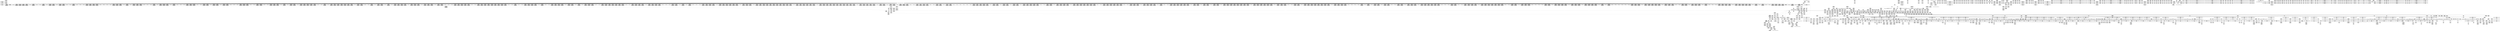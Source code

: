 digraph {
	CE0x4c0f970 [shape=record,shape=Mrecord,label="{CE0x4c0f970|_call_void___preempt_count_sub(i32_1)_#10,_!dbg_!27715|include/linux/rcupdate.h,244|*SummSink*}"]
	CE0x4b5a630 [shape=record,shape=Mrecord,label="{CE0x4b5a630|2472:_%struct.cred*,_:_CRE_6192,6196_|*MultipleSource*|Function::task_sid&Arg::task::|Function::current_has_perm&Arg::tsk::|Function::selinux_task_getpgid&Arg::p::|security/selinux/hooks.c,208}"]
	CE0x4b458c0 [shape=record,shape=Mrecord,label="{CE0x4b458c0|2472:_%struct.cred*,_:_CRE_2534,2535_}"]
	CE0x4ac6780 [shape=record,shape=Mrecord,label="{CE0x4ac6780|selinux_task_getpgid:tmp2|*SummSource*}"]
	CE0x4be6ac0 [shape=record,shape=Mrecord,label="{CE0x4be6ac0|__rcu_read_unlock:bb}"]
	CE0x4b55050 [shape=record,shape=Mrecord,label="{CE0x4b55050|2472:_%struct.cred*,_:_CRE_3120,3128_|*MultipleSource*|Function::task_sid&Arg::task::|Function::current_has_perm&Arg::tsk::|Function::selinux_task_getpgid&Arg::p::|security/selinux/hooks.c,208}"]
	CE0x4b2ba40 [shape=record,shape=Mrecord,label="{CE0x4b2ba40|i64*_getelementptr_inbounds_(_4_x_i64_,_4_x_i64_*___llvm_gcov_ctr128,_i64_0,_i64_2)|*Constant*|*SummSource*}"]
	CE0x4b87e30 [shape=record,shape=Mrecord,label="{CE0x4b87e30|_ret_void,_!dbg_!27717|include/linux/rcupdate.h,245|*SummSource*}"]
	CE0x4b5f1a0 [shape=record,shape=Mrecord,label="{CE0x4b5f1a0|2472:_%struct.cred*,_:_CRE_6326,6327_}"]
	CE0x4b4fcd0 [shape=record,shape=Mrecord,label="{CE0x4b4fcd0|2472:_%struct.cred*,_:_CRE_2944,2945_}"]
	CE0x4b81c00 [shape=record,shape=Mrecord,label="{CE0x4b81c00|cred_sid:cred|Function::cred_sid&Arg::cred::|*SummSource*}"]
	CE0x4b60700 [shape=record,shape=Mrecord,label="{CE0x4b60700|2472:_%struct.cred*,_:_CRE_6344,6345_}"]
	CE0x4bc1cc0 [shape=record,shape=Mrecord,label="{CE0x4bc1cc0|i64*_getelementptr_inbounds_(_11_x_i64_,_11_x_i64_*___llvm_gcov_ctr132,_i64_0,_i64_9)|*Constant*}"]
	CE0x4b54930 [shape=record,shape=Mrecord,label="{CE0x4b54930|2472:_%struct.cred*,_:_CRE_3108,3112_|*MultipleSource*|Function::task_sid&Arg::task::|Function::current_has_perm&Arg::tsk::|Function::selinux_task_getpgid&Arg::p::|security/selinux/hooks.c,208}"]
	CE0x4b8f1e0 [shape=record,shape=Mrecord,label="{CE0x4b8f1e0|rcu_lock_acquire:tmp7|*SummSink*}"]
	CE0x4aefcd0 [shape=record,shape=Mrecord,label="{CE0x4aefcd0|current_sid:if.end|*SummSink*}"]
	CE0x4b27f50 [shape=record,shape=Mrecord,label="{CE0x4b27f50|rcu_read_lock:tmp2|*SummSource*}"]
	CE0x4c13b90 [shape=record,shape=Mrecord,label="{CE0x4c13b90|__preempt_count_add:tmp6|./arch/x86/include/asm/preempt.h,73|*SummSource*}"]
	CE0x4bec340 [shape=record,shape=Mrecord,label="{CE0x4bec340|__rcu_read_unlock:tmp6|include/linux/rcupdate.h,245}"]
	CE0x4b950e0 [shape=record,shape=Mrecord,label="{CE0x4b950e0|i64*_getelementptr_inbounds_(_4_x_i64_,_4_x_i64_*___llvm_gcov_ctr134,_i64_0,_i64_2)|*Constant*}"]
	CE0x4b878b0 [shape=record,shape=Mrecord,label="{CE0x4b878b0|__rcu_read_unlock:entry|*SummSink*}"]
	CE0x4b34660 [shape=record,shape=Mrecord,label="{CE0x4b34660|2472:_%struct.cred*,_:_CRE_652,656_|*MultipleSource*|Function::task_sid&Arg::task::|Function::current_has_perm&Arg::tsk::|Function::selinux_task_getpgid&Arg::p::|security/selinux/hooks.c,208}"]
	CE0x4b1e710 [shape=record,shape=Mrecord,label="{CE0x4b1e710|GLOBAL:rcu_read_lock.__warned|Global_var:rcu_read_lock.__warned|*SummSink*}"]
	CE0x4b7ac20 [shape=record,shape=Mrecord,label="{CE0x4b7ac20|rcu_read_lock:tmp7|include/linux/rcupdate.h,882|*SummSource*}"]
	CE0x4b9b380 [shape=record,shape=Mrecord,label="{CE0x4b9b380|i64*_getelementptr_inbounds_(_11_x_i64_,_11_x_i64_*___llvm_gcov_ctr127,_i64_0,_i64_10)|*Constant*|*SummSink*}"]
	CE0x4b69710 [shape=record,shape=Mrecord,label="{CE0x4b69710|2472:_%struct.cred*,_:_CRE_10584,10592_|*MultipleSource*|Function::task_sid&Arg::task::|Function::current_has_perm&Arg::tsk::|Function::selinux_task_getpgid&Arg::p::|security/selinux/hooks.c,208}"]
	CE0x4b3a2a0 [shape=record,shape=Mrecord,label="{CE0x4b3a2a0|2472:_%struct.cred*,_:_CRE_1880,1888_|*MultipleSource*|Function::task_sid&Arg::task::|Function::current_has_perm&Arg::tsk::|Function::selinux_task_getpgid&Arg::p::|security/selinux/hooks.c,208}"]
	CE0x4bbfc70 [shape=record,shape=Mrecord,label="{CE0x4bbfc70|rcu_read_unlock:tmp22|include/linux/rcupdate.h,935|*SummSource*}"]
	CE0x4b8bce0 [shape=record,shape=Mrecord,label="{CE0x4b8bce0|__preempt_count_add:do.end|*SummSink*}"]
	CE0x4adf3d0 [shape=record,shape=Mrecord,label="{CE0x4adf3d0|current_sid:tmp3|*SummSink*}"]
	CE0x4b96010 [shape=record,shape=Mrecord,label="{CE0x4b96010|rcu_lock_acquire:tmp6}"]
	CE0x4b77a20 [shape=record,shape=Mrecord,label="{CE0x4b77a20|rcu_read_unlock:tmp7|include/linux/rcupdate.h,933|*SummSink*}"]
	CE0x4b61670 [shape=record,shape=Mrecord,label="{CE0x4b61670|2472:_%struct.cred*,_:_CRE_6357,6358_}"]
	CE0x4b7f710 [shape=record,shape=Mrecord,label="{CE0x4b7f710|task_sid:tmp25|security/selinux/hooks.c,208|*SummSource*}"]
	CE0x4ac1100 [shape=record,shape=Mrecord,label="{CE0x4ac1100|current_sid:bb|*SummSource*}"]
	CE0x4b35da0 [shape=record,shape=Mrecord,label="{CE0x4b35da0|task_sid:tmp19|security/selinux/hooks.c,208|*SummSource*}"]
	CE0x4b3ae80 [shape=record,shape=Mrecord,label="{CE0x4b3ae80|2472:_%struct.cred*,_:_CRE_1920,1928_|*MultipleSource*|Function::task_sid&Arg::task::|Function::current_has_perm&Arg::tsk::|Function::selinux_task_getpgid&Arg::p::|security/selinux/hooks.c,208}"]
	CE0x4ae5fe0 [shape=record,shape=Mrecord,label="{CE0x4ae5fe0|current_sid:tmp12|security/selinux/hooks.c,218}"]
	"CONST[source:0(mediator),value:0(static)][purpose:{operation}][SnkIdx:3]"
	CE0x4b64290 [shape=record,shape=Mrecord,label="{CE0x4b64290|2472:_%struct.cred*,_:_CRE_6488,6492_|*MultipleSource*|Function::task_sid&Arg::task::|Function::current_has_perm&Arg::tsk::|Function::selinux_task_getpgid&Arg::p::|security/selinux/hooks.c,208}"]
	CE0x4b31ae0 [shape=record,shape=Mrecord,label="{CE0x4b31ae0|i64*_getelementptr_inbounds_(_11_x_i64_,_11_x_i64_*___llvm_gcov_ctr127,_i64_0,_i64_8)|*Constant*|*SummSource*}"]
	CE0x4b46300 [shape=record,shape=Mrecord,label="{CE0x4b46300|2472:_%struct.cred*,_:_CRE_2584,2592_|*MultipleSource*|Function::task_sid&Arg::task::|Function::current_has_perm&Arg::tsk::|Function::selinux_task_getpgid&Arg::p::|security/selinux/hooks.c,208}"]
	CE0x4b09330 [shape=record,shape=Mrecord,label="{CE0x4b09330|COLLAPSED:_GCMRE___llvm_gcov_ctr126_internal_global_13_x_i64_zeroinitializer:_elem_0:default:}"]
	CE0x4be7cf0 [shape=record,shape=Mrecord,label="{CE0x4be7cf0|__preempt_count_sub:entry|*SummSource*}"]
	CE0x4b05620 [shape=record,shape=Mrecord,label="{CE0x4b05620|get_current:tmp4|./arch/x86/include/asm/current.h,14}"]
	CE0x4b348c0 [shape=record,shape=Mrecord,label="{CE0x4b348c0|2472:_%struct.cred*,_:_CRE_656,660_|*MultipleSource*|Function::task_sid&Arg::task::|Function::current_has_perm&Arg::tsk::|Function::selinux_task_getpgid&Arg::p::|security/selinux/hooks.c,208}"]
	CE0x4b4a2f0 [shape=record,shape=Mrecord,label="{CE0x4b4a2f0|2472:_%struct.cred*,_:_CRE_2784,2792_|*MultipleSource*|Function::task_sid&Arg::task::|Function::current_has_perm&Arg::tsk::|Function::selinux_task_getpgid&Arg::p::|security/selinux/hooks.c,208}"]
	CE0x4bb11d0 [shape=record,shape=Mrecord,label="{CE0x4bb11d0|rcu_read_unlock:land.lhs.true2|*SummSink*}"]
	CE0x4b6b750 [shape=record,shape=Mrecord,label="{CE0x4b6b750|task_sid:tmp12|security/selinux/hooks.c,208}"]
	CE0x4ae52f0 [shape=record,shape=Mrecord,label="{CE0x4ae52f0|i32_77|*Constant*|*SummSource*}"]
	CE0x4b84630 [shape=record,shape=Mrecord,label="{CE0x4b84630|task_sid:tobool|security/selinux/hooks.c,208}"]
	CE0x4ac2390 [shape=record,shape=Mrecord,label="{CE0x4ac2390|i32_0|*Constant*|*SummSink*}"]
	CE0x4b97e10 [shape=record,shape=Mrecord,label="{CE0x4b97e10|rcu_read_unlock:tmp8|include/linux/rcupdate.h,933}"]
	CE0x4b84550 [shape=record,shape=Mrecord,label="{CE0x4b84550|task_sid:call|security/selinux/hooks.c,208|*SummSink*}"]
	CE0x4aeaae0 [shape=record,shape=Mrecord,label="{CE0x4aeaae0|task_sid:if.end}"]
	CE0x4b99200 [shape=record,shape=Mrecord,label="{CE0x4b99200|rcu_read_lock:tmp18|include/linux/rcupdate.h,882|*SummSink*}"]
	CE0x4bf7610 [shape=record,shape=Mrecord,label="{CE0x4bf7610|rcu_lock_acquire:tmp5|include/linux/rcupdate.h,418|*SummSource*}"]
	CE0x4b9cc00 [shape=record,shape=Mrecord,label="{CE0x4b9cc00|i32_883|*Constant*}"]
	CE0x4aec570 [shape=record,shape=Mrecord,label="{CE0x4aec570|i64_5|*Constant*|*SummSink*}"]
	CE0x4ac02e0 [shape=record,shape=Mrecord,label="{CE0x4ac02e0|avc_has_perm:requested|Function::avc_has_perm&Arg::requested::|*SummSink*}"]
	CE0x4b86ce0 [shape=record,shape=Mrecord,label="{CE0x4b86ce0|_ret_void,_!dbg_!27717|include/linux/rcupdate.h,424}"]
	CE0x4bbe6d0 [shape=record,shape=Mrecord,label="{CE0x4bbe6d0|rcu_read_unlock:tmp19|include/linux/rcupdate.h,933}"]
	CE0x4b37190 [shape=record,shape=Mrecord,label="{CE0x4b37190|2472:_%struct.cred*,_:_CRE_701,702_}"]
	CE0x4b85ca0 [shape=record,shape=Mrecord,label="{CE0x4b85ca0|task_sid:tmp8|security/selinux/hooks.c,208|*SummSource*}"]
	CE0x4b25ac0 [shape=record,shape=Mrecord,label="{CE0x4b25ac0|rcu_read_lock:tmp3|*SummSource*}"]
	CE0x4b2c7b0 [shape=record,shape=Mrecord,label="{CE0x4b2c7b0|2472:_%struct.cred*,_:_CRE_280,288_|*MultipleSource*|Function::task_sid&Arg::task::|Function::current_has_perm&Arg::tsk::|Function::selinux_task_getpgid&Arg::p::|security/selinux/hooks.c,208}"]
	CE0x4ad2fd0 [shape=record,shape=Mrecord,label="{CE0x4ad2fd0|__preempt_count_add:entry|*SummSink*}"]
	CE0x4b60bc0 [shape=record,shape=Mrecord,label="{CE0x4b60bc0|2472:_%struct.cred*,_:_CRE_6348,6349_}"]
	CE0x4bb9ae0 [shape=record,shape=Mrecord,label="{CE0x4bb9ae0|i64*_getelementptr_inbounds_(_11_x_i64_,_11_x_i64_*___llvm_gcov_ctr132,_i64_0,_i64_0)|*Constant*|*SummSink*}"]
	CE0x4b94fd0 [shape=record,shape=Mrecord,label="{CE0x4b94fd0|_call_void_mcount()_#3|*SummSink*}"]
	CE0x4be7840 [shape=record,shape=Mrecord,label="{CE0x4be7840|i64*_getelementptr_inbounds_(_4_x_i64_,_4_x_i64_*___llvm_gcov_ctr130,_i64_0,_i64_0)|*Constant*}"]
	CE0x4b93d60 [shape=record,shape=Mrecord,label="{CE0x4b93d60|rcu_lock_release:tmp3|*SummSource*}"]
	CE0x4acbb10 [shape=record,shape=Mrecord,label="{CE0x4acbb10|2472:_%struct.cred*,_:_CRE_456,460_|*MultipleSource*|Function::task_sid&Arg::task::|Function::current_has_perm&Arg::tsk::|Function::selinux_task_getpgid&Arg::p::|security/selinux/hooks.c,208}"]
	CE0x4b7d2f0 [shape=record,shape=Mrecord,label="{CE0x4b7d2f0|task_sid:tmp21|security/selinux/hooks.c,208}"]
	CE0x4b068e0 [shape=record,shape=Mrecord,label="{CE0x4b068e0|rcu_read_lock:tmp13|include/linux/rcupdate.h,882}"]
	CE0x4b44cf0 [shape=record,shape=Mrecord,label="{CE0x4b44cf0|2472:_%struct.cred*,_:_CRE_2523,2524_}"]
	CE0x4b4d800 [shape=record,shape=Mrecord,label="{CE0x4b4d800|2472:_%struct.cred*,_:_CRE_2913,2914_}"]
	CE0x4ba4e70 [shape=record,shape=Mrecord,label="{CE0x4ba4e70|__preempt_count_sub:tmp3}"]
	CE0x4b16fc0 [shape=record,shape=Mrecord,label="{CE0x4b16fc0|task_sid:if.then|*SummSink*}"]
	CE0x4b75a60 [shape=record,shape=Mrecord,label="{CE0x4b75a60|__rcu_read_lock:tmp7|include/linux/rcupdate.h,240}"]
	CE0x4ae63a0 [shape=record,shape=Mrecord,label="{CE0x4ae63a0|i64*_getelementptr_inbounds_(_11_x_i64_,_11_x_i64_*___llvm_gcov_ctr125,_i64_0,_i64_6)|*Constant*}"]
	CE0x4b6d830 [shape=record,shape=Mrecord,label="{CE0x4b6d830|task_sid:tmp14|security/selinux/hooks.c,208|*SummSource*}"]
	CE0x4aec200 [shape=record,shape=Mrecord,label="{CE0x4aec200|2472:_%struct.cred*,_:_CRE_40,44_|*MultipleSource*|Function::task_sid&Arg::task::|Function::current_has_perm&Arg::tsk::|Function::selinux_task_getpgid&Arg::p::|security/selinux/hooks.c,208}"]
	CE0x4b33390 [shape=record,shape=Mrecord,label="{CE0x4b33390|2472:_%struct.cred*,_:_CRE_600,608_|*MultipleSource*|Function::task_sid&Arg::task::|Function::current_has_perm&Arg::tsk::|Function::selinux_task_getpgid&Arg::p::|security/selinux/hooks.c,208}"]
	CE0x4ad8230 [shape=record,shape=Mrecord,label="{CE0x4ad8230|_call_void_mcount()_#3}"]
	CE0x4b39920 [shape=record,shape=Mrecord,label="{CE0x4b39920|2472:_%struct.cred*,_:_CRE_1848,1856_|*MultipleSource*|Function::task_sid&Arg::task::|Function::current_has_perm&Arg::tsk::|Function::selinux_task_getpgid&Arg::p::|security/selinux/hooks.c,208}"]
	CE0x4b183d0 [shape=record,shape=Mrecord,label="{CE0x4b183d0|2472:_%struct.cred*,_:_CRE_56,64_|*MultipleSource*|Function::task_sid&Arg::task::|Function::current_has_perm&Arg::tsk::|Function::selinux_task_getpgid&Arg::p::|security/selinux/hooks.c,208}"]
	CE0x4b900a0 [shape=record,shape=Mrecord,label="{CE0x4b900a0|rcu_lock_acquire:bb}"]
	CE0x4b5dd70 [shape=record,shape=Mrecord,label="{CE0x4b5dd70|2472:_%struct.cred*,_:_CRE_6309,6310_}"]
	CE0x4ac8f00 [shape=record,shape=Mrecord,label="{CE0x4ac8f00|selinux_task_getpgid:tmp2|*SummSink*}"]
	CE0x4ad7080 [shape=record,shape=Mrecord,label="{CE0x4ad7080|current_sid:tmp11|security/selinux/hooks.c,218|*SummSource*}"]
	CE0x4b21970 [shape=record,shape=Mrecord,label="{CE0x4b21970|cred_sid:tmp3|*SummSink*}"]
	CE0x4b3e290 [shape=record,shape=Mrecord,label="{CE0x4b3e290|2472:_%struct.cred*,_:_CRE_2080,2088_|*MultipleSource*|Function::task_sid&Arg::task::|Function::current_has_perm&Arg::tsk::|Function::selinux_task_getpgid&Arg::p::|security/selinux/hooks.c,208}"]
	CE0x4b7f210 [shape=record,shape=Mrecord,label="{CE0x4b7f210|i64*_getelementptr_inbounds_(_13_x_i64_,_13_x_i64_*___llvm_gcov_ctr126,_i64_0,_i64_11)|*Constant*|*SummSource*}"]
	CE0x4ab34e0 [shape=record,shape=Mrecord,label="{CE0x4ab34e0|current_sid:tmp13|security/selinux/hooks.c,218}"]
	CE0x4b7e2e0 [shape=record,shape=Mrecord,label="{CE0x4b7e2e0|task_sid:tmp22|security/selinux/hooks.c,208|*SummSink*}"]
	CE0x4bb6aa0 [shape=record,shape=Mrecord,label="{CE0x4bb6aa0|_call_void___preempt_count_sub(i32_1)_#10,_!dbg_!27715|include/linux/rcupdate.h,244}"]
	CE0x4b6d720 [shape=record,shape=Mrecord,label="{CE0x4b6d720|task_sid:tmp15|security/selinux/hooks.c,208}"]
	CE0x4abe6c0 [shape=record,shape=Mrecord,label="{CE0x4abe6c0|task_sid:land.lhs.true|*SummSink*}"]
	CE0x4b35790 [shape=record,shape=Mrecord,label="{CE0x4b35790|task_sid:tmp19|security/selinux/hooks.c,208}"]
	CE0x4b750f0 [shape=record,shape=Mrecord,label="{CE0x4b750f0|rcu_read_lock:do.end|*SummSource*}"]
	CE0x4b4ddf0 [shape=record,shape=Mrecord,label="{CE0x4b4ddf0|2472:_%struct.cred*,_:_CRE_2918,2919_}"]
	CE0x4b3a9c0 [shape=record,shape=Mrecord,label="{CE0x4b3a9c0|2472:_%struct.cred*,_:_CRE_1904,1912_|*MultipleSource*|Function::task_sid&Arg::task::|Function::current_has_perm&Arg::tsk::|Function::selinux_task_getpgid&Arg::p::|security/selinux/hooks.c,208}"]
	CE0x4b416d0 [shape=record,shape=Mrecord,label="{CE0x4b416d0|2472:_%struct.cred*,_:_CRE_2320,2328_|*MultipleSource*|Function::task_sid&Arg::task::|Function::current_has_perm&Arg::tsk::|Function::selinux_task_getpgid&Arg::p::|security/selinux/hooks.c,208}"]
	CE0x4b8abb0 [shape=record,shape=Mrecord,label="{CE0x4b8abb0|rcu_lock_release:tmp7|*SummSource*}"]
	CE0x4acc750 [shape=record,shape=Mrecord,label="{CE0x4acc750|current_sid:tmp7|security/selinux/hooks.c,218|*SummSource*}"]
	CE0x4b9c490 [shape=record,shape=Mrecord,label="{CE0x4b9c490|i8*_getelementptr_inbounds_(_25_x_i8_,_25_x_i8_*_.str45,_i32_0,_i32_0)|*Constant*}"]
	CE0x4b5f070 [shape=record,shape=Mrecord,label="{CE0x4b5f070|2472:_%struct.cred*,_:_CRE_6325,6326_}"]
	CE0x4b6dca0 [shape=record,shape=Mrecord,label="{CE0x4b6dca0|task_sid:tmp15|security/selinux/hooks.c,208|*SummSource*}"]
	CE0x4b86f40 [shape=record,shape=Mrecord,label="{CE0x4b86f40|_ret_void,_!dbg_!27717|include/linux/rcupdate.h,424|*SummSink*}"]
	CE0x4b5a890 [shape=record,shape=Mrecord,label="{CE0x4b5a890|2472:_%struct.cred*,_:_CRE_6196,6200_|*MultipleSource*|Function::task_sid&Arg::task::|Function::current_has_perm&Arg::tsk::|Function::selinux_task_getpgid&Arg::p::|security/selinux/hooks.c,208}"]
	CE0x4acaf80 [shape=record,shape=Mrecord,label="{CE0x4acaf80|selinux_task_getpgid:tmp|*SummSource*}"]
	CE0x4b66d80 [shape=record,shape=Mrecord,label="{CE0x4b66d80|2472:_%struct.cred*,_:_CRE_6640,6644_|*MultipleSource*|Function::task_sid&Arg::task::|Function::current_has_perm&Arg::tsk::|Function::selinux_task_getpgid&Arg::p::|security/selinux/hooks.c,208}"]
	CE0x4ba0400 [shape=record,shape=Mrecord,label="{CE0x4ba0400|rcu_read_unlock:do.body|*SummSource*}"]
	CE0x4adddb0 [shape=record,shape=Mrecord,label="{CE0x4adddb0|GLOBAL:__llvm_gcov_ctr125|Global_var:__llvm_gcov_ctr125}"]
	CE0x4ad4590 [shape=record,shape=Mrecord,label="{CE0x4ad4590|rcu_read_lock:if.then|*SummSource*}"]
	CE0x4b3c870 [shape=record,shape=Mrecord,label="{CE0x4b3c870|2472:_%struct.cred*,_:_CRE_2020,2032_|*MultipleSource*|Function::task_sid&Arg::task::|Function::current_has_perm&Arg::tsk::|Function::selinux_task_getpgid&Arg::p::|security/selinux/hooks.c,208}"]
	CE0x4abca90 [shape=record,shape=Mrecord,label="{CE0x4abca90|2472:_%struct.cred*,_:_CRE_0,8_|*MultipleSource*|Function::task_sid&Arg::task::|Function::current_has_perm&Arg::tsk::|Function::selinux_task_getpgid&Arg::p::|security/selinux/hooks.c,208}"]
	CE0x4b5d8b0 [shape=record,shape=Mrecord,label="{CE0x4b5d8b0|2472:_%struct.cred*,_:_CRE_6305,6306_}"]
	CE0x4bb0d00 [shape=record,shape=Mrecord,label="{CE0x4bb0d00|i64*_getelementptr_inbounds_(_4_x_i64_,_4_x_i64_*___llvm_gcov_ctr133,_i64_0,_i64_2)|*Constant*|*SummSource*}"]
	CE0x4bc0ef0 [shape=record,shape=Mrecord,label="{CE0x4bc0ef0|GLOBAL:rcu_lock_release|*Constant*|*SummSink*}"]
	CE0x4b89710 [shape=record,shape=Mrecord,label="{CE0x4b89710|GLOBAL:lock_release|*Constant*|*SummSource*}"]
	CE0x4bf9790 [shape=record,shape=Mrecord,label="{CE0x4bf9790|rcu_lock_release:tmp4|include/linux/rcupdate.h,423|*SummSink*}"]
	CE0x4ae03a0 [shape=record,shape=Mrecord,label="{CE0x4ae03a0|current_has_perm:tmp2}"]
	CE0x4c102b0 [shape=record,shape=Mrecord,label="{CE0x4c102b0|__preempt_count_sub:val|Function::__preempt_count_sub&Arg::val::|*SummSource*}"]
	CE0x4b8be10 [shape=record,shape=Mrecord,label="{CE0x4b8be10|__preempt_count_add:do.body}"]
	CE0x4b00b00 [shape=record,shape=Mrecord,label="{CE0x4b00b00|i64*_getelementptr_inbounds_(_11_x_i64_,_11_x_i64_*___llvm_gcov_ctr125,_i64_0,_i64_6)|*Constant*|*SummSource*}"]
	CE0x4b849a0 [shape=record,shape=Mrecord,label="{CE0x4b849a0|task_sid:tobool|security/selinux/hooks.c,208|*SummSink*}"]
	CE0x4b3b5d0 [shape=record,shape=Mrecord,label="{CE0x4b3b5d0|2472:_%struct.cred*,_:_CRE_1944,1952_|*MultipleSource*|Function::task_sid&Arg::task::|Function::current_has_perm&Arg::tsk::|Function::selinux_task_getpgid&Arg::p::|security/selinux/hooks.c,208}"]
	CE0x4b98c90 [shape=record,shape=Mrecord,label="{CE0x4b98c90|i64*_getelementptr_inbounds_(_4_x_i64_,_4_x_i64_*___llvm_gcov_ctr128,_i64_0,_i64_3)|*Constant*|*SummSource*}"]
	CE0x4bafff0 [shape=record,shape=Mrecord,label="{CE0x4bafff0|rcu_read_unlock:tmp2|*SummSource*}"]
	CE0x4b76760 [shape=record,shape=Mrecord,label="{CE0x4b76760|rcu_read_lock:tmp8|include/linux/rcupdate.h,882|*SummSource*}"]
	CE0x4b1e590 [shape=record,shape=Mrecord,label="{CE0x4b1e590|GLOBAL:rcu_read_lock.__warned|Global_var:rcu_read_lock.__warned|*SummSource*}"]
	CE0x4b876e0 [shape=record,shape=Mrecord,label="{CE0x4b876e0|__rcu_read_unlock:entry}"]
	CE0x4b857a0 [shape=record,shape=Mrecord,label="{CE0x4b857a0|task_sid:tmp7|security/selinux/hooks.c,208|*SummSource*}"]
	CE0x4aeeb70 [shape=record,shape=Mrecord,label="{CE0x4aeeb70|current_sid:tmp17|security/selinux/hooks.c,218|*SummSink*}"]
	CE0x4ae95c0 [shape=record,shape=Mrecord,label="{CE0x4ae95c0|rcu_read_lock:land.lhs.true2|*SummSink*}"]
	CE0x4b50520 [shape=record,shape=Mrecord,label="{CE0x4b50520|2472:_%struct.cred*,_:_CRE_2951,2952_}"]
	CE0x4b8f2e0 [shape=record,shape=Mrecord,label="{CE0x4b8f2e0|i8*_undef|*Constant*}"]
	CE0x4b4d370 [shape=record,shape=Mrecord,label="{CE0x4b4d370|2472:_%struct.cred*,_:_CRE_2909,2910_}"]
	CE0x4b33a80 [shape=record,shape=Mrecord,label="{CE0x4b33a80|2472:_%struct.cred*,_:_CRE_624,632_|*MultipleSource*|Function::task_sid&Arg::task::|Function::current_has_perm&Arg::tsk::|Function::selinux_task_getpgid&Arg::p::|security/selinux/hooks.c,208}"]
	CE0x4b61540 [shape=record,shape=Mrecord,label="{CE0x4b61540|2472:_%struct.cred*,_:_CRE_6356,6357_}"]
	CE0x4b80820 [shape=record,shape=Mrecord,label="{CE0x4b80820|task_sid:tmp27|security/selinux/hooks.c,208|*SummSource*}"]
	CE0x4bbeb80 [shape=record,shape=Mrecord,label="{CE0x4bbeb80|rcu_read_unlock:tmp20|include/linux/rcupdate.h,933|*SummSource*}"]
	CE0x4ae9d20 [shape=record,shape=Mrecord,label="{CE0x4ae9d20|rcu_read_lock:entry|*SummSink*}"]
	CE0x4b7d890 [shape=record,shape=Mrecord,label="{CE0x4b7d890|task_sid:tmp21|security/selinux/hooks.c,208|*SummSource*}"]
	CE0x4ac0180 [shape=record,shape=Mrecord,label="{CE0x4ac0180|current_sid:tmp15|security/selinux/hooks.c,218|*SummSink*}"]
	CE0x4b7ca70 [shape=record,shape=Mrecord,label="{CE0x4b7ca70|i64*_getelementptr_inbounds_(_13_x_i64_,_13_x_i64_*___llvm_gcov_ctr126,_i64_0,_i64_9)|*Constant*}"]
	CE0x4b79dd0 [shape=record,shape=Mrecord,label="{CE0x4b79dd0|GLOBAL:rcu_lock_map|Global_var:rcu_lock_map|*SummSource*}"]
	CE0x4b816a0 [shape=record,shape=Mrecord,label="{CE0x4b816a0|cred_sid:entry}"]
	CE0x4b5bb30 [shape=record,shape=Mrecord,label="{CE0x4b5bb30|2472:_%struct.cred*,_:_CRE_6256,6264_|*MultipleSource*|Function::task_sid&Arg::task::|Function::current_has_perm&Arg::tsk::|Function::selinux_task_getpgid&Arg::p::|security/selinux/hooks.c,208}"]
	CE0x4b18b80 [shape=record,shape=Mrecord,label="{CE0x4b18b80|task_sid:do.end6|*SummSink*}"]
	CE0x4b84d10 [shape=record,shape=Mrecord,label="{CE0x4b84d10|task_sid:tmp5|security/selinux/hooks.c,208|*SummSink*}"]
	CE0x4ae2080 [shape=record,shape=Mrecord,label="{CE0x4ae2080|current_has_perm:tmp1|*SummSource*}"]
	CE0x4b40400 [shape=record,shape=Mrecord,label="{CE0x4b40400|2472:_%struct.cred*,_:_CRE_2256,2264_|*MultipleSource*|Function::task_sid&Arg::task::|Function::current_has_perm&Arg::tsk::|Function::selinux_task_getpgid&Arg::p::|security/selinux/hooks.c,208}"]
	CE0x4bb2160 [shape=record,shape=Mrecord,label="{CE0x4bb2160|i64*_getelementptr_inbounds_(_4_x_i64_,_4_x_i64_*___llvm_gcov_ctr130,_i64_0,_i64_1)|*Constant*|*SummSink*}"]
	CE0x5d20e90 [shape=record,shape=Mrecord,label="{CE0x5d20e90|selinux_task_getpgid:call|security/selinux/hooks.c,3579|*SummSource*}"]
	CE0x4b6b490 [shape=record,shape=Mrecord,label="{CE0x4b6b490|task_sid:tmp10|security/selinux/hooks.c,208|*SummSink*}"]
	CE0x4bb81c0 [shape=record,shape=Mrecord,label="{CE0x4bb81c0|rcu_read_unlock:call3|include/linux/rcupdate.h,933|*SummSink*}"]
	CE0x4c011c0 [shape=record,shape=Mrecord,label="{CE0x4c011c0|i64*_getelementptr_inbounds_(_4_x_i64_,_4_x_i64_*___llvm_gcov_ctr134,_i64_0,_i64_2)|*Constant*|*SummSource*}"]
	CE0x4b871e0 [shape=record,shape=Mrecord,label="{CE0x4b871e0|_call_void___rcu_read_unlock()_#10,_!dbg_!27734|include/linux/rcupdate.h,937|*SummSink*}"]
	CE0x4ab3e90 [shape=record,shape=Mrecord,label="{CE0x4ab3e90|__rcu_read_lock:entry}"]
	CE0x4ac0110 [shape=record,shape=Mrecord,label="{CE0x4ac0110|current_sid:tmp15|security/selinux/hooks.c,218|*SummSource*}"]
	CE0x4b5ea80 [shape=record,shape=Mrecord,label="{CE0x4b5ea80|2472:_%struct.cred*,_:_CRE_6320,6321_}"]
	CE0x4b77dc0 [shape=record,shape=Mrecord,label="{CE0x4b77dc0|i64*_getelementptr_inbounds_(_4_x_i64_,_4_x_i64_*___llvm_gcov_ctr130,_i64_0,_i64_2)|*Constant*|*SummSink*}"]
	CE0x5d20fd0 [shape=record,shape=Mrecord,label="{CE0x5d20fd0|GLOBAL:current_has_perm|*Constant*|*SummSink*}"]
	CE0x4b24d30 [shape=record,shape=Mrecord,label="{CE0x4b24d30|task_sid:do.body|*SummSource*}"]
	CE0x4ae5e80 [shape=record,shape=Mrecord,label="{CE0x4ae5e80|current_sid:tmp11|security/selinux/hooks.c,218|*SummSink*}"]
	CE0x4b2cb80 [shape=record,shape=Mrecord,label="{CE0x4b2cb80|rcu_read_lock:land.lhs.true|*SummSink*}"]
	CE0x4b66170 [shape=record,shape=Mrecord,label="{CE0x4b66170|2472:_%struct.cred*,_:_CRE_6600,6608_|*MultipleSource*|Function::task_sid&Arg::task::|Function::current_has_perm&Arg::tsk::|Function::selinux_task_getpgid&Arg::p::|security/selinux/hooks.c,208}"]
	CE0x4bb29d0 [shape=record,shape=Mrecord,label="{CE0x4bb29d0|_call_void___preempt_count_add(i32_1)_#10,_!dbg_!27711|include/linux/rcupdate.h,239|*SummSink*}"]
	CE0x4b3bcc0 [shape=record,shape=Mrecord,label="{CE0x4b3bcc0|2472:_%struct.cred*,_:_CRE_1968,1976_|*MultipleSource*|Function::task_sid&Arg::task::|Function::current_has_perm&Arg::tsk::|Function::selinux_task_getpgid&Arg::p::|security/selinux/hooks.c,208}"]
	CE0x4ac4970 [shape=record,shape=Mrecord,label="{CE0x4ac4970|_ret_i32_%call7,_!dbg_!27749|security/selinux/hooks.c,210|*SummSink*}"]
	CE0x4ade2a0 [shape=record,shape=Mrecord,label="{CE0x4ade2a0|current_sid:tmp2}"]
	CE0x4b51a80 [shape=record,shape=Mrecord,label="{CE0x4b51a80|2472:_%struct.cred*,_:_CRE_2969,2970_}"]
	CE0x4b5d190 [shape=record,shape=Mrecord,label="{CE0x4b5d190|2472:_%struct.cred*,_:_CRE_6299,6300_}"]
	CE0x4ad3c00 [shape=record,shape=Mrecord,label="{CE0x4ad3c00|rcu_read_lock:land.lhs.true2|*SummSource*}"]
	CE0x4ba0050 [shape=record,shape=Mrecord,label="{CE0x4ba0050|rcu_lock_acquire:indirectgoto|*SummSource*}"]
	CE0x4b79a50 [shape=record,shape=Mrecord,label="{CE0x4b79a50|__rcu_read_lock:tmp1}"]
	CE0x4b5ad50 [shape=record,shape=Mrecord,label="{CE0x4b5ad50|2472:_%struct.cred*,_:_CRE_6208,6216_|*MultipleSource*|Function::task_sid&Arg::task::|Function::current_has_perm&Arg::tsk::|Function::selinux_task_getpgid&Arg::p::|security/selinux/hooks.c,208}"]
	CE0x4b9a660 [shape=record,shape=Mrecord,label="{CE0x4b9a660|rcu_read_lock:tmp20|include/linux/rcupdate.h,882}"]
	CE0x4adbad0 [shape=record,shape=Mrecord,label="{CE0x4adbad0|current_has_perm:call|security/selinux/hooks.c,1542|*SummSource*}"]
	CE0x4b5dfd0 [shape=record,shape=Mrecord,label="{CE0x4b5dfd0|2472:_%struct.cred*,_:_CRE_6311,6312_}"]
	CE0x4b51360 [shape=record,shape=Mrecord,label="{CE0x4b51360|2472:_%struct.cred*,_:_CRE_2963,2964_}"]
	CE0x4b04140 [shape=record,shape=Mrecord,label="{CE0x4b04140|current_sid:tmp23|security/selinux/hooks.c,218|*SummSink*}"]
	CE0x4b329c0 [shape=record,shape=Mrecord,label="{CE0x4b329c0|rcu_read_unlock:tmp5|include/linux/rcupdate.h,933}"]
	CE0x4ad84a0 [shape=record,shape=Mrecord,label="{CE0x4ad84a0|_call_void_mcount()_#3|*SummSource*}"]
	CE0x4b7ccd0 [shape=record,shape=Mrecord,label="{CE0x4b7ccd0|i64*_getelementptr_inbounds_(_13_x_i64_,_13_x_i64_*___llvm_gcov_ctr126,_i64_0,_i64_9)|*Constant*|*SummSink*}"]
	CE0x4b754f0 [shape=record,shape=Mrecord,label="{CE0x4b754f0|rcu_read_unlock:tobool1|include/linux/rcupdate.h,933|*SummSink*}"]
	CE0x4b725e0 [shape=record,shape=Mrecord,label="{CE0x4b725e0|task_sid:tmp17|security/selinux/hooks.c,208|*SummSource*}"]
	CE0x4b82c70 [shape=record,shape=Mrecord,label="{CE0x4b82c70|get_current:bb}"]
	CE0x4b521a0 [shape=record,shape=Mrecord,label="{CE0x4b521a0|2472:_%struct.cred*,_:_CRE_2975,2976_}"]
	CE0x4bf8ca0 [shape=record,shape=Mrecord,label="{CE0x4bf8ca0|__rcu_read_lock:tmp3|*SummSink*}"]
	CE0x4b9e370 [shape=record,shape=Mrecord,label="{CE0x4b9e370|cred_sid:bb|*SummSink*}"]
	CE0x4b45b20 [shape=record,shape=Mrecord,label="{CE0x4b45b20|2472:_%struct.cred*,_:_CRE_2536,2544_|*MultipleSource*|Function::task_sid&Arg::task::|Function::current_has_perm&Arg::tsk::|Function::selinux_task_getpgid&Arg::p::|security/selinux/hooks.c,208}"]
	CE0x4b63710 [shape=record,shape=Mrecord,label="{CE0x4b63710|2472:_%struct.cred*,_:_CRE_6472,6474_|*MultipleSource*|Function::task_sid&Arg::task::|Function::current_has_perm&Arg::tsk::|Function::selinux_task_getpgid&Arg::p::|security/selinux/hooks.c,208}"]
	CE0x4ba4d10 [shape=record,shape=Mrecord,label="{CE0x4ba4d10|__preempt_count_add:tmp4|./arch/x86/include/asm/preempt.h,72|*SummSource*}"]
	CE0x4b02b30 [shape=record,shape=Mrecord,label="{CE0x4b02b30|2472:_%struct.cred*,_:_CRE_552,560_|*MultipleSource*|Function::task_sid&Arg::task::|Function::current_has_perm&Arg::tsk::|Function::selinux_task_getpgid&Arg::p::|security/selinux/hooks.c,208}"]
	CE0x4b82270 [shape=record,shape=Mrecord,label="{CE0x4b82270|_call_void_rcu_read_unlock()_#10,_!dbg_!27748|security/selinux/hooks.c,209|*SummSink*}"]
	CE0x4b47600 [shape=record,shape=Mrecord,label="{CE0x4b47600|2472:_%struct.cred*,_:_CRE_2648,2656_|*MultipleSource*|Function::task_sid&Arg::task::|Function::current_has_perm&Arg::tsk::|Function::selinux_task_getpgid&Arg::p::|security/selinux/hooks.c,208}"]
	CE0x4b5fc50 [shape=record,shape=Mrecord,label="{CE0x4b5fc50|2472:_%struct.cred*,_:_CRE_6335,6336_}"]
	CE0x4b43840 [shape=record,shape=Mrecord,label="{CE0x4b43840|2472:_%struct.cred*,_:_CRE_2472,2480_|*MultipleSource*|Function::task_sid&Arg::task::|Function::current_has_perm&Arg::tsk::|Function::selinux_task_getpgid&Arg::p::|security/selinux/hooks.c,208}"]
	CE0x4bedf50 [shape=record,shape=Mrecord,label="{CE0x4bedf50|__preempt_count_sub:bb}"]
	CE0x4b8e300 [shape=record,shape=Mrecord,label="{CE0x4b8e300|i32_0|*Constant*}"]
	CE0x4b9c750 [shape=record,shape=Mrecord,label="{CE0x4b9c750|i8*_getelementptr_inbounds_(_25_x_i8_,_25_x_i8_*_.str45,_i32_0,_i32_0)|*Constant*|*SummSource*}"]
	CE0x4b5f8c0 [shape=record,shape=Mrecord,label="{CE0x4b5f8c0|2472:_%struct.cred*,_:_CRE_6332,6333_}"]
	CE0x4af2ee0 [shape=record,shape=Mrecord,label="{CE0x4af2ee0|i64*_getelementptr_inbounds_(_13_x_i64_,_13_x_i64_*___llvm_gcov_ctr126,_i64_0,_i64_1)|*Constant*|*SummSource*}"]
	CE0x4b45790 [shape=record,shape=Mrecord,label="{CE0x4b45790|2472:_%struct.cred*,_:_CRE_2533,2534_}"]
	CE0x4b75d00 [shape=record,shape=Mrecord,label="{CE0x4b75d00|__rcu_read_lock:tmp7|include/linux/rcupdate.h,240|*SummSink*}"]
	CE0x4b23290 [shape=record,shape=Mrecord,label="{CE0x4b23290|rcu_lock_acquire:entry}"]
	CE0x4b24bf0 [shape=record,shape=Mrecord,label="{CE0x4b24bf0|task_sid:do.end6}"]
	CE0x4b2d370 [shape=record,shape=Mrecord,label="{CE0x4b2d370|_ret_void,_!dbg_!27717|include/linux/rcupdate.h,419|*SummSource*}"]
	CE0x4b4f940 [shape=record,shape=Mrecord,label="{CE0x4b4f940|2472:_%struct.cred*,_:_CRE_2941,2942_}"]
	CE0x4b80490 [shape=record,shape=Mrecord,label="{CE0x4b80490|task_sid:tmp26|security/selinux/hooks.c,208|*SummSource*}"]
	CE0x4b4a580 [shape=record,shape=Mrecord,label="{CE0x4b4a580|2472:_%struct.cred*,_:_CRE_2792,2800_|*MultipleSource*|Function::task_sid&Arg::task::|Function::current_has_perm&Arg::tsk::|Function::selinux_task_getpgid&Arg::p::|security/selinux/hooks.c,208}"]
	CE0x4b559d0 [shape=record,shape=Mrecord,label="{CE0x4b559d0|2472:_%struct.cred*,_:_CRE_3144,3148_|*MultipleSource*|Function::task_sid&Arg::task::|Function::current_has_perm&Arg::tsk::|Function::selinux_task_getpgid&Arg::p::|security/selinux/hooks.c,208}"]
	CE0x4b52880 [shape=record,shape=Mrecord,label="{CE0x4b52880|2472:_%struct.cred*,_:_CRE_2992,3000_|*MultipleSource*|Function::task_sid&Arg::task::|Function::current_has_perm&Arg::tsk::|Function::selinux_task_getpgid&Arg::p::|security/selinux/hooks.c,208}"]
	CE0x4b452d0 [shape=record,shape=Mrecord,label="{CE0x4b452d0|2472:_%struct.cred*,_:_CRE_2529,2530_}"]
	CE0x4b97ab0 [shape=record,shape=Mrecord,label="{CE0x4b97ab0|rcu_read_lock:tmp11|include/linux/rcupdate.h,882|*SummSink*}"]
	CE0x4b16830 [shape=record,shape=Mrecord,label="{CE0x4b16830|2472:_%struct.cred*,_:_CRE_104,112_|*MultipleSource*|Function::task_sid&Arg::task::|Function::current_has_perm&Arg::tsk::|Function::selinux_task_getpgid&Arg::p::|security/selinux/hooks.c,208}"]
	CE0x4bfd9f0 [shape=record,shape=Mrecord,label="{CE0x4bfd9f0|__preempt_count_sub:tmp5|./arch/x86/include/asm/preempt.h,77}"]
	CE0x4b72940 [shape=record,shape=Mrecord,label="{CE0x4b72940|task_sid:tmp10|security/selinux/hooks.c,208}"]
	CE0x4b96a80 [shape=record,shape=Mrecord,label="{CE0x4b96a80|i64*_getelementptr_inbounds_(_4_x_i64_,_4_x_i64_*___llvm_gcov_ctr130,_i64_0,_i64_0)|*Constant*|*SummSink*}"]
	CE0x4bc0680 [shape=record,shape=Mrecord,label="{CE0x4bc0680|_call_void_rcu_lock_release(%struct.lockdep_map*_rcu_lock_map)_#10,_!dbg_!27733|include/linux/rcupdate.h,935|*SummSink*}"]
	CE0x4b7ee70 [shape=record,shape=Mrecord,label="{CE0x4b7ee70|i64*_getelementptr_inbounds_(_13_x_i64_,_13_x_i64_*___llvm_gcov_ctr126,_i64_0,_i64_11)|*Constant*}"]
	CE0x4b84bb0 [shape=record,shape=Mrecord,label="{CE0x4b84bb0|task_sid:tmp5|security/selinux/hooks.c,208|*SummSource*}"]
	CE0x4abc530 [shape=record,shape=Mrecord,label="{CE0x4abc530|current_sid:tmp1|*SummSource*}"]
	CE0x4b35ee0 [shape=record,shape=Mrecord,label="{CE0x4b35ee0|_call_void_lockdep_rcu_suspicious(i8*_getelementptr_inbounds_(_25_x_i8_,_25_x_i8_*_.str3,_i32_0,_i32_0),_i32_208,_i8*_getelementptr_inbounds_(_41_x_i8_,_41_x_i8_*_.str44,_i32_0,_i32_0))_#10,_!dbg_!27732|security/selinux/hooks.c,208|*SummSource*}"]
	CE0x4acc640 [shape=record,shape=Mrecord,label="{CE0x4acc640|current_sid:tmp7|security/selinux/hooks.c,218}"]
	CE0x4b8b970 [shape=record,shape=Mrecord,label="{CE0x4b8b970|__rcu_read_lock:bb}"]
	CE0x4ad57e0 [shape=record,shape=Mrecord,label="{CE0x4ad57e0|task_sid:tmp3|*SummSource*}"]
	CE0x4b4ec30 [shape=record,shape=Mrecord,label="{CE0x4b4ec30|2472:_%struct.cred*,_:_CRE_2930,2931_}"]
	CE0x4b68ae0 [shape=record,shape=Mrecord,label="{CE0x4b68ae0|2472:_%struct.cred*,_:_CRE_10552,10560_|*MultipleSource*|Function::task_sid&Arg::task::|Function::current_has_perm&Arg::tsk::|Function::selinux_task_getpgid&Arg::p::|security/selinux/hooks.c,208}"]
	CE0x4b27590 [shape=record,shape=Mrecord,label="{CE0x4b27590|GLOBAL:rcu_read_lock|*Constant*}"]
	CE0x4b62d90 [shape=record,shape=Mrecord,label="{CE0x4b62d90|2472:_%struct.cred*,_:_CRE_6440,6448_|*MultipleSource*|Function::task_sid&Arg::task::|Function::current_has_perm&Arg::tsk::|Function::selinux_task_getpgid&Arg::p::|security/selinux/hooks.c,208}"]
	CE0x4b31660 [shape=record,shape=Mrecord,label="{CE0x4b31660|rcu_read_lock:tmp16|include/linux/rcupdate.h,882|*SummSink*}"]
	CE0x4adfc00 [shape=record,shape=Mrecord,label="{CE0x4adfc00|i32_(i32,_i32,_i16,_i32,_%struct.common_audit_data*)*_bitcast_(i32_(i32,_i32,_i16,_i32,_%struct.common_audit_data.495*)*_avc_has_perm_to_i32_(i32,_i32,_i16,_i32,_%struct.common_audit_data*)*)|*Constant*|*SummSource*}"]
	CE0x4b55770 [shape=record,shape=Mrecord,label="{CE0x4b55770|2472:_%struct.cred*,_:_CRE_3140,3144_|*MultipleSource*|Function::task_sid&Arg::task::|Function::current_has_perm&Arg::tsk::|Function::selinux_task_getpgid&Arg::p::|security/selinux/hooks.c,208}"]
	CE0x4b0a670 [shape=record,shape=Mrecord,label="{CE0x4b0a670|current_sid:security|security/selinux/hooks.c,218|*SummSink*}"]
	CE0x4b44fa0 [shape=record,shape=Mrecord,label="{CE0x4b44fa0|2472:_%struct.cred*,_:_CRE_2526,2527_}"]
	CE0x4b6dd10 [shape=record,shape=Mrecord,label="{CE0x4b6dd10|task_sid:tmp15|security/selinux/hooks.c,208|*SummSink*}"]
	CE0x4b32890 [shape=record,shape=Mrecord,label="{CE0x4b32890|rcu_read_unlock:tmp4|include/linux/rcupdate.h,933|*SummSource*}"]
	CE0x4b96b40 [shape=record,shape=Mrecord,label="{CE0x4b96b40|rcu_lock_acquire:tmp}"]
	CE0x4bf7780 [shape=record,shape=Mrecord,label="{CE0x4bf7780|rcu_lock_acquire:tmp5|include/linux/rcupdate.h,418|*SummSink*}"]
	CE0x4b96080 [shape=record,shape=Mrecord,label="{CE0x4b96080|i64*_getelementptr_inbounds_(_4_x_i64_,_4_x_i64_*___llvm_gcov_ctr130,_i64_0,_i64_3)|*Constant*|*SummSink*}"]
	CE0x4bbe2c0 [shape=record,shape=Mrecord,label="{CE0x4bbe2c0|i8*_getelementptr_inbounds_(_44_x_i8_,_44_x_i8_*_.str47,_i32_0,_i32_0)|*Constant*}"]
	CE0x4b51e10 [shape=record,shape=Mrecord,label="{CE0x4b51e10|2472:_%struct.cred*,_:_CRE_2972,2973_}"]
	CE0x4b053a0 [shape=record,shape=Mrecord,label="{CE0x4b053a0|current_sid:tmp24|security/selinux/hooks.c,220}"]
	CE0x4b605d0 [shape=record,shape=Mrecord,label="{CE0x4b605d0|2472:_%struct.cred*,_:_CRE_6343,6344_}"]
	CE0x4b76260 [shape=record,shape=Mrecord,label="{CE0x4b76260|rcu_read_unlock:tmp7|include/linux/rcupdate.h,933}"]
	CE0x4b317d0 [shape=record,shape=Mrecord,label="{CE0x4b317d0|i64*_getelementptr_inbounds_(_11_x_i64_,_11_x_i64_*___llvm_gcov_ctr127,_i64_0,_i64_8)|*Constant*}"]
	CE0x4c135d0 [shape=record,shape=Mrecord,label="{CE0x4c135d0|i64*_getelementptr_inbounds_(_4_x_i64_,_4_x_i64_*___llvm_gcov_ctr135,_i64_0,_i64_1)|*Constant*}"]
	CE0x4abc1c0 [shape=record,shape=Mrecord,label="{CE0x4abc1c0|2472:_%struct.cred*,_:_CRE_136,144_|*MultipleSource*|Function::task_sid&Arg::task::|Function::current_has_perm&Arg::tsk::|Function::selinux_task_getpgid&Arg::p::|security/selinux/hooks.c,208}"]
	CE0x4affba0 [shape=record,shape=Mrecord,label="{CE0x4affba0|i64*_getelementptr_inbounds_(_4_x_i64_,_4_x_i64_*___llvm_gcov_ctr128,_i64_0,_i64_1)|*Constant*|*SummSource*}"]
	CE0x4b29820 [shape=record,shape=Mrecord,label="{CE0x4b29820|task_sid:tmp2|*SummSource*}"]
	CE0x4be2f60 [shape=record,shape=Mrecord,label="{CE0x4be2f60|_call_void_mcount()_#3|*SummSink*}"]
	CE0x4ac60f0 [shape=record,shape=Mrecord,label="{CE0x4ac60f0|current_sid:tmp16|security/selinux/hooks.c,218}"]
	CE0x4b9e4e0 [shape=record,shape=Mrecord,label="{CE0x4b9e4e0|i64*_getelementptr_inbounds_(_2_x_i64_,_2_x_i64_*___llvm_gcov_ctr131,_i64_0,_i64_0)|*Constant*}"]
	CE0x4acc130 [shape=record,shape=Mrecord,label="{CE0x4acc130|current_sid:call|security/selinux/hooks.c,218}"]
	CE0x4ae51e0 [shape=record,shape=Mrecord,label="{CE0x4ae51e0|i64*_getelementptr_inbounds_(_11_x_i64_,_11_x_i64_*___llvm_gcov_ctr125,_i64_0,_i64_1)|*Constant*|*SummSource*}"]
	CE0x4af1c60 [shape=record,shape=Mrecord,label="{CE0x4af1c60|current_sid:sid|security/selinux/hooks.c,220}"]
	CE0x4b81f70 [shape=record,shape=Mrecord,label="{CE0x4b81f70|_ret_i32_%tmp6,_!dbg_!27716|security/selinux/hooks.c,197|*SummSource*}"]
	CE0x4ac0590 [shape=record,shape=Mrecord,label="{CE0x4ac0590|%struct.common_audit_data*_null|*Constant*|*SummSink*}"]
	CE0x4b87840 [shape=record,shape=Mrecord,label="{CE0x4b87840|__rcu_read_unlock:entry|*SummSource*}"]
	CE0x4b17380 [shape=record,shape=Mrecord,label="{CE0x4b17380|get_current:tmp3|*SummSink*}"]
	CE0x4aefe10 [shape=record,shape=Mrecord,label="{CE0x4aefe10|current_sid:land.lhs.true}"]
	CE0x4ac43d0 [shape=record,shape=Mrecord,label="{CE0x4ac43d0|2472:_%struct.cred*,_:_CRE_694,695_}"]
	CE0x4abe790 [shape=record,shape=Mrecord,label="{CE0x4abe790|task_sid:if.then}"]
	CE0x4b89390 [shape=record,shape=Mrecord,label="{CE0x4b89390|rcu_lock_acquire:tmp1|*SummSource*}"]
	CE0x4b52400 [shape=record,shape=Mrecord,label="{CE0x4b52400|2472:_%struct.cred*,_:_CRE_2980,2984_|*MultipleSource*|Function::task_sid&Arg::task::|Function::current_has_perm&Arg::tsk::|Function::selinux_task_getpgid&Arg::p::|security/selinux/hooks.c,208}"]
	CE0x4ac2520 [shape=record,shape=Mrecord,label="{CE0x4ac2520|selinux_task_getpgid:tmp3|*SummSource*}"]
	CE0x4b46c80 [shape=record,shape=Mrecord,label="{CE0x4b46c80|2472:_%struct.cred*,_:_CRE_2598,2600_|*MultipleSource*|Function::task_sid&Arg::task::|Function::current_has_perm&Arg::tsk::|Function::selinux_task_getpgid&Arg::p::|security/selinux/hooks.c,208}"]
	CE0x4b87f40 [shape=record,shape=Mrecord,label="{CE0x4b87f40|_ret_void,_!dbg_!27717|include/linux/rcupdate.h,245|*SummSink*}"]
	CE0x4ba3180 [shape=record,shape=Mrecord,label="{CE0x4ba3180|__preempt_count_sub:sub|./arch/x86/include/asm/preempt.h,77|*SummSink*}"]
	CE0x4b14d40 [shape=record,shape=Mrecord,label="{CE0x4b14d40|2472:_%struct.cred*,_:_CRE_152,160_|*MultipleSource*|Function::task_sid&Arg::task::|Function::current_has_perm&Arg::tsk::|Function::selinux_task_getpgid&Arg::p::|security/selinux/hooks.c,208}"]
	CE0x4adee30 [shape=record,shape=Mrecord,label="{CE0x4adee30|selinux_task_getpgid:call|security/selinux/hooks.c,3579}"]
	CE0x4ae8ba0 [shape=record,shape=Mrecord,label="{CE0x4ae8ba0|cred_sid:tmp3|*SummSource*}"]
	CE0x4b36a60 [shape=record,shape=Mrecord,label="{CE0x4b36a60|i32_208|*Constant*|*SummSource*}"]
	CE0x4b86dd0 [shape=record,shape=Mrecord,label="{CE0x4b86dd0|_ret_void,_!dbg_!27717|include/linux/rcupdate.h,424|*SummSource*}"]
	CE0x4b7f3f0 [shape=record,shape=Mrecord,label="{CE0x4b7f3f0|task_sid:tmp24|security/selinux/hooks.c,208|*SummSink*}"]
	CE0x4b93ec0 [shape=record,shape=Mrecord,label="{CE0x4b93ec0|_call_void_mcount()_#3}"]
	CE0x4b29cf0 [shape=record,shape=Mrecord,label="{CE0x4b29cf0|GLOBAL:__llvm_gcov_ctr127|Global_var:__llvm_gcov_ctr127|*SummSource*}"]
	CE0x4bfa190 [shape=record,shape=Mrecord,label="{CE0x4bfa190|_call_void_lock_release(%struct.lockdep_map*_%map,_i32_1,_i64_ptrtoint_(i8*_blockaddress(_rcu_lock_release,_%__here)_to_i64))_#10,_!dbg_!27716|include/linux/rcupdate.h,423|*SummSink*}"]
	CE0x4bb6970 [shape=record,shape=Mrecord,label="{CE0x4bb6970|_call_void_asm_sideeffect_,_memory_,_dirflag_,_fpsr_,_flags_()_#3,_!dbg_!27711,_!srcloc_!27714|include/linux/rcupdate.h,244|*SummSink*}"]
	CE0x4bf9b10 [shape=record,shape=Mrecord,label="{CE0x4bf9b10|rcu_lock_release:tmp5|include/linux/rcupdate.h,423|*SummSource*}"]
	CE0x4b94c00 [shape=record,shape=Mrecord,label="{CE0x4b94c00|rcu_lock_acquire:tmp4|include/linux/rcupdate.h,418|*SummSink*}"]
	CE0x4ac0860 [shape=record,shape=Mrecord,label="{CE0x4ac0860|_ret_i32_%retval.0,_!dbg_!27728|security/selinux/avc.c,775}"]
	CE0x4b5f400 [shape=record,shape=Mrecord,label="{CE0x4b5f400|2472:_%struct.cred*,_:_CRE_6328,6329_}"]
	CE0x4be68b0 [shape=record,shape=Mrecord,label="{CE0x4be68b0|__rcu_read_unlock:bb|*SummSource*}"]
	CE0x4ad6db0 [shape=record,shape=Mrecord,label="{CE0x4ad6db0|current_sid:tmp10|security/selinux/hooks.c,218|*SummSink*}"]
	CE0x4b52530 [shape=record,shape=Mrecord,label="{CE0x4b52530|2472:_%struct.cred*,_:_CRE_2984,2988_|*MultipleSource*|Function::task_sid&Arg::task::|Function::current_has_perm&Arg::tsk::|Function::selinux_task_getpgid&Arg::p::|security/selinux/hooks.c,208}"]
	CE0x4ae0030 [shape=record,shape=Mrecord,label="{CE0x4ae0030|i64*_getelementptr_inbounds_(_2_x_i64_,_2_x_i64_*___llvm_gcov_ctr136,_i64_0,_i64_1)|*Constant*|*SummSource*}"]
	CE0x4b5ee10 [shape=record,shape=Mrecord,label="{CE0x4b5ee10|2472:_%struct.cred*,_:_CRE_6323,6324_}"]
	CE0x4bf9380 [shape=record,shape=Mrecord,label="{CE0x4bf9380|i64*_getelementptr_inbounds_(_4_x_i64_,_4_x_i64_*___llvm_gcov_ctr129,_i64_0,_i64_3)|*Constant*}"]
	CE0x4c01370 [shape=record,shape=Mrecord,label="{CE0x4c01370|i64*_getelementptr_inbounds_(_4_x_i64_,_4_x_i64_*___llvm_gcov_ctr134,_i64_0,_i64_2)|*Constant*|*SummSink*}"]
	CE0x4b150d0 [shape=record,shape=Mrecord,label="{CE0x4b150d0|cred_sid:tmp|*SummSink*}"]
	CE0x4c009a0 [shape=record,shape=Mrecord,label="{CE0x4c009a0|__rcu_read_unlock:bb|*SummSink*}"]
	CE0x4b84830 [shape=record,shape=Mrecord,label="{CE0x4b84830|task_sid:tobool|security/selinux/hooks.c,208|*SummSource*}"]
	CE0x4b79440 [shape=record,shape=Mrecord,label="{CE0x4b79440|rcu_read_lock:tmp1|*SummSink*}"]
	CE0x4bb1fa0 [shape=record,shape=Mrecord,label="{CE0x4bb1fa0|i64*_getelementptr_inbounds_(_4_x_i64_,_4_x_i64_*___llvm_gcov_ctr130,_i64_0,_i64_1)|*Constant*|*SummSource*}"]
	CE0x4aeff00 [shape=record,shape=Mrecord,label="{CE0x4aeff00|current_sid:if.end}"]
	CE0x4b81900 [shape=record,shape=Mrecord,label="{CE0x4b81900|cred_sid:entry|*SummSink*}"]
	CE0x4bb9f60 [shape=record,shape=Mrecord,label="{CE0x4bb9f60|__rcu_read_unlock:tmp4|include/linux/rcupdate.h,244|*SummSource*}"]
	CE0x4b075e0 [shape=record,shape=Mrecord,label="{CE0x4b075e0|rcu_read_lock:tobool|include/linux/rcupdate.h,882}"]
	CE0x4b22bb0 [shape=record,shape=Mrecord,label="{CE0x4b22bb0|rcu_read_lock:tmp4|include/linux/rcupdate.h,882}"]
	CE0x4b795c0 [shape=record,shape=Mrecord,label="{CE0x4b795c0|i64*_getelementptr_inbounds_(_11_x_i64_,_11_x_i64_*___llvm_gcov_ctr127,_i64_0,_i64_1)|*Constant*|*SummSource*}"]
	CE0x4b50fd0 [shape=record,shape=Mrecord,label="{CE0x4b50fd0|2472:_%struct.cred*,_:_CRE_2960,2961_}"]
	CE0x4b8ac20 [shape=record,shape=Mrecord,label="{CE0x4b8ac20|rcu_lock_release:tmp7|*SummSink*}"]
	CE0x4b77680 [shape=record,shape=Mrecord,label="{CE0x4b77680|rcu_read_lock:call3|include/linux/rcupdate.h,882|*SummSink*}"]
	CE0x4b5ef40 [shape=record,shape=Mrecord,label="{CE0x4b5ef40|2472:_%struct.cred*,_:_CRE_6324,6325_}"]
	CE0x4ac1510 [shape=record,shape=Mrecord,label="{CE0x4ac1510|current_sid:if.then}"]
	CE0x4b02910 [shape=record,shape=Mrecord,label="{CE0x4b02910|2472:_%struct.cred*,_:_CRE_544,552_|*MultipleSource*|Function::task_sid&Arg::task::|Function::current_has_perm&Arg::tsk::|Function::selinux_task_getpgid&Arg::p::|security/selinux/hooks.c,208}"]
	CE0x4aec270 [shape=record,shape=Mrecord,label="{CE0x4aec270|i64_4|*Constant*|*SummSink*}"]
	CE0x4b24e70 [shape=record,shape=Mrecord,label="{CE0x4b24e70|task_sid:do.body}"]
	CE0x4ae4390 [shape=record,shape=Mrecord,label="{CE0x4ae4390|i1_true|*Constant*|*SummSink*}"]
	CE0x4b429d0 [shape=record,shape=Mrecord,label="{CE0x4b429d0|2472:_%struct.cred*,_:_CRE_2384,2392_|*MultipleSource*|Function::task_sid&Arg::task::|Function::current_has_perm&Arg::tsk::|Function::selinux_task_getpgid&Arg::p::|security/selinux/hooks.c,208}"]
	CE0x4c39220 [shape=record,shape=Mrecord,label="{CE0x4c39220|_call_void_mcount()_#3|*SummSource*}"]
	CE0x4b16d20 [shape=record,shape=Mrecord,label="{CE0x4b16d20|_call_void_rcu_lock_acquire(%struct.lockdep_map*_rcu_lock_map)_#10,_!dbg_!27711|include/linux/rcupdate.h,881}"]
	CE0x4ba0cb0 [shape=record,shape=Mrecord,label="{CE0x4ba0cb0|i64*_getelementptr_inbounds_(_11_x_i64_,_11_x_i64_*___llvm_gcov_ctr132,_i64_0,_i64_8)|*Constant*|*SummSource*}"]
	CE0x4ad5e30 [shape=record,shape=Mrecord,label="{CE0x4ad5e30|current_sid:tmp8|security/selinux/hooks.c,218}"]
	CE0x4b728d0 [shape=record,shape=Mrecord,label="{CE0x4b728d0|task_sid:tobool1|security/selinux/hooks.c,208|*SummSink*}"]
	CE0x4b61a00 [shape=record,shape=Mrecord,label="{CE0x4b61a00|2472:_%struct.cred*,_:_CRE_6360,6368_|*MultipleSource*|Function::task_sid&Arg::task::|Function::current_has_perm&Arg::tsk::|Function::selinux_task_getpgid&Arg::p::|security/selinux/hooks.c,208}"]
	CE0x4b44650 [shape=record,shape=Mrecord,label="{CE0x4b44650|2472:_%struct.cred*,_:_CRE_2520,2521_}"]
	CE0x4ac7920 [shape=record,shape=Mrecord,label="{CE0x4ac7920|current_has_perm:bb|*SummSink*}"]
	CE0x4b508b0 [shape=record,shape=Mrecord,label="{CE0x4b508b0|2472:_%struct.cred*,_:_CRE_2954,2955_}"]
	CE0x4aeef60 [shape=record,shape=Mrecord,label="{CE0x4aeef60|current_sid:tmp18|security/selinux/hooks.c,218|*SummSource*}"]
	CE0x4acb920 [shape=record,shape=Mrecord,label="{CE0x4acb920|2472:_%struct.cred*,_:_CRE_448,456_|*MultipleSource*|Function::task_sid&Arg::task::|Function::current_has_perm&Arg::tsk::|Function::selinux_task_getpgid&Arg::p::|security/selinux/hooks.c,208}"]
	CE0x4ae0410 [shape=record,shape=Mrecord,label="{CE0x4ae0410|current_has_perm:tmp2|*SummSource*}"]
	CE0x4bf5160 [shape=record,shape=Mrecord,label="{CE0x4bf5160|__rcu_read_unlock:tmp}"]
	CE0x4b84e40 [shape=record,shape=Mrecord,label="{CE0x4b84e40|task_sid:tmp6|security/selinux/hooks.c,208}"]
	CE0x4b8a990 [shape=record,shape=Mrecord,label="{CE0x4b8a990|rcu_lock_release:tmp7}"]
	CE0x4b35a10 [shape=record,shape=Mrecord,label="{CE0x4b35a10|task_sid:tmp18|security/selinux/hooks.c,208|*SummSink*}"]
	CE0x4ab2580 [shape=record,shape=Mrecord,label="{CE0x4ab2580|_ret_%struct.task_struct*_%tmp4,_!dbg_!27714|./arch/x86/include/asm/current.h,14|*SummSink*}"]
	CE0x4b573f0 [shape=record,shape=Mrecord,label="{CE0x4b573f0|2472:_%struct.cred*,_:_CRE_5896,5904_|*MultipleSource*|Function::task_sid&Arg::task::|Function::current_has_perm&Arg::tsk::|Function::selinux_task_getpgid&Arg::p::|security/selinux/hooks.c,208}"]
	CE0x4ba1cb0 [shape=record,shape=Mrecord,label="{CE0x4ba1cb0|_call_void_mcount()_#3|*SummSource*}"]
	CE0x4bf8610 [shape=record,shape=Mrecord,label="{CE0x4bf8610|COLLAPSED:_GCMRE___llvm_gcov_ctr130_internal_global_4_x_i64_zeroinitializer:_elem_0:default:}"]
	CE0x4b9a490 [shape=record,shape=Mrecord,label="{CE0x4b9a490|rcu_read_lock:tmp19|include/linux/rcupdate.h,882}"]
	CE0x4b95600 [shape=record,shape=Mrecord,label="{CE0x4b95600|i64_ptrtoint_(i8*_blockaddress(_rcu_lock_acquire,_%__here)_to_i64)|*Constant*}"]
	CE0x4b36e30 [shape=record,shape=Mrecord,label="{CE0x4b36e30|2472:_%struct.cred*,_:_CRE_698,699_}"]
	CE0x4b75b90 [shape=record,shape=Mrecord,label="{CE0x4b75b90|__rcu_read_lock:tmp7|include/linux/rcupdate.h,240|*SummSource*}"]
	CE0x4ad30e0 [shape=record,shape=Mrecord,label="{CE0x4ad30e0|i32_1|*Constant*}"]
	CE0x4b99ce0 [shape=record,shape=Mrecord,label="{CE0x4b99ce0|i64*_getelementptr_inbounds_(_11_x_i64_,_11_x_i64_*___llvm_gcov_ctr127,_i64_0,_i64_9)|*Constant*}"]
	CE0x4b3a760 [shape=record,shape=Mrecord,label="{CE0x4b3a760|2472:_%struct.cred*,_:_CRE_1896,1900_|*MultipleSource*|Function::task_sid&Arg::task::|Function::current_has_perm&Arg::tsk::|Function::selinux_task_getpgid&Arg::p::|security/selinux/hooks.c,208}"]
	CE0x4b29890 [shape=record,shape=Mrecord,label="{CE0x4b29890|task_sid:tmp2|*SummSink*}"]
	CE0x4b87d70 [shape=record,shape=Mrecord,label="{CE0x4b87d70|_ret_void,_!dbg_!27717|include/linux/rcupdate.h,245}"]
	CE0x4bb8e90 [shape=record,shape=Mrecord,label="{CE0x4bb8e90|rcu_lock_acquire:tmp2|*SummSource*}"]
	CE0x4b3d6b0 [shape=record,shape=Mrecord,label="{CE0x4b3d6b0|2472:_%struct.cred*,_:_CRE_2052,2056_|*MultipleSource*|Function::task_sid&Arg::task::|Function::current_has_perm&Arg::tsk::|Function::selinux_task_getpgid&Arg::p::|security/selinux/hooks.c,208}"]
	CE0x4bee1b0 [shape=record,shape=Mrecord,label="{CE0x4bee1b0|__preempt_count_sub:bb|*SummSink*}"]
	CE0x4b4e9d0 [shape=record,shape=Mrecord,label="{CE0x4b4e9d0|2472:_%struct.cred*,_:_CRE_2928,2929_}"]
	CE0x4b159a0 [shape=record,shape=Mrecord,label="{CE0x4b159a0|2472:_%struct.cred*,_:_CRE_504,512_|*MultipleSource*|Function::task_sid&Arg::task::|Function::current_has_perm&Arg::tsk::|Function::selinux_task_getpgid&Arg::p::|security/selinux/hooks.c,208}"]
	CE0x4b54210 [shape=record,shape=Mrecord,label="{CE0x4b54210|2472:_%struct.cred*,_:_CRE_3088,3096_|*MultipleSource*|Function::task_sid&Arg::task::|Function::current_has_perm&Arg::tsk::|Function::selinux_task_getpgid&Arg::p::|security/selinux/hooks.c,208}"]
	CE0x4b5ccd0 [shape=record,shape=Mrecord,label="{CE0x4b5ccd0|2472:_%struct.cred*,_:_CRE_6295,6296_}"]
	CE0x4b604a0 [shape=record,shape=Mrecord,label="{CE0x4b604a0|2472:_%struct.cred*,_:_CRE_6342,6343_}"]
	CE0x4b976b0 [shape=record,shape=Mrecord,label="{CE0x4b976b0|rcu_read_lock:tmp11|include/linux/rcupdate.h,882}"]
	CE0x4b73aa0 [shape=record,shape=Mrecord,label="{CE0x4b73aa0|cred_sid:security|security/selinux/hooks.c,196}"]
	CE0x4bc1430 [shape=record,shape=Mrecord,label="{CE0x4bc1430|rcu_lock_release:map|Function::rcu_lock_release&Arg::map::}"]
	CE0x4bac230 [shape=record,shape=Mrecord,label="{CE0x4bac230|__preempt_count_sub:tmp3|*SummSink*}"]
	CE0x4b4fba0 [shape=record,shape=Mrecord,label="{CE0x4b4fba0|2472:_%struct.cred*,_:_CRE_2943,2944_}"]
	CE0x4bf5a50 [shape=record,shape=Mrecord,label="{CE0x4bf5a50|__rcu_read_unlock:tmp5|include/linux/rcupdate.h,244|*SummSink*}"]
	CE0x4b25b60 [shape=record,shape=Mrecord,label="{CE0x4b25b60|rcu_read_lock:tmp3|*SummSink*}"]
	CE0x4b7af10 [shape=record,shape=Mrecord,label="{CE0x4b7af10|GLOBAL:rcu_read_lock.__warned|Global_var:rcu_read_lock.__warned}"]
	CE0x4ac4dc0 [shape=record,shape=Mrecord,label="{CE0x4ac4dc0|i64*_getelementptr_inbounds_(_4_x_i64_,_4_x_i64_*___llvm_gcov_ctr130,_i64_0,_i64_3)|*Constant*}"]
	CE0x4b05f50 [shape=record,shape=Mrecord,label="{CE0x4b05f50|i64_7|*Constant*}"]
	CE0x4bb6ca0 [shape=record,shape=Mrecord,label="{CE0x4bb6ca0|rcu_lock_release:tmp|*SummSink*}"]
	CE0x4abcdd0 [shape=record,shape=Mrecord,label="{CE0x4abcdd0|2472:_%struct.cred*,_:_CRE_16,20_|*MultipleSource*|Function::task_sid&Arg::task::|Function::current_has_perm&Arg::tsk::|Function::selinux_task_getpgid&Arg::p::|security/selinux/hooks.c,208}"]
	CE0x4b95ef0 [shape=record,shape=Mrecord,label="{CE0x4b95ef0|i64*_getelementptr_inbounds_(_4_x_i64_,_4_x_i64_*___llvm_gcov_ctr130,_i64_0,_i64_3)|*Constant*|*SummSource*}"]
	CE0x4b17cb0 [shape=record,shape=Mrecord,label="{CE0x4b17cb0|2472:_%struct.cred*,_:_CRE_480,488_|*MultipleSource*|Function::task_sid&Arg::task::|Function::current_has_perm&Arg::tsk::|Function::selinux_task_getpgid&Arg::p::|security/selinux/hooks.c,208}"]
	CE0x4b81100 [shape=record,shape=Mrecord,label="{CE0x4b81100|task_sid:call7|security/selinux/hooks.c,208|*SummSink*}"]
	CE0x4ad33e0 [shape=record,shape=Mrecord,label="{CE0x4ad33e0|GLOBAL:rcu_lock_acquire|*Constant*}"]
	CE0x4b07bb0 [shape=record,shape=Mrecord,label="{CE0x4b07bb0|GLOBAL:rcu_read_lock|*Constant*|*SummSource*}"]
	CE0x4b03470 [shape=record,shape=Mrecord,label="{CE0x4b03470|current_sid:cred|security/selinux/hooks.c,218}"]
	CE0x4b8b150 [shape=record,shape=Mrecord,label="{CE0x4b8b150|__rcu_read_unlock:do.body|*SummSink*}"]
	CE0x4b96330 [shape=record,shape=Mrecord,label="{CE0x4b96330|rcu_lock_acquire:tmp6|*SummSink*}"]
	CE0x4ad5d00 [shape=record,shape=Mrecord,label="{CE0x4ad5d00|GLOBAL:current_sid.__warned|Global_var:current_sid.__warned|*SummSink*}"]
	CE0x4b98060 [shape=record,shape=Mrecord,label="{CE0x4b98060|rcu_read_lock:call|include/linux/rcupdate.h,882|*SummSource*}"]
	CE0x4c32890 [shape=record,shape=Mrecord,label="{CE0x4c32890|i64*_getelementptr_inbounds_(_4_x_i64_,_4_x_i64_*___llvm_gcov_ctr135,_i64_0,_i64_1)|*Constant*|*SummSink*}"]
	CE0x4b53fe0 [shape=record,shape=Mrecord,label="{CE0x4b53fe0|2472:_%struct.cred*,_:_CRE_3080,3084_|*MultipleSource*|Function::task_sid&Arg::task::|Function::current_has_perm&Arg::tsk::|Function::selinux_task_getpgid&Arg::p::|security/selinux/hooks.c,208}"]
	CE0x4b80500 [shape=record,shape=Mrecord,label="{CE0x4b80500|task_sid:tmp26|security/selinux/hooks.c,208|*SummSink*}"]
	CE0x4b51820 [shape=record,shape=Mrecord,label="{CE0x4b51820|2472:_%struct.cred*,_:_CRE_2967,2968_}"]
	CE0x4b6ad00 [shape=record,shape=Mrecord,label="{CE0x4b6ad00|task_sid:tmp4|*LoadInst*|security/selinux/hooks.c,208}"]
	CE0x4b234d0 [shape=record,shape=Mrecord,label="{CE0x4b234d0|_call_void_rcu_lock_acquire(%struct.lockdep_map*_rcu_lock_map)_#10,_!dbg_!27711|include/linux/rcupdate.h,881|*SummSource*}"]
	CE0x4ae5250 [shape=record,shape=Mrecord,label="{CE0x4ae5250|_ret_void,_!dbg_!27735|include/linux/rcupdate.h,884|*SummSink*}"]
	CE0x4ac52c0 [shape=record,shape=Mrecord,label="{CE0x4ac52c0|%struct.lockdep_map*_null|*Constant*}"]
	CE0x4b82ac0 [shape=record,shape=Mrecord,label="{CE0x4b82ac0|rcu_read_unlock:entry|*SummSink*}"]
	CE0x4b9aae0 [shape=record,shape=Mrecord,label="{CE0x4b9aae0|rcu_read_lock:tmp21|include/linux/rcupdate.h,884}"]
	CE0x4b1e880 [shape=record,shape=Mrecord,label="{CE0x4b1e880|0:_i8,_:_GCMR_rcu_read_lock.__warned_internal_global_i8_0,_section_.data.unlikely_,_align_1:_elem_0:default:}"]
	CE0x4b50650 [shape=record,shape=Mrecord,label="{CE0x4b50650|2472:_%struct.cred*,_:_CRE_2952,2953_}"]
	CE0x4b953b0 [shape=record,shape=Mrecord,label="{CE0x4b953b0|__rcu_read_lock:do.body|*SummSource*}"]
	CE0x4b9e1f0 [shape=record,shape=Mrecord,label="{CE0x4b9e1f0|cred_sid:bb|*SummSource*}"]
	CE0x4b90a70 [shape=record,shape=Mrecord,label="{CE0x4b90a70|__rcu_read_lock:tmp3}"]
	CE0x4b68d50 [shape=record,shape=Mrecord,label="{CE0x4b68d50|2472:_%struct.cred*,_:_CRE_10560,10568_|*MultipleSource*|Function::task_sid&Arg::task::|Function::current_has_perm&Arg::tsk::|Function::selinux_task_getpgid&Arg::p::|security/selinux/hooks.c,208}"]
	CE0x4bec770 [shape=record,shape=Mrecord,label="{CE0x4bec770|__preempt_count_add:do.end}"]
	CE0x4b47140 [shape=record,shape=Mrecord,label="{CE0x4b47140|2472:_%struct.cred*,_:_CRE_2608,2616_|*MultipleSource*|Function::task_sid&Arg::task::|Function::current_has_perm&Arg::tsk::|Function::selinux_task_getpgid&Arg::p::|security/selinux/hooks.c,208}"]
	CE0x4b4e3e0 [shape=record,shape=Mrecord,label="{CE0x4b4e3e0|2472:_%struct.cred*,_:_CRE_2923,2924_}"]
	CE0x4adb450 [shape=record,shape=Mrecord,label="{CE0x4adb450|i64_4|*Constant*}"]
	CE0x4ae28b0 [shape=record,shape=Mrecord,label="{CE0x4ae28b0|i32_218|*Constant*|*SummSink*}"]
	CE0x4b4f5b0 [shape=record,shape=Mrecord,label="{CE0x4b4f5b0|2472:_%struct.cred*,_:_CRE_2938,2939_}"]
	CE0x4b03b70 [shape=record,shape=Mrecord,label="{CE0x4b03b70|current_sid:tmp21|security/selinux/hooks.c,218|*SummSource*}"]
	CE0x4be6140 [shape=record,shape=Mrecord,label="{CE0x4be6140|__preempt_count_add:tmp1|*SummSource*}"]
	CE0x4ba4f30 [shape=record,shape=Mrecord,label="{CE0x4ba4f30|__preempt_count_sub:tmp3|*SummSource*}"]
	CE0x4b59300 [shape=record,shape=Mrecord,label="{CE0x4b59300|2472:_%struct.cred*,_:_CRE_6000,6008_|*MultipleSource*|Function::task_sid&Arg::task::|Function::current_has_perm&Arg::tsk::|Function::selinux_task_getpgid&Arg::p::|security/selinux/hooks.c,208}"]
	CE0x4ae96f0 [shape=record,shape=Mrecord,label="{CE0x4ae96f0|i64*_getelementptr_inbounds_(_11_x_i64_,_11_x_i64_*___llvm_gcov_ctr127,_i64_0,_i64_0)|*Constant*|*SummSource*}"]
	CE0x4bc07f0 [shape=record,shape=Mrecord,label="{CE0x4bc07f0|rcu_lock_release:entry}"]
	CE0x4bb04d0 [shape=record,shape=Mrecord,label="{CE0x4bb04d0|rcu_lock_release:tmp}"]
	CE0x4aebe60 [shape=record,shape=Mrecord,label="{CE0x4aebe60|2472:_%struct.cred*,_:_CRE_20,24_|*MultipleSource*|Function::task_sid&Arg::task::|Function::current_has_perm&Arg::tsk::|Function::selinux_task_getpgid&Arg::p::|security/selinux/hooks.c,208}"]
	CE0x4b341a0 [shape=record,shape=Mrecord,label="{CE0x4b341a0|2472:_%struct.cred*,_:_CRE_644,648_|*MultipleSource*|Function::task_sid&Arg::task::|Function::current_has_perm&Arg::tsk::|Function::selinux_task_getpgid&Arg::p::|security/selinux/hooks.c,208}"]
	CE0x4b03da0 [shape=record,shape=Mrecord,label="{CE0x4b03da0|current_sid:tmp22|security/selinux/hooks.c,218|*SummSink*}"]
	CE0x4b036b0 [shape=record,shape=Mrecord,label="{CE0x4b036b0|current_sid:cred|security/selinux/hooks.c,218|*SummSink*}"]
	CE0x4bb37c0 [shape=record,shape=Mrecord,label="{CE0x4bb37c0|GLOBAL:__preempt_count_add|*Constant*|*SummSource*}"]
	CE0x4b90bc0 [shape=record,shape=Mrecord,label="{CE0x4b90bc0|__rcu_read_lock:tmp3|*SummSource*}"]
	CE0x4b5fd80 [shape=record,shape=Mrecord,label="{CE0x4b5fd80|2472:_%struct.cred*,_:_CRE_6336,6337_}"]
	CE0x4ad4640 [shape=record,shape=Mrecord,label="{CE0x4ad4640|rcu_read_lock:if.end|*SummSource*}"]
	CE0x4b56810 [shape=record,shape=Mrecord,label="{CE0x4b56810|2472:_%struct.cred*,_:_CRE_5856,5860_|*MultipleSource*|Function::task_sid&Arg::task::|Function::current_has_perm&Arg::tsk::|Function::selinux_task_getpgid&Arg::p::|security/selinux/hooks.c,208}"]
	CE0x4b5e5c0 [shape=record,shape=Mrecord,label="{CE0x4b5e5c0|2472:_%struct.cred*,_:_CRE_6316,6317_}"]
	CE0x4bf5270 [shape=record,shape=Mrecord,label="{CE0x4bf5270|i64*_getelementptr_inbounds_(_4_x_i64_,_4_x_i64_*___llvm_gcov_ctr128,_i64_0,_i64_0)|*Constant*}"]
	CE0x4b63ba0 [shape=record,shape=Mrecord,label="{CE0x4b63ba0|2472:_%struct.cred*,_:_CRE_6476,6480_|*MultipleSource*|Function::task_sid&Arg::task::|Function::current_has_perm&Arg::tsk::|Function::selinux_task_getpgid&Arg::p::|security/selinux/hooks.c,208}"]
	CE0x4c00270 [shape=record,shape=Mrecord,label="{CE0x4c00270|__rcu_read_unlock:tmp2|*SummSource*}"]
	CE0x5f01f30 [shape=record,shape=Mrecord,label="{CE0x5f01f30|current_has_perm:perms|Function::current_has_perm&Arg::perms::|*SummSource*}"]
	CE0x4b4b190 [shape=record,shape=Mrecord,label="{CE0x4b4b190|2472:_%struct.cred*,_:_CRE_2832,2840_|*MultipleSource*|Function::task_sid&Arg::task::|Function::current_has_perm&Arg::tsk::|Function::selinux_task_getpgid&Arg::p::|security/selinux/hooks.c,208}"]
	CE0x4b4e640 [shape=record,shape=Mrecord,label="{CE0x4b4e640|2472:_%struct.cred*,_:_CRE_2925,2926_}"]
	CE0x68bbab0 [shape=record,shape=Mrecord,label="{CE0x68bbab0|current_has_perm:entry}"]
	CE0x4b430f0 [shape=record,shape=Mrecord,label="{CE0x4b430f0|2472:_%struct.cred*,_:_CRE_2408,2416_|*MultipleSource*|Function::task_sid&Arg::task::|Function::current_has_perm&Arg::tsk::|Function::selinux_task_getpgid&Arg::p::|security/selinux/hooks.c,208}"]
	CE0x4b4acd0 [shape=record,shape=Mrecord,label="{CE0x4b4acd0|2472:_%struct.cred*,_:_CRE_2816,2824_|*MultipleSource*|Function::task_sid&Arg::task::|Function::current_has_perm&Arg::tsk::|Function::selinux_task_getpgid&Arg::p::|security/selinux/hooks.c,208}"]
	CE0x4b401a0 [shape=record,shape=Mrecord,label="{CE0x4b401a0|2472:_%struct.cred*,_:_CRE_2248,2256_|*MultipleSource*|Function::task_sid&Arg::task::|Function::current_has_perm&Arg::tsk::|Function::selinux_task_getpgid&Arg::p::|security/selinux/hooks.c,208}"]
	CE0x4bfd2c0 [shape=record,shape=Mrecord,label="{CE0x4bfd2c0|_call_void_mcount()_#3|*SummSource*}"]
	CE0x4c103c0 [shape=record,shape=Mrecord,label="{CE0x4c103c0|__preempt_count_sub:val|Function::__preempt_count_sub&Arg::val::|*SummSink*}"]
	CE0x4b7d530 [shape=record,shape=Mrecord,label="{CE0x4b7d530|task_sid:tmp20|security/selinux/hooks.c,208|*SummSink*}"]
	CE0x4b2a3e0 [shape=record,shape=Mrecord,label="{CE0x4b2a3e0|rcu_lock_acquire:map|Function::rcu_lock_acquire&Arg::map::}"]
	CE0x4b6a0d0 [shape=record,shape=Mrecord,label="{CE0x4b6a0d0|2472:_%struct.cred*,_:_CRE_10608,10609_|*MultipleSource*|Function::task_sid&Arg::task::|Function::current_has_perm&Arg::tsk::|Function::selinux_task_getpgid&Arg::p::|security/selinux/hooks.c,208}"]
	CE0x4ad6670 [shape=record,shape=Mrecord,label="{CE0x4ad6670|current_sid:tmp5|security/selinux/hooks.c,218}"]
	CE0x4b42540 [shape=record,shape=Mrecord,label="{CE0x4b42540|2472:_%struct.cred*,_:_CRE_2368,2376_|*MultipleSource*|Function::task_sid&Arg::task::|Function::current_has_perm&Arg::tsk::|Function::selinux_task_getpgid&Arg::p::|security/selinux/hooks.c,208}"]
	CE0x4b50b10 [shape=record,shape=Mrecord,label="{CE0x4b50b10|2472:_%struct.cred*,_:_CRE_2956,2957_}"]
	CE0x4b5e950 [shape=record,shape=Mrecord,label="{CE0x4b5e950|2472:_%struct.cred*,_:_CRE_6319,6320_}"]
	CE0x4b74ac0 [shape=record,shape=Mrecord,label="{CE0x4b74ac0|rcu_read_lock:tobool1|include/linux/rcupdate.h,882|*SummSource*}"]
	CE0x4aefa50 [shape=record,shape=Mrecord,label="{CE0x4aefa50|i64*_getelementptr_inbounds_(_11_x_i64_,_11_x_i64_*___llvm_gcov_ctr125,_i64_0,_i64_0)|*Constant*|*SummSource*}"]
	CE0x4b3ba90 [shape=record,shape=Mrecord,label="{CE0x4b3ba90|2472:_%struct.cred*,_:_CRE_1960,1968_|*MultipleSource*|Function::task_sid&Arg::task::|Function::current_has_perm&Arg::tsk::|Function::selinux_task_getpgid&Arg::p::|security/selinux/hooks.c,208}"]
	CE0x4b78130 [shape=record,shape=Mrecord,label="{CE0x4b78130|i64*_getelementptr_inbounds_(_11_x_i64_,_11_x_i64_*___llvm_gcov_ctr127,_i64_0,_i64_0)|*Constant*|*SummSink*}"]
	CE0x4b03270 [shape=record,shape=Mrecord,label="{CE0x4b03270|i32_78|*Constant*}"]
	CE0x4b87040 [shape=record,shape=Mrecord,label="{CE0x4b87040|_call_void___rcu_read_unlock()_#10,_!dbg_!27734|include/linux/rcupdate.h,937}"]
	CE0x4bb5cd0 [shape=record,shape=Mrecord,label="{CE0x4bb5cd0|_ret_void,_!dbg_!27719|./arch/x86/include/asm/preempt.h,73|*SummSink*}"]
	CE0x4adf4e0 [shape=record,shape=Mrecord,label="{CE0x4adf4e0|_call_void_mcount()_#3}"]
	CE0x4b4d930 [shape=record,shape=Mrecord,label="{CE0x4b4d930|2472:_%struct.cred*,_:_CRE_2914,2915_}"]
	CE0x4b296f0 [shape=record,shape=Mrecord,label="{CE0x4b296f0|get_current:tmp3|*SummSource*}"]
	CE0x4be7c20 [shape=record,shape=Mrecord,label="{CE0x4be7c20|GLOBAL:__preempt_count_sub|*Constant*|*SummSource*}"]
	CE0x4acfa20 [shape=record,shape=Mrecord,label="{CE0x4acfa20|avc_has_perm:tclass|Function::avc_has_perm&Arg::tclass::|*SummSink*}"]
	CE0x4bb54d0 [shape=record,shape=Mrecord,label="{CE0x4bb54d0|__preempt_count_add:val|Function::__preempt_count_add&Arg::val::|*SummSink*}"]
	CE0x4bac4c0 [shape=record,shape=Mrecord,label="{CE0x4bac4c0|__preempt_count_sub:tmp1|*SummSink*}"]
	CE0x4b29e20 [shape=record,shape=Mrecord,label="{CE0x4b29e20|rcu_read_lock:tmp5|include/linux/rcupdate.h,882|*SummSource*}"]
	CE0x4b23160 [shape=record,shape=Mrecord,label="{CE0x4b23160|_call_void_rcu_lock_acquire(%struct.lockdep_map*_rcu_lock_map)_#10,_!dbg_!27711|include/linux/rcupdate.h,881|*SummSink*}"]
	CE0x4bbe7b0 [shape=record,shape=Mrecord,label="{CE0x4bbe7b0|rcu_read_unlock:tmp19|include/linux/rcupdate.h,933|*SummSink*}"]
	CE0x4bedd60 [shape=record,shape=Mrecord,label="{CE0x4bedd60|__preempt_count_add:tmp1|*SummSink*}"]
	CE0x4b56cd0 [shape=record,shape=Mrecord,label="{CE0x4b56cd0|2472:_%struct.cred*,_:_CRE_5872,5880_|*MultipleSource*|Function::task_sid&Arg::task::|Function::current_has_perm&Arg::tsk::|Function::selinux_task_getpgid&Arg::p::|security/selinux/hooks.c,208}"]
	CE0x4b38ae0 [shape=record,shape=Mrecord,label="{CE0x4b38ae0|2472:_%struct.cred*,_:_CRE_784,1808_|*MultipleSource*|Function::task_sid&Arg::task::|Function::current_has_perm&Arg::tsk::|Function::selinux_task_getpgid&Arg::p::|security/selinux/hooks.c,208}"]
	CE0x4b68fc0 [shape=record,shape=Mrecord,label="{CE0x4b68fc0|2472:_%struct.cred*,_:_CRE_10568,10572_|*MultipleSource*|Function::task_sid&Arg::task::|Function::current_has_perm&Arg::tsk::|Function::selinux_task_getpgid&Arg::p::|security/selinux/hooks.c,208}"]
	CE0x4ade590 [shape=record,shape=Mrecord,label="{CE0x4ade590|selinux_task_getpgid:tmp}"]
	CE0x4b3b830 [shape=record,shape=Mrecord,label="{CE0x4b3b830|2472:_%struct.cred*,_:_CRE_1952,1960_|*MultipleSource*|Function::task_sid&Arg::task::|Function::current_has_perm&Arg::tsk::|Function::selinux_task_getpgid&Arg::p::|security/selinux/hooks.c,208}"]
	CE0x4b64e70 [shape=record,shape=Mrecord,label="{CE0x4b64e70|2472:_%struct.cred*,_:_CRE_6528,6536_|*MultipleSource*|Function::task_sid&Arg::task::|Function::current_has_perm&Arg::tsk::|Function::selinux_task_getpgid&Arg::p::|security/selinux/hooks.c,208}"]
	CE0x4b830f0 [shape=record,shape=Mrecord,label="{CE0x4b830f0|_ret_void,_!dbg_!27735|include/linux/rcupdate.h,938|*SummSink*}"]
	CE0x4c003f0 [shape=record,shape=Mrecord,label="{CE0x4c003f0|GLOBAL:__preempt_count|Global_var:__preempt_count}"]
	CE0x4bac320 [shape=record,shape=Mrecord,label="{CE0x4bac320|_call_void_mcount()_#3}"]
	CE0x4b37f30 [shape=record,shape=Mrecord,label="{CE0x4b37f30|2472:_%struct.cred*,_:_CRE_744,760_|*MultipleSource*|Function::task_sid&Arg::task::|Function::current_has_perm&Arg::tsk::|Function::selinux_task_getpgid&Arg::p::|security/selinux/hooks.c,208}"]
	CE0x4ae7d40 [shape=record,shape=Mrecord,label="{CE0x4ae7d40|i8_1|*Constant*|*SummSink*}"]
	CE0x4aeeb00 [shape=record,shape=Mrecord,label="{CE0x4aeeb00|current_sid:tmp17|security/selinux/hooks.c,218|*SummSource*}"]
	CE0x4b250d0 [shape=record,shape=Mrecord,label="{CE0x4b250d0|task_sid:do.end|*SummSource*}"]
	CE0x4b76f30 [shape=record,shape=Mrecord,label="{CE0x4b76f30|rcu_read_lock:tmp12|include/linux/rcupdate.h,882|*SummSource*}"]
	CE0x4ad6770 [shape=record,shape=Mrecord,label="{CE0x4ad6770|current_sid:tmp5|security/selinux/hooks.c,218|*SummSource*}"]
	CE0x4b89bf0 [shape=record,shape=Mrecord,label="{CE0x4b89bf0|i64_ptrtoint_(i8*_blockaddress(_rcu_lock_release,_%__here)_to_i64)|*Constant*|*SummSource*}"]
	CE0x4abc330 [shape=record,shape=Mrecord,label="{CE0x4abc330|2472:_%struct.cred*,_:_CRE_144,152_|*MultipleSource*|Function::task_sid&Arg::task::|Function::current_has_perm&Arg::tsk::|Function::selinux_task_getpgid&Arg::p::|security/selinux/hooks.c,208}"]
	"CONST[source:0(mediator),value:2(dynamic)][purpose:{object}][SnkIdx:2]"
	CE0x4ac4270 [shape=record,shape=Mrecord,label="{CE0x4ac4270|2472:_%struct.cred*,_:_CRE_692,693_}"]
	CE0x4ae8e30 [shape=record,shape=Mrecord,label="{CE0x4ae8e30|_call_void_rcu_read_lock()_#10,_!dbg_!27712|security/selinux/hooks.c,207}"]
	CE0x4ac4810 [shape=record,shape=Mrecord,label="{CE0x4ac4810|_ret_i32_%call7,_!dbg_!27749|security/selinux/hooks.c,210|*SummSource*}"]
	CE0x4ae8260 [shape=record,shape=Mrecord,label="{CE0x4ae8260|_call_void_lockdep_rcu_suspicious(i8*_getelementptr_inbounds_(_25_x_i8_,_25_x_i8_*_.str3,_i32_0,_i32_0),_i32_218,_i8*_getelementptr_inbounds_(_45_x_i8_,_45_x_i8_*_.str12,_i32_0,_i32_0))_#10,_!dbg_!27727|security/selinux/hooks.c,218|*SummSink*}"]
	CE0x4b903b0 [shape=record,shape=Mrecord,label="{CE0x4b903b0|_call_void_lock_acquire(%struct.lockdep_map*_%map,_i32_0,_i32_0,_i32_2,_i32_0,_%struct.lockdep_map*_null,_i64_ptrtoint_(i8*_blockaddress(_rcu_lock_acquire,_%__here)_to_i64))_#10,_!dbg_!27716|include/linux/rcupdate.h,418}"]
	CE0x4b87550 [shape=record,shape=Mrecord,label="{CE0x4b87550|GLOBAL:__rcu_read_unlock|*Constant*|*SummSink*}"]
	CE0x4becd90 [shape=record,shape=Mrecord,label="{CE0x4becd90|__preempt_count_add:do.end|*SummSource*}"]
	CE0x4ac9120 [shape=record,shape=Mrecord,label="{CE0x4ac9120|i32_2048|*Constant*}"]
	CE0x4abe460 [shape=record,shape=Mrecord,label="{CE0x4abe460|current_sid:land.lhs.true2|*SummSink*}"]
	CE0x4b760f0 [shape=record,shape=Mrecord,label="{CE0x4b760f0|rcu_read_unlock:tmp6|include/linux/rcupdate.h,933|*SummSink*}"]
	CE0x4b64c10 [shape=record,shape=Mrecord,label="{CE0x4b64c10|2472:_%struct.cred*,_:_CRE_6520,6528_|*MultipleSource*|Function::task_sid&Arg::task::|Function::current_has_perm&Arg::tsk::|Function::selinux_task_getpgid&Arg::p::|security/selinux/hooks.c,208}"]
	CE0x4b682b0 [shape=record,shape=Mrecord,label="{CE0x4b682b0|2472:_%struct.cred*,_:_CRE_10528,10536_|*MultipleSource*|Function::task_sid&Arg::task::|Function::current_has_perm&Arg::tsk::|Function::selinux_task_getpgid&Arg::p::|security/selinux/hooks.c,208}"]
	CE0x4b6bd10 [shape=record,shape=Mrecord,label="{CE0x4b6bd10|task_sid:tmp12|security/selinux/hooks.c,208|*SummSink*}"]
	CE0x4b5f530 [shape=record,shape=Mrecord,label="{CE0x4b5f530|2472:_%struct.cred*,_:_CRE_6329,6330_}"]
	CE0x4aed6b0 [shape=record,shape=Mrecord,label="{CE0x4aed6b0|rcu_read_unlock:land.lhs.true|*SummSource*}"]
	CE0x4bb2bb0 [shape=record,shape=Mrecord,label="{CE0x4bb2bb0|rcu_read_unlock:tmp1|*SummSource*}"]
	CE0x4c14770 [shape=record,shape=Mrecord,label="{CE0x4c14770|__preempt_count_add:tmp3}"]
	CE0x4c38c60 [shape=record,shape=Mrecord,label="{CE0x4c38c60|__preempt_count_sub:tmp|*SummSource*}"]
	CE0x4b516f0 [shape=record,shape=Mrecord,label="{CE0x4b516f0|2472:_%struct.cred*,_:_CRE_2966,2967_}"]
	CE0x4b9cc70 [shape=record,shape=Mrecord,label="{CE0x4b9cc70|i32_883|*Constant*|*SummSource*}"]
	CE0x4b6af70 [shape=record,shape=Mrecord,label="{CE0x4b6af70|task_sid:tmp4|*LoadInst*|security/selinux/hooks.c,208|*SummSource*}"]
	CE0x4bfaef0 [shape=record,shape=Mrecord,label="{CE0x4bfaef0|rcu_lock_release:__here|*SummSink*}"]
	CE0x4aba9c0 [shape=record,shape=Mrecord,label="{CE0x4aba9c0|selinux_task_getpgid:entry}"]
	CE0x4aeced0 [shape=record,shape=Mrecord,label="{CE0x4aeced0|current_sid:bb}"]
	CE0x4af3440 [shape=record,shape=Mrecord,label="{CE0x4af3440|current_sid:tmp|*SummSource*}"]
	CE0x4b72720 [shape=record,shape=Mrecord,label="{CE0x4b72720|i64*_getelementptr_inbounds_(_13_x_i64_,_13_x_i64_*___llvm_gcov_ctr126,_i64_0,_i64_8)|*Constant*|*SummSource*}"]
	CE0x4b2a4e0 [shape=record,shape=Mrecord,label="{CE0x4b2a4e0|rcu_lock_acquire:map|Function::rcu_lock_acquire&Arg::map::|*SummSource*}"]
	CE0x4b32f20 [shape=record,shape=Mrecord,label="{CE0x4b32f20|2472:_%struct.cred*,_:_CRE_584,592_|*MultipleSource*|Function::task_sid&Arg::task::|Function::current_has_perm&Arg::tsk::|Function::selinux_task_getpgid&Arg::p::|security/selinux/hooks.c,208}"]
	CE0x4b52070 [shape=record,shape=Mrecord,label="{CE0x4b52070|2472:_%struct.cred*,_:_CRE_2974,2975_}"]
	CE0x4b40660 [shape=record,shape=Mrecord,label="{CE0x4b40660|2472:_%struct.cred*,_:_CRE_2264,2272_|*MultipleSource*|Function::task_sid&Arg::task::|Function::current_has_perm&Arg::tsk::|Function::selinux_task_getpgid&Arg::p::|security/selinux/hooks.c,208}"]
	CE0x4bb47b0 [shape=record,shape=Mrecord,label="{CE0x4bb47b0|GLOBAL:__preempt_count_add|*Constant*}"]
	CE0x4b56350 [shape=record,shape=Mrecord,label="{CE0x4b56350|2472:_%struct.cred*,_:_CRE_3164,3168_|*MultipleSource*|Function::task_sid&Arg::task::|Function::current_has_perm&Arg::tsk::|Function::selinux_task_getpgid&Arg::p::|security/selinux/hooks.c,208}"]
	CE0x4b0a0b0 [shape=record,shape=Mrecord,label="{CE0x4b0a0b0|i32_22|*Constant*|*SummSource*}"]
	CE0x4bb4380 [shape=record,shape=Mrecord,label="{CE0x4bb4380|rcu_read_unlock:tmp6|include/linux/rcupdate.h,933}"]
	CE0x4bec090 [shape=record,shape=Mrecord,label="{CE0x4bec090|i64*_getelementptr_inbounds_(_4_x_i64_,_4_x_i64_*___llvm_gcov_ctr134,_i64_0,_i64_3)|*Constant*|*SummSink*}"]
	CE0x4b4ed60 [shape=record,shape=Mrecord,label="{CE0x4b4ed60|2472:_%struct.cred*,_:_CRE_2931,2932_}"]
	CE0x4b181b0 [shape=record,shape=Mrecord,label="{CE0x4b181b0|2472:_%struct.cred*,_:_CRE_48,56_|*MultipleSource*|Function::task_sid&Arg::task::|Function::current_has_perm&Arg::tsk::|Function::selinux_task_getpgid&Arg::p::|security/selinux/hooks.c,208}"]
	CE0x4b5e100 [shape=record,shape=Mrecord,label="{CE0x4b5e100|2472:_%struct.cred*,_:_CRE_6312,6313_}"]
	CE0x4b74b50 [shape=record,shape=Mrecord,label="{CE0x4b74b50|rcu_read_lock:tobool1|include/linux/rcupdate.h,882|*SummSink*}"]
	CE0x4ae5b70 [shape=record,shape=Mrecord,label="{CE0x4ae5b70|get_current:tmp2}"]
	CE0x4be66a0 [shape=record,shape=Mrecord,label="{CE0x4be66a0|i64*_getelementptr_inbounds_(_4_x_i64_,_4_x_i64_*___llvm_gcov_ctr129,_i64_0,_i64_2)|*Constant*}"]
	CE0x4b62ff0 [shape=record,shape=Mrecord,label="{CE0x4b62ff0|2472:_%struct.cred*,_:_CRE_6448,6456_|*MultipleSource*|Function::task_sid&Arg::task::|Function::current_has_perm&Arg::tsk::|Function::selinux_task_getpgid&Arg::p::|security/selinux/hooks.c,208}"]
	CE0x4b239f0 [shape=record,shape=Mrecord,label="{CE0x4b239f0|_call_void_mcount()_#3|*SummSink*}"]
	CE0x4b99c10 [shape=record,shape=Mrecord,label="{CE0x4b99c10|_call_void_lockdep_rcu_suspicious(i8*_getelementptr_inbounds_(_25_x_i8_,_25_x_i8_*_.str45,_i32_0,_i32_0),_i32_883,_i8*_getelementptr_inbounds_(_42_x_i8_,_42_x_i8_*_.str46,_i32_0,_i32_0))_#10,_!dbg_!27728|include/linux/rcupdate.h,882|*SummSink*}"]
	CE0x4b67960 [shape=record,shape=Mrecord,label="{CE0x4b67960|2472:_%struct.cred*,_:_CRE_6664,6668_|*MultipleSource*|Function::task_sid&Arg::task::|Function::current_has_perm&Arg::tsk::|Function::selinux_task_getpgid&Arg::p::|security/selinux/hooks.c,208}"]
	CE0x4ac00a0 [shape=record,shape=Mrecord,label="{CE0x4ac00a0|current_sid:tmp15|security/selinux/hooks.c,218}"]
	CE0x4ba12a0 [shape=record,shape=Mrecord,label="{CE0x4ba12a0|rcu_lock_acquire:__here|*SummSource*}"]
	CE0x4b8b4c0 [shape=record,shape=Mrecord,label="{CE0x4b8b4c0|__rcu_read_unlock:do.body|*SummSource*}"]
	CE0x4b27970 [shape=record,shape=Mrecord,label="{CE0x4b27970|cred_sid:tmp1|*SummSink*}"]
	CE0x4bbd8f0 [shape=record,shape=Mrecord,label="{CE0x4bbd8f0|i32_934|*Constant*}"]
	CE0x4ad6520 [shape=record,shape=Mrecord,label="{CE0x4ad6520|current_sid:tmp6|security/selinux/hooks.c,218}"]
	CE0x5e53370 [shape=record,shape=Mrecord,label="{CE0x5e53370|selinux_task_getpgid:tmp1|*SummSink*}"]
	CE0x4b8ca40 [shape=record,shape=Mrecord,label="{CE0x4b8ca40|__preempt_count_add:tmp2|*SummSink*}"]
	CE0x4abcd10 [shape=record,shape=Mrecord,label="{CE0x4abcd10|current_sid:do.end|*SummSink*}"]
	CE0x4b3e030 [shape=record,shape=Mrecord,label="{CE0x4b3e030|2472:_%struct.cred*,_:_CRE_2076,2080_|*MultipleSource*|Function::task_sid&Arg::task::|Function::current_has_perm&Arg::tsk::|Function::selinux_task_getpgid&Arg::p::|security/selinux/hooks.c,208}"]
	CE0x4ae8700 [shape=record,shape=Mrecord,label="{CE0x4ae8700|2472:_%struct.cred*,_:_CRE_84,88_|*MultipleSource*|Function::task_sid&Arg::task::|Function::current_has_perm&Arg::tsk::|Function::selinux_task_getpgid&Arg::p::|security/selinux/hooks.c,208}"]
	CE0x4b78790 [shape=record,shape=Mrecord,label="{CE0x4b78790|i64*_getelementptr_inbounds_(_11_x_i64_,_11_x_i64_*___llvm_gcov_ctr127,_i64_0,_i64_1)|*Constant*|*SummSink*}"]
	CE0x4bf7b20 [shape=record,shape=Mrecord,label="{CE0x4bf7b20|void_(i32*,_i32,_i32*)*_asm_addl_$1,_%gs:$0_,_*m,ri,*m,_dirflag_,_fpsr_,_flags_}"]
	CE0x4b7d1d0 [shape=record,shape=Mrecord,label="{CE0x4b7d1d0|task_sid:tmp20|security/selinux/hooks.c,208}"]
	CE0x4b27900 [shape=record,shape=Mrecord,label="{CE0x4b27900|cred_sid:tmp1|*SummSource*}"]
	CE0x4aedfe0 [shape=record,shape=Mrecord,label="{CE0x4aedfe0|rcu_read_lock:tmp10|include/linux/rcupdate.h,882|*SummSource*}"]
	CE0x4adcc30 [shape=record,shape=Mrecord,label="{CE0x4adcc30|GLOBAL:task_sid|*Constant*|*SummSource*}"]
	CE0x4bacea0 [shape=record,shape=Mrecord,label="{CE0x4bacea0|rcu_read_unlock:tmp3|*SummSource*}"]
	CE0x4ba2670 [shape=record,shape=Mrecord,label="{CE0x4ba2670|rcu_read_unlock:tmp17|include/linux/rcupdate.h,933}"]
	CE0x4b372c0 [shape=record,shape=Mrecord,label="{CE0x4b372c0|2472:_%struct.cred*,_:_CRE_702,703_}"]
	CE0x4ae0a20 [shape=record,shape=Mrecord,label="{CE0x4ae0a20|_ret_i32_%call,_!dbg_!27713|security/selinux/hooks.c,3579|*SummSink*}"]
	CE0x4b5aaf0 [shape=record,shape=Mrecord,label="{CE0x4b5aaf0|2472:_%struct.cred*,_:_CRE_6200,6208_|*MultipleSource*|Function::task_sid&Arg::task::|Function::current_has_perm&Arg::tsk::|Function::selinux_task_getpgid&Arg::p::|security/selinux/hooks.c,208}"]
	CE0x4b95740 [shape=record,shape=Mrecord,label="{CE0x4b95740|i64_ptrtoint_(i8*_blockaddress(_rcu_lock_acquire,_%__here)_to_i64)|*Constant*|*SummSource*}"]
	CE0x4bfadb0 [shape=record,shape=Mrecord,label="{CE0x4bfadb0|i64*_getelementptr_inbounds_(_4_x_i64_,_4_x_i64_*___llvm_gcov_ctr133,_i64_0,_i64_0)|*Constant*|*SummSource*}"]
	CE0x4b74c70 [shape=record,shape=Mrecord,label="{CE0x4b74c70|i64_4|*Constant*}"]
	CE0x4b3ddd0 [shape=record,shape=Mrecord,label="{CE0x4b3ddd0|2472:_%struct.cred*,_:_CRE_2072,2076_|*MultipleSource*|Function::task_sid&Arg::task::|Function::current_has_perm&Arg::tsk::|Function::selinux_task_getpgid&Arg::p::|security/selinux/hooks.c,208}"]
	CE0x4adfc70 [shape=record,shape=Mrecord,label="{CE0x4adfc70|i32_(i32,_i32,_i16,_i32,_%struct.common_audit_data*)*_bitcast_(i32_(i32,_i32,_i16,_i32,_%struct.common_audit_data.495*)*_avc_has_perm_to_i32_(i32,_i32,_i16,_i32,_%struct.common_audit_data*)*)|*Constant*|*SummSink*}"]
	CE0x4bfa640 [shape=record,shape=Mrecord,label="{CE0x4bfa640|GLOBAL:lock_release|*Constant*}"]
	CE0x4c109f0 [shape=record,shape=Mrecord,label="{CE0x4c109f0|i64*_getelementptr_inbounds_(_4_x_i64_,_4_x_i64_*___llvm_gcov_ctr134,_i64_0,_i64_3)|*Constant*|*SummSource*}"]
	CE0x4b59560 [shape=record,shape=Mrecord,label="{CE0x4b59560|2472:_%struct.cred*,_:_CRE_6008,6136_|*MultipleSource*|Function::task_sid&Arg::task::|Function::current_has_perm&Arg::tsk::|Function::selinux_task_getpgid&Arg::p::|security/selinux/hooks.c,208}"]
	CE0x4ad4b50 [shape=record,shape=Mrecord,label="{CE0x4ad4b50|current_sid:call4|security/selinux/hooks.c,218}"]
	CE0x4bb6150 [shape=record,shape=Mrecord,label="{CE0x4bb6150|rcu_read_unlock:tmp11|include/linux/rcupdate.h,933}"]
	CE0x4ae6a50 [shape=record,shape=Mrecord,label="{CE0x4ae6a50|get_current:tmp|*SummSource*}"]
	CE0x4b9cdf0 [shape=record,shape=Mrecord,label="{CE0x4b9cdf0|i32_883|*Constant*|*SummSink*}"]
	CE0x4bf4e50 [shape=record,shape=Mrecord,label="{CE0x4bf4e50|_call_void_mcount()_#3|*SummSource*}"]
	CE0x4b74f20 [shape=record,shape=Mrecord,label="{CE0x4b74f20|i64_5|*Constant*}"]
	CE0x4adf330 [shape=record,shape=Mrecord,label="{CE0x4adf330|current_sid:tmp3|*SummSource*}"]
	CE0x4b03350 [shape=record,shape=Mrecord,label="{CE0x4b03350|i32_78|*Constant*|*SummSource*}"]
	CE0x4bb1ae0 [shape=record,shape=Mrecord,label="{CE0x4bb1ae0|rcu_read_unlock:tmp8|include/linux/rcupdate.h,933|*SummSink*}"]
	CE0x4be5880 [shape=record,shape=Mrecord,label="{CE0x4be5880|i64*_getelementptr_inbounds_(_4_x_i64_,_4_x_i64_*___llvm_gcov_ctr129,_i64_0,_i64_1)|*Constant*}"]
	CE0x4b21200 [shape=record,shape=Mrecord,label="{CE0x4b21200|_call_void___rcu_read_lock()_#10,_!dbg_!27710|include/linux/rcupdate.h,879|*SummSink*}"]
	CE0x4ac0520 [shape=record,shape=Mrecord,label="{CE0x4ac0520|%struct.common_audit_data*_null|*Constant*|*SummSource*}"]
	CE0x4b5f2d0 [shape=record,shape=Mrecord,label="{CE0x4b5f2d0|2472:_%struct.cred*,_:_CRE_6327,6328_}"]
	CE0x4abdd10 [shape=record,shape=Mrecord,label="{CE0x4abdd10|get_current:entry|*SummSource*}"]
	CE0x4b38f70 [shape=record,shape=Mrecord,label="{CE0x4b38f70|2472:_%struct.cred*,_:_CRE_1816,1817_|*MultipleSource*|Function::task_sid&Arg::task::|Function::current_has_perm&Arg::tsk::|Function::selinux_task_getpgid&Arg::p::|security/selinux/hooks.c,208}"]
	CE0x4b3bf20 [shape=record,shape=Mrecord,label="{CE0x4b3bf20|2472:_%struct.cred*,_:_CRE_1976,1977_|*MultipleSource*|Function::task_sid&Arg::task::|Function::current_has_perm&Arg::tsk::|Function::selinux_task_getpgid&Arg::p::|security/selinux/hooks.c,208}"]
	CE0x4b7ff80 [shape=record,shape=Mrecord,label="{CE0x4b7ff80|i64*_getelementptr_inbounds_(_13_x_i64_,_13_x_i64_*___llvm_gcov_ctr126,_i64_0,_i64_12)|*Constant*}"]
	CE0x4b28bd0 [shape=record,shape=Mrecord,label="{CE0x4b28bd0|GLOBAL:current_task|Global_var:current_task|*SummSource*}"]
	CE0x4b841d0 [shape=record,shape=Mrecord,label="{CE0x4b841d0|rcu_read_lock:tmp8|include/linux/rcupdate.h,882}"]
	CE0x4bb3bf0 [shape=record,shape=Mrecord,label="{CE0x4bb3bf0|0:_i8,_:_GCMR_rcu_read_unlock.__warned_internal_global_i8_0,_section_.data.unlikely_,_align_1:_elem_0:default:}"]
	CE0x4aca640 [shape=record,shape=Mrecord,label="{CE0x4aca640|selinux_task_getpgid:p|Function::selinux_task_getpgid&Arg::p::|*SummSink*}"]
	CE0x4ae5a00 [shape=record,shape=Mrecord,label="{CE0x4ae5a00|current_sid:tmp8|security/selinux/hooks.c,218|*SummSource*}"]
	CE0x4b3d450 [shape=record,shape=Mrecord,label="{CE0x4b3d450|2472:_%struct.cred*,_:_CRE_2048,2052_|*MultipleSource*|Function::task_sid&Arg::task::|Function::current_has_perm&Arg::tsk::|Function::selinux_task_getpgid&Arg::p::|security/selinux/hooks.c,208}"]
	CE0x4b5ffe0 [shape=record,shape=Mrecord,label="{CE0x4b5ffe0|2472:_%struct.cred*,_:_CRE_6338,6339_}"]
	CE0x4bc1d30 [shape=record,shape=Mrecord,label="{CE0x4bc1d30|i64*_getelementptr_inbounds_(_11_x_i64_,_11_x_i64_*___llvm_gcov_ctr132,_i64_0,_i64_9)|*Constant*|*SummSource*}"]
	CE0x4b57fd0 [shape=record,shape=Mrecord,label="{CE0x4b57fd0|2472:_%struct.cred*,_:_CRE_5936,5944_|*MultipleSource*|Function::task_sid&Arg::task::|Function::current_has_perm&Arg::tsk::|Function::selinux_task_getpgid&Arg::p::|security/selinux/hooks.c,208}"]
	CE0x4b5b1b0 [shape=record,shape=Mrecord,label="{CE0x4b5b1b0|2472:_%struct.cred*,_:_CRE_6224,6232_|*MultipleSource*|Function::task_sid&Arg::task::|Function::current_has_perm&Arg::tsk::|Function::selinux_task_getpgid&Arg::p::|security/selinux/hooks.c,208}"]
	CE0x4bb80e0 [shape=record,shape=Mrecord,label="{CE0x4bb80e0|rcu_read_unlock:call3|include/linux/rcupdate.h,933|*SummSource*}"]
	CE0x4b09a40 [shape=record,shape=Mrecord,label="{CE0x4b09a40|task_sid:tmp|*SummSink*}"]
	CE0x4b4e8a0 [shape=record,shape=Mrecord,label="{CE0x4b4e8a0|2472:_%struct.cred*,_:_CRE_2927,2928_}"]
	CE0x4b042d0 [shape=record,shape=Mrecord,label="{CE0x4b042d0|i32_1|*Constant*}"]
	CE0x4addb20 [shape=record,shape=Mrecord,label="{CE0x4addb20|current_sid:tmp4|security/selinux/hooks.c,218|*SummSink*}"]
	CE0x4abd6b0 [shape=record,shape=Mrecord,label="{CE0x4abd6b0|GLOBAL:get_current|*Constant*}"]
	CE0x4b092c0 [shape=record,shape=Mrecord,label="{CE0x4b092c0|task_sid:tmp}"]
	CE0x4ba38c0 [shape=record,shape=Mrecord,label="{CE0x4ba38c0|__rcu_read_lock:tmp6|include/linux/rcupdate.h,240|*SummSource*}"]
	CE0x4adc200 [shape=record,shape=Mrecord,label="{CE0x4adc200|current_sid:entry|*SummSink*}"]
	CE0x4be73b0 [shape=record,shape=Mrecord,label="{CE0x4be73b0|rcu_lock_release:tmp|*SummSource*}"]
	CE0x4c144b0 [shape=record,shape=Mrecord,label="{CE0x4c144b0|void_(i32*,_i32,_i32*)*_asm_addl_$1,_%gs:$0_,_*m,ri,*m,_dirflag_,_fpsr_,_flags_}"]
	CE0x4b4e050 [shape=record,shape=Mrecord,label="{CE0x4b4e050|2472:_%struct.cred*,_:_CRE_2920,2921_}"]
	CE0x4b5d9e0 [shape=record,shape=Mrecord,label="{CE0x4b5d9e0|2472:_%struct.cred*,_:_CRE_6306,6307_}"]
	CE0x4b2e3a0 [shape=record,shape=Mrecord,label="{CE0x4b2e3a0|COLLAPSED:_GCMRE___llvm_gcov_ctr131_internal_global_2_x_i64_zeroinitializer:_elem_0:default:}"]
	CE0x4bfbff0 [shape=record,shape=Mrecord,label="{CE0x4bfbff0|i64*_getelementptr_inbounds_(_4_x_i64_,_4_x_i64_*___llvm_gcov_ctr135,_i64_0,_i64_2)|*Constant*|*SummSink*}"]
	CE0x4b48440 [shape=record,shape=Mrecord,label="{CE0x4b48440|2472:_%struct.cred*,_:_CRE_2692,2696_|*MultipleSource*|Function::task_sid&Arg::task::|Function::current_has_perm&Arg::tsk::|Function::selinux_task_getpgid&Arg::p::|security/selinux/hooks.c,208}"]
	CE0x4aeb440 [shape=record,shape=Mrecord,label="{CE0x4aeb440|2472:_%struct.cred*,_:_CRE_384,392_|*MultipleSource*|Function::task_sid&Arg::task::|Function::current_has_perm&Arg::tsk::|Function::selinux_task_getpgid&Arg::p::|security/selinux/hooks.c,208}"]
	CE0x4b7e200 [shape=record,shape=Mrecord,label="{CE0x4b7e200|i64*_getelementptr_inbounds_(_13_x_i64_,_13_x_i64_*___llvm_gcov_ctr126,_i64_0,_i64_10)|*Constant*|*SummSink*}"]
	CE0x4ae4b90 [shape=record,shape=Mrecord,label="{CE0x4ae4b90|i64*_getelementptr_inbounds_(_2_x_i64_,_2_x_i64_*___llvm_gcov_ctr136,_i64_0,_i64_0)|*Constant*|*SummSource*}"]
	CE0x4acd180 [shape=record,shape=Mrecord,label="{CE0x4acd180|_ret_i32_%call,_!dbg_!27713|security/selinux/hooks.c,3579}"]
	CE0x4adff30 [shape=record,shape=Mrecord,label="{CE0x4adff30|current_has_perm:tmp1|*SummSink*}"]
	CE0x4b86710 [shape=record,shape=Mrecord,label="{CE0x4b86710|0:_i8,_:_GCMR_task_sid.__warned_internal_global_i8_0,_section_.data.unlikely_,_align_1:_elem_0:default:}"]
	CE0x4b61c60 [shape=record,shape=Mrecord,label="{CE0x4b61c60|2472:_%struct.cred*,_:_CRE_6376,6384_|*MultipleSource*|Function::task_sid&Arg::task::|Function::current_has_perm&Arg::tsk::|Function::selinux_task_getpgid&Arg::p::|security/selinux/hooks.c,208}"]
	CE0x4ba2180 [shape=record,shape=Mrecord,label="{CE0x4ba2180|i64*_getelementptr_inbounds_(_4_x_i64_,_4_x_i64_*___llvm_gcov_ctr128,_i64_0,_i64_0)|*Constant*|*SummSource*}"]
	CE0x4b43f30 [shape=record,shape=Mrecord,label="{CE0x4b43f30|2472:_%struct.cred*,_:_CRE_2504,2508_|*MultipleSource*|Function::task_sid&Arg::task::|Function::current_has_perm&Arg::tsk::|Function::selinux_task_getpgid&Arg::p::|security/selinux/hooks.c,208}"]
	CE0x4bfd070 [shape=record,shape=Mrecord,label="{CE0x4bfd070|i64*_getelementptr_inbounds_(_4_x_i64_,_4_x_i64_*___llvm_gcov_ctr135,_i64_0,_i64_0)|*Constant*|*SummSource*}"]
	CE0x4ba29e0 [shape=record,shape=Mrecord,label="{CE0x4ba29e0|rcu_read_unlock:tmp18|include/linux/rcupdate.h,933}"]
	CE0x4b9eb80 [shape=record,shape=Mrecord,label="{CE0x4b9eb80|cred_sid:sid|security/selinux/hooks.c,197}"]
	CE0x4b18d80 [shape=record,shape=Mrecord,label="{CE0x4b18d80|GLOBAL:rcu_read_unlock|*Constant*}"]
	CE0x4b08f60 [shape=record,shape=Mrecord,label="{CE0x4b08f60|rcu_read_lock:bb|*SummSink*}"]
	CE0x4b49740 [shape=record,shape=Mrecord,label="{CE0x4b49740|2472:_%struct.cred*,_:_CRE_2744,2752_|*MultipleSource*|Function::task_sid&Arg::task::|Function::current_has_perm&Arg::tsk::|Function::selinux_task_getpgid&Arg::p::|security/selinux/hooks.c,208}"]
	CE0x4c38820 [shape=record,shape=Mrecord,label="{CE0x4c38820|__preempt_count_sub:do.end|*SummSink*}"]
	CE0x4ac4010 [shape=record,shape=Mrecord,label="{CE0x4ac4010|2472:_%struct.cred*,_:_CRE_690,691_}"]
	CE0x4b36270 [shape=record,shape=Mrecord,label="{CE0x4b36270|_call_void_lockdep_rcu_suspicious(i8*_getelementptr_inbounds_(_25_x_i8_,_25_x_i8_*_.str3,_i32_0,_i32_0),_i32_208,_i8*_getelementptr_inbounds_(_41_x_i8_,_41_x_i8_*_.str44,_i32_0,_i32_0))_#10,_!dbg_!27732|security/selinux/hooks.c,208|*SummSink*}"]
	CE0x4bb9ef0 [shape=record,shape=Mrecord,label="{CE0x4bb9ef0|__rcu_read_unlock:tmp4|include/linux/rcupdate.h,244}"]
	CE0x4bbe9a0 [shape=record,shape=Mrecord,label="{CE0x4bbe9a0|rcu_read_unlock:tmp20|include/linux/rcupdate.h,933}"]
	CE0x4b51950 [shape=record,shape=Mrecord,label="{CE0x4b51950|2472:_%struct.cred*,_:_CRE_2968,2969_}"]
	CE0x4b4c6c0 [shape=record,shape=Mrecord,label="{CE0x4b4c6c0|2472:_%struct.cred*,_:_CRE_2896,2900_|*MultipleSource*|Function::task_sid&Arg::task::|Function::current_has_perm&Arg::tsk::|Function::selinux_task_getpgid&Arg::p::|security/selinux/hooks.c,208}"]
	CE0x4b251a0 [shape=record,shape=Mrecord,label="{CE0x4b251a0|task_sid:do.end|*SummSink*}"]
	CE0x4b6e2a0 [shape=record,shape=Mrecord,label="{CE0x4b6e2a0|i64*_getelementptr_inbounds_(_13_x_i64_,_13_x_i64_*___llvm_gcov_ctr126,_i64_0,_i64_8)|*Constant*}"]
	CE0x4b73cc0 [shape=record,shape=Mrecord,label="{CE0x4b73cc0|cred_sid:security|security/selinux/hooks.c,196|*SummSource*}"]
	CE0x4abcb00 [shape=record,shape=Mrecord,label="{CE0x4abcb00|2472:_%struct.cred*,_:_CRE_8,16_|*MultipleSource*|Function::task_sid&Arg::task::|Function::current_has_perm&Arg::tsk::|Function::selinux_task_getpgid&Arg::p::|security/selinux/hooks.c,208}"]
	CE0x4b53db0 [shape=record,shape=Mrecord,label="{CE0x4b53db0|2472:_%struct.cred*,_:_CRE_3072,3080_|*MultipleSource*|Function::task_sid&Arg::task::|Function::current_has_perm&Arg::tsk::|Function::selinux_task_getpgid&Arg::p::|security/selinux/hooks.c,208}"]
	CE0x4b694a0 [shape=record,shape=Mrecord,label="{CE0x4b694a0|2472:_%struct.cred*,_:_CRE_10576,10584_|*MultipleSource*|Function::task_sid&Arg::task::|Function::current_has_perm&Arg::tsk::|Function::selinux_task_getpgid&Arg::p::|security/selinux/hooks.c,208}"]
	CE0x4abf960 [shape=record,shape=Mrecord,label="{CE0x4abf960|i64_1|*Constant*|*SummSink*}"]
	CE0x4c10870 [shape=record,shape=Mrecord,label="{CE0x4c10870|i64*_getelementptr_inbounds_(_4_x_i64_,_4_x_i64_*___llvm_gcov_ctr134,_i64_0,_i64_3)|*Constant*}"]
	CE0x4b314e0 [shape=record,shape=Mrecord,label="{CE0x4b314e0|rcu_read_lock:tmp16|include/linux/rcupdate.h,882|*SummSource*}"]
	CE0x4af25a0 [shape=record,shape=Mrecord,label="{CE0x4af25a0|2472:_%struct.cred*,_:_CRE_352,360_|*MultipleSource*|Function::task_sid&Arg::task::|Function::current_has_perm&Arg::tsk::|Function::selinux_task_getpgid&Arg::p::|security/selinux/hooks.c,208}"]
	CE0x4ac50d0 [shape=record,shape=Mrecord,label="{CE0x4ac50d0|i32_2|*Constant*|*SummSink*}"]
	CE0x4b34b20 [shape=record,shape=Mrecord,label="{CE0x4b34b20|2472:_%struct.cred*,_:_CRE_664,672_|*MultipleSource*|Function::task_sid&Arg::task::|Function::current_has_perm&Arg::tsk::|Function::selinux_task_getpgid&Arg::p::|security/selinux/hooks.c,208}"]
	CE0x4bf8940 [shape=record,shape=Mrecord,label="{CE0x4bf8940|__rcu_read_lock:do.body|*SummSink*}"]
	CE0x4b21430 [shape=record,shape=Mrecord,label="{CE0x4b21430|_call_void___rcu_read_lock()_#10,_!dbg_!27710|include/linux/rcupdate.h,879}"]
	CE0x4b88420 [shape=record,shape=Mrecord,label="{CE0x4b88420|__rcu_read_lock:do.body}"]
	CE0x4b6db90 [shape=record,shape=Mrecord,label="{CE0x4b6db90|task_sid:tmp16|security/selinux/hooks.c,208}"]
	CE0x4be2d20 [shape=record,shape=Mrecord,label="{CE0x4be2d20|rcu_lock_release:indirectgoto|*SummSource*}"]
	CE0x4c38f50 [shape=record,shape=Mrecord,label="{CE0x4c38f50|i64*_getelementptr_inbounds_(_4_x_i64_,_4_x_i64_*___llvm_gcov_ctr129,_i64_0,_i64_0)|*Constant*|*SummSink*}"]
	CE0x4b4b850 [shape=record,shape=Mrecord,label="{CE0x4b4b850|2472:_%struct.cred*,_:_CRE_2856,2864_|*MultipleSource*|Function::task_sid&Arg::task::|Function::current_has_perm&Arg::tsk::|Function::selinux_task_getpgid&Arg::p::|security/selinux/hooks.c,208}"]
	CE0x4b30c50 [shape=record,shape=Mrecord,label="{CE0x4b30c50|rcu_read_lock:tmp14|include/linux/rcupdate.h,882|*SummSink*}"]
	CE0x4b422e0 [shape=record,shape=Mrecord,label="{CE0x4b422e0|2472:_%struct.cred*,_:_CRE_2360,2368_|*MultipleSource*|Function::task_sid&Arg::task::|Function::current_has_perm&Arg::tsk::|Function::selinux_task_getpgid&Arg::p::|security/selinux/hooks.c,208}"]
	CE0x4b565b0 [shape=record,shape=Mrecord,label="{CE0x4b565b0|2472:_%struct.cred*,_:_CRE_3168,5856_|*MultipleSource*|Function::task_sid&Arg::task::|Function::current_has_perm&Arg::tsk::|Function::selinux_task_getpgid&Arg::p::|security/selinux/hooks.c,208}"]
	CE0x4b32780 [shape=record,shape=Mrecord,label="{CE0x4b32780|task_sid:land.lhs.true}"]
	CE0x4bef8f0 [shape=record,shape=Mrecord,label="{CE0x4bef8f0|__preempt_count_sub:tmp|*SummSink*}"]
	CE0x4b6dde0 [shape=record,shape=Mrecord,label="{CE0x4b6dde0|task_sid:tmp17|security/selinux/hooks.c,208}"]
	CE0x4ac6dc0 [shape=record,shape=Mrecord,label="{CE0x4ac6dc0|i32_0|*Constant*}"]
	CE0x4b72650 [shape=record,shape=Mrecord,label="{CE0x4b72650|task_sid:tmp17|security/selinux/hooks.c,208|*SummSink*}"]
	CE0x4acfd50 [shape=record,shape=Mrecord,label="{CE0x4acfd50|avc_has_perm:requested|Function::avc_has_perm&Arg::requested::|*SummSource*}"]
	CE0x4b5d780 [shape=record,shape=Mrecord,label="{CE0x4b5d780|2472:_%struct.cred*,_:_CRE_6304,6305_}"]
	CE0x4b5cbd0 [shape=record,shape=Mrecord,label="{CE0x4b5cbd0|2472:_%struct.cred*,_:_CRE_6294,6295_}"]
	CE0x4aebc90 [shape=record,shape=Mrecord,label="{CE0x4aebc90|GLOBAL:__rcu_read_lock|*Constant*}"]
	CE0x4aebb40 [shape=record,shape=Mrecord,label="{CE0x4aebb40|_call_void_mcount()_#3|*SummSink*}"]
	CE0x4b08390 [shape=record,shape=Mrecord,label="{CE0x4b08390|2472:_%struct.cred*,_:_CRE_120,128_|*MultipleSource*|Function::task_sid&Arg::task::|Function::current_has_perm&Arg::tsk::|Function::selinux_task_getpgid&Arg::p::|security/selinux/hooks.c,208}"]
	CE0x4b80420 [shape=record,shape=Mrecord,label="{CE0x4b80420|i64*_getelementptr_inbounds_(_13_x_i64_,_13_x_i64_*___llvm_gcov_ctr126,_i64_0,_i64_12)|*Constant*|*SummSink*}"]
	CE0x4ae5360 [shape=record,shape=Mrecord,label="{CE0x4ae5360|i32_77|*Constant*|*SummSink*}"]
	CE0x5f01e00 [shape=record,shape=Mrecord,label="{CE0x5f01e00|current_has_perm:perms|Function::current_has_perm&Arg::perms::|*SummSink*}"]
	CE0x4b4e180 [shape=record,shape=Mrecord,label="{CE0x4b4e180|2472:_%struct.cred*,_:_CRE_2921,2922_}"]
	CE0x4bbf9d0 [shape=record,shape=Mrecord,label="{CE0x4bbf9d0|rcu_read_unlock:tmp21|include/linux/rcupdate.h,935|*SummSink*}"]
	CE0x4b32b30 [shape=record,shape=Mrecord,label="{CE0x4b32b30|GLOBAL:__llvm_gcov_ctr132|Global_var:__llvm_gcov_ctr132}"]
	CE0x4b502c0 [shape=record,shape=Mrecord,label="{CE0x4b502c0|2472:_%struct.cred*,_:_CRE_2949,2950_}"]
	CE0x4ac06e0 [shape=record,shape=Mrecord,label="{CE0x4ac06e0|avc_has_perm:auditdata|Function::avc_has_perm&Arg::auditdata::|*SummSink*}"]
	CE0x4b819e0 [shape=record,shape=Mrecord,label="{CE0x4b819e0|cred_sid:cred|Function::cred_sid&Arg::cred::}"]
	CE0x4b54b90 [shape=record,shape=Mrecord,label="{CE0x4b54b90|2472:_%struct.cred*,_:_CRE_3112,3116_|*MultipleSource*|Function::task_sid&Arg::task::|Function::current_has_perm&Arg::tsk::|Function::selinux_task_getpgid&Arg::p::|security/selinux/hooks.c,208}"]
	CE0x4b83a20 [shape=record,shape=Mrecord,label="{CE0x4b83a20|rcu_read_lock:tmp1|*SummSource*}"]
	CE0x4b3cfc0 [shape=record,shape=Mrecord,label="{CE0x4b3cfc0|2472:_%struct.cred*,_:_CRE_2040,2044_|*MultipleSource*|Function::task_sid&Arg::task::|Function::current_has_perm&Arg::tsk::|Function::selinux_task_getpgid&Arg::p::|security/selinux/hooks.c,208}"]
	CE0x4bfb070 [shape=record,shape=Mrecord,label="{CE0x4bfb070|rcu_lock_release:__here}"]
	CE0x4acf7e0 [shape=record,shape=Mrecord,label="{CE0x4acf7e0|%struct.common_audit_data*_null|*Constant*}"]
	CE0x4b39690 [shape=record,shape=Mrecord,label="{CE0x4b39690|2472:_%struct.cred*,_:_CRE_1840,1844_|*MultipleSource*|Function::task_sid&Arg::task::|Function::current_has_perm&Arg::tsk::|Function::selinux_task_getpgid&Arg::p::|security/selinux/hooks.c,208}"]
	CE0x4badc80 [shape=record,shape=Mrecord,label="{CE0x4badc80|i64*_getelementptr_inbounds_(_4_x_i64_,_4_x_i64_*___llvm_gcov_ctr128,_i64_0,_i64_3)|*Constant*}"]
	CE0x4ad8ef0 [shape=record,shape=Mrecord,label="{CE0x4ad8ef0|_call_void_mcount()_#3|*SummSink*}"]
	CE0x4bb05c0 [shape=record,shape=Mrecord,label="{CE0x4bb05c0|rcu_read_unlock:tmp|*SummSource*}"]
	CE0x4aba0d0 [shape=record,shape=Mrecord,label="{CE0x4aba0d0|selinux_task_getpgid:bb|*SummSink*}"]
	CE0x4b81c70 [shape=record,shape=Mrecord,label="{CE0x4b81c70|cred_sid:cred|Function::cred_sid&Arg::cred::|*SummSink*}"]
	CE0x4b039f0 [shape=record,shape=Mrecord,label="{CE0x4b039f0|current_sid:tmp21|security/selinux/hooks.c,218}"]
	CE0x4aeaa10 [shape=record,shape=Mrecord,label="{CE0x4aeaa10|task_sid:land.lhs.true2|*SummSink*}"]
	CE0x4c000f0 [shape=record,shape=Mrecord,label="{CE0x4c000f0|__preempt_count_add:tmp6|./arch/x86/include/asm/preempt.h,73|*SummSink*}"]
	CE0x4b67df0 [shape=record,shape=Mrecord,label="{CE0x4b67df0|2472:_%struct.cred*,_:_CRE_6680,6684_|*MultipleSource*|Function::task_sid&Arg::task::|Function::current_has_perm&Arg::tsk::|Function::selinux_task_getpgid&Arg::p::|security/selinux/hooks.c,208}"]
	CE0x4abdc60 [shape=record,shape=Mrecord,label="{CE0x4abdc60|get_current:entry}"]
	CE0x4b91fa0 [shape=record,shape=Mrecord,label="{CE0x4b91fa0|__rcu_read_unlock:tmp1}"]
	CE0x4b261c0 [shape=record,shape=Mrecord,label="{CE0x4b261c0|GLOBAL:rcu_read_unlock.__warned|Global_var:rcu_read_unlock.__warned|*SummSource*}"]
	CE0x4b28380 [shape=record,shape=Mrecord,label="{CE0x4b28380|cred_sid:tmp5|security/selinux/hooks.c,196}"]
	CE0x4b6c100 [shape=record,shape=Mrecord,label="{CE0x4b6c100|task_sid:tmp13|security/selinux/hooks.c,208|*SummSink*}"]
	CE0x4b839b0 [shape=record,shape=Mrecord,label="{CE0x4b839b0|rcu_read_lock:tmp1}"]
	CE0x4b61080 [shape=record,shape=Mrecord,label="{CE0x4b61080|2472:_%struct.cred*,_:_CRE_6352,6353_}"]
	CE0x4bee030 [shape=record,shape=Mrecord,label="{CE0x4bee030|__preempt_count_sub:do.body|*SummSink*}"]
	CE0x4b274f0 [shape=record,shape=Mrecord,label="{CE0x4b274f0|_call_void_mcount()_#3|*SummSink*}"]
	CE0x4b2a660 [shape=record,shape=Mrecord,label="{CE0x4b2a660|rcu_lock_acquire:map|Function::rcu_lock_acquire&Arg::map::|*SummSink*}"]
	CE0x4adfe00 [shape=record,shape=Mrecord,label="{CE0x4adfe00|i64*_getelementptr_inbounds_(_2_x_i64_,_2_x_i64_*___llvm_gcov_ctr136,_i64_0,_i64_1)|*Constant*}"]
	CE0x4aef3e0 [shape=record,shape=Mrecord,label="{CE0x4aef3e0|i64*_getelementptr_inbounds_(_11_x_i64_,_11_x_i64_*___llvm_gcov_ctr125,_i64_0,_i64_10)|*Constant*|*SummSource*}"]
	CE0x4b30790 [shape=record,shape=Mrecord,label="{CE0x4b30790|rcu_read_lock:tmp13|include/linux/rcupdate.h,882|*SummSink*}"]
	CE0x4ac1300 [shape=record,shape=Mrecord,label="{CE0x4ac1300|current_sid:bb|*SummSink*}"]
	CE0x4b79e90 [shape=record,shape=Mrecord,label="{CE0x4b79e90|GLOBAL:rcu_lock_map|Global_var:rcu_lock_map|*SummSink*}"]
	CE0x4ad09a0 [shape=record,shape=Mrecord,label="{CE0x4ad09a0|i64*_getelementptr_inbounds_(_11_x_i64_,_11_x_i64_*___llvm_gcov_ctr125,_i64_0,_i64_9)|*Constant*|*SummSink*}"]
	CE0x4b986f0 [shape=record,shape=Mrecord,label="{CE0x4b986f0|__rcu_read_lock:tmp4|include/linux/rcupdate.h,239|*SummSink*}"]
	CE0x4aedb90 [shape=record,shape=Mrecord,label="{CE0x4aedb90|rcu_read_unlock:if.end|*SummSource*}"]
	CE0x4b06280 [shape=record,shape=Mrecord,label="{CE0x4b06280|rcu_read_unlock:tmp16|include/linux/rcupdate.h,933}"]
	CE0x4b09ab0 [shape=record,shape=Mrecord,label="{CE0x4b09ab0|task_sid:tmp1}"]
	CE0x4b61f50 [shape=record,shape=Mrecord,label="{CE0x4b61f50|2472:_%struct.cred*,_:_CRE_6384,6392_|*MultipleSource*|Function::task_sid&Arg::task::|Function::current_has_perm&Arg::tsk::|Function::selinux_task_getpgid&Arg::p::|security/selinux/hooks.c,208}"]
	CE0x4b7e600 [shape=record,shape=Mrecord,label="{CE0x4b7e600|task_sid:tmp23|security/selinux/hooks.c,208|*SummSource*}"]
	CE0x4bb6460 [shape=record,shape=Mrecord,label="{CE0x4bb6460|rcu_read_unlock:tmp11|include/linux/rcupdate.h,933|*SummSource*}"]
	CE0x4b7dd60 [shape=record,shape=Mrecord,label="{CE0x4b7dd60|i64*_getelementptr_inbounds_(_13_x_i64_,_13_x_i64_*___llvm_gcov_ctr126,_i64_0,_i64_10)|*Constant*}"]
	CE0x4ad5880 [shape=record,shape=Mrecord,label="{CE0x4ad5880|task_sid:tmp3|*SummSink*}"]
	CE0x4bbaca0 [shape=record,shape=Mrecord,label="{CE0x4bbaca0|rcu_read_unlock:tmp10|include/linux/rcupdate.h,933|*SummSink*}"]
	CE0x4adab50 [shape=record,shape=Mrecord,label="{CE0x4adab50|i8*_getelementptr_inbounds_(_25_x_i8_,_25_x_i8_*_.str3,_i32_0,_i32_0)|*Constant*|*SummSink*}"]
	CE0x4b44ea0 [shape=record,shape=Mrecord,label="{CE0x4b44ea0|2472:_%struct.cred*,_:_CRE_2525,2526_}"]
	CE0x4acacf0 [shape=record,shape=Mrecord,label="{CE0x4acacf0|get_current:tmp1|*SummSink*}"]
	CE0x4b78280 [shape=record,shape=Mrecord,label="{CE0x4b78280|rcu_read_lock:tmp|*SummSource*}"]
	CE0x4b4f6e0 [shape=record,shape=Mrecord,label="{CE0x4b4f6e0|2472:_%struct.cred*,_:_CRE_2939,2940_}"]
	CE0x4b6b8d0 [shape=record,shape=Mrecord,label="{CE0x4b6b8d0|task_sid:tmp11|security/selinux/hooks.c,208|*SummSink*}"]
	CE0x4b23d90 [shape=record,shape=Mrecord,label="{CE0x4b23d90|_call_void_rcu_read_lock()_#10,_!dbg_!27712|security/selinux/hooks.c,207|*SummSource*}"]
	CE0x4ba5a20 [shape=record,shape=Mrecord,label="{CE0x4ba5a20|i64_1|*Constant*}"]
	CE0x4b9af10 [shape=record,shape=Mrecord,label="{CE0x4b9af10|i64*_getelementptr_inbounds_(_11_x_i64_,_11_x_i64_*___llvm_gcov_ctr127,_i64_0,_i64_10)|*Constant*}"]
	CE0x4bbfad0 [shape=record,shape=Mrecord,label="{CE0x4bbfad0|rcu_read_unlock:tmp22|include/linux/rcupdate.h,935}"]
	CE0x4b784a0 [shape=record,shape=Mrecord,label="{CE0x4b784a0|128:_i8*,_:_CRE_128,136_|*MultipleSource*|Function::cred_sid&Arg::cred::|*LoadInst*|security/selinux/hooks.c,208|security/selinux/hooks.c,196}"]
	CE0x4bb4fa0 [shape=record,shape=Mrecord,label="{CE0x4bb4fa0|rcu_read_unlock:tmp13|include/linux/rcupdate.h,933|*SummSink*}"]
	CE0x4b81770 [shape=record,shape=Mrecord,label="{CE0x4b81770|cred_sid:entry|*SummSource*}"]
	CE0x4acc040 [shape=record,shape=Mrecord,label="{CE0x4acc040|_call_void_mcount()_#3|*SummSink*}"]
	CE0x4b29110 [shape=record,shape=Mrecord,label="{CE0x4b29110|2472:_%struct.cred*,_:_CRE_216,224_|*MultipleSource*|Function::task_sid&Arg::task::|Function::current_has_perm&Arg::tsk::|Function::selinux_task_getpgid&Arg::p::|security/selinux/hooks.c,208}"]
	CE0x4acf3a0 [shape=record,shape=Mrecord,label="{CE0x4acf3a0|i16_2|*Constant*}"]
	CE0x4b7e460 [shape=record,shape=Mrecord,label="{CE0x4b7e460|task_sid:tmp24|security/selinux/hooks.c,208}"]
	CE0x4ba26e0 [shape=record,shape=Mrecord,label="{CE0x4ba26e0|rcu_read_unlock:tmp17|include/linux/rcupdate.h,933|*SummSource*}"]
	CE0x4b16ed0 [shape=record,shape=Mrecord,label="{CE0x4b16ed0|task_sid:if.then|*SummSource*}"]
	CE0x4b49e30 [shape=record,shape=Mrecord,label="{CE0x4b49e30|2472:_%struct.cred*,_:_CRE_2768,2776_|*MultipleSource*|Function::task_sid&Arg::task::|Function::current_has_perm&Arg::tsk::|Function::selinux_task_getpgid&Arg::p::|security/selinux/hooks.c,208}"]
	CE0x4bb3fe0 [shape=record,shape=Mrecord,label="{CE0x4bb3fe0|rcu_lock_acquire:tmp3|*SummSink*}"]
	CE0x4acee40 [shape=record,shape=Mrecord,label="{CE0x4acee40|avc_has_perm:ssid|Function::avc_has_perm&Arg::ssid::|*SummSink*}"]
	CE0x4b94410 [shape=record,shape=Mrecord,label="{CE0x4b94410|rcu_lock_acquire:tmp5|include/linux/rcupdate.h,418}"]
	CE0x4ba4680 [shape=record,shape=Mrecord,label="{CE0x4ba4680|rcu_read_unlock:tmp15|include/linux/rcupdate.h,933}"]
	CE0x4aec0c0 [shape=record,shape=Mrecord,label="{CE0x4aec0c0|2472:_%struct.cred*,_:_CRE_24,28_|*MultipleSource*|Function::task_sid&Arg::task::|Function::current_has_perm&Arg::tsk::|Function::selinux_task_getpgid&Arg::p::|security/selinux/hooks.c,208}"]
	CE0x4b44190 [shape=record,shape=Mrecord,label="{CE0x4b44190|2472:_%struct.cred*,_:_CRE_2508,2512_|*MultipleSource*|Function::task_sid&Arg::task::|Function::current_has_perm&Arg::tsk::|Function::selinux_task_getpgid&Arg::p::|security/selinux/hooks.c,208}"]
	CE0x4ae2010 [shape=record,shape=Mrecord,label="{CE0x4ae2010|current_has_perm:tmp1}"]
	CE0x4b448b0 [shape=record,shape=Mrecord,label="{CE0x4b448b0|2472:_%struct.cred*,_:_CRE_2521,2522_}"]
	CE0x4b52ae0 [shape=record,shape=Mrecord,label="{CE0x4b52ae0|2472:_%struct.cred*,_:_CRE_3000,3008_|*MultipleSource*|Function::task_sid&Arg::task::|Function::current_has_perm&Arg::tsk::|Function::selinux_task_getpgid&Arg::p::|security/selinux/hooks.c,208}"]
	CE0x4bee370 [shape=record,shape=Mrecord,label="{CE0x4bee370|__preempt_count_sub:do.body|*SummSource*}"]
	CE0x4b41470 [shape=record,shape=Mrecord,label="{CE0x4b41470|2472:_%struct.cred*,_:_CRE_2312,2320_|*MultipleSource*|Function::task_sid&Arg::task::|Function::current_has_perm&Arg::tsk::|Function::selinux_task_getpgid&Arg::p::|security/selinux/hooks.c,208}"]
	CE0x4b50c40 [shape=record,shape=Mrecord,label="{CE0x4b50c40|2472:_%struct.cred*,_:_CRE_2957,2958_}"]
	CE0x4ac2210 [shape=record,shape=Mrecord,label="{CE0x4ac2210|i32_0|*Constant*|*SummSource*}"]
	CE0x4acb700 [shape=record,shape=Mrecord,label="{CE0x4acb700|2472:_%struct.cred*,_:_CRE_440,448_|*MultipleSource*|Function::task_sid&Arg::task::|Function::current_has_perm&Arg::tsk::|Function::selinux_task_getpgid&Arg::p::|security/selinux/hooks.c,208}"]
	CE0x4b515c0 [shape=record,shape=Mrecord,label="{CE0x4b515c0|2472:_%struct.cred*,_:_CRE_2965,2966_}"]
	CE0x4b010b0 [shape=record,shape=Mrecord,label="{CE0x4b010b0|i64_3|*Constant*}"]
	CE0x4b00d60 [shape=record,shape=Mrecord,label="{CE0x4b00d60|i64*_getelementptr_inbounds_(_11_x_i64_,_11_x_i64_*___llvm_gcov_ctr125,_i64_0,_i64_6)|*Constant*|*SummSink*}"]
	CE0x4b4a7e0 [shape=record,shape=Mrecord,label="{CE0x4b4a7e0|2472:_%struct.cred*,_:_CRE_2800,2808_|*MultipleSource*|Function::task_sid&Arg::task::|Function::current_has_perm&Arg::tsk::|Function::selinux_task_getpgid&Arg::p::|security/selinux/hooks.c,208}"]
	CE0x4b04670 [shape=record,shape=Mrecord,label="{CE0x4b04670|i32_1|*Constant*|*SummSink*}"]
	CE0x4b66890 [shape=record,shape=Mrecord,label="{CE0x4b66890|2472:_%struct.cred*,_:_CRE_6624,6632_|*MultipleSource*|Function::task_sid&Arg::task::|Function::current_has_perm&Arg::tsk::|Function::selinux_task_getpgid&Arg::p::|security/selinux/hooks.c,208}"]
	CE0x4be5770 [shape=record,shape=Mrecord,label="{CE0x4be5770|__preempt_count_add:bb|*SummSource*}"]
	CE0x4b03ca0 [shape=record,shape=Mrecord,label="{CE0x4b03ca0|i32_22|*Constant*}"]
	CE0x4b363b0 [shape=record,shape=Mrecord,label="{CE0x4b363b0|i32_208|*Constant*}"]
	CE0x4b68870 [shape=record,shape=Mrecord,label="{CE0x4b68870|2472:_%struct.cred*,_:_CRE_10544,10548_|*MultipleSource*|Function::task_sid&Arg::task::|Function::current_has_perm&Arg::tsk::|Function::selinux_task_getpgid&Arg::p::|security/selinux/hooks.c,208}"]
	CE0x4b4dcc0 [shape=record,shape=Mrecord,label="{CE0x4b4dcc0|2472:_%struct.cred*,_:_CRE_2917,2918_}"]
	CE0x4b4f480 [shape=record,shape=Mrecord,label="{CE0x4b4f480|2472:_%struct.cred*,_:_CRE_2937,2938_}"]
	CE0x4b560f0 [shape=record,shape=Mrecord,label="{CE0x4b560f0|2472:_%struct.cred*,_:_CRE_3160,3164_|*MultipleSource*|Function::task_sid&Arg::task::|Function::current_has_perm&Arg::tsk::|Function::selinux_task_getpgid&Arg::p::|security/selinux/hooks.c,208}"]
	CE0x4b69980 [shape=record,shape=Mrecord,label="{CE0x4b69980|2472:_%struct.cred*,_:_CRE_10592,10600_|*MultipleSource*|Function::task_sid&Arg::task::|Function::current_has_perm&Arg::tsk::|Function::selinux_task_getpgid&Arg::p::|security/selinux/hooks.c,208}"]
	CE0x4ae0cc0 [shape=record,shape=Mrecord,label="{CE0x4ae0cc0|current_has_perm:bb|*SummSource*}"]
	CE0x4ba0370 [shape=record,shape=Mrecord,label="{CE0x4ba0370|rcu_read_unlock:do.body}"]
	CE0x4bf5890 [shape=record,shape=Mrecord,label="{CE0x4bf5890|__rcu_read_unlock:tmp5|include/linux/rcupdate.h,244|*SummSource*}"]
	CE0x4adc570 [shape=record,shape=Mrecord,label="{CE0x4adc570|_ret_i32_%tmp24,_!dbg_!27742|security/selinux/hooks.c,220|*SummSink*}"]
	CE0x4b3f100 [shape=record,shape=Mrecord,label="{CE0x4b3f100|2472:_%struct.cred*,_:_CRE_2128,2136_|*MultipleSource*|Function::task_sid&Arg::task::|Function::current_has_perm&Arg::tsk::|Function::selinux_task_getpgid&Arg::p::|security/selinux/hooks.c,208}"]
	CE0x4acf100 [shape=record,shape=Mrecord,label="{CE0x4acf100|avc_has_perm:tsid|Function::avc_has_perm&Arg::tsid::|*SummSource*}"]
	CE0x4bf8680 [shape=record,shape=Mrecord,label="{CE0x4bf8680|rcu_lock_acquire:tmp|*SummSource*}"]
	CE0x4b8ff20 [shape=record,shape=Mrecord,label="{CE0x4b8ff20|rcu_lock_release:indirectgoto|*SummSink*}"]
	CE0x4b17a90 [shape=record,shape=Mrecord,label="{CE0x4b17a90|2472:_%struct.cred*,_:_CRE_472,480_|*MultipleSource*|Function::task_sid&Arg::task::|Function::current_has_perm&Arg::tsk::|Function::selinux_task_getpgid&Arg::p::|security/selinux/hooks.c,208}"]
	CE0x4bf9990 [shape=record,shape=Mrecord,label="{CE0x4bf9990|rcu_lock_release:tmp5|include/linux/rcupdate.h,423}"]
	CE0x4abc450 [shape=record,shape=Mrecord,label="{CE0x4abc450|i64_1|*Constant*}"]
	CE0x4ab37d0 [shape=record,shape=Mrecord,label="{CE0x4ab37d0|current_sid:tmp14|security/selinux/hooks.c,218}"]
	CE0x4b02f70 [shape=record,shape=Mrecord,label="{CE0x4b02f70|2472:_%struct.cred*,_:_CRE_568,576_|*MultipleSource*|Function::task_sid&Arg::task::|Function::current_has_perm&Arg::tsk::|Function::selinux_task_getpgid&Arg::p::|security/selinux/hooks.c,208}"]
	CE0x4b087e0 [shape=record,shape=Mrecord,label="{CE0x4b087e0|_ret_void,_!dbg_!27717|include/linux/rcupdate.h,240|*SummSource*}"]
	CE0x4bb2b40 [shape=record,shape=Mrecord,label="{CE0x4bb2b40|rcu_read_unlock:tmp1}"]
	CE0x4bef690 [shape=record,shape=Mrecord,label="{CE0x4bef690|__preempt_count_sub:tmp4|./arch/x86/include/asm/preempt.h,77|*SummSource*}"]
	CE0x4b080c0 [shape=record,shape=Mrecord,label="{CE0x4b080c0|cred_sid:tmp2|*SummSink*}"]
	CE0x4b3a500 [shape=record,shape=Mrecord,label="{CE0x4b3a500|2472:_%struct.cred*,_:_CRE_1888,1896_|*MultipleSource*|Function::task_sid&Arg::task::|Function::current_has_perm&Arg::tsk::|Function::selinux_task_getpgid&Arg::p::|security/selinux/hooks.c,208}"]
	CE0x4be7f60 [shape=record,shape=Mrecord,label="{CE0x4be7f60|__preempt_count_sub:entry|*SummSink*}"]
	CE0x4baf8d0 [shape=record,shape=Mrecord,label="{CE0x4baf8d0|rcu_read_unlock:if.end}"]
	CE0x4b3db70 [shape=record,shape=Mrecord,label="{CE0x4b3db70|2472:_%struct.cred*,_:_CRE_2064,2072_|*MultipleSource*|Function::task_sid&Arg::task::|Function::current_has_perm&Arg::tsk::|Function::selinux_task_getpgid&Arg::p::|security/selinux/hooks.c,208}"]
	CE0x4b4ee90 [shape=record,shape=Mrecord,label="{CE0x4b4ee90|2472:_%struct.cred*,_:_CRE_2932,2933_}"]
	CE0x4be9370 [shape=record,shape=Mrecord,label="{CE0x4be9370|__preempt_count_add:do.body|*SummSink*}"]
	CE0x4ba16b0 [shape=record,shape=Mrecord,label="{CE0x4ba16b0|rcu_read_unlock:tmp12|include/linux/rcupdate.h,933}"]
	CE0x4b9db10 [shape=record,shape=Mrecord,label="{CE0x4b9db10|__rcu_read_lock:tmp2|*SummSink*}"]
	CE0x4b870b0 [shape=record,shape=Mrecord,label="{CE0x4b870b0|_call_void___rcu_read_unlock()_#10,_!dbg_!27734|include/linux/rcupdate.h,937|*SummSource*}"]
	CE0x4ba05d0 [shape=record,shape=Mrecord,label="{CE0x4ba05d0|_call_void_mcount()_#3|*SummSource*}"]
	CE0x4b85630 [shape=record,shape=Mrecord,label="{CE0x4b85630|task_sid:tmp7|security/selinux/hooks.c,208}"]
	CE0x4b05b90 [shape=record,shape=Mrecord,label="{CE0x4b05b90|i64_6|*Constant*}"]
	CE0x4ade350 [shape=record,shape=Mrecord,label="{CE0x4ade350|GLOBAL:current_has_perm|*Constant*}"]
	CE0x4b9e180 [shape=record,shape=Mrecord,label="{CE0x4b9e180|cred_sid:bb}"]
	CE0x4b37060 [shape=record,shape=Mrecord,label="{CE0x4b37060|2472:_%struct.cred*,_:_CRE_700,701_}"]
	CE0x4be7bb0 [shape=record,shape=Mrecord,label="{CE0x4be7bb0|GLOBAL:__preempt_count_sub|*Constant*|*SummSink*}"]
	CE0x4b78ab0 [shape=record,shape=Mrecord,label="{CE0x4b78ab0|rcu_read_lock:tmp2|*SummSink*}"]
	CE0x4b29330 [shape=record,shape=Mrecord,label="{CE0x4b29330|2472:_%struct.cred*,_:_CRE_224,232_|*MultipleSource*|Function::task_sid&Arg::task::|Function::current_has_perm&Arg::tsk::|Function::selinux_task_getpgid&Arg::p::|security/selinux/hooks.c,208}"]
	CE0x4b42050 [shape=record,shape=Mrecord,label="{CE0x4b42050|2472:_%struct.cred*,_:_CRE_2352,2360_|*MultipleSource*|Function::task_sid&Arg::task::|Function::current_has_perm&Arg::tsk::|Function::selinux_task_getpgid&Arg::p::|security/selinux/hooks.c,208}"]
	CE0x4b37cd0 [shape=record,shape=Mrecord,label="{CE0x4b37cd0|2472:_%struct.cred*,_:_CRE_736,744_|*MultipleSource*|Function::task_sid&Arg::task::|Function::current_has_perm&Arg::tsk::|Function::selinux_task_getpgid&Arg::p::|security/selinux/hooks.c,208}"]
	CE0x4b0a420 [shape=record,shape=Mrecord,label="{CE0x4b0a420|COLLAPSED:_CMRE:_elem_0::|security/selinux/hooks.c,218}"]
	CE0x4bfccc0 [shape=record,shape=Mrecord,label="{CE0x4bfccc0|__preempt_count_sub:do.end}"]
	CE0x4ac38f0 [shape=record,shape=Mrecord,label="{CE0x4ac38f0|2472:_%struct.cred*,_:_CRE_680,688_|*MultipleSource*|Function::task_sid&Arg::task::|Function::current_has_perm&Arg::tsk::|Function::selinux_task_getpgid&Arg::p::|security/selinux/hooks.c,208}"]
	CE0x4b88f80 [shape=record,shape=Mrecord,label="{CE0x4b88f80|_call_void_asm_addl_$1,_%gs:$0_,_*m,ri,*m,_dirflag_,_fpsr_,_flags_(i32*___preempt_count,_i32_%sub,_i32*___preempt_count)_#3,_!dbg_!27717,_!srcloc_!27718|./arch/x86/include/asm/preempt.h,77}"]
	CE0x4ba2310 [shape=record,shape=Mrecord,label="{CE0x4ba2310|__rcu_read_lock:tmp|*SummSink*}"]
	CE0x4aca5d0 [shape=record,shape=Mrecord,label="{CE0x4aca5d0|selinux_task_getpgid:p|Function::selinux_task_getpgid&Arg::p::|*SummSource*}"]
	CE0x4ac30c0 [shape=record,shape=Mrecord,label="{CE0x4ac30c0|task_sid:entry|*SummSource*}"]
	CE0x4b6bca0 [shape=record,shape=Mrecord,label="{CE0x4b6bca0|task_sid:tmp12|security/selinux/hooks.c,208|*SummSource*}"]
	CE0x4ac75f0 [shape=record,shape=Mrecord,label="{CE0x4ac75f0|current_sid:tobool|security/selinux/hooks.c,218}"]
	CE0x4b4ff30 [shape=record,shape=Mrecord,label="{CE0x4b4ff30|2472:_%struct.cred*,_:_CRE_2946,2947_}"]
	CE0x4ad8100 [shape=record,shape=Mrecord,label="{CE0x4ad8100|current_has_perm:tmp3|*SummSource*}"]
	CE0x4ba52c0 [shape=record,shape=Mrecord,label="{CE0x4ba52c0|__preempt_count_add:tmp5|./arch/x86/include/asm/preempt.h,72|*SummSource*}"]
	CE0x4b9a570 [shape=record,shape=Mrecord,label="{CE0x4b9a570|rcu_read_lock:tmp19|include/linux/rcupdate.h,882|*SummSink*}"]
	CE0x4b47f80 [shape=record,shape=Mrecord,label="{CE0x4b47f80|2472:_%struct.cred*,_:_CRE_2680,2688_|*MultipleSource*|Function::task_sid&Arg::task::|Function::current_has_perm&Arg::tsk::|Function::selinux_task_getpgid&Arg::p::|security/selinux/hooks.c,208}"]
	CE0x4b35800 [shape=record,shape=Mrecord,label="{CE0x4b35800|task_sid:tmp18|security/selinux/hooks.c,208|*SummSource*}"]
	CE0x4bb8c00 [shape=record,shape=Mrecord,label="{CE0x4bb8c00|i64*_getelementptr_inbounds_(_4_x_i64_,_4_x_i64_*___llvm_gcov_ctr129,_i64_0,_i64_3)|*Constant*|*SummSource*}"]
	CE0x4ae1be0 [shape=record,shape=Mrecord,label="{CE0x4ae1be0|selinux_task_getpgid:tmp1|*SummSource*}"]
	CE0x4b5af80 [shape=record,shape=Mrecord,label="{CE0x4b5af80|2472:_%struct.cred*,_:_CRE_6216,6224_|*MultipleSource*|Function::task_sid&Arg::task::|Function::current_has_perm&Arg::tsk::|Function::selinux_task_getpgid&Arg::p::|security/selinux/hooks.c,208}"]
	CE0x4b650d0 [shape=record,shape=Mrecord,label="{CE0x4b650d0|2472:_%struct.cred*,_:_CRE_6536,6544_|*MultipleSource*|Function::task_sid&Arg::task::|Function::current_has_perm&Arg::tsk::|Function::selinux_task_getpgid&Arg::p::|security/selinux/hooks.c,208}"]
	CE0x4b07750 [shape=record,shape=Mrecord,label="{CE0x4b07750|rcu_read_lock:tobool|include/linux/rcupdate.h,882|*SummSink*}"]
	CE0x4b4bf70 [shape=record,shape=Mrecord,label="{CE0x4b4bf70|2472:_%struct.cred*,_:_CRE_2876,2880_|*MultipleSource*|Function::task_sid&Arg::task::|Function::current_has_perm&Arg::tsk::|Function::selinux_task_getpgid&Arg::p::|security/selinux/hooks.c,208}"]
	CE0x4aca120 [shape=record,shape=Mrecord,label="{CE0x4aca120|selinux_task_getpgid:entry|*SummSink*}"]
	CE0x4bec530 [shape=record,shape=Mrecord,label="{CE0x4bec530|__rcu_read_unlock:tmp6|include/linux/rcupdate.h,245|*SummSink*}"]
	CE0x4b4e510 [shape=record,shape=Mrecord,label="{CE0x4b4e510|2472:_%struct.cred*,_:_CRE_2924,2925_}"]
	CE0x4ae0950 [shape=record,shape=Mrecord,label="{CE0x4ae0950|current_has_perm:bb}"]
	CE0x4b30dc0 [shape=record,shape=Mrecord,label="{CE0x4b30dc0|rcu_read_lock:tmp15|include/linux/rcupdate.h,882}"]
	CE0x4b5ece0 [shape=record,shape=Mrecord,label="{CE0x4b5ece0|2472:_%struct.cred*,_:_CRE_6322,6323_}"]
	CE0x4ae49b0 [shape=record,shape=Mrecord,label="{CE0x4ae49b0|COLLAPSED:_GCMRE___llvm_gcov_ctr136_internal_global_2_x_i64_zeroinitializer:_elem_0:default:}"]
	CE0x4b6cde0 [shape=record,shape=Mrecord,label="{CE0x4b6cde0|i64_6|*Constant*|*SummSource*}"]
	CE0x4bc13c0 [shape=record,shape=Mrecord,label="{CE0x4bc13c0|rcu_lock_release:entry|*SummSink*}"]
	CE0x4b5c9d0 [shape=record,shape=Mrecord,label="{CE0x4b5c9d0|2472:_%struct.cred*,_:_CRE_6292,6293_}"]
	CE0x4b65330 [shape=record,shape=Mrecord,label="{CE0x4b65330|2472:_%struct.cred*,_:_CRE_6544,6552_|*MultipleSource*|Function::task_sid&Arg::task::|Function::current_has_perm&Arg::tsk::|Function::selinux_task_getpgid&Arg::p::|security/selinux/hooks.c,208}"]
	CE0x4b89400 [shape=record,shape=Mrecord,label="{CE0x4b89400|rcu_lock_acquire:tmp1|*SummSink*}"]
	CE0x4b69bf0 [shape=record,shape=Mrecord,label="{CE0x4b69bf0|2472:_%struct.cred*,_:_CRE_10600,10604_|*MultipleSource*|Function::task_sid&Arg::task::|Function::current_has_perm&Arg::tsk::|Function::selinux_task_getpgid&Arg::p::|security/selinux/hooks.c,208}"]
	CE0x4ad0370 [shape=record,shape=Mrecord,label="{CE0x4ad0370|i8*_getelementptr_inbounds_(_45_x_i8_,_45_x_i8_*_.str12,_i32_0,_i32_0)|*Constant*|*SummSink*}"]
	CE0x4b78a40 [shape=record,shape=Mrecord,label="{CE0x4b78a40|rcu_read_lock:tmp2}"]
	CE0x4b79300 [shape=record,shape=Mrecord,label="{CE0x4b79300|rcu_read_unlock:if.then}"]
	CE0x4b4eb00 [shape=record,shape=Mrecord,label="{CE0x4b4eb00|2472:_%struct.cred*,_:_CRE_2929,2930_}"]
	CE0x4b3cd60 [shape=record,shape=Mrecord,label="{CE0x4b3cd60|2472:_%struct.cred*,_:_CRE_2036,2040_|*MultipleSource*|Function::task_sid&Arg::task::|Function::current_has_perm&Arg::tsk::|Function::selinux_task_getpgid&Arg::p::|security/selinux/hooks.c,208}"]
	CE0x4b4da60 [shape=record,shape=Mrecord,label="{CE0x4b4da60|2472:_%struct.cred*,_:_CRE_2915,2916_}"]
	CE0x4bb33e0 [shape=record,shape=Mrecord,label="{CE0x4bb33e0|rcu_read_unlock:call|include/linux/rcupdate.h,933|*SummSink*}"]
	CE0x4b674a0 [shape=record,shape=Mrecord,label="{CE0x4b674a0|2472:_%struct.cred*,_:_CRE_6656,6660_|*MultipleSource*|Function::task_sid&Arg::task::|Function::current_has_perm&Arg::tsk::|Function::selinux_task_getpgid&Arg::p::|security/selinux/hooks.c,208}"]
	CE0x4b04a20 [shape=record,shape=Mrecord,label="{CE0x4b04a20|rcu_read_lock:tmp|*SummSink*}"]
	CE0x4ae47f0 [shape=record,shape=Mrecord,label="{CE0x4ae47f0|current_has_perm:tmp}"]
	CE0x4b8a5d0 [shape=record,shape=Mrecord,label="{CE0x4b8a5d0|i64*_getelementptr_inbounds_(_4_x_i64_,_4_x_i64_*___llvm_gcov_ctr133,_i64_0,_i64_3)|*Constant*|*SummSource*}"]
	CE0x4bf8520 [shape=record,shape=Mrecord,label="{CE0x4bf8520|__rcu_read_unlock:tmp3|*SummSource*}"]
	CE0x4b50190 [shape=record,shape=Mrecord,label="{CE0x4b50190|2472:_%struct.cred*,_:_CRE_2948,2949_}"]
	CE0x4b863c0 [shape=record,shape=Mrecord,label="{CE0x4b863c0|GLOBAL:task_sid.__warned|Global_var:task_sid.__warned|*SummSink*}"]
	CE0x4b88cf0 [shape=record,shape=Mrecord,label="{CE0x4b88cf0|i32_2|*Constant*}"]
	CE0x4b87670 [shape=record,shape=Mrecord,label="{CE0x4b87670|GLOBAL:__rcu_read_unlock|*Constant*|*SummSource*}"]
	CE0x4adb940 [shape=record,shape=Mrecord,label="{CE0x4adb940|i32_2048|*Constant*|*SummSink*}"]
	CE0x4b4d1c0 [shape=record,shape=Mrecord,label="{CE0x4b4d1c0|2472:_%struct.cred*,_:_CRE_2907,2908_}"]
	CE0x4abfa60 [shape=record,shape=Mrecord,label="{CE0x4abfa60|i64*_getelementptr_inbounds_(_11_x_i64_,_11_x_i64_*___llvm_gcov_ctr125,_i64_0,_i64_8)|*Constant*|*SummSink*}"]
	CE0x4b035e0 [shape=record,shape=Mrecord,label="{CE0x4b035e0|current_sid:cred|security/selinux/hooks.c,218|*SummSource*}"]
	CE0x4b4efc0 [shape=record,shape=Mrecord,label="{CE0x4b4efc0|2472:_%struct.cred*,_:_CRE_2933,2934_}"]
	CE0x4ae9820 [shape=record,shape=Mrecord,label="{CE0x4ae9820|rcu_read_lock:if.end|*SummSink*}"]
	CE0x4ac6310 [shape=record,shape=Mrecord,label="{CE0x4ac6310|current_sid:tmp16|security/selinux/hooks.c,218|*SummSource*}"]
	CE0x4b69230 [shape=record,shape=Mrecord,label="{CE0x4b69230|2472:_%struct.cred*,_:_CRE_10572,10576_|*MultipleSource*|Function::task_sid&Arg::task::|Function::current_has_perm&Arg::tsk::|Function::selinux_task_getpgid&Arg::p::|security/selinux/hooks.c,208}"]
	CE0x4b3f820 [shape=record,shape=Mrecord,label="{CE0x4b3f820|2472:_%struct.cred*,_:_CRE_2152,2160_|*MultipleSource*|Function::task_sid&Arg::task::|Function::current_has_perm&Arg::tsk::|Function::selinux_task_getpgid&Arg::p::|security/selinux/hooks.c,208}"]
	CE0x4ad3cc0 [shape=record,shape=Mrecord,label="{CE0x4ad3cc0|i64*_getelementptr_inbounds_(_11_x_i64_,_11_x_i64_*___llvm_gcov_ctr127,_i64_0,_i64_0)|*Constant*}"]
	CE0x4b29650 [shape=record,shape=Mrecord,label="{CE0x4b29650|get_current:tmp3}"]
	CE0x4b3e750 [shape=record,shape=Mrecord,label="{CE0x4b3e750|2472:_%struct.cred*,_:_CRE_2096,2104_|*MultipleSource*|Function::task_sid&Arg::task::|Function::current_has_perm&Arg::tsk::|Function::selinux_task_getpgid&Arg::p::|security/selinux/hooks.c,208}"]
	CE0x4b68050 [shape=record,shape=Mrecord,label="{CE0x4b68050|2472:_%struct.cred*,_:_CRE_6688,10528_|*MultipleSource*|Function::task_sid&Arg::task::|Function::current_has_perm&Arg::tsk::|Function::selinux_task_getpgid&Arg::p::|security/selinux/hooks.c,208}"]
	CE0x4b85520 [shape=record,shape=Mrecord,label="{CE0x4b85520|task_sid:tmp6|security/selinux/hooks.c,208|*SummSink*}"]
	CE0x4ad9de0 [shape=record,shape=Mrecord,label="{CE0x4ad9de0|current_sid:call|security/selinux/hooks.c,218|*SummSource*}"]
	CE0x4ad4de0 [shape=record,shape=Mrecord,label="{CE0x4ad4de0|current_sid:call4|security/selinux/hooks.c,218|*SummSource*}"]
	CE0x4b4f220 [shape=record,shape=Mrecord,label="{CE0x4b4f220|2472:_%struct.cred*,_:_CRE_2935,2936_}"]
	CE0x4ac6cb0 [shape=record,shape=Mrecord,label="{CE0x4ac6cb0|current_sid:call|security/selinux/hooks.c,218|*SummSink*}"]
	CE0x4ac8490 [shape=record,shape=Mrecord,label="{CE0x4ac8490|_call_void_mcount()_#3}"]
	CE0x4b5b900 [shape=record,shape=Mrecord,label="{CE0x4b5b900|2472:_%struct.cred*,_:_CRE_6248,6256_|*MultipleSource*|Function::task_sid&Arg::task::|Function::current_has_perm&Arg::tsk::|Function::selinux_task_getpgid&Arg::p::|security/selinux/hooks.c,208}"]
	CE0x4ace880 [shape=record,shape=Mrecord,label="{CE0x4ace880|avc_has_perm:entry|*SummSink*}"]
	CE0x4b998e0 [shape=record,shape=Mrecord,label="{CE0x4b998e0|i8*_getelementptr_inbounds_(_25_x_i8_,_25_x_i8_*_.str45,_i32_0,_i32_0)|*Constant*|*SummSink*}"]
	CE0x4baeb50 [shape=record,shape=Mrecord,label="{CE0x4baeb50|rcu_lock_release:tmp2|*SummSource*}"]
	CE0x4b2cca0 [shape=record,shape=Mrecord,label="{CE0x4b2cca0|rcu_read_lock:do.body|*SummSource*}"]
	CE0x4b08c90 [shape=record,shape=Mrecord,label="{CE0x4b08c90|task_sid:real_cred|security/selinux/hooks.c,208}"]
	CE0x4ac55b0 [shape=record,shape=Mrecord,label="{CE0x4ac55b0|%struct.lockdep_map*_null|*Constant*|*SummSink*}"]
	CE0x4be7d60 [shape=record,shape=Mrecord,label="{CE0x4be7d60|__preempt_count_sub:entry}"]
	CE0x4b2cd70 [shape=record,shape=Mrecord,label="{CE0x4b2cd70|rcu_read_lock:do.body|*SummSink*}"]
	CE0x4b88040 [shape=record,shape=Mrecord,label="{CE0x4b88040|__rcu_read_lock:do.end}"]
	CE0x4b3b110 [shape=record,shape=Mrecord,label="{CE0x4b3b110|2472:_%struct.cred*,_:_CRE_1928,1936_|*MultipleSource*|Function::task_sid&Arg::task::|Function::current_has_perm&Arg::tsk::|Function::selinux_task_getpgid&Arg::p::|security/selinux/hooks.c,208}"]
	CE0x4ba1ed0 [shape=record,shape=Mrecord,label="{CE0x4ba1ed0|i64*_getelementptr_inbounds_(_4_x_i64_,_4_x_i64_*___llvm_gcov_ctr128,_i64_0,_i64_2)|*Constant*}"]
	CE0x4bf5d70 [shape=record,shape=Mrecord,label="{CE0x4bf5d70|GLOBAL:lock_acquire|*Constant*}"]
	CE0x4bb2830 [shape=record,shape=Mrecord,label="{CE0x4bb2830|_call_void___preempt_count_add(i32_1)_#10,_!dbg_!27711|include/linux/rcupdate.h,239}"]
	CE0x4b4c460 [shape=record,shape=Mrecord,label="{CE0x4b4c460|2472:_%struct.cred*,_:_CRE_2888,2896_|*MultipleSource*|Function::task_sid&Arg::task::|Function::current_has_perm&Arg::tsk::|Function::selinux_task_getpgid&Arg::p::|security/selinux/hooks.c,208}"]
	CE0x4b2bbf0 [shape=record,shape=Mrecord,label="{CE0x4b2bbf0|i64*_getelementptr_inbounds_(_4_x_i64_,_4_x_i64_*___llvm_gcov_ctr128,_i64_0,_i64_2)|*Constant*|*SummSink*}"]
	CE0x5d20f30 [shape=record,shape=Mrecord,label="{CE0x5d20f30|selinux_task_getpgid:call|security/selinux/hooks.c,3579|*SummSink*}"]
	CE0x4b8a6f0 [shape=record,shape=Mrecord,label="{CE0x4b8a6f0|rcu_lock_release:tmp6}"]
	CE0x4b3c610 [shape=record,shape=Mrecord,label="{CE0x4b3c610|2472:_%struct.cred*,_:_CRE_2016,2020_|*MultipleSource*|Function::task_sid&Arg::task::|Function::current_has_perm&Arg::tsk::|Function::selinux_task_getpgid&Arg::p::|security/selinux/hooks.c,208}"]
	CE0x4aefb20 [shape=record,shape=Mrecord,label="{CE0x4aefb20|i64*_getelementptr_inbounds_(_11_x_i64_,_11_x_i64_*___llvm_gcov_ctr125,_i64_0,_i64_0)|*Constant*|*SummSink*}"]
	CE0x4af27c0 [shape=record,shape=Mrecord,label="{CE0x4af27c0|2472:_%struct.cred*,_:_CRE_360,368_|*MultipleSource*|Function::task_sid&Arg::task::|Function::current_has_perm&Arg::tsk::|Function::selinux_task_getpgid&Arg::p::|security/selinux/hooks.c,208}"]
	"CONST[source:0(mediator),value:0(static)][purpose:{operation}][SrcIdx:2]"
	CE0x4b93be0 [shape=record,shape=Mrecord,label="{CE0x4b93be0|__preempt_count_sub:tmp5|./arch/x86/include/asm/preempt.h,77|*SummSink*}"]
	CE0x4aecb40 [shape=record,shape=Mrecord,label="{CE0x4aecb40|COLLAPSED:_GCMRE___llvm_gcov_ctr98_internal_global_2_x_i64_zeroinitializer:_elem_0:default:}"]
	CE0x4b32d00 [shape=record,shape=Mrecord,label="{CE0x4b32d00|2472:_%struct.cred*,_:_CRE_576,584_|*MultipleSource*|Function::task_sid&Arg::task::|Function::current_has_perm&Arg::tsk::|Function::selinux_task_getpgid&Arg::p::|security/selinux/hooks.c,208}"]
	CE0x4b76d80 [shape=record,shape=Mrecord,label="{CE0x4b76d80|rcu_read_lock:tmp12|include/linux/rcupdate.h,882}"]
	CE0x4b0a590 [shape=record,shape=Mrecord,label="{CE0x4b0a590|current_sid:security|security/selinux/hooks.c,218}"]
	CE0x4baf460 [shape=record,shape=Mrecord,label="{CE0x4baf460|i64*_getelementptr_inbounds_(_4_x_i64_,_4_x_i64_*___llvm_gcov_ctr134,_i64_0,_i64_1)|*Constant*|*SummSink*}"]
	CE0x4c10690 [shape=record,shape=Mrecord,label="{CE0x4c10690|_ret_void,_!dbg_!27720|./arch/x86/include/asm/preempt.h,78|*SummSink*}"]
	CE0x4bfc4b0 [shape=record,shape=Mrecord,label="{CE0x4bfc4b0|__preempt_count_add:tmp7|./arch/x86/include/asm/preempt.h,73|*SummSink*}"]
	CE0x4b60370 [shape=record,shape=Mrecord,label="{CE0x4b60370|2472:_%struct.cred*,_:_CRE_6341,6342_}"]
	CE0x4b64750 [shape=record,shape=Mrecord,label="{CE0x4b64750|2472:_%struct.cred*,_:_CRE_6504,6512_|*MultipleSource*|Function::task_sid&Arg::task::|Function::current_has_perm&Arg::tsk::|Function::selinux_task_getpgid&Arg::p::|security/selinux/hooks.c,208}"]
	CE0x4ac17f0 [shape=record,shape=Mrecord,label="{CE0x4ac17f0|current_sid:if.end|*SummSource*}"]
	CE0x4c00cf0 [shape=record,shape=Mrecord,label="{CE0x4c00cf0|COLLAPSED:_GCMRE___llvm_gcov_ctr129_internal_global_4_x_i64_zeroinitializer:_elem_0:default:}"]
	CE0x4b628a0 [shape=record,shape=Mrecord,label="{CE0x4b628a0|2472:_%struct.cred*,_:_CRE_6424,6432_|*MultipleSource*|Function::task_sid&Arg::task::|Function::current_has_perm&Arg::tsk::|Function::selinux_task_getpgid&Arg::p::|security/selinux/hooks.c,208}"]
	CE0x4b62410 [shape=record,shape=Mrecord,label="{CE0x4b62410|2472:_%struct.cred*,_:_CRE_6400,6408_|*MultipleSource*|Function::task_sid&Arg::task::|Function::current_has_perm&Arg::tsk::|Function::selinux_task_getpgid&Arg::p::|security/selinux/hooks.c,208}"]
	CE0x4b4cde0 [shape=record,shape=Mrecord,label="{CE0x4b4cde0|2472:_%struct.cred*,_:_CRE_2905,2906_}"]
	CE0x4b56f30 [shape=record,shape=Mrecord,label="{CE0x4b56f30|2472:_%struct.cred*,_:_CRE_5880,5888_|*MultipleSource*|Function::task_sid&Arg::task::|Function::current_has_perm&Arg::tsk::|Function::selinux_task_getpgid&Arg::p::|security/selinux/hooks.c,208}"]
	CE0x4b264e0 [shape=record,shape=Mrecord,label="{CE0x4b264e0|rcu_lock_acquire:entry|*SummSource*}"]
	CE0x4c00080 [shape=record,shape=Mrecord,label="{CE0x4c00080|__preempt_count_add:tmp6|./arch/x86/include/asm/preempt.h,73}"]
	CE0x4adc030 [shape=record,shape=Mrecord,label="{CE0x4adc030|current_sid:entry}"]
	CE0x4b6a5b0 [shape=record,shape=Mrecord,label="{CE0x4b6a5b0|2472:_%struct.cred*,_:_CRE_10624,10628_|*MultipleSource*|Function::task_sid&Arg::task::|Function::current_has_perm&Arg::tsk::|Function::selinux_task_getpgid&Arg::p::|security/selinux/hooks.c,208}"]
	CE0x4b962c0 [shape=record,shape=Mrecord,label="{CE0x4b962c0|rcu_lock_acquire:tmp6|*SummSource*}"]
	CE0x4b15560 [shape=record,shape=Mrecord,label="{CE0x4b15560|2472:_%struct.cred*,_:_CRE_488,496_|*MultipleSource*|Function::task_sid&Arg::task::|Function::current_has_perm&Arg::tsk::|Function::selinux_task_getpgid&Arg::p::|security/selinux/hooks.c,208}"]
	CE0x4acc350 [shape=record,shape=Mrecord,label="{CE0x4acc350|i64_1|*Constant*|*SummSource*}"]
	CE0x4ae1fa0 [shape=record,shape=Mrecord,label="{CE0x4ae1fa0|i64_1|*Constant*}"]
	CE0x4b72c30 [shape=record,shape=Mrecord,label="{CE0x4b72c30|task_sid:tmp11|security/selinux/hooks.c,208}"]
	CE0x4c0fb40 [shape=record,shape=Mrecord,label="{CE0x4c0fb40|GLOBAL:__preempt_count_sub|*Constant*}"]
	CE0x4b9eff0 [shape=record,shape=Mrecord,label="{CE0x4b9eff0|4:_i32,_:_CRE_4,8_|*MultipleSource*|security/selinux/hooks.c,196|*LoadInst*|security/selinux/hooks.c,196|security/selinux/hooks.c,197}"]
	CE0x4ba5100 [shape=record,shape=Mrecord,label="{CE0x4ba5100|__preempt_count_add:tmp5|./arch/x86/include/asm/preempt.h,72}"]
	CE0x4b49050 [shape=record,shape=Mrecord,label="{CE0x4b49050|2472:_%struct.cred*,_:_CRE_2724,2725_|*MultipleSource*|Function::task_sid&Arg::task::|Function::current_has_perm&Arg::tsk::|Function::selinux_task_getpgid&Arg::p::|security/selinux/hooks.c,208}"]
	CE0x4b0a600 [shape=record,shape=Mrecord,label="{CE0x4b0a600|current_sid:security|security/selinux/hooks.c,218|*SummSource*}"]
	CE0x4b7b760 [shape=record,shape=Mrecord,label="{CE0x4b7b760|rcu_read_lock:tmp5|include/linux/rcupdate.h,882}"]
	CE0x4b6b1e0 [shape=record,shape=Mrecord,label="{CE0x4b6b1e0|task_sid:tmp4|*LoadInst*|security/selinux/hooks.c,208|*SummSink*}"]
	CE0x4b8bf80 [shape=record,shape=Mrecord,label="{CE0x4b8bf80|__preempt_count_add:do.body|*SummSource*}"]
	CE0x4b29aa0 [shape=record,shape=Mrecord,label="{CE0x4b29aa0|task_sid:tmp3}"]
	CE0x4ae7210 [shape=record,shape=Mrecord,label="{CE0x4ae7210|2472:_%struct.cred*,_:_CRE_72,76_|*MultipleSource*|Function::task_sid&Arg::task::|Function::current_has_perm&Arg::tsk::|Function::selinux_task_getpgid&Arg::p::|security/selinux/hooks.c,208}"]
	CE0x4b7fff0 [shape=record,shape=Mrecord,label="{CE0x4b7fff0|task_sid:tmp27|security/selinux/hooks.c,208}"]
	CE0x4b34d80 [shape=record,shape=Mrecord,label="{CE0x4b34d80|2472:_%struct.cred*,_:_CRE_672,680_|*MultipleSource*|Function::task_sid&Arg::task::|Function::current_has_perm&Arg::tsk::|Function::selinux_task_getpgid&Arg::p::|security/selinux/hooks.c,208}"]
	CE0x4ac35c0 [shape=record,shape=Mrecord,label="{CE0x4ac35c0|task_sid:task|Function::task_sid&Arg::task::|*SummSink*}"]
	CE0x4bf82d0 [shape=record,shape=Mrecord,label="{CE0x4bf82d0|void_(i32*,_i32,_i32*)*_asm_addl_$1,_%gs:$0_,_*m,ri,*m,_dirflag_,_fpsr_,_flags_|*SummSink*}"]
	CE0x4aeae30 [shape=record,shape=Mrecord,label="{CE0x4aeae30|rcu_read_lock:tmp4|include/linux/rcupdate.h,882|*SummSource*}"]
	CE0x4b94ee0 [shape=record,shape=Mrecord,label="{CE0x4b94ee0|__rcu_read_unlock:do.end}"]
	CE0x4b33f40 [shape=record,shape=Mrecord,label="{CE0x4b33f40|2472:_%struct.cred*,_:_CRE_640,644_|*MultipleSource*|Function::task_sid&Arg::task::|Function::current_has_perm&Arg::tsk::|Function::selinux_task_getpgid&Arg::p::|security/selinux/hooks.c,208}"]
	CE0x4b4c1d0 [shape=record,shape=Mrecord,label="{CE0x4b4c1d0|2472:_%struct.cred*,_:_CRE_2880,2884_|*MultipleSource*|Function::task_sid&Arg::task::|Function::current_has_perm&Arg::tsk::|Function::selinux_task_getpgid&Arg::p::|security/selinux/hooks.c,208}"]
	CE0x4b6d190 [shape=record,shape=Mrecord,label="{CE0x4b6d190|i64_6|*Constant*|*SummSink*}"]
	CE0x4b52f40 [shape=record,shape=Mrecord,label="{CE0x4b52f40|2472:_%struct.cred*,_:_CRE_3024,3032_|*MultipleSource*|Function::task_sid&Arg::task::|Function::current_has_perm&Arg::tsk::|Function::selinux_task_getpgid&Arg::p::|security/selinux/hooks.c,208}"]
	CE0x4aceaf0 [shape=record,shape=Mrecord,label="{CE0x4aceaf0|avc_has_perm:ssid|Function::avc_has_perm&Arg::ssid::}"]
	CE0x4b174a0 [shape=record,shape=Mrecord,label="{CE0x4b174a0|_call_void_mcount()_#3|*SummSource*}"]
	CE0x4b3c3b0 [shape=record,shape=Mrecord,label="{CE0x4b3c3b0|2472:_%struct.cred*,_:_CRE_1984,2016_|*MultipleSource*|Function::task_sid&Arg::task::|Function::current_has_perm&Arg::tsk::|Function::selinux_task_getpgid&Arg::p::|security/selinux/hooks.c,208}"]
	CE0x4ac6710 [shape=record,shape=Mrecord,label="{CE0x4ac6710|selinux_task_getpgid:tmp2}"]
	CE0x4b57190 [shape=record,shape=Mrecord,label="{CE0x4b57190|2472:_%struct.cred*,_:_CRE_5888,5896_|*MultipleSource*|Function::task_sid&Arg::task::|Function::current_has_perm&Arg::tsk::|Function::selinux_task_getpgid&Arg::p::|security/selinux/hooks.c,208}"]
	CE0x4ae2720 [shape=record,shape=Mrecord,label="{CE0x4ae2720|i32_218|*Constant*|*SummSource*}"]
	CE0x4bb3d70 [shape=record,shape=Mrecord,label="{CE0x4bb3d70|rcu_read_unlock:tmp9|include/linux/rcupdate.h,933}"]
	CE0x4ae3a30 [shape=record,shape=Mrecord,label="{CE0x4ae3a30|get_current:tmp2|*SummSource*}"]
	CE0x4c00c80 [shape=record,shape=Mrecord,label="{CE0x4c00c80|__preempt_count_add:tmp}"]
	CE0x4b78210 [shape=record,shape=Mrecord,label="{CE0x4b78210|COLLAPSED:_GCMRE___llvm_gcov_ctr127_internal_global_11_x_i64_zeroinitializer:_elem_0:default:}"]
	CE0x4b03fc0 [shape=record,shape=Mrecord,label="{CE0x4b03fc0|current_sid:tmp23|security/selinux/hooks.c,218|*SummSource*}"]
	CE0x4c00560 [shape=record,shape=Mrecord,label="{CE0x4c00560|GLOBAL:__preempt_count|Global_var:__preempt_count|*SummSource*}"]
	CE0x4b249f0 [shape=record,shape=Mrecord,label="{CE0x4b249f0|task_sid:call|security/selinux/hooks.c,208}"]
	CE0x4acf230 [shape=record,shape=Mrecord,label="{CE0x4acf230|avc_has_perm:tsid|Function::avc_has_perm&Arg::tsid::|*SummSink*}"]
	CE0x4b08620 [shape=record,shape=Mrecord,label="{CE0x4b08620|_ret_void,_!dbg_!27717|include/linux/rcupdate.h,240}"]
	CE0x4b9e820 [shape=record,shape=Mrecord,label="{CE0x4b9e820|cred_sid:tmp5|security/selinux/hooks.c,196|*SummSink*}"]
	CE0x4b9d450 [shape=record,shape=Mrecord,label="{CE0x4b9d450|i8*_getelementptr_inbounds_(_42_x_i8_,_42_x_i8_*_.str46,_i32_0,_i32_0)|*Constant*}"]
	CE0x4b8de30 [shape=record,shape=Mrecord,label="{CE0x4b8de30|rcu_lock_release:tmp6|*SummSource*}"]
	CE0x4b4f350 [shape=record,shape=Mrecord,label="{CE0x4b4f350|2472:_%struct.cred*,_:_CRE_2936,2937_}"]
	CE0x4c002e0 [shape=record,shape=Mrecord,label="{CE0x4c002e0|__rcu_read_unlock:tmp2|*SummSink*}"]
	CE0x4b88b20 [shape=record,shape=Mrecord,label="{CE0x4b88b20|GLOBAL:lock_acquire|*Constant*|*SummSink*}"]
	CE0x5f01e70 [shape=record,shape=Mrecord,label="{CE0x5f01e70|current_has_perm:perms|Function::current_has_perm&Arg::perms::}"]
	CE0x4b522d0 [shape=record,shape=Mrecord,label="{CE0x4b522d0|2472:_%struct.cred*,_:_CRE_2976,2980_|*MultipleSource*|Function::task_sid&Arg::task::|Function::current_has_perm&Arg::tsk::|Function::selinux_task_getpgid&Arg::p::|security/selinux/hooks.c,208}"]
	CE0x4b38190 [shape=record,shape=Mrecord,label="{CE0x4b38190|2472:_%struct.cred*,_:_CRE_760,768_|*MultipleSource*|Function::task_sid&Arg::task::|Function::current_has_perm&Arg::tsk::|Function::selinux_task_getpgid&Arg::p::|security/selinux/hooks.c,208}"]
	CE0x4b085b0 [shape=record,shape=Mrecord,label="{CE0x4b085b0|2472:_%struct.cred*,_:_CRE_128,136_|*MultipleSource*|Function::task_sid&Arg::task::|Function::current_has_perm&Arg::tsk::|Function::selinux_task_getpgid&Arg::p::|security/selinux/hooks.c,208}"]
	CE0x4b958a0 [shape=record,shape=Mrecord,label="{CE0x4b958a0|i64_ptrtoint_(i8*_blockaddress(_rcu_lock_acquire,_%__here)_to_i64)|*Constant*|*SummSink*}"]
	CE0x4ba43e0 [shape=record,shape=Mrecord,label="{CE0x4ba43e0|rcu_read_unlock:tmp14|include/linux/rcupdate.h,933|*SummSource*}"]
	CE0x4b443f0 [shape=record,shape=Mrecord,label="{CE0x4b443f0|2472:_%struct.cred*,_:_CRE_2512,2520_|*MultipleSource*|Function::task_sid&Arg::task::|Function::current_has_perm&Arg::tsk::|Function::selinux_task_getpgid&Arg::p::|security/selinux/hooks.c,208}"]
	CE0x667d880 [shape=record,shape=Mrecord,label="{CE0x667d880|current_has_perm:tsk|Function::current_has_perm&Arg::tsk::}"]
	CE0x4ace220 [shape=record,shape=Mrecord,label="{CE0x4ace220|avc_has_perm:entry}"]
	CE0x4b9a970 [shape=record,shape=Mrecord,label="{CE0x4b9a970|rcu_read_lock:tmp20|include/linux/rcupdate.h,882|*SummSink*}"]
	CE0x4b2b7a0 [shape=record,shape=Mrecord,label="{CE0x4b2b7a0|2472:_%struct.cred*,_:_CRE_424,428_|*MultipleSource*|Function::task_sid&Arg::task::|Function::current_has_perm&Arg::tsk::|Function::selinux_task_getpgid&Arg::p::|security/selinux/hooks.c,208}"]
	CE0x4b63940 [shape=record,shape=Mrecord,label="{CE0x4b63940|2472:_%struct.cred*,_:_CRE_6474,6476_|*MultipleSource*|Function::task_sid&Arg::task::|Function::current_has_perm&Arg::tsk::|Function::selinux_task_getpgid&Arg::p::|security/selinux/hooks.c,208}"]
	CE0x4b612e0 [shape=record,shape=Mrecord,label="{CE0x4b612e0|2472:_%struct.cred*,_:_CRE_6354,6355_}"]
	CE0x4abfcf0 [shape=record,shape=Mrecord,label="{CE0x4abfcf0|i64*_getelementptr_inbounds_(_11_x_i64_,_11_x_i64_*___llvm_gcov_ctr125,_i64_0,_i64_8)|*Constant*|*SummSource*}"]
	CE0x4b9d4c0 [shape=record,shape=Mrecord,label="{CE0x4b9d4c0|i8*_getelementptr_inbounds_(_42_x_i8_,_42_x_i8_*_.str46,_i32_0,_i32_0)|*Constant*|*SummSource*}"]
	CE0x4b08050 [shape=record,shape=Mrecord,label="{CE0x4b08050|cred_sid:tmp2|*SummSource*}"]
	CE0x4b892b0 [shape=record,shape=Mrecord,label="{CE0x4b892b0|rcu_lock_acquire:tmp|*SummSink*}"]
	CE0x4b84440 [shape=record,shape=Mrecord,label="{CE0x4b84440|task_sid:call|security/selinux/hooks.c,208|*SummSource*}"]
	CE0x4b06a50 [shape=record,shape=Mrecord,label="{CE0x4b06a50|rcu_read_lock:tmp13|include/linux/rcupdate.h,882|*SummSource*}"]
	CE0x4b59c80 [shape=record,shape=Mrecord,label="{CE0x4b59c80|2472:_%struct.cred*,_:_CRE_6152,6168_|*MultipleSource*|Function::task_sid&Arg::task::|Function::current_has_perm&Arg::tsk::|Function::selinux_task_getpgid&Arg::p::|security/selinux/hooks.c,208}"]
	CE0x4b663d0 [shape=record,shape=Mrecord,label="{CE0x4b663d0|2472:_%struct.cred*,_:_CRE_6608,6616_|*MultipleSource*|Function::task_sid&Arg::task::|Function::current_has_perm&Arg::tsk::|Function::selinux_task_getpgid&Arg::p::|security/selinux/hooks.c,208}"]
	CE0x4aebab0 [shape=record,shape=Mrecord,label="{CE0x4aebab0|_call_void_mcount()_#3|*SummSource*}"]
	CE0x4b16a50 [shape=record,shape=Mrecord,label="{CE0x4b16a50|2472:_%struct.cred*,_:_CRE_112,116_|*MultipleSource*|Function::task_sid&Arg::task::|Function::current_has_perm&Arg::tsk::|Function::selinux_task_getpgid&Arg::p::|security/selinux/hooks.c,208}"]
	CE0x4ba0640 [shape=record,shape=Mrecord,label="{CE0x4ba0640|_call_void_mcount()_#3|*SummSink*}"]
	CE0x4b93a60 [shape=record,shape=Mrecord,label="{CE0x4b93a60|__preempt_count_sub:tmp5|./arch/x86/include/asm/preempt.h,77|*SummSource*}"]
	CE0x4abcfa0 [shape=record,shape=Mrecord,label="{CE0x4abcfa0|2472:_%struct.cred*,_:_CRE_400,408_|*MultipleSource*|Function::task_sid&Arg::task::|Function::current_has_perm&Arg::tsk::|Function::selinux_task_getpgid&Arg::p::|security/selinux/hooks.c,208}"]
	CE0x4b8ef90 [shape=record,shape=Mrecord,label="{CE0x4b8ef90|rcu_lock_acquire:tmp7}"]
	CE0x4b73ba0 [shape=record,shape=Mrecord,label="{CE0x4b73ba0|cred_sid:security|security/selinux/hooks.c,196|*SummSink*}"]
	CE0x4ba3e00 [shape=record,shape=Mrecord,label="{CE0x4ba3e00|rcu_lock_release:tmp1|*SummSink*}"]
	CE0x4b46a20 [shape=record,shape=Mrecord,label="{CE0x4b46a20|2472:_%struct.cred*,_:_CRE_2596,2598_|*MultipleSource*|Function::task_sid&Arg::task::|Function::current_has_perm&Arg::tsk::|Function::selinux_task_getpgid&Arg::p::|security/selinux/hooks.c,208}"]
	CE0x4b64030 [shape=record,shape=Mrecord,label="{CE0x4b64030|2472:_%struct.cred*,_:_CRE_6484,6488_|*MultipleSource*|Function::task_sid&Arg::task::|Function::current_has_perm&Arg::tsk::|Function::selinux_task_getpgid&Arg::p::|security/selinux/hooks.c,208}"]
	CE0x4b187b0 [shape=record,shape=Mrecord,label="{CE0x4b187b0|i64*_getelementptr_inbounds_(_2_x_i64_,_2_x_i64_*___llvm_gcov_ctr131,_i64_0,_i64_1)|*Constant*|*SummSink*}"]
	CE0x4beac70 [shape=record,shape=Mrecord,label="{CE0x4beac70|__preempt_count_sub:tmp7|./arch/x86/include/asm/preempt.h,78|*SummSink*}"]
	CE0x4b77b90 [shape=record,shape=Mrecord,label="{CE0x4b77b90|GLOBAL:rcu_read_unlock.__warned|Global_var:rcu_read_unlock.__warned}"]
	CE0x4bfa300 [shape=record,shape=Mrecord,label="{CE0x4bfa300|i32_1|*Constant*}"]
	CE0x4af1f70 [shape=record,shape=Mrecord,label="{CE0x4af1f70|rcu_read_lock:tmp7|include/linux/rcupdate.h,882}"]
	CE0x4b40b20 [shape=record,shape=Mrecord,label="{CE0x4b40b20|2472:_%struct.cred*,_:_CRE_2280,2288_|*MultipleSource*|Function::task_sid&Arg::task::|Function::current_has_perm&Arg::tsk::|Function::selinux_task_getpgid&Arg::p::|security/selinux/hooks.c,208}"]
	CE0x4b7fa60 [shape=record,shape=Mrecord,label="{CE0x4b7fa60|task_sid:tmp25|security/selinux/hooks.c,208|*SummSink*}"]
	CE0x4b63dd0 [shape=record,shape=Mrecord,label="{CE0x4b63dd0|2472:_%struct.cred*,_:_CRE_6480,6484_|*MultipleSource*|Function::task_sid&Arg::task::|Function::current_has_perm&Arg::tsk::|Function::selinux_task_getpgid&Arg::p::|security/selinux/hooks.c,208}"]
	CE0x4aec610 [shape=record,shape=Mrecord,label="{CE0x4aec610|current_sid:tmp9|security/selinux/hooks.c,218}"]
	CE0x4b7d900 [shape=record,shape=Mrecord,label="{CE0x4b7d900|task_sid:tmp21|security/selinux/hooks.c,208|*SummSink*}"]
	CE0x4b79210 [shape=record,shape=Mrecord,label="{CE0x4b79210|rcu_read_unlock:land.lhs.true|*SummSink*}"]
	CE0x4b18a30 [shape=record,shape=Mrecord,label="{CE0x4b18a30|task_sid:do.body|*SummSink*}"]
	CE0x4ac5b30 [shape=record,shape=Mrecord,label="{CE0x4ac5b30|i64_2|*Constant*}"]
	CE0x4b9fb70 [shape=record,shape=Mrecord,label="{CE0x4b9fb70|cred_sid:tmp6|security/selinux/hooks.c,197|*SummSource*}"]
	CE0x4bef620 [shape=record,shape=Mrecord,label="{CE0x4bef620|__preempt_count_sub:tmp4|./arch/x86/include/asm/preempt.h,77}"]
	CE0x4b228d0 [shape=record,shape=Mrecord,label="{CE0x4b228d0|2472:_%struct.cred*,_:_CRE_176,184_|*MultipleSource*|Function::task_sid&Arg::task::|Function::current_has_perm&Arg::tsk::|Function::selinux_task_getpgid&Arg::p::|security/selinux/hooks.c,208}"]
	CE0x4acf950 [shape=record,shape=Mrecord,label="{CE0x4acf950|avc_has_perm:tclass|Function::avc_has_perm&Arg::tclass::|*SummSource*}"]
	CE0x4ac1d20 [shape=record,shape=Mrecord,label="{CE0x4ac1d20|i64_0|*Constant*|*SummSource*}"]
	CE0x4b3a040 [shape=record,shape=Mrecord,label="{CE0x4b3a040|2472:_%struct.cred*,_:_CRE_1872,1880_|*MultipleSource*|Function::task_sid&Arg::task::|Function::current_has_perm&Arg::tsk::|Function::selinux_task_getpgid&Arg::p::|security/selinux/hooks.c,208}"]
	CE0x4adaab0 [shape=record,shape=Mrecord,label="{CE0x4adaab0|i8*_getelementptr_inbounds_(_25_x_i8_,_25_x_i8_*_.str3,_i32_0,_i32_0)|*Constant*|*SummSource*}"]
	CE0x4ac7700 [shape=record,shape=Mrecord,label="{CE0x4ac7700|i64_3|*Constant*|*SummSink*}"]
	CE0x4aec160 [shape=record,shape=Mrecord,label="{CE0x4aec160|2472:_%struct.cred*,_:_CRE_32,40_|*MultipleSource*|Function::task_sid&Arg::task::|Function::current_has_perm&Arg::tsk::|Function::selinux_task_getpgid&Arg::p::|security/selinux/hooks.c,208}"]
	CE0x4bf81d0 [shape=record,shape=Mrecord,label="{CE0x4bf81d0|void_(i32*,_i32,_i32*)*_asm_addl_$1,_%gs:$0_,_*m,ri,*m,_dirflag_,_fpsr_,_flags_|*SummSource*}"]
	CE0x4b088f0 [shape=record,shape=Mrecord,label="{CE0x4b088f0|_ret_void,_!dbg_!27717|include/linux/rcupdate.h,240|*SummSink*}"]
	CE0x4b5f660 [shape=record,shape=Mrecord,label="{CE0x4b5f660|2472:_%struct.cred*,_:_CRE_6330,6331_}"]
	CE0x4b552b0 [shape=record,shape=Mrecord,label="{CE0x4b552b0|2472:_%struct.cred*,_:_CRE_3128,3136_|*MultipleSource*|Function::task_sid&Arg::task::|Function::current_has_perm&Arg::tsk::|Function::selinux_task_getpgid&Arg::p::|security/selinux/hooks.c,208}"]
	CE0x4ae60f0 [shape=record,shape=Mrecord,label="{CE0x4ae60f0|current_sid:tmp12|security/selinux/hooks.c,218|*SummSource*}"]
	CE0x4bbf7e0 [shape=record,shape=Mrecord,label="{CE0x4bbf7e0|i64*_getelementptr_inbounds_(_11_x_i64_,_11_x_i64_*___llvm_gcov_ctr132,_i64_0,_i64_10)|*Constant*|*SummSink*}"]
	CE0x4ba3d50 [shape=record,shape=Mrecord,label="{CE0x4ba3d50|rcu_read_unlock:do.end|*SummSink*}"]
	CE0x4b24950 [shape=record,shape=Mrecord,label="{CE0x4b24950|2472:_%struct.cred*,_:_CRE_320,328_|*MultipleSource*|Function::task_sid&Arg::task::|Function::current_has_perm&Arg::tsk::|Function::selinux_task_getpgid&Arg::p::|security/selinux/hooks.c,208}"]
	CE0x4bb1cb0 [shape=record,shape=Mrecord,label="{CE0x4bb1cb0|rcu_read_unlock:tobool1|include/linux/rcupdate.h,933}"]
	CE0x4bb6df0 [shape=record,shape=Mrecord,label="{CE0x4bb6df0|rcu_lock_release:tmp1|*SummSource*}"]
	CE0x4b85ef0 [shape=record,shape=Mrecord,label="{CE0x4b85ef0|task_sid:tmp9|security/selinux/hooks.c,208}"]
	CE0x4ac5ba0 [shape=record,shape=Mrecord,label="{CE0x4ac5ba0|i64_2|*Constant*|*SummSource*}"]
	CE0x4b23af0 [shape=record,shape=Mrecord,label="{CE0x4b23af0|i32_22|*Constant*}"]
	CE0x4b48b90 [shape=record,shape=Mrecord,label="{CE0x4b48b90|2472:_%struct.cred*,_:_CRE_2712,2720_|*MultipleSource*|Function::task_sid&Arg::task::|Function::current_has_perm&Arg::tsk::|Function::selinux_task_getpgid&Arg::p::|security/selinux/hooks.c,208}"]
	CE0x4b89d50 [shape=record,shape=Mrecord,label="{CE0x4b89d50|i64*_getelementptr_inbounds_(_4_x_i64_,_4_x_i64_*___llvm_gcov_ctr133,_i64_0,_i64_3)|*Constant*}"]
	CE0x4ad8620 [shape=record,shape=Mrecord,label="{CE0x4ad8620|current_has_perm:call|security/selinux/hooks.c,1542}"]
	CE0x4b93dd0 [shape=record,shape=Mrecord,label="{CE0x4b93dd0|rcu_lock_release:tmp3|*SummSink*}"]
	CE0x4b321c0 [shape=record,shape=Mrecord,label="{CE0x4b321c0|rcu_read_lock:tmp17|include/linux/rcupdate.h,882|*SummSource*}"]
	CE0x4aed050 [shape=record,shape=Mrecord,label="{CE0x4aed050|current_sid:tobool|security/selinux/hooks.c,218|*SummSource*}"]
	CE0x4b33170 [shape=record,shape=Mrecord,label="{CE0x4b33170|2472:_%struct.cred*,_:_CRE_592,600_|*MultipleSource*|Function::task_sid&Arg::task::|Function::current_has_perm&Arg::tsk::|Function::selinux_task_getpgid&Arg::p::|security/selinux/hooks.c,208}"]
	CE0x4b9f9d0 [shape=record,shape=Mrecord,label="{CE0x4b9f9d0|cred_sid:tmp6|security/selinux/hooks.c,197}"]
	CE0x4b47d20 [shape=record,shape=Mrecord,label="{CE0x4b47d20|2472:_%struct.cred*,_:_CRE_2672,2680_|*MultipleSource*|Function::task_sid&Arg::task::|Function::current_has_perm&Arg::tsk::|Function::selinux_task_getpgid&Arg::p::|security/selinux/hooks.c,208}"]
	CE0x4b27890 [shape=record,shape=Mrecord,label="{CE0x4b27890|cred_sid:tmp1}"]
	CE0x4be3dd0 [shape=record,shape=Mrecord,label="{CE0x4be3dd0|__preempt_count_add:tmp4|./arch/x86/include/asm/preempt.h,72|*SummSink*}"]
	CE0x4b60110 [shape=record,shape=Mrecord,label="{CE0x4b60110|2472:_%struct.cred*,_:_CRE_6339,6340_}"]
	CE0x4b4aa40 [shape=record,shape=Mrecord,label="{CE0x4b4aa40|2472:_%struct.cred*,_:_CRE_2808,2816_|*MultipleSource*|Function::task_sid&Arg::task::|Function::current_has_perm&Arg::tsk::|Function::selinux_task_getpgid&Arg::p::|security/selinux/hooks.c,208}"]
	CE0x4c373a0 [shape=record,shape=Mrecord,label="{CE0x4c373a0|_call_void_mcount()_#3|*SummSink*}"]
	CE0x4b97540 [shape=record,shape=Mrecord,label="{CE0x4b97540|rcu_read_lock:tmp10|include/linux/rcupdate.h,882|*SummSink*}"]
	CE0x4acef00 [shape=record,shape=Mrecord,label="{CE0x4acef00|avc_has_perm:tsid|Function::avc_has_perm&Arg::tsid::}"]
	CE0x4bb1910 [shape=record,shape=Mrecord,label="{CE0x4bb1910|rcu_lock_acquire:bb|*SummSink*}"]
	CE0x4b27b20 [shape=record,shape=Mrecord,label="{CE0x4b27b20|i64*_getelementptr_inbounds_(_2_x_i64_,_2_x_i64_*___llvm_gcov_ctr131,_i64_0,_i64_1)|*Constant*}"]
	CE0x4ad0810 [shape=record,shape=Mrecord,label="{CE0x4ad0810|i64*_getelementptr_inbounds_(_11_x_i64_,_11_x_i64_*___llvm_gcov_ctr125,_i64_0,_i64_9)|*Constant*|*SummSource*}"]
	CE0x4ae4210 [shape=record,shape=Mrecord,label="{CE0x4ae4210|i1_true|*Constant*|*SummSource*}"]
	CE0x4b21d10 [shape=record,shape=Mrecord,label="{CE0x4b21d10|i32_77|*Constant*}"]
	CE0x4b23910 [shape=record,shape=Mrecord,label="{CE0x4b23910|2472:_%struct.cred*,_:_CRE_192,200_|*MultipleSource*|Function::task_sid&Arg::task::|Function::current_has_perm&Arg::tsk::|Function::selinux_task_getpgid&Arg::p::|security/selinux/hooks.c,208}"]
	CE0x4bc12f0 [shape=record,shape=Mrecord,label="{CE0x4bc12f0|rcu_lock_release:entry|*SummSource*}"]
	CE0x4c0e4e0 [shape=record,shape=Mrecord,label="{CE0x4c0e4e0|i64*_getelementptr_inbounds_(_4_x_i64_,_4_x_i64_*___llvm_gcov_ctr135,_i64_0,_i64_3)|*Constant*|*SummSink*}"]
	CE0x4b0a9c0 [shape=record,shape=Mrecord,label="{CE0x4b0a9c0|current_sid:tmp22|security/selinux/hooks.c,218}"]
	CE0x4b297b0 [shape=record,shape=Mrecord,label="{CE0x4b297b0|task_sid:tmp2}"]
	CE0x4b9b2d0 [shape=record,shape=Mrecord,label="{CE0x4b9b2d0|i64*_getelementptr_inbounds_(_11_x_i64_,_11_x_i64_*___llvm_gcov_ctr127,_i64_0,_i64_10)|*Constant*|*SummSource*}"]
	CE0x4c0e470 [shape=record,shape=Mrecord,label="{CE0x4c0e470|__preempt_count_sub:tmp6|./arch/x86/include/asm/preempt.h,78|*SummSource*}"]
	CE0x4bbe740 [shape=record,shape=Mrecord,label="{CE0x4bbe740|rcu_read_unlock:tmp19|include/linux/rcupdate.h,933|*SummSource*}"]
	CE0x4bb08d0 [shape=record,shape=Mrecord,label="{CE0x4bb08d0|rcu_read_unlock:tmp|*SummSink*}"]
	CE0x4acc960 [shape=record,shape=Mrecord,label="{CE0x4acc960|i64*_getelementptr_inbounds_(_2_x_i64_,_2_x_i64_*___llvm_gcov_ctr280,_i64_0,_i64_1)|*Constant*|*SummSource*}"]
	CE0x4aea890 [shape=record,shape=Mrecord,label="{CE0x4aea890|%struct.task_struct*_(%struct.task_struct**)*_asm_movq_%gs:$_1:P_,$0_,_r,im,_dirflag_,_fpsr_,_flags_|*SummSink*}"]
	CE0x4ba3930 [shape=record,shape=Mrecord,label="{CE0x4ba3930|__rcu_read_lock:tmp6|include/linux/rcupdate.h,240|*SummSink*}"]
	CE0x4ab4020 [shape=record,shape=Mrecord,label="{CE0x4ab4020|GLOBAL:__rcu_read_lock|*Constant*|*SummSink*}"]
	CE0x4bb03c0 [shape=record,shape=Mrecord,label="{CE0x4bb03c0|i64*_getelementptr_inbounds_(_4_x_i64_,_4_x_i64_*___llvm_gcov_ctr133,_i64_0,_i64_0)|*Constant*|*SummSink*}"]
	CE0x4ad6330 [shape=record,shape=Mrecord,label="{CE0x4ad6330|get_current:tmp}"]
	CE0x4b611b0 [shape=record,shape=Mrecord,label="{CE0x4b611b0|2472:_%struct.cred*,_:_CRE_6353,6354_}"]
	CE0x4b43350 [shape=record,shape=Mrecord,label="{CE0x4b43350|2472:_%struct.cred*,_:_CRE_2416,2424_|*MultipleSource*|Function::task_sid&Arg::task::|Function::current_has_perm&Arg::tsk::|Function::selinux_task_getpgid&Arg::p::|security/selinux/hooks.c,208}"]
	CE0x4b47ac0 [shape=record,shape=Mrecord,label="{CE0x4b47ac0|2472:_%struct.cred*,_:_CRE_2664,2672_|*MultipleSource*|Function::task_sid&Arg::task::|Function::current_has_perm&Arg::tsk::|Function::selinux_task_getpgid&Arg::p::|security/selinux/hooks.c,208}"]
	CE0x4b32150 [shape=record,shape=Mrecord,label="{CE0x4b32150|rcu_read_lock:tmp17|include/linux/rcupdate.h,882}"]
	CE0x4b2a7f0 [shape=record,shape=Mrecord,label="{CE0x4b2a7f0|task_sid:bb|*SummSource*}"]
	CE0x4bba6a0 [shape=record,shape=Mrecord,label="{CE0x4bba6a0|rcu_lock_acquire:tmp3|*SummSource*}"]
	CE0x4ac4600 [shape=record,shape=Mrecord,label="{CE0x4ac4600|2472:_%struct.cred*,_:_CRE_696,697_}"]
	CE0x4b77220 [shape=record,shape=Mrecord,label="{CE0x4b77220|rcu_read_lock:call3|include/linux/rcupdate.h,882}"]
	CE0x4b58e40 [shape=record,shape=Mrecord,label="{CE0x4b58e40|2472:_%struct.cred*,_:_CRE_5984,5992_|*MultipleSource*|Function::task_sid&Arg::task::|Function::current_has_perm&Arg::tsk::|Function::selinux_task_getpgid&Arg::p::|security/selinux/hooks.c,208}"]
	CE0x4aece30 [shape=record,shape=Mrecord,label="{CE0x4aece30|get_current:tmp4|./arch/x86/include/asm/current.h,14|*SummSink*}"]
	CE0x4b30ad0 [shape=record,shape=Mrecord,label="{CE0x4b30ad0|rcu_read_lock:tmp14|include/linux/rcupdate.h,882|*SummSource*}"]
	CE0x4b2cfd0 [shape=record,shape=Mrecord,label="{CE0x4b2cfd0|2472:_%struct.cred*,_:_CRE_248,256_|*MultipleSource*|Function::task_sid&Arg::task::|Function::current_has_perm&Arg::tsk::|Function::selinux_task_getpgid&Arg::p::|security/selinux/hooks.c,208}"]
	CE0x4b3d910 [shape=record,shape=Mrecord,label="{CE0x4b3d910|2472:_%struct.cred*,_:_CRE_2056,2057_|*MultipleSource*|Function::task_sid&Arg::task::|Function::current_has_perm&Arg::tsk::|Function::selinux_task_getpgid&Arg::p::|security/selinux/hooks.c,208}"]
	CE0x4adb6a0 [shape=record,shape=Mrecord,label="{CE0x4adb6a0|i32_2048|*Constant*|*SummSource*}"]
	CE0x4ba1b90 [shape=record,shape=Mrecord,label="{CE0x4ba1b90|rcu_read_unlock:call3|include/linux/rcupdate.h,933}"]
	CE0x4bf8400 [shape=record,shape=Mrecord,label="{CE0x4bf8400|__rcu_read_unlock:tmp3}"]
	CE0x4be5ea0 [shape=record,shape=Mrecord,label="{CE0x4be5ea0|i64*_getelementptr_inbounds_(_4_x_i64_,_4_x_i64_*___llvm_gcov_ctr134,_i64_0,_i64_1)|*Constant*}"]
	CE0x4b45530 [shape=record,shape=Mrecord,label="{CE0x4b45530|2472:_%struct.cred*,_:_CRE_2531,2532_}"]
	CE0x4b4d6d0 [shape=record,shape=Mrecord,label="{CE0x4b4d6d0|2472:_%struct.cred*,_:_CRE_2912,2913_}"]
	CE0x4b58be0 [shape=record,shape=Mrecord,label="{CE0x4b58be0|2472:_%struct.cred*,_:_CRE_5976,5984_|*MultipleSource*|Function::task_sid&Arg::task::|Function::current_has_perm&Arg::tsk::|Function::selinux_task_getpgid&Arg::p::|security/selinux/hooks.c,208}"]
	CE0x4bf0860 [shape=record,shape=Mrecord,label="{CE0x4bf0860|__preempt_count_sub:tmp7|./arch/x86/include/asm/preempt.h,78}"]
	CE0x4b15bc0 [shape=record,shape=Mrecord,label="{CE0x4b15bc0|2472:_%struct.cred*,_:_CRE_512,520_|*MultipleSource*|Function::task_sid&Arg::task::|Function::current_has_perm&Arg::tsk::|Function::selinux_task_getpgid&Arg::p::|security/selinux/hooks.c,208}"]
	CE0x4b18c20 [shape=record,shape=Mrecord,label="{CE0x4b18c20|task_sid:do.end}"]
	CE0x4b032e0 [shape=record,shape=Mrecord,label="{CE0x4b032e0|i32_78|*Constant*|*SummSink*}"]
	CE0x4ad4f60 [shape=record,shape=Mrecord,label="{CE0x4ad4f60|current_sid:call4|security/selinux/hooks.c,218|*SummSink*}"]
	CE0x4b85220 [shape=record,shape=Mrecord,label="{CE0x4b85220|GLOBAL:__llvm_gcov_ctr126|Global_var:__llvm_gcov_ctr126|*SummSource*}"]
	CE0x4b9ed70 [shape=record,shape=Mrecord,label="{CE0x4b9ed70|cred_sid:sid|security/selinux/hooks.c,197|*SummSource*}"]
	CE0x4ac3550 [shape=record,shape=Mrecord,label="{CE0x4ac3550|task_sid:task|Function::task_sid&Arg::task::|*SummSource*}"]
	CE0x4b8f550 [shape=record,shape=Mrecord,label="{CE0x4b8f550|i8*_undef|*Constant*|*SummSource*}"]
	CE0x4ad0290 [shape=record,shape=Mrecord,label="{CE0x4ad0290|i8*_getelementptr_inbounds_(_45_x_i8_,_45_x_i8_*_.str12,_i32_0,_i32_0)|*Constant*}"]
	CE0x4be77b0 [shape=record,shape=Mrecord,label="{CE0x4be77b0|rcu_lock_acquire:indirectgoto|*SummSink*}"]
	CE0x4b09110 [shape=record,shape=Mrecord,label="{CE0x4b09110|rcu_read_lock:do.end}"]
	CE0x4b33ce0 [shape=record,shape=Mrecord,label="{CE0x4b33ce0|2472:_%struct.cred*,_:_CRE_632,640_|*MultipleSource*|Function::task_sid&Arg::task::|Function::current_has_perm&Arg::tsk::|Function::selinux_task_getpgid&Arg::p::|security/selinux/hooks.c,208}"]
	CE0x4ab41c0 [shape=record,shape=Mrecord,label="{CE0x4ab41c0|current_sid:land.lhs.true|*SummSink*}"]
	CE0x4b811d0 [shape=record,shape=Mrecord,label="{CE0x4b811d0|GLOBAL:cred_sid|*Constant*|*SummSource*}"]
	CE0x4ad7e90 [shape=record,shape=Mrecord,label="{CE0x4ad7e90|current_has_perm:tmp3}"]
	CE0x4b59ee0 [shape=record,shape=Mrecord,label="{CE0x4b59ee0|2472:_%struct.cred*,_:_CRE_6168,6176_|*MultipleSource*|Function::task_sid&Arg::task::|Function::current_has_perm&Arg::tsk::|Function::selinux_task_getpgid&Arg::p::|security/selinux/hooks.c,208}"]
	CE0x4b7be70 [shape=record,shape=Mrecord,label="{CE0x4b7be70|rcu_read_lock:if.then|*SummSink*}"]
	CE0x4ada720 [shape=record,shape=Mrecord,label="{CE0x4ada720|GLOBAL:lockdep_rcu_suspicious|*Constant*}"]
	CE0x4ac3db0 [shape=record,shape=Mrecord,label="{CE0x4ac3db0|2472:_%struct.cred*,_:_CRE_689,690_}"]
	CE0x4ad6ab0 [shape=record,shape=Mrecord,label="{CE0x4ad6ab0|i64*_getelementptr_inbounds_(_2_x_i64_,_2_x_i64_*___llvm_gcov_ctr98,_i64_0,_i64_1)|*Constant*|*SummSink*}"]
	CE0x4bb66f0 [shape=record,shape=Mrecord,label="{CE0x4bb66f0|rcu_read_unlock:do.end|*SummSource*}"]
	CE0x4b05560 [shape=record,shape=Mrecord,label="{CE0x4b05560|_call_void_mcount()_#3|*SummSink*}"]
	CE0x4bc1150 [shape=record,shape=Mrecord,label="{CE0x4bc1150|GLOBAL:rcu_lock_release|*Constant*|*SummSource*}"]
	CE0x4bb6030 [shape=record,shape=Mrecord,label="{CE0x4bb6030|_call_void_asm_sideeffect_,_memory_,_dirflag_,_fpsr_,_flags_()_#3,_!dbg_!27714,_!srcloc_!27715|include/linux/rcupdate.h,239|*SummSource*}"]
	CE0x4b5dea0 [shape=record,shape=Mrecord,label="{CE0x4b5dea0|2472:_%struct.cred*,_:_CRE_6310,6311_}"]
	CE0x4b65a80 [shape=record,shape=Mrecord,label="{CE0x4b65a80|2472:_%struct.cred*,_:_CRE_6568,6576_|*MultipleSource*|Function::task_sid&Arg::task::|Function::current_has_perm&Arg::tsk::|Function::selinux_task_getpgid&Arg::p::|security/selinux/hooks.c,208}"]
	CE0x4b2d1f0 [shape=record,shape=Mrecord,label="{CE0x4b2d1f0|2472:_%struct.cred*,_:_CRE_256,264_|*MultipleSource*|Function::task_sid&Arg::task::|Function::current_has_perm&Arg::tsk::|Function::selinux_task_getpgid&Arg::p::|security/selinux/hooks.c,208}"]
	CE0x4b4fa70 [shape=record,shape=Mrecord,label="{CE0x4b4fa70|2472:_%struct.cred*,_:_CRE_2942,2943_}"]
	CE0x4b41210 [shape=record,shape=Mrecord,label="{CE0x4b41210|2472:_%struct.cred*,_:_CRE_2304,2312_|*MultipleSource*|Function::task_sid&Arg::task::|Function::current_has_perm&Arg::tsk::|Function::selinux_task_getpgid&Arg::p::|security/selinux/hooks.c,208}"]
	CE0x4ae0480 [shape=record,shape=Mrecord,label="{CE0x4ae0480|current_has_perm:tmp2|*SummSink*}"]
	CE0x4be7740 [shape=record,shape=Mrecord,label="{CE0x4be7740|rcu_lock_release:bb}"]
	CE0x4b21a30 [shape=record,shape=Mrecord,label="{CE0x4b21a30|_call_void_mcount()_#3|*SummSource*}"]
	CE0x4ac3690 [shape=record,shape=Mrecord,label="{CE0x4ac3690|_ret_i32_%call7,_!dbg_!27749|security/selinux/hooks.c,210}"]
	CE0x4abe5d0 [shape=record,shape=Mrecord,label="{CE0x4abe5d0|task_sid:land.lhs.true|*SummSource*}"]
	CE0x4b898b0 [shape=record,shape=Mrecord,label="{CE0x4b898b0|GLOBAL:lock_release|*Constant*|*SummSink*}"]
	CE0x4b9de40 [shape=record,shape=Mrecord,label="{CE0x4b9de40|rcu_read_lock:tmp22|include/linux/rcupdate.h,884|*SummSource*}"]
	CE0x4b86780 [shape=record,shape=Mrecord,label="{CE0x4b86780|task_sid:tmp9|security/selinux/hooks.c,208|*SummSource*}"]
	CE0x4bad3b0 [shape=record,shape=Mrecord,label="{CE0x4bad3b0|i64*_getelementptr_inbounds_(_4_x_i64_,_4_x_i64_*___llvm_gcov_ctr128,_i64_0,_i64_3)|*Constant*|*SummSink*}"]
	CE0x4bece70 [shape=record,shape=Mrecord,label="{CE0x4bece70|__rcu_read_unlock:do.end|*SummSource*}"]
	CE0x4b2b360 [shape=record,shape=Mrecord,label="{CE0x4b2b360|2472:_%struct.cred*,_:_CRE_408,416_|*MultipleSource*|Function::task_sid&Arg::task::|Function::current_has_perm&Arg::tsk::|Function::selinux_task_getpgid&Arg::p::|security/selinux/hooks.c,208}"]
	CE0x4ad3f20 [shape=record,shape=Mrecord,label="{CE0x4ad3f20|rcu_read_lock:do.body}"]
	CE0x4b4cb80 [shape=record,shape=Mrecord,label="{CE0x4b4cb80|2472:_%struct.cred*,_:_CRE_2904,2905_}"]
	CE0x4b51100 [shape=record,shape=Mrecord,label="{CE0x4b51100|2472:_%struct.cred*,_:_CRE_2961,2962_}"]
	CE0x4bf94f0 [shape=record,shape=Mrecord,label="{CE0x4bf94f0|i64*_getelementptr_inbounds_(_4_x_i64_,_4_x_i64_*___llvm_gcov_ctr129,_i64_0,_i64_3)|*Constant*|*SummSink*}"]
	CE0x4b6e210 [shape=record,shape=Mrecord,label="{CE0x4b6e210|task_sid:tmp16|security/selinux/hooks.c,208|*SummSink*}"]
	CE0x4b60240 [shape=record,shape=Mrecord,label="{CE0x4b60240|2472:_%struct.cred*,_:_CRE_6340,6341_}"]
	CE0x4bf9ff0 [shape=record,shape=Mrecord,label="{CE0x4bf9ff0|_call_void_lock_release(%struct.lockdep_map*_%map,_i32_1,_i64_ptrtoint_(i8*_blockaddress(_rcu_lock_release,_%__here)_to_i64))_#10,_!dbg_!27716|include/linux/rcupdate.h,423}"]
	CE0x4b4d010 [shape=record,shape=Mrecord,label="{CE0x4b4d010|2472:_%struct.cred*,_:_CRE_2906,2907_}"]
	CE0x4b06760 [shape=record,shape=Mrecord,label="{CE0x4b06760|i64*_getelementptr_inbounds_(_11_x_i64_,_11_x_i64_*___llvm_gcov_ctr132,_i64_0,_i64_8)|*Constant*}"]
	CE0x4ac0a00 [shape=record,shape=Mrecord,label="{CE0x4ac0a00|avc_has_perm:auditdata|Function::avc_has_perm&Arg::auditdata::}"]
	CE0x4b6b860 [shape=record,shape=Mrecord,label="{CE0x4b6b860|task_sid:tmp11|security/selinux/hooks.c,208|*SummSource*}"]
	CE0x4c01790 [shape=record,shape=Mrecord,label="{CE0x4c01790|__rcu_read_unlock:tmp1|*SummSource*}"]
	CE0x4abe220 [shape=record,shape=Mrecord,label="{CE0x4abe220|current_sid:land.lhs.true2}"]
	CE0x4b6c620 [shape=record,shape=Mrecord,label="{CE0x4b6c620|task_sid:call3|security/selinux/hooks.c,208|*SummSource*}"]
	CE0x4b16b50 [shape=record,shape=Mrecord,label="{CE0x4b16b50|__rcu_read_lock:entry|*SummSink*}"]
	CE0x4b6c690 [shape=record,shape=Mrecord,label="{CE0x4b6c690|task_sid:call3|security/selinux/hooks.c,208|*SummSink*}"]
	CE0x4b60a90 [shape=record,shape=Mrecord,label="{CE0x4b60a90|2472:_%struct.cred*,_:_CRE_6347,6348_}"]
	CE0x4b8bb80 [shape=record,shape=Mrecord,label="{CE0x4b8bb80|__rcu_read_lock:bb|*SummSink*}"]
	CE0x4b35340 [shape=record,shape=Mrecord,label="{CE0x4b35340|task_sid:tmp18|security/selinux/hooks.c,208}"]
	CE0x4ac9a60 [shape=record,shape=Mrecord,label="{CE0x4ac9a60|i64*_getelementptr_inbounds_(_2_x_i64_,_2_x_i64_*___llvm_gcov_ctr280,_i64_0,_i64_0)|*Constant*}"]
	CE0x4b450a0 [shape=record,shape=Mrecord,label="{CE0x4b450a0|2472:_%struct.cred*,_:_CRE_2527,2528_}"]
	CE0x4b04a90 [shape=record,shape=Mrecord,label="{CE0x4b04a90|rcu_read_lock:bb}"]
	CE0x4ad43b0 [shape=record,shape=Mrecord,label="{CE0x4ad43b0|rcu_read_unlock:tobool|include/linux/rcupdate.h,933}"]
	CE0x4ae99d0 [shape=record,shape=Mrecord,label="{CE0x4ae99d0|GLOBAL:rcu_read_lock|*Constant*|*SummSink*}"]
	CE0x4b57b10 [shape=record,shape=Mrecord,label="{CE0x4b57b10|2472:_%struct.cred*,_:_CRE_5920,5928_|*MultipleSource*|Function::task_sid&Arg::task::|Function::current_has_perm&Arg::tsk::|Function::selinux_task_getpgid&Arg::p::|security/selinux/hooks.c,208}"]
	CE0x4bc1f20 [shape=record,shape=Mrecord,label="{CE0x4bc1f20|i64*_getelementptr_inbounds_(_11_x_i64_,_11_x_i64_*___llvm_gcov_ctr132,_i64_0,_i64_9)|*Constant*|*SummSink*}"]
	CE0x4bb98e0 [shape=record,shape=Mrecord,label="{CE0x4bb98e0|i64*_getelementptr_inbounds_(_11_x_i64_,_11_x_i64_*___llvm_gcov_ctr132,_i64_0,_i64_0)|*Constant*|*SummSource*}"]
	CE0x4ba2380 [shape=record,shape=Mrecord,label="{CE0x4ba2380|i64_1|*Constant*}"]
	CE0x4ae3990 [shape=record,shape=Mrecord,label="{CE0x4ae3990|__rcu_read_lock:tmp|*SummSource*}"]
	CE0x4ae3920 [shape=record,shape=Mrecord,label="{CE0x4ae3920|COLLAPSED:_GCMRE___llvm_gcov_ctr128_internal_global_4_x_i64_zeroinitializer:_elem_0:default:}"]
	CE0x4b24ab0 [shape=record,shape=Mrecord,label="{CE0x4b24ab0|task_sid:do.end6|*SummSource*}"]
	CE0x4b778f0 [shape=record,shape=Mrecord,label="{CE0x4b778f0|rcu_read_unlock:tmp7|include/linux/rcupdate.h,933|*SummSource*}"]
	CE0x4bb38e0 [shape=record,shape=Mrecord,label="{CE0x4bb38e0|__preempt_count_add:entry|*SummSource*}"]
	CE0x4ac65c0 [shape=record,shape=Mrecord,label="{CE0x4ac65c0|i8_1|*Constant*}"]
	CE0x4b3fa80 [shape=record,shape=Mrecord,label="{CE0x4b3fa80|2472:_%struct.cred*,_:_CRE_2160,2168_|*MultipleSource*|Function::task_sid&Arg::task::|Function::current_has_perm&Arg::tsk::|Function::selinux_task_getpgid&Arg::p::|security/selinux/hooks.c,208}"]
	CE0x4b427a0 [shape=record,shape=Mrecord,label="{CE0x4b427a0|2472:_%struct.cred*,_:_CRE_2376,2384_|*MultipleSource*|Function::task_sid&Arg::task::|Function::current_has_perm&Arg::tsk::|Function::selinux_task_getpgid&Arg::p::|security/selinux/hooks.c,208}"]
	CE0x4b83c70 [shape=record,shape=Mrecord,label="{CE0x4b83c70|rcu_read_lock:tobool1|include/linux/rcupdate.h,882}"]
	CE0x4adc680 [shape=record,shape=Mrecord,label="{CE0x4adc680|current_has_perm:call1|security/selinux/hooks.c,1543|*SummSink*}"]
	CE0x4b026f0 [shape=record,shape=Mrecord,label="{CE0x4b026f0|2472:_%struct.cred*,_:_CRE_536,544_|*MultipleSource*|Function::task_sid&Arg::task::|Function::current_has_perm&Arg::tsk::|Function::selinux_task_getpgid&Arg::p::|security/selinux/hooks.c,208}"]
	CE0x4b236f0 [shape=record,shape=Mrecord,label="{CE0x4b236f0|2472:_%struct.cred*,_:_CRE_184,192_|*MultipleSource*|Function::task_sid&Arg::task::|Function::current_has_perm&Arg::tsk::|Function::selinux_task_getpgid&Arg::p::|security/selinux/hooks.c,208}"]
	CE0x4bc1750 [shape=record,shape=Mrecord,label="{CE0x4bc1750|rcu_lock_release:map|Function::rcu_lock_release&Arg::map::|*SummSink*}"]
	CE0x4ae1840 [shape=record,shape=Mrecord,label="{CE0x4ae1840|current_sid:tmp2|*SummSink*}"]
	CE0x4ab3550 [shape=record,shape=Mrecord,label="{CE0x4ab3550|current_sid:tmp13|security/selinux/hooks.c,218|*SummSource*}"]
	CE0x4c00d90 [shape=record,shape=Mrecord,label="{CE0x4c00d90|i64*_getelementptr_inbounds_(_4_x_i64_,_4_x_i64_*___llvm_gcov_ctr134,_i64_0,_i64_0)|*Constant*|*SummSource*}"]
	CE0x4ad6c30 [shape=record,shape=Mrecord,label="{CE0x4ad6c30|current_sid:tmp10|security/selinux/hooks.c,218|*SummSource*}"]
	CE0x4ae9a40 [shape=record,shape=Mrecord,label="{CE0x4ae9a40|rcu_read_lock:entry}"]
	CE0x4b770b0 [shape=record,shape=Mrecord,label="{CE0x4b770b0|rcu_read_lock:tmp12|include/linux/rcupdate.h,882|*SummSink*}"]
	CE0x4abd2c0 [shape=record,shape=Mrecord,label="{CE0x4abd2c0|__rcu_read_lock:tmp}"]
	CE0x4b91f10 [shape=record,shape=Mrecord,label="{CE0x4b91f10|__rcu_read_unlock:tmp|*SummSink*}"]
	CE0x4b8ba70 [shape=record,shape=Mrecord,label="{CE0x4b8ba70|__rcu_read_unlock:tmp|*SummSource*}"]
	CE0x4b4f810 [shape=record,shape=Mrecord,label="{CE0x4b4f810|2472:_%struct.cred*,_:_CRE_2940,2941_}"]
	CE0x4b8e6a0 [shape=record,shape=Mrecord,label="{CE0x4b8e6a0|rcu_lock_release:tmp4|include/linux/rcupdate.h,423|*SummSource*}"]
	CE0x4adad80 [shape=record,shape=Mrecord,label="{CE0x4adad80|current_sid:tobool1|security/selinux/hooks.c,218|*SummSink*}"]
	CE0x4aeb920 [shape=record,shape=Mrecord,label="{CE0x4aeb920|task_sid:bb|*SummSink*}"]
	CE0x4b494e0 [shape=record,shape=Mrecord,label="{CE0x4b494e0|2472:_%struct.cred*,_:_CRE_2736,2744_|*MultipleSource*|Function::task_sid&Arg::task::|Function::current_has_perm&Arg::tsk::|Function::selinux_task_getpgid&Arg::p::|security/selinux/hooks.c,208}"]
	CE0x4ad6410 [shape=record,shape=Mrecord,label="{CE0x4ad6410|i64_0|*Constant*|*SummSink*}"]
	CE0x4b41b90 [shape=record,shape=Mrecord,label="{CE0x4b41b90|2472:_%struct.cred*,_:_CRE_2336,2344_|*MultipleSource*|Function::task_sid&Arg::task::|Function::current_has_perm&Arg::tsk::|Function::selinux_task_getpgid&Arg::p::|security/selinux/hooks.c,208}"]
	CE0x4b31dd0 [shape=record,shape=Mrecord,label="{CE0x4b31dd0|i64*_getelementptr_inbounds_(_11_x_i64_,_11_x_i64_*___llvm_gcov_ctr127,_i64_0,_i64_8)|*Constant*|*SummSink*}"]
	CE0x4baeae0 [shape=record,shape=Mrecord,label="{CE0x4baeae0|rcu_lock_release:tmp2}"]
	CE0x4bec7e0 [shape=record,shape=Mrecord,label="{CE0x4bec7e0|__rcu_read_unlock:tmp7|include/linux/rcupdate.h,245}"]
	CE0x4b868e0 [shape=record,shape=Mrecord,label="{CE0x4b868e0|task_sid:tobool1|security/selinux/hooks.c,208}"]
	CE0x4b459f0 [shape=record,shape=Mrecord,label="{CE0x4b459f0|2472:_%struct.cred*,_:_CRE_2535,2536_}"]
	CE0x4b98610 [shape=record,shape=Mrecord,label="{CE0x4b98610|__rcu_read_lock:tmp4|include/linux/rcupdate.h,239}"]
	CE0x4b3f360 [shape=record,shape=Mrecord,label="{CE0x4b3f360|2472:_%struct.cred*,_:_CRE_2136,2144_|*MultipleSource*|Function::task_sid&Arg::task::|Function::current_has_perm&Arg::tsk::|Function::selinux_task_getpgid&Arg::p::|security/selinux/hooks.c,208}"]
	CE0x4acf540 [shape=record,shape=Mrecord,label="{CE0x4acf540|i16_2|*Constant*|*SummSource*}"]
	CE0x4b38d10 [shape=record,shape=Mrecord,label="{CE0x4b38d10|2472:_%struct.cred*,_:_CRE_1808,1816_|*MultipleSource*|Function::task_sid&Arg::task::|Function::current_has_perm&Arg::tsk::|Function::selinux_task_getpgid&Arg::p::|security/selinux/hooks.c,208}"]
	CE0x4b21120 [shape=record,shape=Mrecord,label="{CE0x4b21120|_call_void___rcu_read_lock()_#10,_!dbg_!27710|include/linux/rcupdate.h,879|*SummSource*}"]
	CE0x4b45400 [shape=record,shape=Mrecord,label="{CE0x4b45400|2472:_%struct.cred*,_:_CRE_2530,2531_}"]
	CE0x4b00f40 [shape=record,shape=Mrecord,label="{CE0x4b00f40|i64_2|*Constant*|*SummSink*}"]
	CE0x4c38900 [shape=record,shape=Mrecord,label="{CE0x4c38900|i64*_getelementptr_inbounds_(_4_x_i64_,_4_x_i64_*___llvm_gcov_ctr129,_i64_0,_i64_0)|*Constant*|*SummSource*}"]
	CE0x4b62640 [shape=record,shape=Mrecord,label="{CE0x4b62640|2472:_%struct.cred*,_:_CRE_6408,6424_|*MultipleSource*|Function::task_sid&Arg::task::|Function::current_has_perm&Arg::tsk::|Function::selinux_task_getpgid&Arg::p::|security/selinux/hooks.c,208}"]
	CE0x4b9d530 [shape=record,shape=Mrecord,label="{CE0x4b9d530|i8*_getelementptr_inbounds_(_42_x_i8_,_42_x_i8_*_.str46,_i32_0,_i32_0)|*Constant*|*SummSink*}"]
	CE0x4baf1e0 [shape=record,shape=Mrecord,label="{CE0x4baf1e0|i64*_getelementptr_inbounds_(_11_x_i64_,_11_x_i64_*___llvm_gcov_ctr132,_i64_0,_i64_1)|*Constant*|*SummSink*}"]
	CE0x4aca1f0 [shape=record,shape=Mrecord,label="{CE0x4aca1f0|selinux_task_getpgid:tmp3}"]
	CE0x4b065f0 [shape=record,shape=Mrecord,label="{CE0x4b065f0|rcu_read_unlock:tmp16|include/linux/rcupdate.h,933|*SummSink*}"]
	CE0x4b8e630 [shape=record,shape=Mrecord,label="{CE0x4b8e630|rcu_lock_release:tmp4|include/linux/rcupdate.h,423}"]
	CE0x4b15df0 [shape=record,shape=Mrecord,label="{CE0x4b15df0|task_sid:land.lhs.true2|*SummSource*}"]
	CE0x4b093a0 [shape=record,shape=Mrecord,label="{CE0x4b093a0|task_sid:tmp|*SummSource*}"]
	CE0x4bb3340 [shape=record,shape=Mrecord,label="{CE0x4bb3340|rcu_read_unlock:call|include/linux/rcupdate.h,933|*SummSource*}"]
	CE0x4bb1600 [shape=record,shape=Mrecord,label="{CE0x4bb1600|rcu_read_unlock:tmp5|include/linux/rcupdate.h,933|*SummSink*}"]
	CE0x4b8dea0 [shape=record,shape=Mrecord,label="{CE0x4b8dea0|rcu_lock_release:tmp6|*SummSink*}"]
	CE0x4b6e1a0 [shape=record,shape=Mrecord,label="{CE0x4b6e1a0|task_sid:tmp16|security/selinux/hooks.c,208|*SummSource*}"]
	CE0x4b2e410 [shape=record,shape=Mrecord,label="{CE0x4b2e410|cred_sid:tmp|*SummSource*}"]
	CE0x4bb13c0 [shape=record,shape=Mrecord,label="{CE0x4bb13c0|GLOBAL:__llvm_gcov_ctr132|Global_var:__llvm_gcov_ctr132|*SummSink*}"]
	CE0x4b6b360 [shape=record,shape=Mrecord,label="{CE0x4b6b360|task_sid:tmp10|security/selinux/hooks.c,208|*SummSource*}"]
	CE0x4ac0ec0 [shape=record,shape=Mrecord,label="{CE0x4ac0ec0|current_sid:if.then|*SummSource*}"]
	CE0x4b634b0 [shape=record,shape=Mrecord,label="{CE0x4b634b0|2472:_%struct.cred*,_:_CRE_6464,6472_|*MultipleSource*|Function::task_sid&Arg::task::|Function::current_has_perm&Arg::tsk::|Function::selinux_task_getpgid&Arg::p::|security/selinux/hooks.c,208}"]
	CE0x4b51f40 [shape=record,shape=Mrecord,label="{CE0x4b51f40|2472:_%struct.cred*,_:_CRE_2973,2974_}"]
	CE0x4b9e940 [shape=record,shape=Mrecord,label="{CE0x4b9e940|i32_1|*Constant*}"]
	CE0x4b293a0 [shape=record,shape=Mrecord,label="{CE0x4b293a0|i64*_getelementptr_inbounds_(_4_x_i64_,_4_x_i64_*___llvm_gcov_ctr128,_i64_0,_i64_1)|*Constant*|*SummSink*}"]
	CE0x4b578b0 [shape=record,shape=Mrecord,label="{CE0x4b578b0|2472:_%struct.cred*,_:_CRE_5912,5920_|*MultipleSource*|Function::task_sid&Arg::task::|Function::current_has_perm&Arg::tsk::|Function::selinux_task_getpgid&Arg::p::|security/selinux/hooks.c,208}"]
	CE0x4b66630 [shape=record,shape=Mrecord,label="{CE0x4b66630|2472:_%struct.cred*,_:_CRE_6616,6624_|*MultipleSource*|Function::task_sid&Arg::task::|Function::current_has_perm&Arg::tsk::|Function::selinux_task_getpgid&Arg::p::|security/selinux/hooks.c,208}"]
	CE0x4b84a30 [shape=record,shape=Mrecord,label="{CE0x4b84a30|task_sid:tmp5|security/selinux/hooks.c,208}"]
	CE0x4b9b080 [shape=record,shape=Mrecord,label="{CE0x4b9b080|rcu_read_lock:tmp21|include/linux/rcupdate.h,884|*SummSource*}"]
	CE0x4b7a570 [shape=record,shape=Mrecord,label="{CE0x4b7a570|rcu_read_lock:tmp6|include/linux/rcupdate.h,882|*SummSource*}"]
	CE0x4b7ada0 [shape=record,shape=Mrecord,label="{CE0x4b7ada0|rcu_read_lock:tmp7|include/linux/rcupdate.h,882|*SummSink*}"]
	CE0x4b54df0 [shape=record,shape=Mrecord,label="{CE0x4b54df0|2472:_%struct.cred*,_:_CRE_3116,3120_|*MultipleSource*|Function::task_sid&Arg::task::|Function::current_has_perm&Arg::tsk::|Function::selinux_task_getpgid&Arg::p::|security/selinux/hooks.c,208}"]
	CE0x4b55510 [shape=record,shape=Mrecord,label="{CE0x4b55510|2472:_%struct.cred*,_:_CRE_3136,3140_|*MultipleSource*|Function::task_sid&Arg::task::|Function::current_has_perm&Arg::tsk::|Function::selinux_task_getpgid&Arg::p::|security/selinux/hooks.c,208}"]
	"CONST[source:1(input),value:2(dynamic)][purpose:{object}][SrcIdx:1]"
	CE0x4bfb2c0 [shape=record,shape=Mrecord,label="{CE0x4bfb2c0|rcu_lock_release:__here|*SummSource*}"]
	CE0x4ac32d0 [shape=record,shape=Mrecord,label="{CE0x4ac32d0|task_sid:task|Function::task_sid&Arg::task::}"]
	CE0x4b55c30 [shape=record,shape=Mrecord,label="{CE0x4b55c30|2472:_%struct.cred*,_:_CRE_3148,3152_|*MultipleSource*|Function::task_sid&Arg::task::|Function::current_has_perm&Arg::tsk::|Function::selinux_task_getpgid&Arg::p::|security/selinux/hooks.c,208}"]
	CE0x4adbc80 [shape=record,shape=Mrecord,label="{CE0x4adbc80|GLOBAL:current_sid|*Constant*}"]
	CE0x4bbed00 [shape=record,shape=Mrecord,label="{CE0x4bbed00|rcu_read_unlock:tmp20|include/linux/rcupdate.h,933|*SummSink*}"]
	CE0x4acc8f0 [shape=record,shape=Mrecord,label="{CE0x4acc8f0|i64*_getelementptr_inbounds_(_2_x_i64_,_2_x_i64_*___llvm_gcov_ctr280,_i64_0,_i64_1)|*Constant*}"]
	CE0x4b50d70 [shape=record,shape=Mrecord,label="{CE0x4b50d70|2472:_%struct.cred*,_:_CRE_2958,2959_}"]
	CE0x4ae3aa0 [shape=record,shape=Mrecord,label="{CE0x4ae3aa0|get_current:tmp2|*SummSink*}"]
	CE0x4b51230 [shape=record,shape=Mrecord,label="{CE0x4b51230|2472:_%struct.cred*,_:_CRE_2962,2963_}"]
	CE0x4ae7630 [shape=record,shape=Mrecord,label="{CE0x4ae7630|current_sid:tmp8|security/selinux/hooks.c,218|*SummSink*}"]
	CE0x4b18520 [shape=record,shape=Mrecord,label="{CE0x4b18520|2472:_%struct.cred*,_:_CRE_240,248_|*MultipleSource*|Function::task_sid&Arg::task::|Function::current_has_perm&Arg::tsk::|Function::selinux_task_getpgid&Arg::p::|security/selinux/hooks.c,208}"]
	CE0x4baeff0 [shape=record,shape=Mrecord,label="{CE0x4baeff0|i64*_getelementptr_inbounds_(_11_x_i64_,_11_x_i64_*___llvm_gcov_ctr132,_i64_0,_i64_1)|*Constant*|*SummSource*}"]
	CE0x4c01580 [shape=record,shape=Mrecord,label="{CE0x4c01580|i64*_getelementptr_inbounds_(_4_x_i64_,_4_x_i64_*___llvm_gcov_ctr129,_i64_0,_i64_1)|*Constant*|*SummSource*}"]
	CE0x4b6d440 [shape=record,shape=Mrecord,label="{CE0x4b6d440|i64_7|*Constant*|*SummSource*}"]
	CE0x4ab35c0 [shape=record,shape=Mrecord,label="{CE0x4ab35c0|current_sid:tmp13|security/selinux/hooks.c,218|*SummSink*}"]
	CE0x4b06f50 [shape=record,shape=Mrecord,label="{CE0x4b06f50|task_sid:do.body5|*SummSource*}"]
	CE0x4b61b30 [shape=record,shape=Mrecord,label="{CE0x4b61b30|2472:_%struct.cred*,_:_CRE_6368,6376_|*MultipleSource*|Function::task_sid&Arg::task::|Function::current_has_perm&Arg::tsk::|Function::selinux_task_getpgid&Arg::p::|security/selinux/hooks.c,208}"]
	CE0x4b81090 [shape=record,shape=Mrecord,label="{CE0x4b81090|task_sid:call7|security/selinux/hooks.c,208|*SummSource*}"]
	CE0x4b50060 [shape=record,shape=Mrecord,label="{CE0x4b50060|2472:_%struct.cred*,_:_CRE_2947,2948_}"]
	CE0x4aec4a0 [shape=record,shape=Mrecord,label="{CE0x4aec4a0|i64_5|*Constant*|*SummSource*}"]
	CE0x4b2bf90 [shape=record,shape=Mrecord,label="{CE0x4b2bf90|2472:_%struct.cred*,_:_CRE_232,240_|*MultipleSource*|Function::task_sid&Arg::task::|Function::current_has_perm&Arg::tsk::|Function::selinux_task_getpgid&Arg::p::|security/selinux/hooks.c,208}"]
	CE0x4b22a30 [shape=record,shape=Mrecord,label="{CE0x4b22a30|i64_3|*Constant*}"]
	CE0x4b226b0 [shape=record,shape=Mrecord,label="{CE0x4b226b0|2472:_%struct.cred*,_:_CRE_168,176_|*MultipleSource*|Function::task_sid&Arg::task::|Function::current_has_perm&Arg::tsk::|Function::selinux_task_getpgid&Arg::p::|security/selinux/hooks.c,208}"]
	CE0x4b473a0 [shape=record,shape=Mrecord,label="{CE0x4b473a0|2472:_%struct.cred*,_:_CRE_2616,2648_|*MultipleSource*|Function::task_sid&Arg::task::|Function::current_has_perm&Arg::tsk::|Function::selinux_task_getpgid&Arg::p::|security/selinux/hooks.c,208}"]
	CE0x4b25c90 [shape=record,shape=Mrecord,label="{CE0x4b25c90|_call_void_mcount()_#3}"]
	CE0x4b29bc0 [shape=record,shape=Mrecord,label="{CE0x4b29bc0|GLOBAL:__llvm_gcov_ctr127|Global_var:__llvm_gcov_ctr127|*SummSink*}"]
	CE0x4b6b960 [shape=record,shape=Mrecord,label="{CE0x4b6b960|task_sid:tmp13|security/selinux/hooks.c,208}"]
	CE0x4b967a0 [shape=record,shape=Mrecord,label="{CE0x4b967a0|__rcu_read_unlock:tmp4|include/linux/rcupdate.h,244|*SummSink*}"]
	CE0x4b5bdc0 [shape=record,shape=Mrecord,label="{CE0x4b5bdc0|2472:_%struct.cred*,_:_CRE_6264,6280_|*MultipleSource*|Function::task_sid&Arg::task::|Function::current_has_perm&Arg::tsk::|Function::selinux_task_getpgid&Arg::p::|security/selinux/hooks.c,208}"]
	CE0x4ae5060 [shape=record,shape=Mrecord,label="{CE0x4ae5060|current_sid:tmp1|*SummSink*}"]
	CE0x4b5dc40 [shape=record,shape=Mrecord,label="{CE0x4b5dc40|2472:_%struct.cred*,_:_CRE_6308,6309_}"]
	CE0x4b25a50 [shape=record,shape=Mrecord,label="{CE0x4b25a50|2472:_%struct.cred*,_:_CRE_272,280_|*MultipleSource*|Function::task_sid&Arg::task::|Function::current_has_perm&Arg::tsk::|Function::selinux_task_getpgid&Arg::p::|security/selinux/hooks.c,208}"]
	CE0x4b55e90 [shape=record,shape=Mrecord,label="{CE0x4b55e90|2472:_%struct.cred*,_:_CRE_3152,3160_|*MultipleSource*|Function::task_sid&Arg::task::|Function::current_has_perm&Arg::tsk::|Function::selinux_task_getpgid&Arg::p::|security/selinux/hooks.c,208}"]
	CE0x4bb56b0 [shape=record,shape=Mrecord,label="{CE0x4bb56b0|__preempt_count_add:val|Function::__preempt_count_add&Arg::val::|*SummSource*}"]
	CE0x4af1b50 [shape=record,shape=Mrecord,label="{CE0x4af1b50|current_sid:sid|security/selinux/hooks.c,220|*SummSink*}"]
	CE0x4adc7b0 [shape=record,shape=Mrecord,label="{CE0x4adc7b0|GLOBAL:task_sid|*Constant*}"]
	CE0x4b3e4f0 [shape=record,shape=Mrecord,label="{CE0x4b3e4f0|2472:_%struct.cred*,_:_CRE_2088,2096_|*MultipleSource*|Function::task_sid&Arg::task::|Function::current_has_perm&Arg::tsk::|Function::selinux_task_getpgid&Arg::p::|security/selinux/hooks.c,208}"]
	CE0x4bb5b20 [shape=record,shape=Mrecord,label="{CE0x4bb5b20|i64*_getelementptr_inbounds_(_11_x_i64_,_11_x_i64_*___llvm_gcov_ctr132,_i64_0,_i64_1)|*Constant*}"]
	CE0x4b67b90 [shape=record,shape=Mrecord,label="{CE0x4b67b90|2472:_%struct.cred*,_:_CRE_6672,6680_|*MultipleSource*|Function::task_sid&Arg::task::|Function::current_has_perm&Arg::tsk::|Function::selinux_task_getpgid&Arg::p::|security/selinux/hooks.c,208}"]
	CE0x4b15d10 [shape=record,shape=Mrecord,label="{CE0x4b15d10|task_sid:land.lhs.true2}"]
	CE0x4aceda0 [shape=record,shape=Mrecord,label="{CE0x4aceda0|avc_has_perm:ssid|Function::avc_has_perm&Arg::ssid::|*SummSource*}"]
	CE0x4b63250 [shape=record,shape=Mrecord,label="{CE0x4b63250|2472:_%struct.cred*,_:_CRE_6456,6464_|*MultipleSource*|Function::task_sid&Arg::task::|Function::current_has_perm&Arg::tsk::|Function::selinux_task_getpgid&Arg::p::|security/selinux/hooks.c,208}"]
	CE0x4b6cd10 [shape=record,shape=Mrecord,label="{CE0x4b6cd10|i64_6|*Constant*}"]
	CE0x4b49280 [shape=record,shape=Mrecord,label="{CE0x4b49280|2472:_%struct.cred*,_:_CRE_2728,2736_|*MultipleSource*|Function::task_sid&Arg::task::|Function::current_has_perm&Arg::tsk::|Function::selinux_task_getpgid&Arg::p::|security/selinux/hooks.c,208}"]
	CE0x4bbd1e0 [shape=record,shape=Mrecord,label="{CE0x4bbd1e0|_call_void_lockdep_rcu_suspicious(i8*_getelementptr_inbounds_(_25_x_i8_,_25_x_i8_*_.str45,_i32_0,_i32_0),_i32_934,_i8*_getelementptr_inbounds_(_44_x_i8_,_44_x_i8_*_.str47,_i32_0,_i32_0))_#10,_!dbg_!27726|include/linux/rcupdate.h,933|*SummSink*}"]
	CE0x4bb9bf0 [shape=record,shape=Mrecord,label="{CE0x4bb9bf0|rcu_read_unlock:tmp}"]
	CE0x4b7f570 [shape=record,shape=Mrecord,label="{CE0x4b7f570|task_sid:tmp26|security/selinux/hooks.c,208}"]
	CE0x4adcdd0 [shape=record,shape=Mrecord,label="{CE0x4adcdd0|task_sid:entry}"]
	CE0x4bfbe40 [shape=record,shape=Mrecord,label="{CE0x4bfbe40|i64*_getelementptr_inbounds_(_4_x_i64_,_4_x_i64_*___llvm_gcov_ctr135,_i64_0,_i64_2)|*Constant*|*SummSource*}"]
	CE0x4bec910 [shape=record,shape=Mrecord,label="{CE0x4bec910|__rcu_read_unlock:tmp7|include/linux/rcupdate.h,245|*SummSource*}"]
	CE0x4b2c520 [shape=record,shape=Mrecord,label="{CE0x4b2c520|i64*_getelementptr_inbounds_(_2_x_i64_,_2_x_i64_*___llvm_gcov_ctr131,_i64_0,_i64_0)|*Constant*|*SummSink*}"]
	CE0x4bacff0 [shape=record,shape=Mrecord,label="{CE0x4bacff0|_call_void_mcount()_#3}"]
	CE0x4adbb70 [shape=record,shape=Mrecord,label="{CE0x4adbb70|current_has_perm:call|security/selinux/hooks.c,1542|*SummSink*}"]
	CE0x4b1d9a0 [shape=record,shape=Mrecord,label="{CE0x4b1d9a0|i64*_getelementptr_inbounds_(_4_x_i64_,_4_x_i64_*___llvm_gcov_ctr135,_i64_0,_i64_3)|*Constant*}"]
	CE0x4b46ee0 [shape=record,shape=Mrecord,label="{CE0x4b46ee0|2472:_%struct.cred*,_:_CRE_2600,2608_|*MultipleSource*|Function::task_sid&Arg::task::|Function::current_has_perm&Arg::tsk::|Function::selinux_task_getpgid&Arg::p::|security/selinux/hooks.c,208}"]
	CE0x4b6d2c0 [shape=record,shape=Mrecord,label="{CE0x4b6d2c0|task_sid:tmp14|security/selinux/hooks.c,208|*SummSink*}"]
	CE0x4bb28a0 [shape=record,shape=Mrecord,label="{CE0x4bb28a0|_call_void___preempt_count_add(i32_1)_#10,_!dbg_!27711|include/linux/rcupdate.h,239|*SummSource*}"]
	CE0x4b86170 [shape=record,shape=Mrecord,label="{CE0x4b86170|GLOBAL:task_sid.__warned|Global_var:task_sid.__warned}"]
	CE0x4bb0ee0 [shape=record,shape=Mrecord,label="{CE0x4bb0ee0|rcu_read_unlock:if.then|*SummSource*}"]
	CE0x4adbf50 [shape=record,shape=Mrecord,label="{CE0x4adbf50|GLOBAL:current_sid|*Constant*|*SummSink*}"]
	CE0x4b75e70 [shape=record,shape=Mrecord,label="{CE0x4b75e70|rcu_read_unlock:bb}"]
	CE0x4b373f0 [shape=record,shape=Mrecord,label="{CE0x4b373f0|2472:_%struct.cred*,_:_CRE_703,704_}"]
	CE0x4b60830 [shape=record,shape=Mrecord,label="{CE0x4b60830|2472:_%struct.cred*,_:_CRE_6345,6346_}"]
	CE0x4b28160 [shape=record,shape=Mrecord,label="{CE0x4b28160|rcu_read_lock:tmp3}"]
	CE0x4bc1690 [shape=record,shape=Mrecord,label="{CE0x4bc1690|rcu_lock_release:map|Function::rcu_lock_release&Arg::map::|*SummSource*}"]
	CE0x4ba34d0 [shape=record,shape=Mrecord,label="{CE0x4ba34d0|rcu_read_unlock:tobool|include/linux/rcupdate.h,933|*SummSource*}"]
	CE0x4aba330 [shape=record,shape=Mrecord,label="{CE0x4aba330|current_has_perm:tsk|Function::current_has_perm&Arg::tsk::|*SummSource*}"]
	CE0x4b21fc0 [shape=record,shape=Mrecord,label="{CE0x4b21fc0|_ret_void,_!dbg_!27735|include/linux/rcupdate.h,884|*SummSource*}"]
	CE0x4beaab0 [shape=record,shape=Mrecord,label="{CE0x4beaab0|__preempt_count_sub:tmp7|./arch/x86/include/asm/preempt.h,78|*SummSource*}"]
	CE0x4b326c0 [shape=record,shape=Mrecord,label="{CE0x4b326c0|task_sid:if.end|*SummSink*}"]
	CE0x4b39200 [shape=record,shape=Mrecord,label="{CE0x4b39200|2472:_%struct.cred*,_:_CRE_1824,1832_|*MultipleSource*|Function::task_sid&Arg::task::|Function::current_has_perm&Arg::tsk::|Function::selinux_task_getpgid&Arg::p::|security/selinux/hooks.c,208}"]
	CE0x4ba59b0 [shape=record,shape=Mrecord,label="{CE0x4ba59b0|__preempt_count_add:tmp|*SummSink*}"]
	CE0x4ae7e70 [shape=record,shape=Mrecord,label="{CE0x4ae7e70|i8*_getelementptr_inbounds_(_25_x_i8_,_25_x_i8_*_.str3,_i32_0,_i32_0)|*Constant*}"]
	CE0x4b58720 [shape=record,shape=Mrecord,label="{CE0x4b58720|2472:_%struct.cred*,_:_CRE_5960,5968_|*MultipleSource*|Function::task_sid&Arg::task::|Function::current_has_perm&Arg::tsk::|Function::selinux_task_getpgid&Arg::p::|security/selinux/hooks.c,208}"]
	CE0x4b7d730 [shape=record,shape=Mrecord,label="{CE0x4b7d730|task_sid:tmp22|security/selinux/hooks.c,208}"]
	CE0x4b486a0 [shape=record,shape=Mrecord,label="{CE0x4b486a0|2472:_%struct.cred*,_:_CRE_2696,2704_|*MultipleSource*|Function::task_sid&Arg::task::|Function::current_has_perm&Arg::tsk::|Function::selinux_task_getpgid&Arg::p::|security/selinux/hooks.c,208}"]
	CE0x4b655c0 [shape=record,shape=Mrecord,label="{CE0x4b655c0|2472:_%struct.cred*,_:_CRE_6552,6560_|*MultipleSource*|Function::task_sid&Arg::task::|Function::current_has_perm&Arg::tsk::|Function::selinux_task_getpgid&Arg::p::|security/selinux/hooks.c,208}"]
	CE0x4b99080 [shape=record,shape=Mrecord,label="{CE0x4b99080|rcu_read_lock:tmp18|include/linux/rcupdate.h,882|*SummSource*}"]
	CE0x4b1d830 [shape=record,shape=Mrecord,label="{CE0x4b1d830|GLOBAL:__preempt_count|Global_var:__preempt_count}"]
	CE0x4bba920 [shape=record,shape=Mrecord,label="{CE0x4bba920|rcu_read_unlock:tmp9|include/linux/rcupdate.h,933|*SummSource*}"]
	CE0x4ae4040 [shape=record,shape=Mrecord,label="{CE0x4ae4040|i1_true|*Constant*}"]
	CE0x4ab24e0 [shape=record,shape=Mrecord,label="{CE0x4ab24e0|_ret_%struct.task_struct*_%tmp4,_!dbg_!27714|./arch/x86/include/asm/current.h,14}"]
	CE0x4bba990 [shape=record,shape=Mrecord,label="{CE0x4bba990|rcu_read_unlock:tmp9|include/linux/rcupdate.h,933|*SummSink*}"]
	CE0x4b06dd0 [shape=record,shape=Mrecord,label="{CE0x4b06dd0|task_sid:do.body5}"]
	CE0x4b77fe0 [shape=record,shape=Mrecord,label="{CE0x4b77fe0|i64*_getelementptr_inbounds_(_4_x_i64_,_4_x_i64_*___llvm_gcov_ctr130,_i64_0,_i64_2)|*Constant*|*SummSource*}"]
	CE0x4aeaf00 [shape=record,shape=Mrecord,label="{CE0x4aeaf00|rcu_read_lock:tmp4|include/linux/rcupdate.h,882|*SummSink*}"]
	CE0x4b2cb10 [shape=record,shape=Mrecord,label="{CE0x4b2cb10|rcu_read_lock:land.lhs.true|*SummSource*}"]
	CE0x4b02500 [shape=record,shape=Mrecord,label="{CE0x4b02500|2472:_%struct.cred*,_:_CRE_528,536_|*MultipleSource*|Function::task_sid&Arg::task::|Function::current_has_perm&Arg::tsk::|Function::selinux_task_getpgid&Arg::p::|security/selinux/hooks.c,208}"]
	CE0x4accef0 [shape=record,shape=Mrecord,label="{CE0x4accef0|_ret_i32_%call2,_!dbg_!27718|security/selinux/hooks.c,1544|*SummSink*}"]
	CE0x4bbcc30 [shape=record,shape=Mrecord,label="{CE0x4bbcc30|rcu_read_unlock:tmp18|include/linux/rcupdate.h,933|*SummSink*}"]
	CE0x4b56a70 [shape=record,shape=Mrecord,label="{CE0x4b56a70|2472:_%struct.cred*,_:_CRE_5864,5872_|*MultipleSource*|Function::task_sid&Arg::task::|Function::current_has_perm&Arg::tsk::|Function::selinux_task_getpgid&Arg::p::|security/selinux/hooks.c,208}"]
	CE0x4b8f170 [shape=record,shape=Mrecord,label="{CE0x4b8f170|rcu_lock_acquire:tmp7|*SummSource*}"]
	CE0x4b854b0 [shape=record,shape=Mrecord,label="{CE0x4b854b0|task_sid:tmp6|security/selinux/hooks.c,208|*SummSource*}"]
	CE0x4c2f5f0 [shape=record,shape=Mrecord,label="{CE0x4c2f5f0|i64*_getelementptr_inbounds_(_4_x_i64_,_4_x_i64_*___llvm_gcov_ctr135,_i64_0,_i64_0)|*Constant*|*SummSink*}"]
	CE0x4b5db10 [shape=record,shape=Mrecord,label="{CE0x4b5db10|2472:_%struct.cred*,_:_CRE_6307,6308_}"]
	CE0x4abdad0 [shape=record,shape=Mrecord,label="{CE0x4abdad0|GLOBAL:get_current|*Constant*|*SummSink*}"]
	CE0x4b92630 [shape=record,shape=Mrecord,label="{CE0x4b92630|_call_void_mcount()_#3}"]
	CE0x4b5c770 [shape=record,shape=Mrecord,label="{CE0x4b5c770|2472:_%struct.cred*,_:_CRE_6290,6291_}"]
	CE0x4b88340 [shape=record,shape=Mrecord,label="{CE0x4b88340|__rcu_read_lock:do.end|*SummSink*}"]
	CE0x4ac25f0 [shape=record,shape=Mrecord,label="{CE0x4ac25f0|selinux_task_getpgid:tmp3|*SummSink*}"]
	CE0x4ac6490 [shape=record,shape=Mrecord,label="{CE0x4ac6490|current_sid:tmp16|security/selinux/hooks.c,218|*SummSink*}"]
	CE0x4b621b0 [shape=record,shape=Mrecord,label="{CE0x4b621b0|2472:_%struct.cred*,_:_CRE_6392,6400_|*MultipleSource*|Function::task_sid&Arg::task::|Function::current_has_perm&Arg::tsk::|Function::selinux_task_getpgid&Arg::p::|security/selinux/hooks.c,208}"]
	CE0x4b57d70 [shape=record,shape=Mrecord,label="{CE0x4b57d70|2472:_%struct.cred*,_:_CRE_5928,5936_|*MultipleSource*|Function::task_sid&Arg::task::|Function::current_has_perm&Arg::tsk::|Function::selinux_task_getpgid&Arg::p::|security/selinux/hooks.c,208}"]
	CE0x4b644f0 [shape=record,shape=Mrecord,label="{CE0x4b644f0|2472:_%struct.cred*,_:_CRE_6496,6504_|*MultipleSource*|Function::task_sid&Arg::task::|Function::current_has_perm&Arg::tsk::|Function::selinux_task_getpgid&Arg::p::|security/selinux/hooks.c,208}"]
	CE0x4c14930 [shape=record,shape=Mrecord,label="{CE0x4c14930|_call_void_mcount()_#3}"]
	CE0x4ad4480 [shape=record,shape=Mrecord,label="{CE0x4ad4480|rcu_read_lock:if.then}"]
	CE0x4b2c3c0 [shape=record,shape=Mrecord,label="{CE0x4b2c3c0|i64*_getelementptr_inbounds_(_2_x_i64_,_2_x_i64_*___llvm_gcov_ctr131,_i64_0,_i64_0)|*Constant*|*SummSource*}"]
	CE0x4b5c280 [shape=record,shape=Mrecord,label="{CE0x4b5c280|2472:_%struct.cred*,_:_CRE_6288,6289_}"]
	CE0x4b45c50 [shape=record,shape=Mrecord,label="{CE0x4b45c50|2472:_%struct.cred*,_:_CRE_2544,2568_|*MultipleSource*|Function::task_sid&Arg::task::|Function::current_has_perm&Arg::tsk::|Function::selinux_task_getpgid&Arg::p::|security/selinux/hooks.c,208}"]
	CE0x4ad0a10 [shape=record,shape=Mrecord,label="{CE0x4ad0a10|current_sid:tmp17|security/selinux/hooks.c,218}"]
	CE0x4b99e70 [shape=record,shape=Mrecord,label="{CE0x4b99e70|i64*_getelementptr_inbounds_(_11_x_i64_,_11_x_i64_*___llvm_gcov_ctr127,_i64_0,_i64_9)|*Constant*|*SummSink*}"]
	CE0x4b3ec10 [shape=record,shape=Mrecord,label="{CE0x4b3ec10|2472:_%struct.cred*,_:_CRE_2112,2120_|*MultipleSource*|Function::task_sid&Arg::task::|Function::current_has_perm&Arg::tsk::|Function::selinux_task_getpgid&Arg::p::|security/selinux/hooks.c,208}"]
	CE0x4b90420 [shape=record,shape=Mrecord,label="{CE0x4b90420|_call_void_lock_acquire(%struct.lockdep_map*_%map,_i32_0,_i32_0,_i32_2,_i32_0,_%struct.lockdep_map*_null,_i64_ptrtoint_(i8*_blockaddress(_rcu_lock_acquire,_%__here)_to_i64))_#10,_!dbg_!27716|include/linux/rcupdate.h,418|*SummSource*}"]
	CE0x4aca560 [shape=record,shape=Mrecord,label="{CE0x4aca560|selinux_task_getpgid:p|Function::selinux_task_getpgid&Arg::p::}"]
	CE0x4bb1050 [shape=record,shape=Mrecord,label="{CE0x4bb1050|rcu_read_unlock:do.end}"]
	CE0x4b3ac20 [shape=record,shape=Mrecord,label="{CE0x4b3ac20|2472:_%struct.cred*,_:_CRE_1912,1920_|*MultipleSource*|Function::task_sid&Arg::task::|Function::current_has_perm&Arg::tsk::|Function::selinux_task_getpgid&Arg::p::|security/selinux/hooks.c,208}"]
	CE0x4b2d4c0 [shape=record,shape=Mrecord,label="{CE0x4b2d4c0|_ret_void,_!dbg_!27717|include/linux/rcupdate.h,419|*SummSink*}"]
	CE0x4ac1db0 [shape=record,shape=Mrecord,label="{CE0x4ac1db0|i64*_getelementptr_inbounds_(_2_x_i64_,_2_x_i64_*___llvm_gcov_ctr280,_i64_0,_i64_1)|*Constant*|*SummSink*}"]
	CE0x4b81d40 [shape=record,shape=Mrecord,label="{CE0x4b81d40|_ret_i32_%tmp6,_!dbg_!27716|security/selinux/hooks.c,197}"]
	CE0x4b20b90 [shape=record,shape=Mrecord,label="{CE0x4b20b90|_call_void_mcount()_#3}"]
	CE0x4b17870 [shape=record,shape=Mrecord,label="{CE0x4b17870|2472:_%struct.cred*,_:_CRE_464,472_|*MultipleSource*|Function::task_sid&Arg::task::|Function::current_has_perm&Arg::tsk::|Function::selinux_task_getpgid&Arg::p::|security/selinux/hooks.c,208}"]
	CE0x4adc8e0 [shape=record,shape=Mrecord,label="{CE0x4adc8e0|current_has_perm:call1|security/selinux/hooks.c,1543}"]
	CE0x4bb6d10 [shape=record,shape=Mrecord,label="{CE0x4bb6d10|i64_1|*Constant*}"]
	CE0x4b4e2b0 [shape=record,shape=Mrecord,label="{CE0x4b4e2b0|2472:_%struct.cred*,_:_CRE_2922,2923_}"]
	CE0x4acb4e0 [shape=record,shape=Mrecord,label="{CE0x4acb4e0|2472:_%struct.cred*,_:_CRE_432,440_|*MultipleSource*|Function::task_sid&Arg::task::|Function::current_has_perm&Arg::tsk::|Function::selinux_task_getpgid&Arg::p::|security/selinux/hooks.c,208}"]
	CE0x4bb8330 [shape=record,shape=Mrecord,label="{CE0x4bb8330|rcu_read_unlock:tmp13|include/linux/rcupdate.h,933}"]
	CE0x4c38ac0 [shape=record,shape=Mrecord,label="{CE0x4c38ac0|__preempt_count_sub:tmp1|*SummSource*}"]
	CE0x4aeac90 [shape=record,shape=Mrecord,label="{CE0x4aeac90|i64_0|*Constant*}"]
	CE0x4b1dbd0 [shape=record,shape=Mrecord,label="{CE0x4b1dbd0|__preempt_count_sub:tmp6|./arch/x86/include/asm/preempt.h,78}"]
	CE0x4bc2650 [shape=record,shape=Mrecord,label="{CE0x4bc2650|__rcu_read_lock:tmp5|include/linux/rcupdate.h,239|*SummSource*}"]
	CE0x4b51bb0 [shape=record,shape=Mrecord,label="{CE0x4b51bb0|2472:_%struct.cred*,_:_CRE_2970,2971_}"]
	CE0x4ab98d0 [shape=record,shape=Mrecord,label="{CE0x4ab98d0|selinux_task_getpgid:bb|*SummSource*}"]
	CE0x4b78f00 [shape=record,shape=Mrecord,label="{CE0x4b78f00|cred_sid:tmp4|*LoadInst*|security/selinux/hooks.c,196|*SummSource*}"]
	CE0x4ad5970 [shape=record,shape=Mrecord,label="{CE0x4ad5970|_call_void_mcount()_#3}"]
	CE0x4c38a50 [shape=record,shape=Mrecord,label="{CE0x4c38a50|__preempt_count_sub:tmp1}"]
	CE0x4be8200 [shape=record,shape=Mrecord,label="{CE0x4be8200|i64*_getelementptr_inbounds_(_4_x_i64_,_4_x_i64_*___llvm_gcov_ctr129,_i64_0,_i64_2)|*Constant*|*SummSource*}"]
	CE0x4b50780 [shape=record,shape=Mrecord,label="{CE0x4b50780|2472:_%struct.cred*,_:_CRE_2953,2954_}"]
	CE0x4b7b890 [shape=record,shape=Mrecord,label="{CE0x4b7b890|GLOBAL:__llvm_gcov_ctr127|Global_var:__llvm_gcov_ctr127}"]
	CE0x4b40fe0 [shape=record,shape=Mrecord,label="{CE0x4b40fe0|2472:_%struct.cred*,_:_CRE_2296,2304_|*MultipleSource*|Function::task_sid&Arg::task::|Function::current_has_perm&Arg::tsk::|Function::selinux_task_getpgid&Arg::p::|security/selinux/hooks.c,208}"]
	CE0x4ad8170 [shape=record,shape=Mrecord,label="{CE0x4ad8170|current_has_perm:tmp3|*SummSink*}"]
	CE0x4b481e0 [shape=record,shape=Mrecord,label="{CE0x4b481e0|2472:_%struct.cred*,_:_CRE_2688,2692_|*MultipleSource*|Function::task_sid&Arg::task::|Function::current_has_perm&Arg::tsk::|Function::selinux_task_getpgid&Arg::p::|security/selinux/hooks.c,208}"]
	CE0x4bb6590 [shape=record,shape=Mrecord,label="{CE0x4bb6590|rcu_read_unlock:tmp11|include/linux/rcupdate.h,933|*SummSink*}"]
	CE0x4bb40f0 [shape=record,shape=Mrecord,label="{CE0x4bb40f0|_call_void_mcount()_#3}"]
	CE0x4b59790 [shape=record,shape=Mrecord,label="{CE0x4b59790|2472:_%struct.cred*,_:_CRE_6136,6140_|*MultipleSource*|Function::task_sid&Arg::task::|Function::current_has_perm&Arg::tsk::|Function::selinux_task_getpgid&Arg::p::|security/selinux/hooks.c,208}"]
	CE0x4b46560 [shape=record,shape=Mrecord,label="{CE0x4b46560|2472:_%struct.cred*,_:_CRE_2592,2594_|*MultipleSource*|Function::task_sid&Arg::task::|Function::current_has_perm&Arg::tsk::|Function::selinux_task_getpgid&Arg::p::|security/selinux/hooks.c,208}"]
	CE0x4bee730 [shape=record,shape=Mrecord,label="{CE0x4bee730|__preempt_count_add:tmp2|*SummSource*}"]
	CE0x4ad4770 [shape=record,shape=Mrecord,label="{CE0x4ad4770|rcu_read_lock:bb|*SummSource*}"]
	CE0x4b034e0 [shape=record,shape=Mrecord,label="{CE0x4b034e0|COLLAPSED:_GCMRE_current_task_external_global_%struct.task_struct*:_elem_0::|security/selinux/hooks.c,218}"]
	CE0x5f01d00 [shape=record,shape=Mrecord,label="{CE0x5f01d00|_ret_i32_%call2,_!dbg_!27718|security/selinux/hooks.c,1544}"]
	CE0x4b58230 [shape=record,shape=Mrecord,label="{CE0x4b58230|2472:_%struct.cred*,_:_CRE_5944,5952_|*MultipleSource*|Function::task_sid&Arg::task::|Function::current_has_perm&Arg::tsk::|Function::selinux_task_getpgid&Arg::p::|security/selinux/hooks.c,208}"]
	CE0x4ace390 [shape=record,shape=Mrecord,label="{CE0x4ace390|avc_has_perm:entry|*SummSource*}"]
	CE0x4b06110 [shape=record,shape=Mrecord,label="{CE0x4b06110|rcu_read_unlock:tmp15|include/linux/rcupdate.h,933|*SummSink*}"]
	CE0x4b9d940 [shape=record,shape=Mrecord,label="{CE0x4b9d940|i64*_getelementptr_inbounds_(_11_x_i64_,_11_x_i64_*___llvm_gcov_ctr127,_i64_0,_i64_9)|*Constant*|*SummSource*}"]
	CE0x4ae3510 [shape=record,shape=Mrecord,label="{CE0x4ae3510|current_sid:tmp7|security/selinux/hooks.c,218|*SummSink*}"]
	CE0x4bc04e0 [shape=record,shape=Mrecord,label="{CE0x4bc04e0|_call_void_rcu_lock_release(%struct.lockdep_map*_rcu_lock_map)_#10,_!dbg_!27733|include/linux/rcupdate.h,935}"]
	CE0x4b21670 [shape=record,shape=Mrecord,label="{CE0x4b21670|2472:_%struct.cred*,_:_CRE_92,96_|*MultipleSource*|Function::task_sid&Arg::task::|Function::current_has_perm&Arg::tsk::|Function::selinux_task_getpgid&Arg::p::|security/selinux/hooks.c,208}"]
	CE0x4ba0760 [shape=record,shape=Mrecord,label="{CE0x4ba0760|i64*_getelementptr_inbounds_(_4_x_i64_,_4_x_i64_*___llvm_gcov_ctr130,_i64_0,_i64_2)|*Constant*}"]
	CE0x4bb5440 [shape=record,shape=Mrecord,label="{CE0x4bb5440|rcu_read_unlock:do.body|*SummSink*}"]
	CE0x4adcaa0 [shape=record,shape=Mrecord,label="{CE0x4adcaa0|current_has_perm:call1|security/selinux/hooks.c,1543|*SummSource*}"]
	CE0x4b5f790 [shape=record,shape=Mrecord,label="{CE0x4b5f790|2472:_%struct.cred*,_:_CRE_6331,6332_}"]
	CE0x4bec3b0 [shape=record,shape=Mrecord,label="{CE0x4bec3b0|__rcu_read_unlock:tmp6|include/linux/rcupdate.h,245|*SummSource*}"]
	CE0x4b06c20 [shape=record,shape=Mrecord,label="{CE0x4b06c20|current_sid:tmp24|security/selinux/hooks.c,220|*SummSink*}"]
	CE0x4b5a170 [shape=record,shape=Mrecord,label="{CE0x4b5a170|2472:_%struct.cred*,_:_CRE_6176,6180_|*MultipleSource*|Function::task_sid&Arg::task::|Function::current_has_perm&Arg::tsk::|Function::selinux_task_getpgid&Arg::p::|security/selinux/hooks.c,208}"]
	CE0x4b9e760 [shape=record,shape=Mrecord,label="{CE0x4b9e760|cred_sid:tmp5|security/selinux/hooks.c,196|*SummSource*}"]
	CE0x4ba1dc0 [shape=record,shape=Mrecord,label="{CE0x4ba1dc0|_call_void_mcount()_#3|*SummSink*}"]
	CE0x4b2aa50 [shape=record,shape=Mrecord,label="{CE0x4b2aa50|task_sid:tmp1|*SummSink*}"]
	CE0x4bbdb40 [shape=record,shape=Mrecord,label="{CE0x4bbdb40|i32_934|*Constant*|*SummSource*}"]
	CE0x4bae5e0 [shape=record,shape=Mrecord,label="{CE0x4bae5e0|__rcu_read_lock:tmp5|include/linux/rcupdate.h,239}"]
	CE0x4aeb660 [shape=record,shape=Mrecord,label="{CE0x4aeb660|2472:_%struct.cred*,_:_CRE_392,400_|*MultipleSource*|Function::task_sid&Arg::task::|Function::current_has_perm&Arg::tsk::|Function::selinux_task_getpgid&Arg::p::|security/selinux/hooks.c,208}"]
	CE0x4b21f20 [shape=record,shape=Mrecord,label="{CE0x4b21f20|_ret_void,_!dbg_!27735|include/linux/rcupdate.h,884}"]
	CE0x4c14840 [shape=record,shape=Mrecord,label="{CE0x4c14840|__preempt_count_add:tmp3|*SummSink*}"]
	CE0x4c10620 [shape=record,shape=Mrecord,label="{CE0x4c10620|_ret_void,_!dbg_!27720|./arch/x86/include/asm/preempt.h,78|*SummSource*}"]
	CE0x4ac3b50 [shape=record,shape=Mrecord,label="{CE0x4ac3b50|2472:_%struct.cred*,_:_CRE_688,689_}"]
	CE0x4b83510 [shape=record,shape=Mrecord,label="{CE0x4b83510|i64*_getelementptr_inbounds_(_2_x_i64_,_2_x_i64_*___llvm_gcov_ctr98,_i64_0,_i64_0)|*Constant*}"]
	CE0x4b17650 [shape=record,shape=Mrecord,label="{CE0x4b17650|2472:_%struct.cred*,_:_CRE_460,464_|*MultipleSource*|Function::task_sid&Arg::task::|Function::current_has_perm&Arg::tsk::|Function::selinux_task_getpgid&Arg::p::|security/selinux/hooks.c,208}"]
	CE0x4b753a0 [shape=record,shape=Mrecord,label="{CE0x4b753a0|rcu_read_unlock:tobool1|include/linux/rcupdate.h,933|*SummSource*}"]
	CE0x4b3c180 [shape=record,shape=Mrecord,label="{CE0x4b3c180|2472:_%struct.cred*,_:_CRE_1980,1984_|*MultipleSource*|Function::task_sid&Arg::task::|Function::current_has_perm&Arg::tsk::|Function::selinux_task_getpgid&Arg::p::|security/selinux/hooks.c,208}"]
	CE0x4b509e0 [shape=record,shape=Mrecord,label="{CE0x4b509e0|2472:_%struct.cred*,_:_CRE_2955,2956_}"]
	"CONST[source:2(external),value:2(dynamic)][purpose:{subject}][SrcIdx:3]"
	CE0x4b43aa0 [shape=record,shape=Mrecord,label="{CE0x4b43aa0|2472:_%struct.cred*,_:_CRE_2480,2488_|*MultipleSource*|Function::task_sid&Arg::task::|Function::current_has_perm&Arg::tsk::|Function::selinux_task_getpgid&Arg::p::|security/selinux/hooks.c,208}"]
	CE0x4b98860 [shape=record,shape=Mrecord,label="{CE0x4b98860|_call_void___preempt_count_sub(i32_1)_#10,_!dbg_!27715|include/linux/rcupdate.h,244|*SummSource*}"]
	CE0x4acbf40 [shape=record,shape=Mrecord,label="{CE0x4acbf40|_call_void_mcount()_#3|*SummSource*}"]
	CE0x4b66fe0 [shape=record,shape=Mrecord,label="{CE0x4b66fe0|2472:_%struct.cred*,_:_CRE_6644,6648_|*MultipleSource*|Function::task_sid&Arg::task::|Function::current_has_perm&Arg::tsk::|Function::selinux_task_getpgid&Arg::p::|security/selinux/hooks.c,208}"]
	CE0x5e53300 [shape=record,shape=Mrecord,label="{CE0x5e53300|selinux_task_getpgid:tmp1}"]
	CE0x4b4d5a0 [shape=record,shape=Mrecord,label="{CE0x4b4d5a0|2472:_%struct.cred*,_:_CRE_2911,2912_}"]
	CE0x4b83940 [shape=record,shape=Mrecord,label="{CE0x4b83940|i64_1|*Constant*}"]
	CE0x4aef6f0 [shape=record,shape=Mrecord,label="{CE0x4aef6f0|current_sid:tmp20|security/selinux/hooks.c,218|*SummSource*}"]
	CE0x4aee740 [shape=record,shape=Mrecord,label="{CE0x4aee740|current_sid:tmp19|security/selinux/hooks.c,218}"]
	CE0x4aea620 [shape=record,shape=Mrecord,label="{CE0x4aea620|%struct.task_struct*_(%struct.task_struct**)*_asm_movq_%gs:$_1:P_,$0_,_r,im,_dirflag_,_fpsr_,_flags_}"]
	CE0x4b6bda0 [shape=record,shape=Mrecord,label="{CE0x4b6bda0|task_sid:call3|security/selinux/hooks.c,208}"]
	CE0x4ae6cd0 [shape=record,shape=Mrecord,label="{CE0x4ae6cd0|current_sid:tmp|*SummSink*}"]
	CE0x4b53430 [shape=record,shape=Mrecord,label="{CE0x4b53430|2472:_%struct.cred*,_:_CRE_3040,3048_|*MultipleSource*|Function::task_sid&Arg::task::|Function::current_has_perm&Arg::tsk::|Function::selinux_task_getpgid&Arg::p::|security/selinux/hooks.c,208}"]
	CE0x4b01020 [shape=record,shape=Mrecord,label="{CE0x4b01020|current_sid:tmp4|security/selinux/hooks.c,218|*SummSource*}"]
	CE0x4b85e60 [shape=record,shape=Mrecord,label="{CE0x4b85e60|task_sid:tmp8|security/selinux/hooks.c,208|*SummSink*}"]
	CE0x4abd950 [shape=record,shape=Mrecord,label="{CE0x4abd950|GLOBAL:get_current|*Constant*|*SummSource*}"]
	CE0x4b7e270 [shape=record,shape=Mrecord,label="{CE0x4b7e270|task_sid:tmp22|security/selinux/hooks.c,208|*SummSource*}"]
	CE0x4b3d220 [shape=record,shape=Mrecord,label="{CE0x4b3d220|2472:_%struct.cred*,_:_CRE_2044,2048_|*MultipleSource*|Function::task_sid&Arg::task::|Function::current_has_perm&Arg::tsk::|Function::selinux_task_getpgid&Arg::p::|security/selinux/hooks.c,208}"]
	CE0x4ae81f0 [shape=record,shape=Mrecord,label="{CE0x4ae81f0|_call_void_lockdep_rcu_suspicious(i8*_getelementptr_inbounds_(_25_x_i8_,_25_x_i8_*_.str3,_i32_0,_i32_0),_i32_218,_i8*_getelementptr_inbounds_(_45_x_i8_,_45_x_i8_*_.str12,_i32_0,_i32_0))_#10,_!dbg_!27727|security/selinux/hooks.c,218|*SummSource*}"]
	CE0x4b41930 [shape=record,shape=Mrecord,label="{CE0x4b41930|2472:_%struct.cred*,_:_CRE_2328,2336_|*MultipleSource*|Function::task_sid&Arg::task::|Function::current_has_perm&Arg::tsk::|Function::selinux_task_getpgid&Arg::p::|security/selinux/hooks.c,208}"]
	CE0x4aea7b0 [shape=record,shape=Mrecord,label="{CE0x4aea7b0|%struct.task_struct*_(%struct.task_struct**)*_asm_movq_%gs:$_1:P_,$0_,_r,im,_dirflag_,_fpsr_,_flags_|*SummSource*}"]
	CE0x4bb5eb0 [shape=record,shape=Mrecord,label="{CE0x4bb5eb0|_call_void_asm_sideeffect_,_memory_,_dirflag_,_fpsr_,_flags_()_#3,_!dbg_!27714,_!srcloc_!27715|include/linux/rcupdate.h,239}"]
	CE0x4b21890 [shape=record,shape=Mrecord,label="{CE0x4b21890|2472:_%struct.cred*,_:_CRE_96,104_|*MultipleSource*|Function::task_sid&Arg::task::|Function::current_has_perm&Arg::tsk::|Function::selinux_task_getpgid&Arg::p::|security/selinux/hooks.c,208}"]
	CE0x4adf6f0 [shape=record,shape=Mrecord,label="{CE0x4adf6f0|i32_(i32,_i32,_i16,_i32,_%struct.common_audit_data*)*_bitcast_(i32_(i32,_i32,_i16,_i32,_%struct.common_audit_data.495*)*_avc_has_perm_to_i32_(i32,_i32,_i16,_i32,_%struct.common_audit_data*)*)|*Constant*}"]
	CE0x4b42e90 [shape=record,shape=Mrecord,label="{CE0x4b42e90|2472:_%struct.cred*,_:_CRE_2400,2408_|*MultipleSource*|Function::task_sid&Arg::task::|Function::current_has_perm&Arg::tsk::|Function::selinux_task_getpgid&Arg::p::|security/selinux/hooks.c,208}"]
	CE0x4ac4b70 [shape=record,shape=Mrecord,label="{CE0x4ac4b70|i64*_getelementptr_inbounds_(_2_x_i64_,_2_x_i64_*___llvm_gcov_ctr280,_i64_0,_i64_0)|*Constant*|*SummSource*}"]
	CE0x4b2b580 [shape=record,shape=Mrecord,label="{CE0x4b2b580|2472:_%struct.cred*,_:_CRE_416,424_|*MultipleSource*|Function::task_sid&Arg::task::|Function::current_has_perm&Arg::tsk::|Function::selinux_task_getpgid&Arg::p::|security/selinux/hooks.c,208}"]
	CE0x4ae6730 [shape=record,shape=Mrecord,label="{CE0x4ae6730|get_current:tmp1|*SummSource*}"]
	CE0x4ab3be0 [shape=record,shape=Mrecord,label="{CE0x4ab3be0|current_sid:tmp6|security/selinux/hooks.c,218|*SummSource*}"]
	CE0x4adc170 [shape=record,shape=Mrecord,label="{CE0x4adc170|current_sid:entry|*SummSource*}"]
	CE0x4abfc80 [shape=record,shape=Mrecord,label="{CE0x4abfc80|i64*_getelementptr_inbounds_(_11_x_i64_,_11_x_i64_*___llvm_gcov_ctr125,_i64_0,_i64_8)|*Constant*}"]
	CE0x4ac0ce0 [shape=record,shape=Mrecord,label="{CE0x4ac0ce0|_ret_i32_%retval.0,_!dbg_!27728|security/selinux/avc.c,775|*SummSink*}"]
	CE0x4b58980 [shape=record,shape=Mrecord,label="{CE0x4b58980|2472:_%struct.cred*,_:_CRE_5968,5976_|*MultipleSource*|Function::task_sid&Arg::task::|Function::current_has_perm&Arg::tsk::|Function::selinux_task_getpgid&Arg::p::|security/selinux/hooks.c,208}"]
	CE0x4bc0c40 [shape=record,shape=Mrecord,label="{CE0x4bc0c40|GLOBAL:rcu_lock_release|*Constant*}"]
	CE0x4b79ac0 [shape=record,shape=Mrecord,label="{CE0x4b79ac0|__rcu_read_lock:tmp1|*SummSource*}"]
	CE0x4b408c0 [shape=record,shape=Mrecord,label="{CE0x4b408c0|2472:_%struct.cred*,_:_CRE_2272,2280_|*MultipleSource*|Function::task_sid&Arg::task::|Function::current_has_perm&Arg::tsk::|Function::selinux_task_getpgid&Arg::p::|security/selinux/hooks.c,208}"]
	CE0x4b5d650 [shape=record,shape=Mrecord,label="{CE0x4b5d650|2472:_%struct.cred*,_:_CRE_6303,6304_}"]
	CE0x4ba4510 [shape=record,shape=Mrecord,label="{CE0x4ba4510|rcu_read_unlock:tmp14|include/linux/rcupdate.h,933|*SummSink*}"]
	CE0x4b2c9d0 [shape=record,shape=Mrecord,label="{CE0x4b2c9d0|2472:_%struct.cred*,_:_CRE_288,296_|*MultipleSource*|Function::task_sid&Arg::task::|Function::current_has_perm&Arg::tsk::|Function::selinux_task_getpgid&Arg::p::|security/selinux/hooks.c,208}"]
	CE0x4b96420 [shape=record,shape=Mrecord,label="{CE0x4b96420|rcu_lock_acquire:__here|*SummSink*}"]
	CE0x4b3fce0 [shape=record,shape=Mrecord,label="{CE0x4b3fce0|2472:_%struct.cred*,_:_CRE_2168,2240_|*MultipleSource*|Function::task_sid&Arg::task::|Function::current_has_perm&Arg::tsk::|Function::selinux_task_getpgid&Arg::p::|security/selinux/hooks.c,208}"]
	CE0x4b32440 [shape=record,shape=Mrecord,label="{CE0x4b32440|rcu_read_lock:tmp18|include/linux/rcupdate.h,882}"]
	CE0x4ad4230 [shape=record,shape=Mrecord,label="{CE0x4ad4230|rcu_read_unlock:tmp4|include/linux/rcupdate.h,933}"]
	CE0x4bad600 [shape=record,shape=Mrecord,label="{CE0x4bad600|__rcu_read_lock:tmp6|include/linux/rcupdate.h,240}"]
	CE0x4b8ad20 [shape=record,shape=Mrecord,label="{CE0x4b8ad20|i8*_undef|*Constant*}"]
	CE0x4b6c1d0 [shape=record,shape=Mrecord,label="{CE0x4b6c1d0|task_sid:tobool4|security/selinux/hooks.c,208}"]
	CE0x4b53b50 [shape=record,shape=Mrecord,label="{CE0x4b53b50|2472:_%struct.cred*,_:_CRE_3064,3072_|*MultipleSource*|Function::task_sid&Arg::task::|Function::current_has_perm&Arg::tsk::|Function::selinux_task_getpgid&Arg::p::|security/selinux/hooks.c,208}"]
	CE0x4b83640 [shape=record,shape=Mrecord,label="{CE0x4b83640|i64*_getelementptr_inbounds_(_2_x_i64_,_2_x_i64_*___llvm_gcov_ctr98,_i64_0,_i64_0)|*Constant*|*SummSource*}"]
	CE0x4c01800 [shape=record,shape=Mrecord,label="{CE0x4c01800|__rcu_read_unlock:tmp1|*SummSink*}"]
	CE0x4ac0c70 [shape=record,shape=Mrecord,label="{CE0x4ac0c70|_ret_i32_%retval.0,_!dbg_!27728|security/selinux/avc.c,775|*SummSource*}"]
	CE0x4bb8f00 [shape=record,shape=Mrecord,label="{CE0x4bb8f00|rcu_lock_acquire:tmp2|*SummSink*}"]
	CE0x4adaa00 [shape=record,shape=Mrecord,label="{CE0x4adaa00|GLOBAL:lockdep_rcu_suspicious|*Constant*|*SummSink*}"]
	CE0x4b4c920 [shape=record,shape=Mrecord,label="{CE0x4b4c920|2472:_%struct.cred*,_:_CRE_2900,2904_|*MultipleSource*|Function::task_sid&Arg::task::|Function::current_has_perm&Arg::tsk::|Function::selinux_task_getpgid&Arg::p::|security/selinux/hooks.c,208}"]
	CE0x4ba37d0 [shape=record,shape=Mrecord,label="{CE0x4ba37d0|rcu_read_unlock:tobool|include/linux/rcupdate.h,933|*SummSink*}"]
	CE0x4b3cad0 [shape=record,shape=Mrecord,label="{CE0x4b3cad0|2472:_%struct.cred*,_:_CRE_2032,2036_|*MultipleSource*|Function::task_sid&Arg::task::|Function::current_has_perm&Arg::tsk::|Function::selinux_task_getpgid&Arg::p::|security/selinux/hooks.c,208}"]
	CE0x4b46070 [shape=record,shape=Mrecord,label="{CE0x4b46070|2472:_%struct.cred*,_:_CRE_2576,2584_|*MultipleSource*|Function::task_sid&Arg::task::|Function::current_has_perm&Arg::tsk::|Function::selinux_task_getpgid&Arg::p::|security/selinux/hooks.c,208}"]
	CE0x4b90550 [shape=record,shape=Mrecord,label="{CE0x4b90550|_call_void_lock_acquire(%struct.lockdep_map*_%map,_i32_0,_i32_0,_i32_2,_i32_0,_%struct.lockdep_map*_null,_i64_ptrtoint_(i8*_blockaddress(_rcu_lock_acquire,_%__here)_to_i64))_#10,_!dbg_!27716|include/linux/rcupdate.h,418|*SummSink*}"]
	CE0x4ae17d0 [shape=record,shape=Mrecord,label="{CE0x4ae17d0|current_sid:tmp2|*SummSource*}"]
	CE0x4b09b20 [shape=record,shape=Mrecord,label="{CE0x4b09b20|task_sid:tmp1|*SummSource*}"]
	CE0x4b5e820 [shape=record,shape=Mrecord,label="{CE0x4b5e820|2472:_%struct.cred*,_:_CRE_6318,6319_}"]
	CE0x4bb3950 [shape=record,shape=Mrecord,label="{CE0x4bb3950|__preempt_count_add:entry}"]
	CE0x4b35e10 [shape=record,shape=Mrecord,label="{CE0x4b35e10|task_sid:tmp19|security/selinux/hooks.c,208|*SummSink*}"]
	CE0x4bef960 [shape=record,shape=Mrecord,label="{CE0x4bef960|i64_1|*Constant*}"]
	CE0x4abe8e0 [shape=record,shape=Mrecord,label="{CE0x4abe8e0|current_sid:do.body}"]
	CE0x4b9fd10 [shape=record,shape=Mrecord,label="{CE0x4b9fd10|cred_sid:tmp6|security/selinux/hooks.c,197|*SummSink*}"]
	CE0x4aef500 [shape=record,shape=Mrecord,label="{CE0x4aef500|current_sid:tmp19|security/selinux/hooks.c,218|*SummSink*}"]
	CE0x4b9ec10 [shape=record,shape=Mrecord,label="{CE0x4b9ec10|cred_sid:sid|security/selinux/hooks.c,197|*SummSink*}"]
	CE0x667d710 [shape=record,shape=Mrecord,label="{CE0x667d710|current_has_perm:entry|*SummSource*}"]
	CE0x4bbf730 [shape=record,shape=Mrecord,label="{CE0x4bbf730|i64*_getelementptr_inbounds_(_11_x_i64_,_11_x_i64_*___llvm_gcov_ctr132,_i64_0,_i64_10)|*Constant*|*SummSource*}"]
	CE0x4ab22d0 [shape=record,shape=Mrecord,label="{CE0x4ab22d0|_ret_%struct.task_struct*_%tmp4,_!dbg_!27714|./arch/x86/include/asm/current.h,14|*SummSource*}"]
	CE0x4b7a830 [shape=record,shape=Mrecord,label="{CE0x4b7a830|_call_void_mcount()_#3|*SummSource*}"]
	CE0x4b6a340 [shape=record,shape=Mrecord,label="{CE0x4b6a340|2472:_%struct.cred*,_:_CRE_10616,10624_|*MultipleSource*|Function::task_sid&Arg::task::|Function::current_has_perm&Arg::tsk::|Function::selinux_task_getpgid&Arg::p::|security/selinux/hooks.c,208}"]
	CE0x4ae3160 [shape=record,shape=Mrecord,label="{CE0x4ae3160|current_sid:tmp9|security/selinux/hooks.c,218|*SummSink*}"]
	CE0x4b311c0 [shape=record,shape=Mrecord,label="{CE0x4b311c0|rcu_read_lock:tmp15|include/linux/rcupdate.h,882|*SummSink*}"]
	CE0x4b8e370 [shape=record,shape=Mrecord,label="{CE0x4b8e370|__preempt_count_sub:sub|./arch/x86/include/asm/preempt.h,77}"]
	CE0x4b6a820 [shape=record,shape=Mrecord,label="{CE0x4b6a820|2472:_%struct.cred*,_:_CRE_10628,10632_|*MultipleSource*|Function::task_sid&Arg::task::|Function::current_has_perm&Arg::tsk::|Function::selinux_task_getpgid&Arg::p::|security/selinux/hooks.c,208}"]
	CE0x4b7b520 [shape=record,shape=Mrecord,label="{CE0x4b7b520|i64_1|*Constant*}"]
	CE0x4ae9ab0 [shape=record,shape=Mrecord,label="{CE0x4ae9ab0|rcu_read_lock:entry|*SummSource*}"]
	CE0x4b38650 [shape=record,shape=Mrecord,label="{CE0x4b38650|2472:_%struct.cred*,_:_CRE_772,776_|*MultipleSource*|Function::task_sid&Arg::task::|Function::current_has_perm&Arg::tsk::|Function::selinux_task_getpgid&Arg::p::|security/selinux/hooks.c,208}"]
	CE0x4b969b0 [shape=record,shape=Mrecord,label="{CE0x4b969b0|__rcu_read_unlock:tmp5|include/linux/rcupdate.h,244}"]
	CE0x4ae1b50 [shape=record,shape=Mrecord,label="{CE0x4ae1b50|current_sid:tmp3}"]
	CE0x4b26340 [shape=record,shape=Mrecord,label="{CE0x4b26340|GLOBAL:rcu_lock_acquire|*Constant*|*SummSource*}"]
	CE0x4c136f0 [shape=record,shape=Mrecord,label="{CE0x4c136f0|_call_void_asm_addl_$1,_%gs:$0_,_*m,ri,*m,_dirflag_,_fpsr_,_flags_(i32*___preempt_count,_i32_%val,_i32*___preempt_count)_#3,_!dbg_!27714,_!srcloc_!27717|./arch/x86/include/asm/preempt.h,72}"]
	CE0x4b826d0 [shape=record,shape=Mrecord,label="{CE0x4b826d0|rcu_read_unlock:entry}"]
	CE0x4b18640 [shape=record,shape=Mrecord,label="{CE0x4b18640|i64*_getelementptr_inbounds_(_2_x_i64_,_2_x_i64_*___llvm_gcov_ctr131,_i64_0,_i64_1)|*Constant*|*SummSource*}"]
	CE0x4bb9c60 [shape=record,shape=Mrecord,label="{CE0x4bb9c60|COLLAPSED:_GCMRE___llvm_gcov_ctr132_internal_global_11_x_i64_zeroinitializer:_elem_0:default:}"]
	CE0x4adcca0 [shape=record,shape=Mrecord,label="{CE0x4adcca0|GLOBAL:task_sid|*Constant*|*SummSink*}"]
	CE0x4ba3340 [shape=record,shape=Mrecord,label="{CE0x4ba3340|_call_void_asm_addl_$1,_%gs:$0_,_*m,ri,*m,_dirflag_,_fpsr_,_flags_(i32*___preempt_count,_i32_%sub,_i32*___preempt_count)_#3,_!dbg_!27717,_!srcloc_!27718|./arch/x86/include/asm/preempt.h,77|*SummSource*}"]
	CE0x4acc3c0 [shape=record,shape=Mrecord,label="{CE0x4acc3c0|i64_1|*Constant*}"]
	CE0x4adb010 [shape=record,shape=Mrecord,label="{CE0x4adb010|i64_4|*Constant*|*SummSource*}"]
	CE0x4b947d0 [shape=record,shape=Mrecord,label="{CE0x4b947d0|rcu_lock_release:tmp3}"]
	CE0x4b8b8b0 [shape=record,shape=Mrecord,label="{CE0x4b8b8b0|i64*_getelementptr_inbounds_(_4_x_i64_,_4_x_i64_*___llvm_gcov_ctr134,_i64_0,_i64_1)|*Constant*|*SummSource*}"]
	CE0x4b618d0 [shape=record,shape=Mrecord,label="{CE0x4b618d0|2472:_%struct.cred*,_:_CRE_6359,6360_}"]
	CE0x4b832a0 [shape=record,shape=Mrecord,label="{CE0x4b832a0|get_current:bb|*SummSink*}"]
	CE0x667d810 [shape=record,shape=Mrecord,label="{CE0x667d810|current_has_perm:entry|*SummSink*}"]
	CE0x4bb5850 [shape=record,shape=Mrecord,label="{CE0x4bb5850|_ret_void,_!dbg_!27719|./arch/x86/include/asm/preempt.h,73|*SummSource*}"]
	CE0x4b9a500 [shape=record,shape=Mrecord,label="{CE0x4b9a500|rcu_read_lock:tmp19|include/linux/rcupdate.h,882|*SummSource*}"]
	CE0x4b5d060 [shape=record,shape=Mrecord,label="{CE0x4b5d060|2472:_%struct.cred*,_:_CRE_6298,6299_}"]
	CE0x4be6000 [shape=record,shape=Mrecord,label="{CE0x4be6000|__rcu_read_unlock:do.end|*SummSink*}"]
	CE0x4c2f120 [shape=record,shape=Mrecord,label="{CE0x4c2f120|__preempt_count_sub:tmp6|./arch/x86/include/asm/preempt.h,78|*SummSink*}"]
	CE0x4b7e100 [shape=record,shape=Mrecord,label="{CE0x4b7e100|i64*_getelementptr_inbounds_(_13_x_i64_,_13_x_i64_*___llvm_gcov_ctr126,_i64_0,_i64_10)|*Constant*|*SummSource*}"]
	CE0x4adf970 [shape=record,shape=Mrecord,label="{CE0x4adf970|current_has_perm:call2|security/selinux/hooks.c,1544}"]
	CE0x4ba18f0 [shape=record,shape=Mrecord,label="{CE0x4ba18f0|rcu_read_unlock:tmp12|include/linux/rcupdate.h,933|*SummSource*}"]
	CE0x4b8a090 [shape=record,shape=Mrecord,label="{CE0x4b8a090|i64_ptrtoint_(i8*_blockaddress(_rcu_lock_release,_%__here)_to_i64)|*Constant*|*SummSink*}"]
	CE0x4ae6270 [shape=record,shape=Mrecord,label="{CE0x4ae6270|current_sid:tmp12|security/selinux/hooks.c,218|*SummSink*}"]
	CE0x4bedfc0 [shape=record,shape=Mrecord,label="{CE0x4bedfc0|__preempt_count_sub:bb|*SummSource*}"]
	CE0x4b599f0 [shape=record,shape=Mrecord,label="{CE0x4b599f0|2472:_%struct.cred*,_:_CRE_6144,6152_|*MultipleSource*|Function::task_sid&Arg::task::|Function::current_has_perm&Arg::tsk::|Function::selinux_task_getpgid&Arg::p::|security/selinux/hooks.c,208}"]
	CE0x4be60d0 [shape=record,shape=Mrecord,label="{CE0x4be60d0|__preempt_count_add:tmp1}"]
	CE0x4b34400 [shape=record,shape=Mrecord,label="{CE0x4b34400|2472:_%struct.cred*,_:_CRE_648,652_|*MultipleSource*|Function::task_sid&Arg::task::|Function::current_has_perm&Arg::tsk::|Function::selinux_task_getpgid&Arg::p::|security/selinux/hooks.c,208}"]
	CE0x4b77500 [shape=record,shape=Mrecord,label="{CE0x4b77500|rcu_read_lock:call3|include/linux/rcupdate.h,882|*SummSource*}"]
	CE0x4b5e6f0 [shape=record,shape=Mrecord,label="{CE0x4b5e6f0|2472:_%struct.cred*,_:_CRE_6317,6318_}"]
	CE0x4aeee00 [shape=record,shape=Mrecord,label="{CE0x4aeee00|current_sid:tmp18|security/selinux/hooks.c,218}"]
	CE0x4aef0e0 [shape=record,shape=Mrecord,label="{CE0x4aef0e0|current_sid:tmp18|security/selinux/hooks.c,218|*SummSink*}"]
	CE0x4b590a0 [shape=record,shape=Mrecord,label="{CE0x4b590a0|2472:_%struct.cred*,_:_CRE_5992,6000_|*MultipleSource*|Function::task_sid&Arg::task::|Function::current_has_perm&Arg::tsk::|Function::selinux_task_getpgid&Arg::p::|security/selinux/hooks.c,208}"]
	CE0x4c00890 [shape=record,shape=Mrecord,label="{CE0x4c00890|__preempt_count_add:tmp|*SummSource*}"]
	CE0x4b39b80 [shape=record,shape=Mrecord,label="{CE0x4b39b80|2472:_%struct.cred*,_:_CRE_1856,1864_|*MultipleSource*|Function::task_sid&Arg::task::|Function::current_has_perm&Arg::tsk::|Function::selinux_task_getpgid&Arg::p::|security/selinux/hooks.c,208}"]
	CE0x4b47860 [shape=record,shape=Mrecord,label="{CE0x4b47860|2472:_%struct.cred*,_:_CRE_2656,2664_|*MultipleSource*|Function::task_sid&Arg::task::|Function::current_has_perm&Arg::tsk::|Function::selinux_task_getpgid&Arg::p::|security/selinux/hooks.c,208}"]
	CE0x4b5b440 [shape=record,shape=Mrecord,label="{CE0x4b5b440|2472:_%struct.cred*,_:_CRE_6232,6240_|*MultipleSource*|Function::task_sid&Arg::task::|Function::current_has_perm&Arg::tsk::|Function::selinux_task_getpgid&Arg::p::|security/selinux/hooks.c,208}"]
	CE0x4b33850 [shape=record,shape=Mrecord,label="{CE0x4b33850|2472:_%struct.cred*,_:_CRE_616,624_|*MultipleSource*|Function::task_sid&Arg::task::|Function::current_has_perm&Arg::tsk::|Function::selinux_task_getpgid&Arg::p::|security/selinux/hooks.c,208}"]
	CE0x4ae7020 [shape=record,shape=Mrecord,label="{CE0x4ae7020|2472:_%struct.cred*,_:_CRE_64,72_|*MultipleSource*|Function::task_sid&Arg::task::|Function::current_has_perm&Arg::tsk::|Function::selinux_task_getpgid&Arg::p::|security/selinux/hooks.c,208}"]
	CE0x4c14210 [shape=record,shape=Mrecord,label="{CE0x4c14210|__preempt_count_sub:tmp2}"]
	CE0x4ad8e20 [shape=record,shape=Mrecord,label="{CE0x4ad8e20|_call_void_mcount()_#3|*SummSource*}"]
	CE0x4ae3060 [shape=record,shape=Mrecord,label="{CE0x4ae3060|current_sid:tmp9|security/selinux/hooks.c,218|*SummSource*}"]
	CE0x4b3eea0 [shape=record,shape=Mrecord,label="{CE0x4b3eea0|2472:_%struct.cred*,_:_CRE_2120,2128_|*MultipleSource*|Function::task_sid&Arg::task::|Function::current_has_perm&Arg::tsk::|Function::selinux_task_getpgid&Arg::p::|security/selinux/hooks.c,208}"]
	CE0x4b3f5c0 [shape=record,shape=Mrecord,label="{CE0x4b3f5c0|2472:_%struct.cred*,_:_CRE_2144,2152_|*MultipleSource*|Function::task_sid&Arg::task::|Function::current_has_perm&Arg::tsk::|Function::selinux_task_getpgid&Arg::p::|security/selinux/hooks.c,208}"]
	CE0x4aedc50 [shape=record,shape=Mrecord,label="{CE0x4aedc50|rcu_read_unlock:if.end|*SummSink*}"]
	"CONST[source:0(mediator),value:2(dynamic)][purpose:{subject}][SrcIdx:4]"
	CE0x4c01720 [shape=record,shape=Mrecord,label="{CE0x4c01720|i64*_getelementptr_inbounds_(_4_x_i64_,_4_x_i64_*___llvm_gcov_ctr129,_i64_0,_i64_1)|*Constant*|*SummSink*}"]
	CE0x4adb2d0 [shape=record,shape=Mrecord,label="{CE0x4adb2d0|current_sid:tobool1|security/selinux/hooks.c,218|*SummSource*}"]
	CE0x4ae8180 [shape=record,shape=Mrecord,label="{CE0x4ae8180|_call_void_lockdep_rcu_suspicious(i8*_getelementptr_inbounds_(_25_x_i8_,_25_x_i8_*_.str3,_i32_0,_i32_0),_i32_218,_i8*_getelementptr_inbounds_(_45_x_i8_,_45_x_i8_*_.str12,_i32_0,_i32_0))_#10,_!dbg_!27727|security/selinux/hooks.c,218}"]
	CE0x4bbf450 [shape=record,shape=Mrecord,label="{CE0x4bbf450|rcu_read_unlock:tmp21|include/linux/rcupdate.h,935|*SummSource*}"]
	CE0x4b5feb0 [shape=record,shape=Mrecord,label="{CE0x4b5feb0|2472:_%struct.cred*,_:_CRE_6337,6338_}"]
	CE0x4ad3230 [shape=record,shape=Mrecord,label="{CE0x4ad3230|_ret_void,_!dbg_!27719|./arch/x86/include/asm/preempt.h,73}"]
	CE0x4b79130 [shape=record,shape=Mrecord,label="{CE0x4b79130|cred_sid:tmp4|*LoadInst*|security/selinux/hooks.c,196|*SummSink*}"]
	CE0x4b27dc0 [shape=record,shape=Mrecord,label="{CE0x4b27dc0|i64*_getelementptr_inbounds_(_13_x_i64_,_13_x_i64_*___llvm_gcov_ctr126,_i64_0,_i64_0)|*Constant*|*SummSink*}"]
	CE0x4b5c020 [shape=record,shape=Mrecord,label="{CE0x4b5c020|2472:_%struct.cred*,_:_CRE_6280,6284_|*MultipleSource*|Function::task_sid&Arg::task::|Function::current_has_perm&Arg::tsk::|Function::selinux_task_getpgid&Arg::p::|security/selinux/hooks.c,208}"]
	CE0x4bbcda0 [shape=record,shape=Mrecord,label="{CE0x4bbcda0|_call_void_lockdep_rcu_suspicious(i8*_getelementptr_inbounds_(_25_x_i8_,_25_x_i8_*_.str45,_i32_0,_i32_0),_i32_934,_i8*_getelementptr_inbounds_(_44_x_i8_,_44_x_i8_*_.str47,_i32_0,_i32_0))_#10,_!dbg_!27726|include/linux/rcupdate.h,933}"]
	CE0x4aecd90 [shape=record,shape=Mrecord,label="{CE0x4aecd90|get_current:tmp4|./arch/x86/include/asm/current.h,14|*SummSource*}"]
	CE0x4b85b40 [shape=record,shape=Mrecord,label="{CE0x4b85b40|task_sid:tmp8|security/selinux/hooks.c,208}"]
	CE0x4ba8010 [shape=record,shape=Mrecord,label="{CE0x4ba8010|i64*_getelementptr_inbounds_(_4_x_i64_,_4_x_i64_*___llvm_gcov_ctr135,_i64_0,_i64_0)|*Constant*}"]
	CE0x4b8cb30 [shape=record,shape=Mrecord,label="{CE0x4b8cb30|__preempt_count_add:tmp3|*SummSource*}"]
	CE0x4b1eab0 [shape=record,shape=Mrecord,label="{CE0x4b1eab0|i64*_getelementptr_inbounds_(_2_x_i64_,_2_x_i64_*___llvm_gcov_ctr98,_i64_0,_i64_0)|*Constant*|*SummSink*}"]
	CE0x4c00730 [shape=record,shape=Mrecord,label="{CE0x4c00730|GLOBAL:__preempt_count|Global_var:__preempt_count|*SummSink*}"]
	CE0x4c0e370 [shape=record,shape=Mrecord,label="{CE0x4c0e370|i64*_getelementptr_inbounds_(_4_x_i64_,_4_x_i64_*___llvm_gcov_ctr135,_i64_0,_i64_3)|*Constant*|*SummSource*}"]
	CE0x4ab3940 [shape=record,shape=Mrecord,label="{CE0x4ab3940|current_sid:tmp5|security/selinux/hooks.c,218|*SummSink*}"]
	CE0x4b72f60 [shape=record,shape=Mrecord,label="{CE0x4b72f60|task_sid:tobool1|security/selinux/hooks.c,208|*SummSource*}"]
	CE0x4b75810 [shape=record,shape=Mrecord,label="{CE0x4b75810|rcu_read_unlock:land.lhs.true2|*SummSource*}"]
	CE0x4b7b590 [shape=record,shape=Mrecord,label="{CE0x4b7b590|get_current:tmp1}"]
	CE0x4b82a50 [shape=record,shape=Mrecord,label="{CE0x4b82a50|rcu_read_unlock:entry|*SummSource*}"]
	"CONST[source:0(mediator),value:2(dynamic)][purpose:{subject}][SnkIdx:0]"
	CE0x4b23980 [shape=record,shape=Mrecord,label="{CE0x4b23980|_call_void_mcount()_#3}"]
	CE0x4b306c0 [shape=record,shape=Mrecord,label="{CE0x4b306c0|rcu_read_lock:tmp14|include/linux/rcupdate.h,882}"]
	CE0x4b24fb0 [shape=record,shape=Mrecord,label="{CE0x4b24fb0|task_sid:bb}"]
	CE0x4b8b000 [shape=record,shape=Mrecord,label="{CE0x4b8b000|__rcu_read_unlock:do.body}"]
	CE0x4bb6900 [shape=record,shape=Mrecord,label="{CE0x4bb6900|_call_void_asm_sideeffect_,_memory_,_dirflag_,_fpsr_,_flags_()_#3,_!dbg_!27711,_!srcloc_!27714|include/linux/rcupdate.h,244|*SummSource*}"]
	CE0x4b65f40 [shape=record,shape=Mrecord,label="{CE0x4b65f40|2472:_%struct.cred*,_:_CRE_6584,6600_|*MultipleSource*|Function::task_sid&Arg::task::|Function::current_has_perm&Arg::tsk::|Function::selinux_task_getpgid&Arg::p::|security/selinux/hooks.c,208}"]
	CE0x4ba5400 [shape=record,shape=Mrecord,label="{CE0x4ba5400|__preempt_count_sub:tmp2|*SummSink*}"]
	CE0x4b82fe0 [shape=record,shape=Mrecord,label="{CE0x4b82fe0|_ret_void,_!dbg_!27735|include/linux/rcupdate.h,938|*SummSource*}"]
	CE0x4b80c40 [shape=record,shape=Mrecord,label="{CE0x4b80c40|GLOBAL:cred_sid|*Constant*}"]
	CE0x4b78d00 [shape=record,shape=Mrecord,label="{CE0x4b78d00|cred_sid:tmp4|*LoadInst*|security/selinux/hooks.c,196}"]
	CE0x4b49bd0 [shape=record,shape=Mrecord,label="{CE0x4b49bd0|2472:_%struct.cred*,_:_CRE_2760,2768_|*MultipleSource*|Function::task_sid&Arg::task::|Function::current_has_perm&Arg::tsk::|Function::selinux_task_getpgid&Arg::p::|security/selinux/hooks.c,208}"]
	CE0x4b467c0 [shape=record,shape=Mrecord,label="{CE0x4b467c0|2472:_%struct.cred*,_:_CRE_2594,2596_|*MultipleSource*|Function::task_sid&Arg::task::|Function::current_has_perm&Arg::tsk::|Function::selinux_task_getpgid&Arg::p::|security/selinux/hooks.c,208}"]
	CE0x4ba8ee0 [shape=record,shape=Mrecord,label="{CE0x4ba8ee0|__preempt_count_add:bb|*SummSink*}"]
	CE0x4b5c920 [shape=record,shape=Mrecord,label="{CE0x4b5c920|2472:_%struct.cred*,_:_CRE_6291,6292_}"]
	CE0x4ad0300 [shape=record,shape=Mrecord,label="{CE0x4ad0300|i8*_getelementptr_inbounds_(_45_x_i8_,_45_x_i8_*_.str12,_i32_0,_i32_0)|*Constant*|*SummSource*}"]
	CE0x4aedd60 [shape=record,shape=Mrecord,label="{CE0x4aedd60|i64*_getelementptr_inbounds_(_11_x_i64_,_11_x_i64_*___llvm_gcov_ctr132,_i64_0,_i64_0)|*Constant*}"]
	CE0x4bb5110 [shape=record,shape=Mrecord,label="{CE0x4bb5110|rcu_read_unlock:tmp14|include/linux/rcupdate.h,933}"]
	CE0x4b36f60 [shape=record,shape=Mrecord,label="{CE0x4b36f60|2472:_%struct.cred*,_:_CRE_699,700_}"]
	CE0x4b61410 [shape=record,shape=Mrecord,label="{CE0x4b61410|2472:_%struct.cred*,_:_CRE_6355,6356_}"]
	"CONST[source:0(mediator),value:2(dynamic)][purpose:{object}][SnkIdx:1]"
	CE0x4ade520 [shape=record,shape=Mrecord,label="{CE0x4ade520|i64*_getelementptr_inbounds_(_2_x_i64_,_2_x_i64_*___llvm_gcov_ctr280,_i64_0,_i64_0)|*Constant*|*SummSink*}"]
	CE0x4b05490 [shape=record,shape=Mrecord,label="{CE0x4b05490|current_sid:tmp24|security/selinux/hooks.c,220|*SummSource*}"]
	CE0x4b4db90 [shape=record,shape=Mrecord,label="{CE0x4b4db90|2472:_%struct.cred*,_:_CRE_2916,2917_}"]
	CE0x4acff50 [shape=record,shape=Mrecord,label="{CE0x4acff50|i64*_getelementptr_inbounds_(_2_x_i64_,_2_x_i64_*___llvm_gcov_ctr136,_i64_0,_i64_0)|*Constant*}"]
	CE0x4b97930 [shape=record,shape=Mrecord,label="{CE0x4b97930|rcu_read_lock:tmp11|include/linux/rcupdate.h,882|*SummSource*}"]
	CE0x4baf760 [shape=record,shape=Mrecord,label="{CE0x4baf760|rcu_read_unlock:if.then|*SummSink*}"]
	CE0x4b7ddd0 [shape=record,shape=Mrecord,label="{CE0x4b7ddd0|task_sid:tmp23|security/selinux/hooks.c,208}"]
	CE0x4bbd0b0 [shape=record,shape=Mrecord,label="{CE0x4bbd0b0|_call_void_lockdep_rcu_suspicious(i8*_getelementptr_inbounds_(_25_x_i8_,_25_x_i8_*_.str45,_i32_0,_i32_0),_i32_934,_i8*_getelementptr_inbounds_(_44_x_i8_,_44_x_i8_*_.str47,_i32_0,_i32_0))_#10,_!dbg_!27726|include/linux/rcupdate.h,933|*SummSource*}"]
	CE0x4b92a00 [shape=record,shape=Mrecord,label="{CE0x4b92a00|i64*_getelementptr_inbounds_(_4_x_i64_,_4_x_i64_*___llvm_gcov_ctr135,_i64_0,_i64_1)|*Constant*|*SummSource*}"]
	CE0x4ac4c70 [shape=record,shape=Mrecord,label="{CE0x4ac4c70|i32_2|*Constant*|*SummSource*}"]
	CE0x4b14f60 [shape=record,shape=Mrecord,label="{CE0x4b14f60|2472:_%struct.cred*,_:_CRE_160,164_|*MultipleSource*|Function::task_sid&Arg::task::|Function::current_has_perm&Arg::tsk::|Function::selinux_task_getpgid&Arg::p::|security/selinux/hooks.c,208}"]
	CE0x4bbb8e0 [shape=record,shape=Mrecord,label="{CE0x4bbb8e0|i64*_getelementptr_inbounds_(_4_x_i64_,_4_x_i64_*___llvm_gcov_ctr133,_i64_0,_i64_1)|*Constant*}"]
	CE0x4af3360 [shape=record,shape=Mrecord,label="{CE0x4af3360|current_sid:tmp}"]
	CE0x4abea00 [shape=record,shape=Mrecord,label="{CE0x4abea00|current_sid:do.body|*SummSource*}"]
	CE0x4b229c0 [shape=record,shape=Mrecord,label="{CE0x4b229c0|i64_2|*Constant*}"]
	CE0x4ac4180 [shape=record,shape=Mrecord,label="{CE0x4ac4180|2472:_%struct.cred*,_:_CRE_691,692_}"]
	CE0x4b45d80 [shape=record,shape=Mrecord,label="{CE0x4b45d80|2472:_%struct.cred*,_:_CRE_2568,2576_|*MultipleSource*|Function::task_sid&Arg::task::|Function::current_has_perm&Arg::tsk::|Function::selinux_task_getpgid&Arg::p::|security/selinux/hooks.c,208}"]
	CE0x4b82200 [shape=record,shape=Mrecord,label="{CE0x4b82200|_call_void_rcu_read_unlock()_#10,_!dbg_!27748|security/selinux/hooks.c,209}"]
	CE0x4b781a0 [shape=record,shape=Mrecord,label="{CE0x4b781a0|rcu_read_lock:tmp}"]
	CE0x4b86330 [shape=record,shape=Mrecord,label="{CE0x4b86330|GLOBAL:task_sid.__warned|Global_var:task_sid.__warned|*SummSource*}"]
	CE0x4bc27c0 [shape=record,shape=Mrecord,label="{CE0x4bc27c0|__rcu_read_lock:tmp5|include/linux/rcupdate.h,239|*SummSink*}"]
	CE0x4b05fe0 [shape=record,shape=Mrecord,label="{CE0x4b05fe0|rcu_read_unlock:tmp15|include/linux/rcupdate.h,933|*SummSource*}"]
	CE0x4aee230 [shape=record,shape=Mrecord,label="{CE0x4aee230|rcu_read_lock:tmp9|include/linux/rcupdate.h,882|*SummSink*}"]
	CE0x4b88850 [shape=record,shape=Mrecord,label="{CE0x4b88850|GLOBAL:lock_acquire|*Constant*|*SummSource*}"]
	CE0x4b98310 [shape=record,shape=Mrecord,label="{CE0x4b98310|i32_0|*Constant*}"]
	CE0x4be8070 [shape=record,shape=Mrecord,label="{CE0x4be8070|_ret_void,_!dbg_!27720|./arch/x86/include/asm/preempt.h,78}"]
	CE0x4b08d00 [shape=record,shape=Mrecord,label="{CE0x4b08d00|task_sid:real_cred|security/selinux/hooks.c,208|*SummSource*}"]
	CE0x4ac1be0 [shape=record,shape=Mrecord,label="{CE0x4ac1be0|GLOBAL:__llvm_gcov_ctr125|Global_var:__llvm_gcov_ctr125|*SummSink*}"]
	CE0x4bb1a40 [shape=record,shape=Mrecord,label="{CE0x4bb1a40|rcu_lock_acquire:__here}"]
	CE0x4bbb190 [shape=record,shape=Mrecord,label="{CE0x4bbb190|rcu_read_unlock:land.lhs.true}"]
	CE0x4b820d0 [shape=record,shape=Mrecord,label="{CE0x4b820d0|_ret_i32_%tmp6,_!dbg_!27716|security/selinux/hooks.c,197|*SummSink*}"]
	CE0x4b60cf0 [shape=record,shape=Mrecord,label="{CE0x4b60cf0|2472:_%struct.cred*,_:_CRE_6349,6350_}"]
	CE0x4b7eee0 [shape=record,shape=Mrecord,label="{CE0x4b7eee0|task_sid:tmp25|security/selinux/hooks.c,208}"]
	CE0x4be83c0 [shape=record,shape=Mrecord,label="{CE0x4be83c0|i64*_getelementptr_inbounds_(_4_x_i64_,_4_x_i64_*___llvm_gcov_ctr129,_i64_0,_i64_2)|*Constant*|*SummSink*}"]
	CE0x4b97c50 [shape=record,shape=Mrecord,label="{CE0x4b97c50|GLOBAL:rcu_read_unlock.__warned|Global_var:rcu_read_unlock.__warned|*SummSink*}"]
	CE0x4b65820 [shape=record,shape=Mrecord,label="{CE0x4b65820|2472:_%struct.cred*,_:_CRE_6560,6568_|*MultipleSource*|Function::task_sid&Arg::task::|Function::current_has_perm&Arg::tsk::|Function::selinux_task_getpgid&Arg::p::|security/selinux/hooks.c,208}"]
	CE0x4b43d00 [shape=record,shape=Mrecord,label="{CE0x4b43d00|2472:_%struct.cred*,_:_CRE_2488,2504_|*MultipleSource*|Function::task_sid&Arg::task::|Function::current_has_perm&Arg::tsk::|Function::selinux_task_getpgid&Arg::p::|security/selinux/hooks.c,208}"]
	CE0x4bef7f0 [shape=record,shape=Mrecord,label="{CE0x4bef7f0|i64*_getelementptr_inbounds_(_4_x_i64_,_4_x_i64_*___llvm_gcov_ctr129,_i64_0,_i64_0)|*Constant*}"]
	CE0x4ae38b0 [shape=record,shape=Mrecord,label="{CE0x4ae38b0|GLOBAL:current_sid.__warned|Global_var:current_sid.__warned|*SummSource*}"]
	CE0x4b5cad0 [shape=record,shape=Mrecord,label="{CE0x4b5cad0|2472:_%struct.cred*,_:_CRE_6293,6294_}"]
	CE0x4b022e0 [shape=record,shape=Mrecord,label="{CE0x4b022e0|2472:_%struct.cred*,_:_CRE_520,524_|*MultipleSource*|Function::task_sid&Arg::task::|Function::current_has_perm&Arg::tsk::|Function::selinux_task_getpgid&Arg::p::|security/selinux/hooks.c,208}"]
	CE0x4bacf10 [shape=record,shape=Mrecord,label="{CE0x4bacf10|rcu_read_unlock:tmp3|*SummSink*}"]
	CE0x4b2afd0 [shape=record,shape=Mrecord,label="{CE0x4b2afd0|GLOBAL:rcu_lock_acquire|*Constant*|*SummSink*}"]
	CE0x4b880b0 [shape=record,shape=Mrecord,label="{CE0x4b880b0|__rcu_read_lock:do.end|*SummSource*}"]
	CE0x4b044f0 [shape=record,shape=Mrecord,label="{CE0x4b044f0|i32_1|*Constant*|*SummSource*}"]
	CE0x4ae2580 [shape=record,shape=Mrecord,label="{CE0x4ae2580|i32_218|*Constant*}"]
	CE0x4ae3f10 [shape=record,shape=Mrecord,label="{CE0x4ae3f10|current_sid:tmp14|security/selinux/hooks.c,218|*SummSink*}"]
	CE0x4b265b0 [shape=record,shape=Mrecord,label="{CE0x4b265b0|rcu_lock_acquire:entry|*SummSink*}"]
	CE0x4bbf2e0 [shape=record,shape=Mrecord,label="{CE0x4bbf2e0|i64*_getelementptr_inbounds_(_11_x_i64_,_11_x_i64_*___llvm_gcov_ctr132,_i64_0,_i64_10)|*Constant*}"]
	CE0x4b7c600 [shape=record,shape=Mrecord,label="{CE0x4b7c600|i8*_getelementptr_inbounds_(_41_x_i8_,_41_x_i8_*_.str44,_i32_0,_i32_0)|*Constant*}"]
	CE0x4b2c5c0 [shape=record,shape=Mrecord,label="{CE0x4b2c5c0|cred_sid:tmp}"]
	CE0x4b31040 [shape=record,shape=Mrecord,label="{CE0x4b31040|rcu_read_lock:tmp15|include/linux/rcupdate.h,882|*SummSource*}"]
	CE0x4b1d0b0 [shape=record,shape=Mrecord,label="{CE0x4b1d0b0|__preempt_count_add:tmp5|./arch/x86/include/asm/preempt.h,72|*SummSink*}"]
	CE0x4b4bab0 [shape=record,shape=Mrecord,label="{CE0x4b4bab0|2472:_%struct.cred*,_:_CRE_2864,2872_|*MultipleSource*|Function::task_sid&Arg::task::|Function::current_has_perm&Arg::tsk::|Function::selinux_task_getpgid&Arg::p::|security/selinux/hooks.c,208}"]
	CE0x4b0a230 [shape=record,shape=Mrecord,label="{CE0x4b0a230|i32_22|*Constant*|*SummSink*}"]
	CE0x4b4d270 [shape=record,shape=Mrecord,label="{CE0x4b4d270|2472:_%struct.cred*,_:_CRE_2908,2909_}"]
	CE0x4b7e950 [shape=record,shape=Mrecord,label="{CE0x4b7e950|task_sid:tmp23|security/selinux/hooks.c,208|*SummSink*}"]
	CE0x4ba0f50 [shape=record,shape=Mrecord,label="{CE0x4ba0f50|i64*_getelementptr_inbounds_(_11_x_i64_,_11_x_i64_*___llvm_gcov_ctr132,_i64_0,_i64_8)|*Constant*|*SummSink*}"]
	CE0x4c101a0 [shape=record,shape=Mrecord,label="{CE0x4c101a0|__preempt_count_sub:val|Function::__preempt_count_sub&Arg::val::}"]
	CE0x4b5fb20 [shape=record,shape=Mrecord,label="{CE0x4b5fb20|2472:_%struct.cred*,_:_CRE_6334,6335_}"]
	CE0x4aef910 [shape=record,shape=Mrecord,label="{CE0x4aef910|i64*_getelementptr_inbounds_(_11_x_i64_,_11_x_i64_*___llvm_gcov_ctr125,_i64_0,_i64_0)|*Constant*}"]
	CE0x4b4b620 [shape=record,shape=Mrecord,label="{CE0x4b4b620|2472:_%struct.cred*,_:_CRE_2848,2856_|*MultipleSource*|Function::task_sid&Arg::task::|Function::current_has_perm&Arg::tsk::|Function::selinux_task_getpgid&Arg::p::|security/selinux/hooks.c,208}"]
	CE0x4bbad80 [shape=record,shape=Mrecord,label="{CE0x4bbad80|i64*_getelementptr_inbounds_(_4_x_i64_,_4_x_i64_*___llvm_gcov_ctr130,_i64_0,_i64_1)|*Constant*}"]
	CE0x4b57650 [shape=record,shape=Mrecord,label="{CE0x4b57650|2472:_%struct.cred*,_:_CRE_5904,5912_|*MultipleSource*|Function::task_sid&Arg::task::|Function::current_has_perm&Arg::tsk::|Function::selinux_task_getpgid&Arg::p::|security/selinux/hooks.c,208}"]
	CE0x4b51490 [shape=record,shape=Mrecord,label="{CE0x4b51490|2472:_%struct.cred*,_:_CRE_2964,2965_}"]
	CE0x4b15780 [shape=record,shape=Mrecord,label="{CE0x4b15780|2472:_%struct.cred*,_:_CRE_496,504_|*MultipleSource*|Function::task_sid&Arg::task::|Function::current_has_perm&Arg::tsk::|Function::selinux_task_getpgid&Arg::p::|security/selinux/hooks.c,208}"]
	CE0x4b4b3f0 [shape=record,shape=Mrecord,label="{CE0x4b4b3f0|2472:_%struct.cred*,_:_CRE_2840,2848_|*MultipleSource*|Function::task_sid&Arg::task::|Function::current_has_perm&Arg::tsk::|Function::selinux_task_getpgid&Arg::p::|security/selinux/hooks.c,208}"]
	CE0x4aefff0 [shape=record,shape=Mrecord,label="{CE0x4aefff0|current_sid:land.lhs.true|*SummSource*}"]
	CE0x4bc0550 [shape=record,shape=Mrecord,label="{CE0x4bc0550|_call_void_rcu_lock_release(%struct.lockdep_map*_rcu_lock_map)_#10,_!dbg_!27733|include/linux/rcupdate.h,935|*SummSource*}"]
	CE0x4b89320 [shape=record,shape=Mrecord,label="{CE0x4b89320|rcu_lock_acquire:tmp1}"]
	CE0x4b4a090 [shape=record,shape=Mrecord,label="{CE0x4b4a090|2472:_%struct.cred*,_:_CRE_2776,2784_|*MultipleSource*|Function::task_sid&Arg::task::|Function::current_has_perm&Arg::tsk::|Function::selinux_task_getpgid&Arg::p::|security/selinux/hooks.c,208}"]
	CE0x4b96940 [shape=record,shape=Mrecord,label="{CE0x4b96940|_call_void_asm_sideeffect_,_memory_,_dirflag_,_fpsr_,_flags_()_#3,_!dbg_!27711,_!srcloc_!27714|include/linux/rcupdate.h,244}"]
	CE0x4b5e360 [shape=record,shape=Mrecord,label="{CE0x4b5e360|2472:_%struct.cred*,_:_CRE_6314,6315_}"]
	CE0x4ad6ee0 [shape=record,shape=Mrecord,label="{CE0x4ad6ee0|current_sid:tmp11|security/selinux/hooks.c,218}"]
	CE0x4b6d4f0 [shape=record,shape=Mrecord,label="{CE0x4b6d4f0|i64_7|*Constant*|*SummSink*}"]
	CE0x4c13760 [shape=record,shape=Mrecord,label="{CE0x4c13760|_call_void_asm_addl_$1,_%gs:$0_,_*m,ri,*m,_dirflag_,_fpsr_,_flags_(i32*___preempt_count,_i32_%val,_i32*___preempt_count)_#3,_!dbg_!27714,_!srcloc_!27717|./arch/x86/include/asm/preempt.h,72|*SummSource*}"]
	CE0x4b40d80 [shape=record,shape=Mrecord,label="{CE0x4b40d80|2472:_%struct.cred*,_:_CRE_2288,2296_|*MultipleSource*|Function::task_sid&Arg::task::|Function::current_has_perm&Arg::tsk::|Function::selinux_task_getpgid&Arg::p::|security/selinux/hooks.c,208}"]
	CE0x4b31330 [shape=record,shape=Mrecord,label="{CE0x4b31330|rcu_read_lock:tmp16|include/linux/rcupdate.h,882}"]
	CE0x4b16ae0 [shape=record,shape=Mrecord,label="{CE0x4b16ae0|__rcu_read_lock:entry|*SummSource*}"]
	CE0x4b649b0 [shape=record,shape=Mrecord,label="{CE0x4b649b0|2472:_%struct.cred*,_:_CRE_6512,6520_|*MultipleSource*|Function::task_sid&Arg::task::|Function::current_has_perm&Arg::tsk::|Function::selinux_task_getpgid&Arg::p::|security/selinux/hooks.c,208}"]
	CE0x4bba2b0 [shape=record,shape=Mrecord,label="{CE0x4bba2b0|rcu_read_unlock:tmp8|include/linux/rcupdate.h,933|*SummSource*}"]
	CE0x4b26c80 [shape=record,shape=Mrecord,label="{CE0x4b26c80|2472:_%struct.cred*,_:_CRE_328,336_|*MultipleSource*|Function::task_sid&Arg::task::|Function::current_has_perm&Arg::tsk::|Function::selinux_task_getpgid&Arg::p::|security/selinux/hooks.c,208}"]
	CE0x4be3080 [shape=record,shape=Mrecord,label="{CE0x4be3080|i64*_getelementptr_inbounds_(_4_x_i64_,_4_x_i64_*___llvm_gcov_ctr133,_i64_0,_i64_2)|*Constant*}"]
	CE0x4beca80 [shape=record,shape=Mrecord,label="{CE0x4beca80|__rcu_read_unlock:tmp7|include/linux/rcupdate.h,245|*SummSink*}"]
	CE0x4ada970 [shape=record,shape=Mrecord,label="{CE0x4ada970|GLOBAL:lockdep_rcu_suspicious|*Constant*|*SummSource*}"]
	CE0x4adc4d0 [shape=record,shape=Mrecord,label="{CE0x4adc4d0|_ret_i32_%tmp24,_!dbg_!27742|security/selinux/hooks.c,220|*SummSource*}"]
	CE0x4ae8920 [shape=record,shape=Mrecord,label="{CE0x4ae8920|2472:_%struct.cred*,_:_CRE_88,92_|*MultipleSource*|Function::task_sid&Arg::task::|Function::current_has_perm&Arg::tsk::|Function::selinux_task_getpgid&Arg::p::|security/selinux/hooks.c,208}"]
	CE0x4b07fe0 [shape=record,shape=Mrecord,label="{CE0x4b07fe0|cred_sid:tmp2}"]
	CE0x4b9da30 [shape=record,shape=Mrecord,label="{CE0x4b9da30|__rcu_read_lock:tmp2}"]
	CE0x4b07820 [shape=record,shape=Mrecord,label="{CE0x4b07820|rcu_read_lock:tobool|include/linux/rcupdate.h,882|*SummSource*}"]
	CE0x4bbaac0 [shape=record,shape=Mrecord,label="{CE0x4bbaac0|rcu_read_unlock:tmp10|include/linux/rcupdate.h,933}"]
	CE0x4b35270 [shape=record,shape=Mrecord,label="{CE0x4b35270|i64*_getelementptr_inbounds_(_13_x_i64_,_13_x_i64_*___llvm_gcov_ctr126,_i64_0,_i64_8)|*Constant*|*SummSink*}"]
	CE0x4aea590 [shape=record,shape=Mrecord,label="{CE0x4aea590|2472:_%struct.cred*,_:_CRE_208,216_|*MultipleSource*|Function::task_sid&Arg::task::|Function::current_has_perm&Arg::tsk::|Function::selinux_task_getpgid&Arg::p::|security/selinux/hooks.c,208}"]
	CE0x4b66b20 [shape=record,shape=Mrecord,label="{CE0x4b66b20|2472:_%struct.cred*,_:_CRE_6632,6640_|*MultipleSource*|Function::task_sid&Arg::task::|Function::current_has_perm&Arg::tsk::|Function::selinux_task_getpgid&Arg::p::|security/selinux/hooks.c,208}"]
	CE0x4b27ca0 [shape=record,shape=Mrecord,label="{CE0x4b27ca0|i64*_getelementptr_inbounds_(_13_x_i64_,_13_x_i64_*___llvm_gcov_ctr126,_i64_0,_i64_0)|*Constant*|*SummSource*}"]
	CE0x4b5f9f0 [shape=record,shape=Mrecord,label="{CE0x4b5f9f0|2472:_%struct.cred*,_:_CRE_6333,6334_}"]
	CE0x4bb4e70 [shape=record,shape=Mrecord,label="{CE0x4bb4e70|rcu_read_unlock:tmp13|include/linux/rcupdate.h,933|*SummSource*}"]
	CE0x4ade050 [shape=record,shape=Mrecord,label="{CE0x4ade050|i64*_getelementptr_inbounds_(_11_x_i64_,_11_x_i64_*___llvm_gcov_ctr125,_i64_0,_i64_1)|*Constant*|*SummSink*}"]
	CE0x4baebc0 [shape=record,shape=Mrecord,label="{CE0x4baebc0|rcu_lock_release:tmp2|*SummSink*}"]
	CE0x4ba4ca0 [shape=record,shape=Mrecord,label="{CE0x4ba4ca0|__preempt_count_add:tmp4|./arch/x86/include/asm/preempt.h,72}"]
	CE0x4b5c4b0 [shape=record,shape=Mrecord,label="{CE0x4b5c4b0|2472:_%struct.cred*,_:_CRE_6289,6290_}"]
	CE0x4b50ea0 [shape=record,shape=Mrecord,label="{CE0x4b50ea0|2472:_%struct.cred*,_:_CRE_2959,2960_}"]
	CE0x4b89a80 [shape=record,shape=Mrecord,label="{CE0x4b89a80|i64_ptrtoint_(i8*_blockaddress(_rcu_lock_release,_%__here)_to_i64)|*Constant*}"]
	CE0x4aee160 [shape=record,shape=Mrecord,label="{CE0x4aee160|rcu_read_lock:tmp9|include/linux/rcupdate.h,882|*SummSource*}"]
	CE0x4b6d620 [shape=record,shape=Mrecord,label="{CE0x4b6d620|task_sid:tmp14|security/selinux/hooks.c,208}"]
	CE0x4b52d10 [shape=record,shape=Mrecord,label="{CE0x4b52d10|2472:_%struct.cred*,_:_CRE_3008,3024_|*MultipleSource*|Function::task_sid&Arg::task::|Function::current_has_perm&Arg::tsk::|Function::selinux_task_getpgid&Arg::p::|security/selinux/hooks.c,208}"]
	CE0x4b65ce0 [shape=record,shape=Mrecord,label="{CE0x4b65ce0|2472:_%struct.cred*,_:_CRE_6576,6584_|*MultipleSource*|Function::task_sid&Arg::task::|Function::current_has_perm&Arg::tsk::|Function::selinux_task_getpgid&Arg::p::|security/selinux/hooks.c,208}"]
	CE0x4bb1590 [shape=record,shape=Mrecord,label="{CE0x4bb1590|rcu_read_unlock:tmp5|include/linux/rcupdate.h,933|*SummSource*}"]
	CE0x4b80680 [shape=record,shape=Mrecord,label="{CE0x4b80680|task_sid:call7|security/selinux/hooks.c,208}"]
	CE0x4ae3d30 [shape=record,shape=Mrecord,label="{CE0x4ae3d30|current_sid:tmp14|security/selinux/hooks.c,218|*SummSource*}"]
	CE0x4ac1ab0 [shape=record,shape=Mrecord,label="{CE0x4ac1ab0|GLOBAL:__llvm_gcov_ctr125|Global_var:__llvm_gcov_ctr125|*SummSource*}"]
	CE0x4b5cf30 [shape=record,shape=Mrecord,label="{CE0x4b5cf30|2472:_%struct.cred*,_:_CRE_6297,6298_}"]
	CE0x4acb340 [shape=record,shape=Mrecord,label="{CE0x4acb340|current_has_perm:tmp|*SummSink*}"]
	CE0x4abcc70 [shape=record,shape=Mrecord,label="{CE0x4abcc70|current_sid:do.end|*SummSource*}"]
	CE0x4b4df20 [shape=record,shape=Mrecord,label="{CE0x4b4df20|2472:_%struct.cred*,_:_CRE_2919,2920_}"]
	CE0x4b9a840 [shape=record,shape=Mrecord,label="{CE0x4b9a840|rcu_read_lock:tmp20|include/linux/rcupdate.h,882|*SummSource*}"]
	CE0x4ad47e0 [shape=record,shape=Mrecord,label="{CE0x4ad47e0|current_sid:tmp20|security/selinux/hooks.c,218|*SummSink*}"]
	CE0x4b42c30 [shape=record,shape=Mrecord,label="{CE0x4b42c30|2472:_%struct.cred*,_:_CRE_2392,2400_|*MultipleSource*|Function::task_sid&Arg::task::|Function::current_has_perm&Arg::tsk::|Function::selinux_task_getpgid&Arg::p::|security/selinux/hooks.c,208}"]
	CE0x4b6aa90 [shape=record,shape=Mrecord,label="{CE0x4b6aa90|2472:_%struct.cred*,_:_CRE_10632,10640_|*MultipleSource*|Function::task_sid&Arg::task::|Function::current_has_perm&Arg::tsk::|Function::selinux_task_getpgid&Arg::p::|security/selinux/hooks.c,208}"]
	CE0x4b7f310 [shape=record,shape=Mrecord,label="{CE0x4b7f310|i64*_getelementptr_inbounds_(_13_x_i64_,_13_x_i64_*___llvm_gcov_ctr126,_i64_0,_i64_11)|*Constant*|*SummSink*}"]
	CE0x4b7a400 [shape=record,shape=Mrecord,label="{CE0x4b7a400|rcu_read_lock:tmp6|include/linux/rcupdate.h,882}"]
	CE0x4bb6d80 [shape=record,shape=Mrecord,label="{CE0x4bb6d80|rcu_lock_release:tmp1}"]
	CE0x4b9c240 [shape=record,shape=Mrecord,label="{CE0x4b9c240|GLOBAL:lockdep_rcu_suspicious|*Constant*}"]
	CE0x4b37a70 [shape=record,shape=Mrecord,label="{CE0x4b37a70|2472:_%struct.cred*,_:_CRE_728,732_|*MultipleSource*|Function::task_sid&Arg::task::|Function::current_has_perm&Arg::tsk::|Function::selinux_task_getpgid&Arg::p::|security/selinux/hooks.c,208}"]
	CE0x4ac7690 [shape=record,shape=Mrecord,label="{CE0x4ac7690|i64_3|*Constant*|*SummSource*}"]
	CE0x4b21900 [shape=record,shape=Mrecord,label="{CE0x4b21900|cred_sid:tmp3}"]
	CE0x4bf5020 [shape=record,shape=Mrecord,label="{CE0x4bf5020|i64*_getelementptr_inbounds_(_4_x_i64_,_4_x_i64_*___llvm_gcov_ctr134,_i64_0,_i64_0)|*Constant*|*SummSink*}"]
	CE0x4b7a9c0 [shape=record,shape=Mrecord,label="{CE0x4b7a9c0|rcu_read_unlock:call|include/linux/rcupdate.h,933}"]
	CE0x4b82350 [shape=record,shape=Mrecord,label="{CE0x4b82350|_call_void_rcu_read_unlock()_#10,_!dbg_!27748|security/selinux/hooks.c,209|*SummSource*}"]
	CE0x4c37460 [shape=record,shape=Mrecord,label="{CE0x4c37460|i64*_getelementptr_inbounds_(_4_x_i64_,_4_x_i64_*___llvm_gcov_ctr135,_i64_0,_i64_2)|*Constant*}"]
	CE0x4b2ca40 [shape=record,shape=Mrecord,label="{CE0x4b2ca40|rcu_read_lock:do.end|*SummSink*}"]
	CE0x4aea370 [shape=record,shape=Mrecord,label="{CE0x4aea370|2472:_%struct.cred*,_:_CRE_200,208_|*MultipleSource*|Function::task_sid&Arg::task::|Function::current_has_perm&Arg::tsk::|Function::selinux_task_getpgid&Arg::p::|security/selinux/hooks.c,208}"]
	CE0x4b4fe00 [shape=record,shape=Mrecord,label="{CE0x4b4fe00|2472:_%struct.cred*,_:_CRE_2945,2946_}"]
	CE0x4b064c0 [shape=record,shape=Mrecord,label="{CE0x4b064c0|rcu_read_unlock:tmp16|include/linux/rcupdate.h,933|*SummSource*}"]
	CE0x4b37780 [shape=record,shape=Mrecord,label="{CE0x4b37780|2472:_%struct.cred*,_:_CRE_720,728_|*MultipleSource*|Function::task_sid&Arg::task::|Function::current_has_perm&Arg::tsk::|Function::selinux_task_getpgid&Arg::p::|security/selinux/hooks.c,208}"]
	CE0x4ac77a0 [shape=record,shape=Mrecord,label="{CE0x4ac77a0|current_sid:tmp4|security/selinux/hooks.c,218}"]
	CE0x4acf8e0 [shape=record,shape=Mrecord,label="{CE0x4acf8e0|avc_has_perm:tclass|Function::avc_has_perm&Arg::tclass::}"]
	CE0x4ae64c0 [shape=record,shape=Mrecord,label="{CE0x4ae64c0|current_sid:if.then|*SummSink*}"]
	CE0x4b538f0 [shape=record,shape=Mrecord,label="{CE0x4b538f0|2472:_%struct.cred*,_:_CRE_3056,3064_|*MultipleSource*|Function::task_sid&Arg::task::|Function::current_has_perm&Arg::tsk::|Function::selinux_task_getpgid&Arg::p::|security/selinux/hooks.c,208}"]
	CE0x4c14360 [shape=record,shape=Mrecord,label="{CE0x4c14360|_call_void_asm_addl_$1,_%gs:$0_,_*m,ri,*m,_dirflag_,_fpsr_,_flags_(i32*___preempt_count,_i32_%sub,_i32*___preempt_count)_#3,_!dbg_!27717,_!srcloc_!27718|./arch/x86/include/asm/preempt.h,77|*SummSink*}"]
	CE0x4bef700 [shape=record,shape=Mrecord,label="{CE0x4bef700|__preempt_count_sub:tmp4|./arch/x86/include/asm/preempt.h,77|*SummSink*}"]
	CE0x4bb2640 [shape=record,shape=Mrecord,label="{CE0x4bb2640|GLOBAL:__llvm_gcov_ctr132|Global_var:__llvm_gcov_ctr132|*SummSource*}"]
	CE0x4b8eb60 [shape=record,shape=Mrecord,label="{CE0x4b8eb60|rcu_lock_release:bb|*SummSource*}"]
	CE0x4acf670 [shape=record,shape=Mrecord,label="{CE0x4acf670|i16_2|*Constant*|*SummSink*}"]
	CE0x4b7c770 [shape=record,shape=Mrecord,label="{CE0x4b7c770|i8*_getelementptr_inbounds_(_41_x_i8_,_41_x_i8_*_.str44,_i32_0,_i32_0)|*Constant*|*SummSink*}"]
	CE0x4b435e0 [shape=record,shape=Mrecord,label="{CE0x4b435e0|2472:_%struct.cred*,_:_CRE_2424,2472_|*MultipleSource*|Function::task_sid&Arg::task::|Function::current_has_perm&Arg::tsk::|Function::selinux_task_getpgid&Arg::p::|security/selinux/hooks.c,208}"]
	CE0x4b94b90 [shape=record,shape=Mrecord,label="{CE0x4b94b90|rcu_lock_acquire:tmp4|include/linux/rcupdate.h,418|*SummSource*}"]
	CE0x4ae7b80 [shape=record,shape=Mrecord,label="{CE0x4ae7b80|i8_1|*Constant*|*SummSource*}"]
	CE0x4b981e0 [shape=record,shape=Mrecord,label="{CE0x4b981e0|rcu_read_lock:call|include/linux/rcupdate.h,882|*SummSink*}"]
	CE0x4b3e9b0 [shape=record,shape=Mrecord,label="{CE0x4b3e9b0|2472:_%struct.cred*,_:_CRE_2104,2112_|*MultipleSource*|Function::task_sid&Arg::task::|Function::current_has_perm&Arg::tsk::|Function::selinux_task_getpgid&Arg::p::|security/selinux/hooks.c,208}"]
	CE0x4af29e0 [shape=record,shape=Mrecord,label="{CE0x4af29e0|2472:_%struct.cred*,_:_CRE_368,376_|*MultipleSource*|Function::task_sid&Arg::task::|Function::current_has_perm&Arg::tsk::|Function::selinux_task_getpgid&Arg::p::|security/selinux/hooks.c,208}"]
	CE0x4b383f0 [shape=record,shape=Mrecord,label="{CE0x4b383f0|2472:_%struct.cred*,_:_CRE_768,772_|*MultipleSource*|Function::task_sid&Arg::task::|Function::current_has_perm&Arg::tsk::|Function::selinux_task_getpgid&Arg::p::|security/selinux/hooks.c,208}"]
	CE0x4b92550 [shape=record,shape=Mrecord,label="{CE0x4b92550|__rcu_read_unlock:tmp3|*SummSink*}"]
	CE0x4bfaf60 [shape=record,shape=Mrecord,label="{CE0x4bfaf60|i64*_getelementptr_inbounds_(_4_x_i64_,_4_x_i64_*___llvm_gcov_ctr133,_i64_0,_i64_0)|*Constant*}"]
	CE0x4b73eb0 [shape=record,shape=Mrecord,label="{CE0x4b73eb0|rcu_read_lock:land.lhs.true}"]
	CE0x4b7c6c0 [shape=record,shape=Mrecord,label="{CE0x4b7c6c0|i8*_getelementptr_inbounds_(_41_x_i8_,_41_x_i8_*_.str44,_i32_0,_i32_0)|*Constant*|*SummSource*}"]
	CE0x4baff80 [shape=record,shape=Mrecord,label="{CE0x4baff80|rcu_read_unlock:tmp2}"]
	CE0x4b35c40 [shape=record,shape=Mrecord,label="{CE0x4b35c40|_call_void_lockdep_rcu_suspicious(i8*_getelementptr_inbounds_(_25_x_i8_,_25_x_i8_*_.str3,_i32_0,_i32_0),_i32_208,_i8*_getelementptr_inbounds_(_41_x_i8_,_41_x_i8_*_.str44,_i32_0,_i32_0))_#10,_!dbg_!27732|security/selinux/hooks.c,208}"]
	CE0x4aeb220 [shape=record,shape=Mrecord,label="{CE0x4aeb220|2472:_%struct.cred*,_:_CRE_376,384_|*MultipleSource*|Function::task_sid&Arg::task::|Function::current_has_perm&Arg::tsk::|Function::selinux_task_getpgid&Arg::p::|security/selinux/hooks.c,208}"]
	CE0x4b60e20 [shape=record,shape=Mrecord,label="{CE0x4b60e20|2472:_%struct.cred*,_:_CRE_6350,6351_}"]
	CE0x4acc4e0 [shape=record,shape=Mrecord,label="{CE0x4acc4e0|current_sid:tmp6|security/selinux/hooks.c,218|*SummSink*}"]
	CE0x4c00a30 [shape=record,shape=Mrecord,label="{CE0x4c00a30|i64*_getelementptr_inbounds_(_4_x_i64_,_4_x_i64_*___llvm_gcov_ctr134,_i64_0,_i64_0)|*Constant*}"]
	CE0x4ae4a20 [shape=record,shape=Mrecord,label="{CE0x4ae4a20|current_has_perm:tmp|*SummSource*}"]
	CE0x4c13950 [shape=record,shape=Mrecord,label="{CE0x4c13950|_call_void_asm_addl_$1,_%gs:$0_,_*m,ri,*m,_dirflag_,_fpsr_,_flags_(i32*___preempt_count,_i32_%val,_i32*___preempt_count)_#3,_!dbg_!27714,_!srcloc_!27717|./arch/x86/include/asm/preempt.h,72|*SummSink*}"]
	CE0x4b852b0 [shape=record,shape=Mrecord,label="{CE0x4b852b0|GLOBAL:__llvm_gcov_ctr126|Global_var:__llvm_gcov_ctr126|*SummSink*}"]
	CE0x4b80b70 [shape=record,shape=Mrecord,label="{CE0x4b80b70|task_sid:tmp27|security/selinux/hooks.c,208|*SummSink*}"]
	CE0x4b617a0 [shape=record,shape=Mrecord,label="{CE0x4b617a0|2472:_%struct.cred*,_:_CRE_6358,6359_}"]
	CE0x4b82910 [shape=record,shape=Mrecord,label="{CE0x4b82910|GLOBAL:rcu_read_unlock|*Constant*|*SummSink*}"]
	CE0x4b53690 [shape=record,shape=Mrecord,label="{CE0x4b53690|2472:_%struct.cred*,_:_CRE_3048,3056_|*MultipleSource*|Function::task_sid&Arg::task::|Function::current_has_perm&Arg::tsk::|Function::selinux_task_getpgid&Arg::p::|security/selinux/hooks.c,208}"]
	CE0x4bfa060 [shape=record,shape=Mrecord,label="{CE0x4bfa060|_call_void_lock_release(%struct.lockdep_map*_%map,_i32_1,_i64_ptrtoint_(i8*_blockaddress(_rcu_lock_release,_%__here)_to_i64))_#10,_!dbg_!27716|include/linux/rcupdate.h,423|*SummSource*}"]
	CE0x4af33d0 [shape=record,shape=Mrecord,label="{CE0x4af33d0|COLLAPSED:_GCMRE___llvm_gcov_ctr125_internal_global_11_x_i64_zeroinitializer:_elem_0:default:}"]
	CE0x4acfc70 [shape=record,shape=Mrecord,label="{CE0x4acfc70|avc_has_perm:requested|Function::avc_has_perm&Arg::requested::}"]
	CE0x4b499a0 [shape=record,shape=Mrecord,label="{CE0x4b499a0|2472:_%struct.cred*,_:_CRE_2752,2760_|*MultipleSource*|Function::task_sid&Arg::task::|Function::current_has_perm&Arg::tsk::|Function::selinux_task_getpgid&Arg::p::|security/selinux/hooks.c,208}"]
	CE0x4b44b40 [shape=record,shape=Mrecord,label="{CE0x4b44b40|2472:_%struct.cred*,_:_CRE_2522,2523_}"]
	CE0x4b41df0 [shape=record,shape=Mrecord,label="{CE0x4b41df0|2472:_%struct.cred*,_:_CRE_2344,2352_|*MultipleSource*|Function::task_sid&Arg::task::|Function::current_has_perm&Arg::tsk::|Function::selinux_task_getpgid&Arg::p::|security/selinux/hooks.c,208}"]
	CE0x4bb58c0 [shape=record,shape=Mrecord,label="{CE0x4bb58c0|rcu_read_unlock:tmp1|*SummSink*}"]
	CE0x4bbac30 [shape=record,shape=Mrecord,label="{CE0x4bbac30|rcu_read_unlock:tmp10|include/linux/rcupdate.h,933|*SummSource*}"]
	CE0x4b67240 [shape=record,shape=Mrecord,label="{CE0x4b67240|2472:_%struct.cred*,_:_CRE_6648,6656_|*MultipleSource*|Function::task_sid&Arg::task::|Function::current_has_perm&Arg::tsk::|Function::selinux_task_getpgid&Arg::p::|security/selinux/hooks.c,208}"]
	CE0x4b828a0 [shape=record,shape=Mrecord,label="{CE0x4b828a0|GLOBAL:rcu_read_unlock|*Constant*|*SummSource*}"]
	CE0x4bf9c80 [shape=record,shape=Mrecord,label="{CE0x4bf9c80|rcu_lock_release:tmp5|include/linux/rcupdate.h,423|*SummSink*}"]
	CE0x4adfaa0 [shape=record,shape=Mrecord,label="{CE0x4adfaa0|current_has_perm:call2|security/selinux/hooks.c,1544|*SummSource*}"]
	CE0x4b90910 [shape=record,shape=Mrecord,label="{CE0x4b90910|rcu_lock_acquire:indirectgoto}"]
	CE0x4b48930 [shape=record,shape=Mrecord,label="{CE0x4b48930|2472:_%struct.cred*,_:_CRE_2704,2712_|*MultipleSource*|Function::task_sid&Arg::task::|Function::current_has_perm&Arg::tsk::|Function::selinux_task_getpgid&Arg::p::|security/selinux/hooks.c,208}"]
	CE0x4b983e0 [shape=record,shape=Mrecord,label="{CE0x4b983e0|rcu_read_lock:call|include/linux/rcupdate.h,882}"]
	CE0x4b23e30 [shape=record,shape=Mrecord,label="{CE0x4b23e30|_call_void_rcu_read_lock()_#10,_!dbg_!27712|security/selinux/hooks.c,207|*SummSink*}"]
	CE0x4b5e490 [shape=record,shape=Mrecord,label="{CE0x4b5e490|2472:_%struct.cred*,_:_CRE_6315,6316_}"]
	CE0x4bc1860 [shape=record,shape=Mrecord,label="{CE0x4bc1860|GLOBAL:__rcu_read_unlock|*Constant*}"]
	CE0x4b5d3f0 [shape=record,shape=Mrecord,label="{CE0x4b5d3f0|2472:_%struct.cred*,_:_CRE_6301,6302_}"]
	CE0x4b5ebb0 [shape=record,shape=Mrecord,label="{CE0x4b5ebb0|2472:_%struct.cred*,_:_CRE_6321,6322_}"]
	CE0x4acfeb0 [shape=record,shape=Mrecord,label="{CE0x4acfeb0|i64*_getelementptr_inbounds_(_2_x_i64_,_2_x_i64_*___llvm_gcov_ctr136,_i64_0,_i64_0)|*Constant*|*SummSink*}"]
	CE0x4b51ce0 [shape=record,shape=Mrecord,label="{CE0x4b51ce0|2472:_%struct.cred*,_:_CRE_2971,2972_}"]
	CE0x4badb10 [shape=record,shape=Mrecord,label="{CE0x4badb10|_call_void_asm_sideeffect_,_memory_,_dirflag_,_fpsr_,_flags_()_#3,_!dbg_!27714,_!srcloc_!27715|include/linux/rcupdate.h,239|*SummSink*}"]
	CE0x4b26ea0 [shape=record,shape=Mrecord,label="{CE0x4b26ea0|2472:_%struct.cred*,_:_CRE_336,344_|*MultipleSource*|Function::task_sid&Arg::task::|Function::current_has_perm&Arg::tsk::|Function::selinux_task_getpgid&Arg::p::|security/selinux/hooks.c,208}"]
	CE0x4c11000 [shape=record,shape=Mrecord,label="{CE0x4c11000|__preempt_count_sub:tmp}"]
	CE0x4ac5330 [shape=record,shape=Mrecord,label="{CE0x4ac5330|%struct.lockdep_map*_null|*Constant*|*SummSource*}"]
	CE0x4b6d3d0 [shape=record,shape=Mrecord,label="{CE0x4b6d3d0|i64_7|*Constant*}"]
	CE0x4af1e00 [shape=record,shape=Mrecord,label="{CE0x4af1e00|rcu_read_lock:tmp6|include/linux/rcupdate.h,882|*SummSink*}"]
	CE0x4bbee70 [shape=record,shape=Mrecord,label="{CE0x4bbee70|rcu_read_unlock:tmp21|include/linux/rcupdate.h,935}"]
	CE0x4ae7490 [shape=record,shape=Mrecord,label="{CE0x4ae7490|current_sid:tobool1|security/selinux/hooks.c,218}"]
	CE0x4bb18a0 [shape=record,shape=Mrecord,label="{CE0x4bb18a0|rcu_lock_acquire:bb|*SummSource*}"]
	CE0x4bb8e20 [shape=record,shape=Mrecord,label="{CE0x4bb8e20|rcu_lock_acquire:tmp2}"]
	CE0x4b072a0 [shape=record,shape=Mrecord,label="{CE0x4b072a0|2472:_%struct.cred*,_:_CRE_76,80_|*MultipleSource*|Function::task_sid&Arg::task::|Function::current_has_perm&Arg::tsk::|Function::selinux_task_getpgid&Arg::p::|security/selinux/hooks.c,208}"]
	CE0x4b5d520 [shape=record,shape=Mrecord,label="{CE0x4b5d520|2472:_%struct.cred*,_:_CRE_6302,6303_}"]
	CE0x4ba3f80 [shape=record,shape=Mrecord,label="{CE0x4ba3f80|i64*_getelementptr_inbounds_(_4_x_i64_,_4_x_i64_*___llvm_gcov_ctr133,_i64_0,_i64_1)|*Constant*|*SummSource*}"]
	CE0x4ae7ad0 [shape=record,shape=Mrecord,label="{CE0x4ae7ad0|2472:_%struct.cred*,_:_CRE_304,312_|*MultipleSource*|Function::task_sid&Arg::task::|Function::current_has_perm&Arg::tsk::|Function::selinux_task_getpgid&Arg::p::|security/selinux/hooks.c,208}"]
	CE0x4bfdbb0 [shape=record,shape=Mrecord,label="{CE0x4bfdbb0|__preempt_count_sub:do.body}"]
	CE0x4acce80 [shape=record,shape=Mrecord,label="{CE0x4acce80|_ret_i32_%call2,_!dbg_!27718|security/selinux/hooks.c,1544|*SummSource*}"]
	CE0x4adb600 [shape=record,shape=Mrecord,label="{CE0x4adb600|selinux_task_getpgid:entry|*SummSource*}"]
	CE0x4b170d0 [shape=record,shape=Mrecord,label="{CE0x4b170d0|i64*_getelementptr_inbounds_(_13_x_i64_,_13_x_i64_*___llvm_gcov_ctr126,_i64_0,_i64_0)|*Constant*}"]
	CE0x4bfc2f0 [shape=record,shape=Mrecord,label="{CE0x4bfc2f0|__preempt_count_add:tmp7|./arch/x86/include/asm/preempt.h,73|*SummSource*}"]
	CE0x4b83230 [shape=record,shape=Mrecord,label="{CE0x4b83230|get_current:bb|*SummSource*}"]
	CE0x4acaff0 [shape=record,shape=Mrecord,label="{CE0x4acaff0|selinux_task_getpgid:tmp|*SummSink*}"]
	CE0x4abeaa0 [shape=record,shape=Mrecord,label="{CE0x4abeaa0|current_sid:do.body|*SummSink*}"]
	CE0x4b07080 [shape=record,shape=Mrecord,label="{CE0x4b07080|task_sid:do.body5|*SummSink*}"]
	CE0x4abc4c0 [shape=record,shape=Mrecord,label="{CE0x4abc4c0|current_sid:tmp1}"]
	CE0x4c11070 [shape=record,shape=Mrecord,label="{CE0x4c11070|COLLAPSED:_GCMRE___llvm_gcov_ctr135_internal_global_4_x_i64_zeroinitializer:_elem_0:default:}"]
	CE0x4b7bf80 [shape=record,shape=Mrecord,label="{CE0x4b7bf80|rcu_read_lock:land.lhs.true2}"]
	CE0x4b850b0 [shape=record,shape=Mrecord,label="{CE0x4b850b0|GLOBAL:__llvm_gcov_ctr126|Global_var:__llvm_gcov_ctr126}"]
	CE0x4b85ab0 [shape=record,shape=Mrecord,label="{CE0x4b85ab0|task_sid:tmp7|security/selinux/hooks.c,208|*SummSink*}"]
	CE0x4b8ba00 [shape=record,shape=Mrecord,label="{CE0x4b8ba00|__rcu_read_lock:bb|*SummSource*}"]
	CE0x4bb3750 [shape=record,shape=Mrecord,label="{CE0x4bb3750|GLOBAL:__preempt_count_add|*Constant*|*SummSink*}"]
	CE0x4b388b0 [shape=record,shape=Mrecord,label="{CE0x4b388b0|2472:_%struct.cred*,_:_CRE_776,780_|*MultipleSource*|Function::task_sid&Arg::task::|Function::current_has_perm&Arg::tsk::|Function::selinux_task_getpgid&Arg::p::|security/selinux/hooks.c,208}"]
	CE0x4b097b0 [shape=record,shape=Mrecord,label="{CE0x4b097b0|GLOBAL:current_task|Global_var:current_task|*SummSink*}"]
	CE0x68bb9a0 [shape=record,shape=Mrecord,label="{CE0x68bb9a0|GLOBAL:current_has_perm|*Constant*|*SummSource*}"]
	CE0x4ac7510 [shape=record,shape=Mrecord,label="{CE0x4ac7510|current_sid:tobool|security/selinux/hooks.c,218|*SummSink*}"]
	CE0x4b67700 [shape=record,shape=Mrecord,label="{CE0x4b67700|2472:_%struct.cred*,_:_CRE_6660,6664_|*MultipleSource*|Function::task_sid&Arg::task::|Function::current_has_perm&Arg::tsk::|Function::selinux_task_getpgid&Arg::p::|security/selinux/hooks.c,208}"]
	CE0x4ba4100 [shape=record,shape=Mrecord,label="{CE0x4ba4100|i64*_getelementptr_inbounds_(_4_x_i64_,_4_x_i64_*___llvm_gcov_ctr133,_i64_0,_i64_1)|*Constant*|*SummSink*}"]
	CE0x4c13fd0 [shape=record,shape=Mrecord,label="{CE0x4c13fd0|__preempt_count_add:tmp7|./arch/x86/include/asm/preempt.h,73}"]
	CE0x4ae5840 [shape=record,shape=Mrecord,label="{CE0x4ae5840|0:_i8,_:_GCMR_current_sid.__warned_internal_global_i8_0,_section_.data.unlikely_,_align_1:_elem_0:default:}"]
	CE0x4b98680 [shape=record,shape=Mrecord,label="{CE0x4b98680|__rcu_read_lock:tmp4|include/linux/rcupdate.h,239|*SummSource*}"]
	CE0x4b80320 [shape=record,shape=Mrecord,label="{CE0x4b80320|i64*_getelementptr_inbounds_(_13_x_i64_,_13_x_i64_*___llvm_gcov_ctr126,_i64_0,_i64_12)|*Constant*|*SummSource*}"]
	CE0x4af2120 [shape=record,shape=Mrecord,label="{CE0x4af2120|current_sid:sid|security/selinux/hooks.c,220|*SummSource*}"]
	CE0x4bbde00 [shape=record,shape=Mrecord,label="{CE0x4bbde00|i32_934|*Constant*|*SummSink*}"]
	CE0x4ae78b0 [shape=record,shape=Mrecord,label="{CE0x4ae78b0|2472:_%struct.cred*,_:_CRE_296,304_|*MultipleSource*|Function::task_sid&Arg::task::|Function::current_has_perm&Arg::tsk::|Function::selinux_task_getpgid&Arg::p::|security/selinux/hooks.c,208}"]
	CE0x4b7a8a0 [shape=record,shape=Mrecord,label="{CE0x4b7a8a0|_call_void_mcount()_#3|*SummSink*}"]
	CE0x4ab29c0 [shape=record,shape=Mrecord,label="{CE0x4ab29c0|0:_i32,_4:_i32,_8:_i32,_12:_i32,_:_CMRE_4,8_|*MultipleSource*|security/selinux/hooks.c,218|security/selinux/hooks.c,218|security/selinux/hooks.c,220}"]
	CE0x4c00200 [shape=record,shape=Mrecord,label="{CE0x4c00200|__rcu_read_unlock:tmp2}"]
	CE0x4abdf90 [shape=record,shape=Mrecord,label="{CE0x4abdf90|get_current:tmp|*SummSink*}"]
	CE0x4b45660 [shape=record,shape=Mrecord,label="{CE0x4b45660|2472:_%struct.cred*,_:_CRE_2532,2533_}"]
	CE0x4ae3620 [shape=record,shape=Mrecord,label="{CE0x4ae3620|GLOBAL:current_sid.__warned|Global_var:current_sid.__warned}"]
	CE0x4b83e50 [shape=record,shape=Mrecord,label="{CE0x4b83e50|rcu_read_lock:tmp8|include/linux/rcupdate.h,882|*SummSink*}"]
	CE0x4be2c60 [shape=record,shape=Mrecord,label="{CE0x4be2c60|rcu_lock_release:indirectgoto}"]
	CE0x4b4bd10 [shape=record,shape=Mrecord,label="{CE0x4b4bd10|2472:_%struct.cred*,_:_CRE_2872,2876_|*MultipleSource*|Function::task_sid&Arg::task::|Function::current_has_perm&Arg::tsk::|Function::selinux_task_getpgid&Arg::p::|security/selinux/hooks.c,208}"]
	CE0x4b9b3f0 [shape=record,shape=Mrecord,label="{CE0x4b9b3f0|rcu_read_lock:tmp21|include/linux/rcupdate.h,884|*SummSink*}"]
	CE0x4c142d0 [shape=record,shape=Mrecord,label="{CE0x4c142d0|__preempt_count_add:bb}"]
	CE0x4be2ba0 [shape=record,shape=Mrecord,label="{CE0x4be2ba0|rcu_lock_release:bb|*SummSink*}"]
	CE0x4b39de0 [shape=record,shape=Mrecord,label="{CE0x4b39de0|2472:_%struct.cred*,_:_CRE_1864,1872_|*MultipleSource*|Function::task_sid&Arg::task::|Function::current_has_perm&Arg::tsk::|Function::selinux_task_getpgid&Arg::p::|security/selinux/hooks.c,208}"]
	CE0x4b8a760 [shape=record,shape=Mrecord,label="{CE0x4b8a760|i64*_getelementptr_inbounds_(_4_x_i64_,_4_x_i64_*___llvm_gcov_ctr133,_i64_0,_i64_3)|*Constant*|*SummSink*}"]
	CE0x4b29e90 [shape=record,shape=Mrecord,label="{CE0x4b29e90|rcu_read_lock:tmp5|include/linux/rcupdate.h,882|*SummSink*}"]
	CE0x4b9daa0 [shape=record,shape=Mrecord,label="{CE0x4b9daa0|__rcu_read_lock:tmp2|*SummSource*}"]
	CE0x4b5b6a0 [shape=record,shape=Mrecord,label="{CE0x4b5b6a0|2472:_%struct.cred*,_:_CRE_6240,6248_|*MultipleSource*|Function::task_sid&Arg::task::|Function::current_has_perm&Arg::tsk::|Function::selinux_task_getpgid&Arg::p::|security/selinux/hooks.c,208}"]
	CE0x4ba01b0 [shape=record,shape=Mrecord,label="{CE0x4ba01b0|rcu_read_unlock:bb|*SummSink*}"]
	CE0x4b906c0 [shape=record,shape=Mrecord,label="{CE0x4b906c0|i32_0|*Constant*}"]
	CE0x4af3010 [shape=record,shape=Mrecord,label="{CE0x4af3010|i64*_getelementptr_inbounds_(_13_x_i64_,_13_x_i64_*___llvm_gcov_ctr126,_i64_0,_i64_1)|*Constant*|*SummSink*}"]
	CE0x4ad0640 [shape=record,shape=Mrecord,label="{CE0x4ad0640|i64*_getelementptr_inbounds_(_11_x_i64_,_11_x_i64_*___llvm_gcov_ctr125,_i64_0,_i64_9)|*Constant*}"]
	CE0x4aba6d0 [shape=record,shape=Mrecord,label="{CE0x4aba6d0|selinux_task_getpgid:bb}"]
	CE0x4b0ab40 [shape=record,shape=Mrecord,label="{CE0x4b0ab40|current_sid:tmp22|security/selinux/hooks.c,218|*SummSource*}"]
	CE0x4b5e230 [shape=record,shape=Mrecord,label="{CE0x4b5e230|2472:_%struct.cred*,_:_CRE_6313,6314_}"]
	CE0x4b164b0 [shape=record,shape=Mrecord,label="{CE0x4b164b0|rcu_read_unlock:tmp3}"]
	CE0x4b25830 [shape=record,shape=Mrecord,label="{CE0x4b25830|2472:_%struct.cred*,_:_CRE_264,272_|*MultipleSource*|Function::task_sid&Arg::task::|Function::current_has_perm&Arg::tsk::|Function::selinux_task_getpgid&Arg::p::|security/selinux/hooks.c,208}"]
	CE0x4b82dd0 [shape=record,shape=Mrecord,label="{CE0x4b82dd0|_ret_void,_!dbg_!27735|include/linux/rcupdate.h,938}"]
	CE0x4bf51d0 [shape=record,shape=Mrecord,label="{CE0x4bf51d0|COLLAPSED:_GCMRE___llvm_gcov_ctr134_internal_global_4_x_i64_zeroinitializer:_elem_0:default:}"]
	CE0x4b9b780 [shape=record,shape=Mrecord,label="{CE0x4b9b780|rcu_read_lock:tmp22|include/linux/rcupdate.h,884|*SummSink*}"]
	CE0x4b6c760 [shape=record,shape=Mrecord,label="{CE0x4b6c760|task_sid:tobool4|security/selinux/hooks.c,208|*SummSource*}"]
	CE0x4aec390 [shape=record,shape=Mrecord,label="{CE0x4aec390|current_sid:tmp10|security/selinux/hooks.c,218}"]
	CE0x4b7cae0 [shape=record,shape=Mrecord,label="{CE0x4b7cae0|i64*_getelementptr_inbounds_(_13_x_i64_,_13_x_i64_*___llvm_gcov_ctr126,_i64_0,_i64_9)|*Constant*|*SummSource*}"]
	CE0x4b7b0b0 [shape=record,shape=Mrecord,label="{CE0x4b7b0b0|rcu_read_lock:if.end}"]
	CE0x4ad7c50 [shape=record,shape=Mrecord,label="{CE0x4ad7c50|COLLAPSED:_GCMRE___llvm_gcov_ctr280_internal_global_2_x_i64_zeroinitializer:_elem_0:default:}"]
	CE0x4b335f0 [shape=record,shape=Mrecord,label="{CE0x4b335f0|2472:_%struct.cred*,_:_CRE_608,616_|*MultipleSource*|Function::task_sid&Arg::task::|Function::current_has_perm&Arg::tsk::|Function::selinux_task_getpgid&Arg::p::|security/selinux/hooks.c,208}"]
	CE0x4bbe3e0 [shape=record,shape=Mrecord,label="{CE0x4bbe3e0|i8*_getelementptr_inbounds_(_44_x_i8_,_44_x_i8_*_.str47,_i32_0,_i32_0)|*Constant*|*SummSink*}"]
	CE0x4b81630 [shape=record,shape=Mrecord,label="{CE0x4b81630|GLOBAL:cred_sid|*Constant*|*SummSink*}"]
	CE0x4b36ce0 [shape=record,shape=Mrecord,label="{CE0x4b36ce0|i32_208|*Constant*|*SummSink*}"]
	CE0x4b48df0 [shape=record,shape=Mrecord,label="{CE0x4b48df0|2472:_%struct.cred*,_:_CRE_2720,2724_|*MultipleSource*|Function::task_sid&Arg::task::|Function::current_has_perm&Arg::tsk::|Function::selinux_task_getpgid&Arg::p::|security/selinux/hooks.c,208}"]
	CE0x4b88e00 [shape=record,shape=Mrecord,label="{CE0x4b88e00|__preempt_count_sub:sub|./arch/x86/include/asm/preempt.h,77|*SummSource*}"]
	CE0x4ba2bf0 [shape=record,shape=Mrecord,label="{CE0x4ba2bf0|rcu_read_unlock:tmp18|include/linux/rcupdate.h,933|*SummSource*}"]
	CE0x4b3ff40 [shape=record,shape=Mrecord,label="{CE0x4b3ff40|2472:_%struct.cred*,_:_CRE_2240,2248_|*MultipleSource*|Function::task_sid&Arg::task::|Function::current_has_perm&Arg::tsk::|Function::selinux_task_getpgid&Arg::p::|security/selinux/hooks.c,208}"]
	CE0x4ae4e40 [shape=record,shape=Mrecord,label="{CE0x4ae4e40|i64*_getelementptr_inbounds_(_11_x_i64_,_11_x_i64_*___llvm_gcov_ctr125,_i64_0,_i64_1)|*Constant*}"]
	CE0x4b99770 [shape=record,shape=Mrecord,label="{CE0x4b99770|_call_void_lockdep_rcu_suspicious(i8*_getelementptr_inbounds_(_25_x_i8_,_25_x_i8_*_.str45,_i32_0,_i32_0),_i32_883,_i8*_getelementptr_inbounds_(_42_x_i8_,_42_x_i8_*_.str46,_i32_0,_i32_0))_#10,_!dbg_!27728|include/linux/rcupdate.h,882|*SummSource*}"]
	CE0x4b6cca0 [shape=record,shape=Mrecord,label="{CE0x4b6cca0|task_sid:tobool4|security/selinux/hooks.c,208|*SummSink*}"]
	CE0x4b451a0 [shape=record,shape=Mrecord,label="{CE0x4b451a0|2472:_%struct.cred*,_:_CRE_2528,2529_}"]
	CE0x4ad8510 [shape=record,shape=Mrecord,label="{CE0x4ad8510|_call_void_mcount()_#3|*SummSink*}"]
	CE0x4bb0ab0 [shape=record,shape=Mrecord,label="{CE0x4bb0ab0|i64*_getelementptr_inbounds_(_4_x_i64_,_4_x_i64_*___llvm_gcov_ctr133,_i64_0,_i64_2)|*Constant*|*SummSink*}"]
	CE0x4b074c0 [shape=record,shape=Mrecord,label="{CE0x4b074c0|2472:_%struct.cred*,_:_CRE_80,84_|*MultipleSource*|Function::task_sid&Arg::task::|Function::current_has_perm&Arg::tsk::|Function::selinux_task_getpgid&Arg::p::|security/selinux/hooks.c,208}"]
	CE0x4ac4320 [shape=record,shape=Mrecord,label="{CE0x4ac4320|2472:_%struct.cred*,_:_CRE_693,694_}"]
	CE0x4b4af30 [shape=record,shape=Mrecord,label="{CE0x4b4af30|2472:_%struct.cred*,_:_CRE_2824,2832_|*MultipleSource*|Function::task_sid&Arg::task::|Function::current_has_perm&Arg::tsk::|Function::selinux_task_getpgid&Arg::p::|security/selinux/hooks.c,208}"]
	CE0x4aef490 [shape=record,shape=Mrecord,label="{CE0x4aef490|i64*_getelementptr_inbounds_(_11_x_i64_,_11_x_i64_*___llvm_gcov_ctr125,_i64_0,_i64_10)|*Constant*|*SummSink*}"]
	CE0x4bb3f70 [shape=record,shape=Mrecord,label="{CE0x4bb3f70|rcu_lock_acquire:tmp3}"]
	CE0x4aba3a0 [shape=record,shape=Mrecord,label="{CE0x4aba3a0|current_has_perm:tsk|Function::current_has_perm&Arg::tsk::|*SummSink*}"]
	CE0x4ac31c0 [shape=record,shape=Mrecord,label="{CE0x4ac31c0|task_sid:entry|*SummSink*}"]
	CE0x4bbe330 [shape=record,shape=Mrecord,label="{CE0x4bbe330|i8*_getelementptr_inbounds_(_44_x_i8_,_44_x_i8_*_.str47,_i32_0,_i32_0)|*Constant*|*SummSource*}"]
	CE0x4ad9050 [shape=record,shape=Mrecord,label="{CE0x4ad9050|_ret_i32_%call,_!dbg_!27713|security/selinux/hooks.c,3579|*SummSource*}"]
	CE0x4b5ce00 [shape=record,shape=Mrecord,label="{CE0x4b5ce00|2472:_%struct.cred*,_:_CRE_6296,6297_}"]
	CE0x4b44da0 [shape=record,shape=Mrecord,label="{CE0x4b44da0|2472:_%struct.cred*,_:_CRE_2524,2525_}"]
	CE0x4ad7270 [shape=record,shape=Mrecord,label="{CE0x4ad7270|current_sid:do.end}"]
	CE0x4b4e770 [shape=record,shape=Mrecord,label="{CE0x4b4e770|2472:_%struct.cred*,_:_CRE_2926,2927_}"]
	CE0x4ac44d0 [shape=record,shape=Mrecord,label="{CE0x4ac44d0|2472:_%struct.cred*,_:_CRE_695,696_}"]
	CE0x4ae54c0 [shape=record,shape=Mrecord,label="{CE0x4ae54c0|task_sid:real_cred|security/selinux/hooks.c,208|*SummSink*}"]
	CE0x4b4f0f0 [shape=record,shape=Mrecord,label="{CE0x4b4f0f0|2472:_%struct.cred*,_:_CRE_2934,2935_}"]
	CE0x4b503f0 [shape=record,shape=Mrecord,label="{CE0x4b503f0|2472:_%struct.cred*,_:_CRE_2950,2951_}"]
	CE0x4b39460 [shape=record,shape=Mrecord,label="{CE0x4b39460|2472:_%struct.cred*,_:_CRE_1832,1840_|*MultipleSource*|Function::task_sid&Arg::task::|Function::current_has_perm&Arg::tsk::|Function::selinux_task_getpgid&Arg::p::|security/selinux/hooks.c,208}"]
	CE0x4be7420 [shape=record,shape=Mrecord,label="{CE0x4be7420|COLLAPSED:_GCMRE___llvm_gcov_ctr133_internal_global_4_x_i64_zeroinitializer:_elem_0:default:}"]
	CE0x4b7d360 [shape=record,shape=Mrecord,label="{CE0x4b7d360|task_sid:tmp20|security/selinux/hooks.c,208|*SummSource*}"]
	CE0x4b27480 [shape=record,shape=Mrecord,label="{CE0x4b27480|_call_void_mcount()_#3|*SummSource*}"]
	CE0x4b9b5e0 [shape=record,shape=Mrecord,label="{CE0x4b9b5e0|rcu_read_lock:tmp22|include/linux/rcupdate.h,884}"]
	CE0x4b28e80 [shape=record,shape=Mrecord,label="{CE0x4b28e80|i64*_getelementptr_inbounds_(_2_x_i64_,_2_x_i64_*___llvm_gcov_ctr98,_i64_0,_i64_1)|*Constant*|*SummSource*}"]
	CE0x4baf630 [shape=record,shape=Mrecord,label="{CE0x4baf630|__rcu_read_lock:tmp1|*SummSink*}"]
	CE0x4b54470 [shape=record,shape=Mrecord,label="{CE0x4b54470|2472:_%struct.cred*,_:_CRE_3096,3104_|*MultipleSource*|Function::task_sid&Arg::task::|Function::current_has_perm&Arg::tsk::|Function::selinux_task_getpgid&Arg::p::|security/selinux/hooks.c,208}"]
	CE0x4ba1a20 [shape=record,shape=Mrecord,label="{CE0x4ba1a20|rcu_read_unlock:tmp12|include/linux/rcupdate.h,933|*SummSink*}"]
	CE0x4b2a730 [shape=record,shape=Mrecord,label="{CE0x4b2a730|_ret_void,_!dbg_!27717|include/linux/rcupdate.h,419}"]
	CE0x4b97410 [shape=record,shape=Mrecord,label="{CE0x4b97410|rcu_read_lock:tmp10|include/linux/rcupdate.h,882}"]
	CE0x4bee6c0 [shape=record,shape=Mrecord,label="{CE0x4bee6c0|__preempt_count_add:tmp2}"]
	CE0x4b26620 [shape=record,shape=Mrecord,label="{CE0x4b26620|GLOBAL:rcu_lock_map|Global_var:rcu_lock_map}"]
	CE0x4aef570 [shape=record,shape=Mrecord,label="{CE0x4aef570|current_sid:tmp20|security/selinux/hooks.c,218}"]
	CE0x4b94b20 [shape=record,shape=Mrecord,label="{CE0x4b94b20|rcu_lock_acquire:tmp4|include/linux/rcupdate.h,418}"]
	CE0x4b0acb0 [shape=record,shape=Mrecord,label="{CE0x4b0acb0|current_sid:tmp23|security/selinux/hooks.c,218}"]
	CE0x4b546d0 [shape=record,shape=Mrecord,label="{CE0x4b546d0|2472:_%struct.cred*,_:_CRE_3104,3108_|*MultipleSource*|Function::task_sid&Arg::task::|Function::current_has_perm&Arg::tsk::|Function::selinux_task_getpgid&Arg::p::|security/selinux/hooks.c,208}"]
	CE0x4aec400 [shape=record,shape=Mrecord,label="{CE0x4aec400|i64_5|*Constant*}"]
	CE0x4b4d470 [shape=record,shape=Mrecord,label="{CE0x4b4d470|2472:_%struct.cred*,_:_CRE_2910,2911_}"]
	CE0x4b9f1f0 [shape=record,shape=Mrecord,label="{CE0x4b9f1f0|rcu_read_unlock:bb|*SummSource*}"]
	CE0x4b2ab20 [shape=record,shape=Mrecord,label="{CE0x4b2ab20|i64*_getelementptr_inbounds_(_13_x_i64_,_13_x_i64_*___llvm_gcov_ctr126,_i64_0,_i64_1)|*Constant*}"]
	CE0x4ac0aa0 [shape=record,shape=Mrecord,label="{CE0x4ac0aa0|avc_has_perm:auditdata|Function::avc_has_perm&Arg::auditdata::|*SummSource*}"]
	CE0x4ad3340 [shape=record,shape=Mrecord,label="{CE0x4ad3340|__preempt_count_add:val|Function::__preempt_count_add&Arg::val::}"]
	CE0x4b32820 [shape=record,shape=Mrecord,label="{CE0x4b32820|rcu_read_unlock:tmp4|include/linux/rcupdate.h,933|*SummSink*}"]
	CE0x4b69e60 [shape=record,shape=Mrecord,label="{CE0x4b69e60|2472:_%struct.cred*,_:_CRE_10604,10608_|*MultipleSource*|Function::task_sid&Arg::task::|Function::current_has_perm&Arg::tsk::|Function::selinux_task_getpgid&Arg::p::|security/selinux/hooks.c,208}"]
	CE0x4bb0060 [shape=record,shape=Mrecord,label="{CE0x4bb0060|rcu_read_unlock:tmp2|*SummSink*}"]
	CE0x4b02d50 [shape=record,shape=Mrecord,label="{CE0x4b02d50|2472:_%struct.cred*,_:_CRE_560,568_|*MultipleSource*|Function::task_sid&Arg::task::|Function::current_has_perm&Arg::tsk::|Function::selinux_task_getpgid&Arg::p::|security/selinux/hooks.c,208}"]
	CE0x4b5a3d0 [shape=record,shape=Mrecord,label="{CE0x4b5a3d0|2472:_%struct.cred*,_:_CRE_6184,6192_|*MultipleSource*|Function::task_sid&Arg::task::|Function::current_has_perm&Arg::tsk::|Function::selinux_task_getpgid&Arg::p::|security/selinux/hooks.c,208}"]
	CE0x4b047f0 [shape=record,shape=Mrecord,label="{CE0x4b047f0|i64*_getelementptr_inbounds_(_11_x_i64_,_11_x_i64_*___llvm_gcov_ctr127,_i64_0,_i64_1)|*Constant*}"]
	CE0x4b99370 [shape=record,shape=Mrecord,label="{CE0x4b99370|i8_1|*Constant*}"]
	CE0x4b951f0 [shape=record,shape=Mrecord,label="{CE0x4b951f0|i64*_getelementptr_inbounds_(_4_x_i64_,_4_x_i64_*___llvm_gcov_ctr130,_i64_0,_i64_0)|*Constant*|*SummSource*}"]
	CE0x4be2ef0 [shape=record,shape=Mrecord,label="{CE0x4be2ef0|_call_void_mcount()_#3|*SummSource*}"]
	CE0x4b6c090 [shape=record,shape=Mrecord,label="{CE0x4b6c090|task_sid:tmp13|security/selinux/hooks.c,208|*SummSource*}"]
	CE0x4aeab80 [shape=record,shape=Mrecord,label="{CE0x4aeab80|task_sid:if.end|*SummSource*}"]
	CE0x4bb4540 [shape=record,shape=Mrecord,label="{CE0x4bb4540|rcu_read_unlock:tmp6|include/linux/rcupdate.h,933|*SummSource*}"]
	CE0x4b1dc70 [shape=record,shape=Mrecord,label="{CE0x4b1dc70|__preempt_count_sub:do.end|*SummSource*}"]
	CE0x4ab3fb0 [shape=record,shape=Mrecord,label="{CE0x4ab3fb0|GLOBAL:__rcu_read_lock|*Constant*|*SummSource*}"]
	CE0x4b531d0 [shape=record,shape=Mrecord,label="{CE0x4b531d0|2472:_%struct.cred*,_:_CRE_3032,3036_|*MultipleSource*|Function::task_sid&Arg::task::|Function::current_has_perm&Arg::tsk::|Function::selinux_task_getpgid&Arg::p::|security/selinux/hooks.c,208}"]
	CE0x4aee970 [shape=record,shape=Mrecord,label="{CE0x4aee970|i64*_getelementptr_inbounds_(_11_x_i64_,_11_x_i64_*___llvm_gcov_ctr125,_i64_0,_i64_10)|*Constant*}"]
	CE0x4aede90 [shape=record,shape=Mrecord,label="{CE0x4aede90|rcu_read_lock:tmp9|include/linux/rcupdate.h,882}"]
	CE0x4adbdd0 [shape=record,shape=Mrecord,label="{CE0x4adbdd0|GLOBAL:current_sid|*Constant*|*SummSource*}"]
	CE0x4adda50 [shape=record,shape=Mrecord,label="{CE0x4adda50|i64_0|*Constant*}"]
	CE0x4b09630 [shape=record,shape=Mrecord,label="{CE0x4b09630|GLOBAL:current_task|Global_var:current_task}"]
	CE0x4ab2260 [shape=record,shape=Mrecord,label="{CE0x4ab2260|get_current:entry|*SummSink*}"]
	CE0x4b37650 [shape=record,shape=Mrecord,label="{CE0x4b37650|2472:_%struct.cred*,_:_CRE_712,720_|*MultipleSource*|Function::task_sid&Arg::task::|Function::current_has_perm&Arg::tsk::|Function::selinux_task_getpgid&Arg::p::|security/selinux/hooks.c,208}"]
	CE0x4b86ab0 [shape=record,shape=Mrecord,label="{CE0x4b86ab0|task_sid:tmp9|security/selinux/hooks.c,208|*SummSink*}"]
	CE0x4b5d2c0 [shape=record,shape=Mrecord,label="{CE0x4b5d2c0|2472:_%struct.cred*,_:_CRE_6300,6301_}"]
	CE0x4abe3c0 [shape=record,shape=Mrecord,label="{CE0x4abe3c0|current_sid:land.lhs.true2|*SummSource*}"]
	CE0x4be6590 [shape=record,shape=Mrecord,label="{CE0x4be6590|_call_void_mcount()_#3|*SummSink*}"]
	CE0x4b62b30 [shape=record,shape=Mrecord,label="{CE0x4b62b30|2472:_%struct.cred*,_:_CRE_6432,6436_|*MultipleSource*|Function::task_sid&Arg::task::|Function::current_has_perm&Arg::tsk::|Function::selinux_task_getpgid&Arg::p::|security/selinux/hooks.c,208}"]
	CE0x4b68510 [shape=record,shape=Mrecord,label="{CE0x4b68510|2472:_%struct.cred*,_:_CRE_10536,10544_|*MultipleSource*|Function::task_sid&Arg::task::|Function::current_has_perm&Arg::tsk::|Function::selinux_task_getpgid&Arg::p::|security/selinux/hooks.c,208}"]
	CE0x4bc0110 [shape=record,shape=Mrecord,label="{CE0x4bc0110|rcu_read_unlock:tmp22|include/linux/rcupdate.h,935|*SummSink*}"]
	CE0x4b995f0 [shape=record,shape=Mrecord,label="{CE0x4b995f0|_call_void_lockdep_rcu_suspicious(i8*_getelementptr_inbounds_(_25_x_i8_,_25_x_i8_*_.str45,_i32_0,_i32_0),_i32_883,_i8*_getelementptr_inbounds_(_42_x_i8_,_42_x_i8_*_.str46,_i32_0,_i32_0))_#10,_!dbg_!27728|include/linux/rcupdate.h,882}"]
	CE0x4b37520 [shape=record,shape=Mrecord,label="{CE0x4b37520|2472:_%struct.cred*,_:_CRE_704,712_|*MultipleSource*|Function::task_sid&Arg::task::|Function::current_has_perm&Arg::tsk::|Function::selinux_task_getpgid&Arg::p::|security/selinux/hooks.c,208}"]
	CE0x4b09f40 [shape=record,shape=Mrecord,label="{CE0x4b09f40|current_sid:tmp21|security/selinux/hooks.c,218|*SummSink*}"]
	CE0x4b60960 [shape=record,shape=Mrecord,label="{CE0x4b60960|2472:_%struct.cred*,_:_CRE_6346,6347_}"]
	CE0x4ba2750 [shape=record,shape=Mrecord,label="{CE0x4ba2750|rcu_read_unlock:tmp17|include/linux/rcupdate.h,933|*SummSink*}"]
	CE0x4bb52e0 [shape=record,shape=Mrecord,label="{CE0x4bb52e0|rcu_read_unlock:land.lhs.true2}"]
	CE0x4b32230 [shape=record,shape=Mrecord,label="{CE0x4b32230|rcu_read_lock:tmp17|include/linux/rcupdate.h,882|*SummSink*}"]
	CE0x4b90190 [shape=record,shape=Mrecord,label="{CE0x4b90190|i64*_getelementptr_inbounds_(_4_x_i64_,_4_x_i64_*___llvm_gcov_ctr128,_i64_0,_i64_1)|*Constant*}"]
	CE0x4b8fdd0 [shape=record,shape=Mrecord,label="{CE0x4b8fdd0|i8*_undef|*Constant*|*SummSink*}"]
	CE0x4ba5390 [shape=record,shape=Mrecord,label="{CE0x4ba5390|__preempt_count_sub:tmp2|*SummSource*}"]
	CE0x4aef150 [shape=record,shape=Mrecord,label="{CE0x4aef150|current_sid:tmp19|security/selinux/hooks.c,218|*SummSource*}"]
	CE0x4adc290 [shape=record,shape=Mrecord,label="{CE0x4adc290|_ret_i32_%tmp24,_!dbg_!27742|security/selinux/hooks.c,220}"]
	CE0x4b60f50 [shape=record,shape=Mrecord,label="{CE0x4b60f50|2472:_%struct.cred*,_:_CRE_6351,6352_}"]
	CE0x4af2380 [shape=record,shape=Mrecord,label="{CE0x4af2380|2472:_%struct.cred*,_:_CRE_344,352_|*MultipleSource*|Function::task_sid&Arg::task::|Function::current_has_perm&Arg::tsk::|Function::selinux_task_getpgid&Arg::p::|security/selinux/hooks.c,208}"]
	CE0x4b3b370 [shape=record,shape=Mrecord,label="{CE0x4b3b370|2472:_%struct.cred*,_:_CRE_1936,1944_|*MultipleSource*|Function::task_sid&Arg::task::|Function::current_has_perm&Arg::tsk::|Function::selinux_task_getpgid&Arg::p::|security/selinux/hooks.c,208}"]
	CE0x4ae0140 [shape=record,shape=Mrecord,label="{CE0x4ae0140|i64*_getelementptr_inbounds_(_2_x_i64_,_2_x_i64_*___llvm_gcov_ctr136,_i64_0,_i64_1)|*Constant*|*SummSink*}"]
	CE0x4bf8db0 [shape=record,shape=Mrecord,label="{CE0x4bf8db0|_call_void_mcount()_#3}"]
	CE0x4acbc60 [shape=record,shape=Mrecord,label="{CE0x4acbc60|2472:_%struct.cred*,_:_CRE_697,698_}"]
	CE0x4adf5f0 [shape=record,shape=Mrecord,label="{CE0x4adf5f0|current_has_perm:call2|security/selinux/hooks.c,1544|*SummSink*}"]
	CE0x4b24730 [shape=record,shape=Mrecord,label="{CE0x4b24730|2472:_%struct.cred*,_:_CRE_312,320_|*MultipleSource*|Function::task_sid&Arg::task::|Function::current_has_perm&Arg::tsk::|Function::selinux_task_getpgid&Arg::p::|security/selinux/hooks.c,208}"]
	CE0x4b1e9c0 [shape=record,shape=Mrecord,label="{CE0x4b1e9c0|i64*_getelementptr_inbounds_(_2_x_i64_,_2_x_i64_*___llvm_gcov_ctr98,_i64_0,_i64_1)|*Constant*}"]
	CE0x4b584c0 [shape=record,shape=Mrecord,label="{CE0x4b584c0|2472:_%struct.cred*,_:_CRE_5952,5960_|*MultipleSource*|Function::task_sid&Arg::task::|Function::current_has_perm&Arg::tsk::|Function::selinux_task_getpgid&Arg::p::|security/selinux/hooks.c,208}"]
	CE0x4b7f380 [shape=record,shape=Mrecord,label="{CE0x4b7f380|task_sid:tmp24|security/selinux/hooks.c,208|*SummSource*}"]
	CE0x4b79980 [shape=record,shape=Mrecord,label="{CE0x4b79980|i64*_getelementptr_inbounds_(_4_x_i64_,_4_x_i64_*___llvm_gcov_ctr128,_i64_0,_i64_0)|*Constant*|*SummSink*}"]
	CE0x4b98310 -> CE0x4ad43b0
	CE0x4b08c90 -> CE0x4b6ad00
	CE0x4c10870 -> CE0x4bec090
	CE0x4aec4a0 -> CE0x4aec400
	CE0x4aec4a0 -> CE0x4b74f20
	CE0x4c00a30 -> CE0x4bf5020
	CE0x4ac1ab0 -> CE0x4adddb0
	CE0x4abd2c0 -> CE0x4ba2310
	CE0x4affba0 -> CE0x4b90190
	CE0x4b7af10 -> CE0x4b1e710
	"CONST[source:1(input),value:2(dynamic)][purpose:{object}][SrcIdx:1]" -> CE0x4ae8920
	CE0x4bb0d00 -> CE0x4be3080
	"CONST[source:1(input),value:2(dynamic)][purpose:{object}][SrcIdx:1]" -> CE0x4b46560
	"CONST[source:1(input),value:2(dynamic)][purpose:{object}][SrcIdx:1]" -> CE0x4b4f6e0
	"CONST[source:1(input),value:2(dynamic)][purpose:{object}][SrcIdx:1]" -> CE0x4b21890
	CE0x4ab3be0 -> CE0x4ad6520
	CE0x4b78210 -> CE0x4b78a40
	CE0x4b07bb0 -> CE0x4b27590
	CE0x4abc450 -> CE0x4b7ddd0
	CE0x4ad0a10 -> CE0x4aeeb70
	CE0x4b75b90 -> CE0x4b75a60
	CE0x4b73aa0 -> CE0x4b73ba0
	CE0x4aee970 -> CE0x4aee740
	CE0x4adc290 -> CE0x4ad8620
	CE0x4b7dd60 -> CE0x4b7e200
	CE0x4bef960 -> CE0x4c38a50
	CE0x4bb2b40 -> CE0x4bb58c0
	CE0x4b09ab0 -> CE0x4b2aa50
	CE0x4b1e9c0 -> CE0x4ae5b70
	CE0x4ad3f20 -> CE0x4b2cd70
	"CONST[source:1(input),value:2(dynamic)][purpose:{object}][SrcIdx:1]" -> CE0x4b4f220
	"CONST[source:1(input),value:2(dynamic)][purpose:{object}][SrcIdx:1]" -> CE0x4b6a0d0
	CE0x4acf670 -> "CONST[source:0(mediator),value:2(dynamic)][purpose:{object}][SnkIdx:2]"
	CE0x4ad8e20 -> CE0x4ac8490
	"CONST[source:1(input),value:2(dynamic)][purpose:{object}][SrcIdx:1]" -> CE0x4b5fb20
	CE0x4b8f2e0 -> CE0x4b8fdd0
	"CONST[source:1(input),value:2(dynamic)][purpose:{object}][SrcIdx:1]" -> CE0x4b37520
	"CONST[source:1(input),value:2(dynamic)][purpose:{object}][SrcIdx:1]" -> CE0x4b68ae0
	CE0x4be7d60 -> CE0x4be7f60
	"CONST[source:1(input),value:2(dynamic)][purpose:{object}][SrcIdx:1]" -> CE0x4b5e230
	CE0x4b8b970 -> CE0x4b8bb80
	CE0x4adda50 -> CE0x4b84e40
	CE0x4c11070 -> CE0x4bef620
	CE0x4b7b520 -> CE0x4abf960
	CE0x4b9e940 -> CE0x4b9eb80
	CE0x4b7d730 -> CE0x4b7e2e0
	"CONST[source:1(input),value:2(dynamic)][purpose:{object}][SrcIdx:1]" -> CE0x4b02b30
	CE0x4b850b0 -> CE0x4b6d720
	"CONST[source:1(input),value:2(dynamic)][purpose:{object}][SrcIdx:1]" -> CE0x4b38650
	"CONST[source:1(input),value:2(dynamic)][purpose:{object}][SrcIdx:1]" -> CE0x4b3ba90
	"CONST[source:1(input),value:2(dynamic)][purpose:{object}][SrcIdx:1]" -> CE0x4b50190
	CE0x4c11000 -> CE0x4c38a50
	CE0x4b8b000 -> CE0x4b8b150
	"CONST[source:1(input),value:2(dynamic)][purpose:{object}][SrcIdx:1]" -> CE0x4b02910
	"CONST[source:1(input),value:2(dynamic)][purpose:{object}][SrcIdx:1]" -> CE0x4b2c7b0
	"CONST[source:1(input),value:2(dynamic)][purpose:{object}][SrcIdx:1]" -> CE0x4b5e950
	CE0x4b044f0 -> CE0x4b9e940
	"CONST[source:1(input),value:2(dynamic)][purpose:{object}][SrcIdx:1]" -> CE0x4b634b0
	CE0x4ae5b70 -> CE0x4ae3aa0
	CE0x4bef620 -> CE0x4bef700
	CE0x4aedfe0 -> CE0x4b97410
	CE0x4b870b0 -> CE0x4b87040
	"CONST[source:1(input),value:2(dynamic)][purpose:{object}][SrcIdx:1]" -> CE0x4b56cd0
	"CONST[source:1(input),value:2(dynamic)][purpose:{object}][SrcIdx:1]" -> CE0x4b53430
	CE0x4aeac90 -> CE0x4bb5110
	"CONST[source:1(input),value:2(dynamic)][purpose:{object}][SrcIdx:1]" -> CE0x4b6a820
	"CONST[source:1(input),value:2(dynamic)][purpose:{object}][SrcIdx:1]" -> CE0x4b5ef40
	CE0x4adbb70 -> "CONST[source:0(mediator),value:2(dynamic)][purpose:{subject}][SnkIdx:0]"
	CE0x4b78d00 -> CE0x4b79130
	CE0x4ae3920 -> CE0x4b9da30
	CE0x4b8e370 -> CE0x4ba3180
	CE0x4acc8f0 -> CE0x4ac6710
	"CONST[source:1(input),value:2(dynamic)][purpose:{object}][SrcIdx:1]" -> CE0x4b5e100
	CE0x4b7b890 -> CE0x4b306c0
	CE0x4adc030 -> CE0x4adc200
	CE0x4b9af10 -> CE0x4b9b380
	"CONST[source:1(input),value:2(dynamic)][purpose:{object}][SrcIdx:1]" -> CE0x4b17cb0
	CE0x4b6dde0 -> CE0x4b09330
	CE0x4ada720 -> CE0x4adaa00
	"CONST[source:1(input),value:2(dynamic)][purpose:{object}][SrcIdx:1]" -> CE0x4b44ea0
	CE0x4bbe9a0 -> CE0x4bbed00
	CE0x4acc350 -> CE0x4ae1fa0
	CE0x4acf3a0 -> CE0x4acf8e0
	CE0x4ae3a30 -> CE0x4ae5b70
	CE0x4c00c80 -> CE0x4ba59b0
	CE0x4acc640 -> CE0x4af33d0
	CE0x4acff50 -> CE0x4acfeb0
	CE0x4b7b520 -> CE0x4b7b590
	CE0x4b329c0 -> CE0x4bb4380
	CE0x4ae51e0 -> CE0x4ae4e40
	CE0x4aca5d0 -> CE0x4aca560
	CE0x4ae5b70 -> CE0x4b29650
	"CONST[source:1(input),value:2(dynamic)][purpose:{object}][SrcIdx:1]" -> CE0x4b40660
	CE0x4be60d0 -> CE0x4c00cf0
	"CONST[source:1(input),value:2(dynamic)][purpose:{object}][SrcIdx:1]" -> CE0x4ac3b50
	CE0x4acce80 -> CE0x5f01d00
	CE0x4b7f710 -> CE0x4b7eee0
	"CONST[source:1(input),value:2(dynamic)][purpose:{object}][SrcIdx:1]" -> CE0x4b5f1a0
	CE0x4ad6ee0 -> CE0x4ae5e80
	"CONST[source:1(input),value:2(dynamic)][purpose:{object}][SrcIdx:1]" -> CE0x4b38d10
	CE0x4bf8610 -> CE0x4b96010
	CE0x4c00200 -> CE0x4c002e0
	CE0x4ab24e0 -> CE0x4ad4b50
	CE0x4b09330 -> CE0x4b297b0
	CE0x4bb1cb0 -> CE0x4bb3d70
	CE0x4b174a0 -> CE0x4b20b90
	CE0x4ba0cb0 -> CE0x4b06760
	"CONST[source:1(input),value:2(dynamic)][purpose:{object}][SrcIdx:1]" -> CE0x4b46300
	CE0x4b08620 -> CE0x4b21430
	CE0x4ae47f0 -> CE0x4ae2010
	CE0x4b9eb80 -> CE0x4b9f9d0
	CE0x4b32b30 -> CE0x4bbaac0
	CE0x4bbb8e0 -> CE0x4baeae0
	CE0x4b77220 -> CE0x4b068e0
	CE0x4b28380 -> CE0x4b9e820
	CE0x4b21900 -> CE0x4b21970
	CE0x4b6e1a0 -> CE0x4b6db90
	CE0x4ad8100 -> CE0x4ad7e90
	CE0x4b03ca0 -> CE0x4b0a590
	CE0x4b31330 -> CE0x4b31660
	CE0x4b8ba70 -> CE0x4bf5160
	"CONST[source:1(input),value:2(dynamic)][purpose:{object}][SrcIdx:1]" -> CE0x4b61670
	CE0x4bc1cc0 -> CE0x4bc1f20
	CE0x4ad0290 -> CE0x4ad0370
	"CONST[source:1(input),value:2(dynamic)][purpose:{object}][SrcIdx:1]" -> CE0x4b63250
	"CONST[source:1(input),value:2(dynamic)][purpose:{object}][SrcIdx:1]" -> CE0x4aec0c0
	CE0x4b296f0 -> CE0x4b29650
	"CONST[source:1(input),value:2(dynamic)][purpose:{object}][SrcIdx:1]" -> CE0x4b4e9d0
	CE0x4abc450 -> CE0x4b29aa0
	CE0x4b99370 -> CE0x4ae7d40
	CE0x4adbad0 -> CE0x4ad8620
	CE0x4ae4b90 -> CE0x4acff50
	"CONST[source:1(input),value:2(dynamic)][purpose:{object}][SrcIdx:1]" -> CE0x4b4fba0
	CE0x4b075e0 -> CE0x4b07750
	CE0x4b2c5c0 -> CE0x4b27890
	CE0x4ac4c70 -> CE0x4b88cf0
	"CONST[source:1(input),value:2(dynamic)][purpose:{object}][SrcIdx:1]" -> CE0x4b58720
	CE0x4b83640 -> CE0x4b83510
	CE0x4b034e0 -> CE0x4b039f0
	CE0x4b83940 -> CE0x4b32440
	CE0x4b16ae0 -> CE0x4ab3e90
	CE0x4b8bf80 -> CE0x4b8be10
	CE0x4b7e600 -> CE0x4b7ddd0
	CE0x4aefff0 -> CE0x4aefe10
	CE0x4bfa640 -> CE0x4b898b0
	CE0x4c10870 -> CE0x4bec340
	CE0x4ae2580 -> CE0x4ae28b0
	CE0x4aeee00 -> CE0x4aef0e0
	CE0x4bb9c60 -> CE0x4ba4680
	CE0x4ba4e70 -> CE0x4bac230
	CE0x4b76260 -> CE0x4bb9c60
	CE0x4b83940 -> CE0x4b76260
	CE0x4ba5100 -> CE0x4b1d0b0
	CE0x4ae6730 -> CE0x4b7b590
	CE0x4bb2640 -> CE0x4b32b30
	CE0x4b05620 -> CE0x4aece30
	CE0x4acf7e0 -> CE0x4ac0a00
	"CONST[source:1(input),value:2(dynamic)][purpose:{object}][SrcIdx:1]" -> CE0x4b183d0
	CE0x4b170d0 -> CE0x4b27dc0
	"CONST[source:1(input),value:2(dynamic)][purpose:{object}][SrcIdx:1]" -> CE0x4b38190
	CE0x4b76260 -> CE0x4b77a20
	CE0x4b09330 -> CE0x4b7d1d0
	CE0x4b82350 -> CE0x4b82200
	"CONST[source:1(input),value:2(dynamic)][purpose:{object}][SrcIdx:1]" -> CE0x4b3f820
	"CONST[source:1(input),value:2(dynamic)][purpose:{object}][SrcIdx:1]" -> CE0x4b3e290
	CE0x4b249f0 -> CE0x4b84550
	CE0x4b1d9a0 -> CE0x4b1dbd0
	"CONST[source:1(input),value:2(dynamic)][purpose:{object}][SrcIdx:1]" -> CE0x4b5a170
	"CONST[source:2(external),value:2(dynamic)][purpose:{subject}][SrcIdx:3]" -> CE0x4b28bd0
	CE0x4b035e0 -> CE0x4b03470
	CE0x4b87670 -> CE0x4bc1860
	CE0x4b6c1d0 -> CE0x4b6d620
	CE0x4ae52f0 -> CE0x4b21d10
	CE0x4ac0aa0 -> CE0x4ac0a00
	CE0x4c01580 -> CE0x4be5880
	"CONST[source:1(input),value:2(dynamic)][purpose:{object}][SrcIdx:1]" -> CE0x4b63ba0
	CE0x4b73cc0 -> CE0x4b73aa0
	"CONST[source:1(input),value:2(dynamic)][purpose:{object}][SrcIdx:1]" -> CE0x4aec160
	"CONST[source:1(input),value:2(dynamic)][purpose:{object}][SrcIdx:1]" -> CE0x4b15bc0
	CE0x4b2cca0 -> CE0x4ad3f20
	CE0x4b05b90 -> CE0x4bb8330
	CE0x4ba2380 -> CE0x4b89320
	"CONST[source:1(input),value:2(dynamic)][purpose:{object}][SrcIdx:1]" -> CE0x4b5feb0
	CE0x4b750f0 -> CE0x4b09110
	CE0x4acc640 -> CE0x4ae3510
	CE0x4b09330 -> CE0x4b35340
	CE0x4b9b5e0 -> CE0x4b9b780
	CE0x4c135d0 -> CE0x4c32890
	CE0x4bbe6d0 -> CE0x4bbe7b0
	"CONST[source:1(input),value:2(dynamic)][purpose:{object}][SrcIdx:1]" -> CE0x4b5f8c0
	CE0x4bb9c60 -> CE0x4bb4380
	CE0x4b9ed70 -> CE0x4b9eb80
	CE0x4baf8d0 -> CE0x4aedc50
	"CONST[source:1(input),value:2(dynamic)][purpose:{object}][SrcIdx:1]" -> CE0x4b49050
	CE0x4b7a570 -> CE0x4b7a400
	"CONST[source:1(input),value:2(dynamic)][purpose:{object}][SrcIdx:1]" -> CE0x4b21670
	CE0x4ac00a0 -> CE0x4ac0180
	CE0x4b25c90 -> CE0x4aebb40
	"CONST[source:1(input),value:2(dynamic)][purpose:{object}][SrcIdx:1]" -> CE0x4b4e8a0
	CE0x4ae7490 -> CE0x4adad80
	CE0x4b79dd0 -> CE0x4b26620
	CE0x4bb5b20 -> CE0x4baff80
	CE0x4ade590 -> CE0x5e53300
	CE0x4b98310 -> CE0x4b075e0
	"CONST[source:1(input),value:2(dynamic)][purpose:{object}][SrcIdx:1]" -> CE0x4b5ee10
	"CONST[source:1(input),value:2(dynamic)][purpose:{object}][SrcIdx:1]" -> CE0x4b503f0
	CE0x4b32440 -> CE0x4b99200
	CE0x4aca1f0 -> CE0x4ad7c50
	CE0x4ac2210 -> CE0x4b8e300
	CE0x4b85630 -> CE0x4b85b40
	CE0x4b9e940 -> CE0x4b04670
	CE0x4b89390 -> CE0x4b89320
	"CONST[source:1(input),value:2(dynamic)][purpose:{object}][SrcIdx:1]" -> CE0x4b52530
	CE0x4b0a590 -> CE0x4b0a9c0
	"CONST[source:1(input),value:2(dynamic)][purpose:{object}][SrcIdx:1]" -> CE0x4b3bcc0
	"CONST[source:1(input),value:2(dynamic)][purpose:{object}][SrcIdx:1]" -> CE0x4b022e0
	"CONST[source:1(input),value:2(dynamic)][purpose:{object}][SrcIdx:1]" -> CE0x4b5fc50
	CE0x4bb6d10 -> CE0x4bb6d80
	CE0x4b09110 -> CE0x4b2ca40
	"CONST[source:1(input),value:2(dynamic)][purpose:{object}][SrcIdx:1]" -> CE0x4b3cad0
	CE0x4b170d0 -> CE0x4b092c0
	"CONST[source:1(input),value:2(dynamic)][purpose:{object}][SrcIdx:1]" -> CE0x4b57b10
	"CONST[source:1(input),value:2(dynamic)][purpose:{object}][SrcIdx:1]" -> CE0x4b3c610
	CE0x4b064c0 -> CE0x4b06280
	CE0x4bbcda0 -> CE0x4bbd1e0
	"CONST[source:1(input),value:2(dynamic)][purpose:{object}][SrcIdx:1]" -> CE0x4b422e0
	CE0x4b24d30 -> CE0x4b24e70
	CE0x4ad0640 -> CE0x4ad0a10
	CE0x4b2a730 -> CE0x4b2d4c0
	CE0x4aec610 -> CE0x4aec390
	CE0x4b27890 -> CE0x4b27970
	CE0x4bf5d70 -> CE0x4b88b20
	CE0x4b06280 -> CE0x4bb9c60
	CE0x4ba26e0 -> CE0x4ba2670
	CE0x667d710 -> CE0x68bbab0
	CE0x4acfc70 -> CE0x4ac02e0
	CE0x4b9b080 -> CE0x4b9aae0
	CE0x4ac65c0 -> CE0x4ae7d40
	CE0x4ad8620 -> CE0x4adbb70
	CE0x4c0fb40 -> CE0x4be7bb0
	"CONST[source:1(input),value:2(dynamic)][purpose:{object}][SrcIdx:1]" -> CE0x4b5f400
	CE0x4b75a60 -> CE0x4ae3920
	CE0x4b306c0 -> CE0x4b30c50
	CE0x4bb4e70 -> CE0x4bb8330
	CE0x4ba2180 -> CE0x4bf5270
	CE0x4bb6d10 -> CE0x4b8a990
	"CONST[source:1(input),value:2(dynamic)][purpose:{object}][SrcIdx:1]" -> CE0x4b3f5c0
	"CONST[source:1(input),value:2(dynamic)][purpose:{object}][SrcIdx:1]" -> CE0x4b4d270
	CE0x4acc130 -> CE0x4ac6cb0
	CE0x4b7b590 -> CE0x4aecb40
	CE0x4bba6a0 -> CE0x4bb3f70
	"CONST[source:1(input),value:2(dynamic)][purpose:{object}][SrcIdx:1]" -> CE0x4b5d650
	CE0x4ba3340 -> CE0x4b88f80
	"CONST[source:1(input),value:2(dynamic)][purpose:{object}][SrcIdx:1]" -> CE0x4b38ae0
	CE0x5f01f30 -> CE0x5f01e70
	CE0x4b2e3a0 -> CE0x4b2c5c0
	CE0x4bb4540 -> CE0x4bb4380
	CE0x4c00560 -> CE0x4b1d830
	"CONST[source:1(input),value:2(dynamic)][purpose:{object}][SrcIdx:1]" -> CE0x4b68870
	"CONST[source:1(input),value:2(dynamic)][purpose:{object}][SrcIdx:1]" -> CE0x4b5ece0
	CE0x4ab37d0 -> CE0x4ae3f10
	CE0x4b86710 -> CE0x4b85ef0
	CE0x4b99ce0 -> CE0x4b99e70
	CE0x4abc450 -> CE0x4b7eee0
	"CONST[source:1(input),value:2(dynamic)][purpose:{object}][SrcIdx:1]" -> CE0x4b3c3b0
	CE0x4ba2380 -> CE0x4b75a60
	CE0x4bb9c60 -> CE0x4bbee70
	CE0x4ae9a40 -> CE0x4ae9d20
	"CONST[source:1(input),value:2(dynamic)][purpose:{object}][SrcIdx:1]" -> CE0x4b2b360
	CE0x4ad7e90 -> CE0x4ae49b0
	"CONST[source:1(input),value:2(dynamic)][purpose:{object}][SrcIdx:1]" -> CE0x4b4e2b0
	CE0x4adda50 -> CE0x4b6d720
	CE0x4b7cae0 -> CE0x4b7ca70
	"CONST[source:1(input),value:2(dynamic)][purpose:{object}][SrcIdx:1]" -> CE0x4b60110
	CE0x4ad84a0 -> CE0x4ad8230
	CE0x4abc450 -> CE0x4abc4c0
	CE0x4bbfad0 -> CE0x4bb9c60
	CE0x4b99080 -> CE0x4b32440
	"CONST[source:1(input),value:2(dynamic)][purpose:{object}][SrcIdx:1]" -> CE0x4b46a20
	CE0x4ac9a60 -> CE0x4ade590
	CE0x4b0acb0 -> CE0x4af1c60
	"CONST[source:1(input),value:2(dynamic)][purpose:{object}][SrcIdx:1]" -> CE0x4b47860
	"CONST[source:1(input),value:2(dynamic)][purpose:{object}][SrcIdx:1]" -> CE0x4b42e90
	CE0x4bef960 -> CE0x4abf960
	CE0x4b83940 -> CE0x4bbfad0
	CE0x4b82200 -> CE0x4b82270
	"CONST[source:1(input),value:2(dynamic)][purpose:{object}][SrcIdx:1]" -> CE0x4abcdd0
	CE0x4ba38c0 -> CE0x4bad600
	"CONST[source:1(input),value:2(dynamic)][purpose:{object}][SrcIdx:1]" -> CE0x4b5dfd0
	"CONST[source:1(input),value:2(dynamic)][purpose:{object}][SrcIdx:1]" -> CE0x4b4e510
	CE0x4b983e0 -> CE0x4b981e0
	CE0x4be7840 -> CE0x4b96a80
	CE0x4bb1cb0 -> CE0x4b754f0
	"CONST[source:1(input),value:2(dynamic)][purpose:{object}][SrcIdx:1]" -> CE0x4b47600
	CE0x4b96b40 -> CE0x4b892b0
	CE0x4c10620 -> CE0x4be8070
	CE0x4b94b90 -> CE0x4b94b20
	CE0x4bb3d70 -> CE0x4bba990
	CE0x4b850b0 -> CE0x4b852b0
	CE0x4adb6a0 -> CE0x4ac9120
	CE0x4b7ff80 -> CE0x4b80420
	CE0x4aef910 -> CE0x4af3360
	CE0x4b05f50 -> CE0x4b6d4f0
	CE0x4b7d360 -> CE0x4b7d1d0
	CE0x4ac77a0 -> CE0x4ad6670
	CE0x4adfaa0 -> CE0x4adf970
	CE0x4ae3920 -> CE0x4bad600
	CE0x4ac1510 -> CE0x4ae64c0
	CE0x4b8ef90 -> CE0x4b8f1e0
	CE0x4b83940 -> CE0x4b28160
	CE0x4aceaf0 -> CE0x4acee40
	CE0x4acf950 -> CE0x4acf8e0
	CE0x4adfc00 -> CE0x4adf6f0
	CE0x4aeac90 -> CE0x4b329c0
	CE0x4b90190 -> CE0x4b293a0
	"CONST[source:1(input),value:2(dynamic)][purpose:{object}][SrcIdx:1]" -> CE0x4b53db0
	"CONST[source:1(input),value:2(dynamic)][purpose:{object}][SrcIdx:1]" -> CE0x4b51f40
	CE0x4b7a400 -> CE0x4af1f70
	CE0x4b73aa0 -> CE0x4b78d00
	"CONST[source:1(input),value:2(dynamic)][purpose:{object}][SrcIdx:1]" -> CE0x4b43f30
	CE0x4c11070 -> CE0x4c11000
	CE0x4b947d0 -> CE0x4b93dd0
	CE0x4af1f70 -> CE0x4b78210
	CE0x4bf5890 -> CE0x4b969b0
	"CONST[source:1(input),value:2(dynamic)][purpose:{object}][SrcIdx:1]" -> CE0x4b5b440
	"CONST[source:1(input),value:2(dynamic)][purpose:{object}][SrcIdx:1]" -> CE0x4b64750
	CE0x4ae9ab0 -> CE0x4ae9a40
	CE0x4ba43e0 -> CE0x4bb5110
	"CONST[source:1(input),value:2(dynamic)][purpose:{object}][SrcIdx:1]" -> CE0x4acb700
	"CONST[source:1(input),value:2(dynamic)][purpose:{object}][SrcIdx:1]" -> CE0x4b61a00
	"CONST[source:1(input),value:2(dynamic)][purpose:{object}][SrcIdx:1]" -> CE0x4b5ce00
	CE0x4b21a30 -> CE0x4b23980
	CE0x4acc750 -> CE0x4acc640
	CE0x4badc80 -> CE0x4bad600
	CE0x4b06760 -> CE0x4ba2670
	CE0x4bb3d70 -> CE0x4bbaac0
	"CONST[source:1(input),value:2(dynamic)][purpose:{object}][SrcIdx:1]" -> CE0x4b502c0
	"CONST[source:1(input),value:2(dynamic)][purpose:{object}][SrcIdx:1]" -> CE0x4ac4010
	CE0x4af1c60 -> CE0x4b053a0
	CE0x4c00cf0 -> CE0x4c00c80
	"CONST[source:1(input),value:2(dynamic)][purpose:{object}][SrcIdx:1]" -> CE0x4b429d0
	CE0x4b7fff0 -> CE0x4b80b70
	CE0x4b05620 -> CE0x4ab24e0
	CE0x4baeae0 -> CE0x4baebc0
	CE0x4b9e760 -> CE0x4b28380
	"CONST[source:1(input),value:2(dynamic)][purpose:{object}][SrcIdx:1]" -> CE0x4b39b80
	CE0x4ba5a20 -> CE0x4abf960
	CE0x4be7420 -> CE0x4b8e630
	CE0x4ba5a20 -> CE0x4be60d0
	CE0x4b95740 -> CE0x4b95600
	CE0x4be7840 -> CE0x4b96b40
	"CONST[source:1(input),value:2(dynamic)][purpose:{object}][SrcIdx:1]" -> CE0x4b40d80
	"CONST[source:1(input),value:2(dynamic)][purpose:{object}][SrcIdx:1]" -> CE0x4b33850
	"CONST[source:1(input),value:2(dynamic)][purpose:{object}][SrcIdx:1]" -> CE0x4b50d70
	CE0x4ae1b50 -> CE0x4adf3d0
	CE0x4b85b40 -> CE0x4b09330
	"CONST[source:1(input),value:2(dynamic)][purpose:{object}][SrcIdx:1]" -> CE0x4b33a80
	CE0x4b86170 -> CE0x4b863c0
	CE0x4b6cde0 -> CE0x4b05b90
	"CONST[source:1(input),value:2(dynamic)][purpose:{object}][SrcIdx:1]" -> CE0x4b5dea0
	"CONST[source:1(input),value:2(dynamic)][purpose:{object}][SrcIdx:1]" -> CE0x4b443f0
	"CONST[source:1(input),value:2(dynamic)][purpose:{object}][SrcIdx:1]" -> CE0x4b60830
	CE0x4b22a30 -> CE0x4ad4230
	"CONST[source:1(input),value:2(dynamic)][purpose:{object}][SrcIdx:1]" -> CE0x4b49740
	CE0x4b044f0 -> CE0x4ad30e0
	"CONST[source:1(input),value:2(dynamic)][purpose:{object}][SrcIdx:1]" -> CE0x4b3c870
	"CONST[source:1(input),value:2(dynamic)][purpose:{object}][SrcIdx:1]" -> CE0x4b54930
	"CONST[source:1(input),value:2(dynamic)][purpose:{object}][SrcIdx:1]" -> CE0x4b57d70
	CE0x4b969b0 -> CE0x4bf5a50
	"CONST[source:1(input),value:2(dynamic)][purpose:{object}][SrcIdx:1]" -> CE0x4b448b0
	"CONST[source:1(input),value:2(dynamic)][purpose:{object}][SrcIdx:1]" -> CE0x4b17a90
	CE0x4c00c80 -> CE0x4be60d0
	"CONST[source:1(input),value:2(dynamic)][purpose:{object}][SrcIdx:1]" -> CE0x4b4af30
	CE0x4b09330 -> CE0x4b092c0
	CE0x4bf51d0 -> CE0x4bf5160
	"CONST[source:1(input),value:2(dynamic)][purpose:{object}][SrcIdx:1]" -> CE0x4b5ea80
	CE0x4b06a50 -> CE0x4b068e0
	CE0x4b23af0 -> CE0x4b0a230
	"CONST[source:1(input),value:2(dynamic)][purpose:{object}][SrcIdx:1]" -> CE0x4b2b7a0
	"CONST[source:1(input),value:2(dynamic)][purpose:{object}][SrcIdx:1]" -> CE0x4b4a7e0
	CE0x4ae3d30 -> CE0x4ab37d0
	"CONST[source:1(input),value:2(dynamic)][purpose:{object}][SrcIdx:1]" -> CE0x4b5d520
	CE0x4bef620 -> CE0x4bfd9f0
	CE0x4ba4d10 -> CE0x4ba4ca0
	CE0x4ae5fe0 -> CE0x4ae6270
	"CONST[source:1(input),value:2(dynamic)][purpose:{object}][SrcIdx:1]" -> CE0x4b074c0
	CE0x4bedf50 -> CE0x4bee1b0
	"CONST[source:1(input),value:2(dynamic)][purpose:{object}][SrcIdx:1]" -> CE0x4b4d370
	CE0x4b85ca0 -> CE0x4b85b40
	CE0x4bbf450 -> CE0x4bbee70
	CE0x4bbee70 -> CE0x4bbfad0
	CE0x4bef960 -> CE0x4bf0860
	CE0x4acc130 -> CE0x4ac75f0
	CE0x4b32b30 -> CE0x4bb13c0
	CE0x4b8f550 -> CE0x4b8f2e0
	CE0x4ba4ca0 -> CE0x4be3dd0
	"CONST[source:1(input),value:2(dynamic)][purpose:{object}][SrcIdx:1]" -> CE0x4b4aa40
	"CONST[source:1(input),value:2(dynamic)][purpose:{object}][SrcIdx:1]" -> CE0x4b459f0
	"CONST[source:1(input),value:2(dynamic)][purpose:{object}][SrcIdx:1]" -> CE0x4b37190
	CE0x4b27480 -> CE0x4ad5970
	CE0x4bb52e0 -> CE0x4bb11d0
	"CONST[source:1(input),value:2(dynamic)][purpose:{object}][SrcIdx:1]" -> CE0x4b5c280
	CE0x4bb80e0 -> CE0x4ba1b90
	CE0x4b1dc70 -> CE0x4bfccc0
	CE0x4abc450 -> CE0x4acc640
	"CONST[source:1(input),value:2(dynamic)][purpose:{object}][SrcIdx:1]" -> CE0x4b59ee0
	CE0x4ac7690 -> CE0x4b22a30
	CE0x4ae63a0 -> CE0x4ab34e0
	"CONST[source:1(input),value:2(dynamic)][purpose:{object}][SrcIdx:1]" -> CE0x4b63710
	"CONST[source:1(input),value:2(dynamic)][purpose:{object}][SrcIdx:1]" -> CE0x4b33170
	"CONST[source:1(input),value:2(dynamic)][purpose:{object}][SrcIdx:1]" -> CE0x4b60bc0
	CE0x4bb6d10 -> CE0x4bec7e0
	CE0x4bee370 -> CE0x4bfdbb0
	CE0x4bb8330 -> CE0x4bb4fa0
	CE0x4ae4e40 -> CE0x4ade050
	"CONST[source:1(input),value:2(dynamic)][purpose:{object}][SrcIdx:1]" -> CE0x4ae7020
	CE0x4b6d3d0 -> CE0x4b6d620
	CE0x4ad7c50 -> CE0x4ac6710
	"CONST[source:1(input),value:2(dynamic)][purpose:{object}][SrcIdx:1]" -> CE0x4b388b0
	CE0x4bec910 -> CE0x4bec7e0
	CE0x4acc8f0 -> CE0x4ac1db0
	CE0x4b6d440 -> CE0x4b05f50
	CE0x667d880 -> CE0x4aba3a0
	CE0x4ace390 -> CE0x4ace220
	"CONST[source:1(input),value:2(dynamic)][purpose:{object}][SrcIdx:1]" -> CE0x4b45400
	CE0x4c102b0 -> CE0x4c101a0
	"CONST[source:1(input),value:2(dynamic)][purpose:{object}][SrcIdx:1]" -> CE0x4b373f0
	CE0x4b7e100 -> CE0x4b7dd60
	CE0x4bc1cc0 -> CE0x4bbe6d0
	CE0x4ada970 -> CE0x4ada720
	CE0x4adc8e0 -> CE0x4acef00
	CE0x4b010b0 -> CE0x4ac77a0
	CE0x4bbe6d0 -> CE0x4bbe9a0
	CE0x4b9a490 -> CE0x4b9a570
	CE0x4bac320 -> CE0x4c373a0
	CE0x4b09630 -> CE0x4b05620
	CE0x4b6b360 -> CE0x4b72940
	CE0x4b24fb0 -> CE0x4aeb920
	"CONST[source:1(input),value:2(dynamic)][purpose:{object}][SrcIdx:1]" -> CE0x4b5dd70
	CE0x4b91fa0 -> CE0x4c01800
	"CONST[source:1(input),value:2(dynamic)][purpose:{object}][SrcIdx:1]" -> CE0x4b4f810
	CE0x4b0a9c0 -> CE0x4b03da0
	"CONST[source:1(input),value:2(dynamic)][purpose:{object}][SrcIdx:1]" -> CE0x4b560f0
	CE0x4bb6d80 -> CE0x4be7420
	"CONST[source:1(input),value:2(dynamic)][purpose:{object}][SrcIdx:1]" -> CE0x4b618d0
	"CONST[source:1(input),value:2(dynamic)][purpose:{object}][SrcIdx:1]" -> CE0x4b57650
	CE0x4b98860 -> CE0x4bb6aa0
	CE0x4ac9120 -> CE0x5f01e70
	CE0x4b828a0 -> CE0x4b18d80
	"CONST[source:1(input),value:2(dynamic)][purpose:{object}][SrcIdx:1]" -> CE0x4b4e180
	"CONST[source:1(input),value:2(dynamic)][purpose:{object}][SrcIdx:1]" -> CE0x4b66170
	CE0x4bbad80 -> CE0x4bb2160
	"CONST[source:1(input),value:2(dynamic)][purpose:{object}][SrcIdx:1]" -> CE0x4b4c1d0
	CE0x4ac6dc0 -> CE0x4af1c60
	CE0x4ba8010 -> CE0x4c11000
	CE0x667d880 -> CE0x4ac32d0
	CE0x4c13760 -> CE0x4c136f0
	"CONST[source:1(input),value:2(dynamic)][purpose:{object}][SrcIdx:1]" -> CE0x4b3a040
	CE0x4bf81d0 -> CE0x4c144b0
	CE0x4bf7b20 -> CE0x4bf82d0
	CE0x4bc1860 -> CE0x4b87550
	CE0x4acf8e0 -> CE0x4acfa20
	"CONST[source:1(input),value:2(dynamic)][purpose:{object}][SrcIdx:1]" -> CE0x4b617a0
	CE0x4aec400 -> CE0x4b72940
	CE0x4b7bf80 -> CE0x4ae95c0
	CE0x4af1c60 -> CE0x4af1b50
	CE0x4b83940 -> CE0x4b21900
	CE0x4b8e300 -> CE0x4b8e370
	CE0x4b24ab0 -> CE0x4b24bf0
	CE0x4bad600 -> CE0x4b75a60
	CE0x4aecb40 -> CE0x4ad6330
	CE0x4aeced0 -> CE0x4ac1300
	CE0x4b010b0 -> CE0x4ac7700
	CE0x4bbb8e0 -> CE0x4ba4100
	CE0x4bf9990 -> CE0x4bf9c80
	CE0x4ad4230 -> CE0x4b32820
	CE0x4b23af0 -> CE0x4b73aa0
	"CONST[source:1(input),value:2(dynamic)][purpose:{object}][SrcIdx:1]" -> CE0x4b55050
	CE0x4b9d940 -> CE0x4b99ce0
	CE0x4b819e0 -> CE0x4b81c70
	CE0x4b9aae0 -> CE0x4b9b5e0
	CE0x4b80c40 -> CE0x4b81630
	CE0x4abe5d0 -> CE0x4b32780
	CE0x4b84630 -> CE0x4b84a30
	CE0x4b80680 -> CE0x4b81100
	CE0x4b2a3e0 -> CE0x4b2a660
	"CONST[source:1(input),value:2(dynamic)][purpose:{object}][SrcIdx:1]" -> CE0x4b29330
	"CONST[source:1(input),value:2(dynamic)][purpose:{object}][SrcIdx:1]" -> CE0x4b4f350
	CE0x4ad3340 -> CE0x4bb54d0
	CE0x4bbf2e0 -> CE0x4bbee70
	CE0x4ac6dc0 -> CE0x4ac2390
	CE0x4b6b860 -> CE0x4b72c30
	CE0x4b6d620 -> CE0x4b6d2c0
	CE0x4b841d0 -> CE0x4b83c70
	CE0x4b75810 -> CE0x4bb52e0
	CE0x4ad6ee0 -> CE0x4ae5fe0
	CE0x4baeb50 -> CE0x4baeae0
	CE0x4adddb0 -> CE0x4ad6670
	CE0x4b84bb0 -> CE0x4b84a30
	CE0x4ac5330 -> CE0x4ac52c0
	CE0x4be7420 -> CE0x4b8a6f0
	CE0x4b229c0 -> CE0x4b22bb0
	CE0x4b250d0 -> CE0x4b18c20
	CE0x4b78210 -> CE0x4b9a490
	"CONST[source:1(input),value:2(dynamic)][purpose:{object}][SrcIdx:1]" -> CE0x4b4db90
	"CONST[source:1(input),value:2(dynamic)][purpose:{object}][SrcIdx:1]" -> CE0x4b56a70
	"CONST[source:1(input),value:2(dynamic)][purpose:{object}][SrcIdx:1]" -> CE0x4b65f40
	CE0x4b953b0 -> CE0x4b88420
	CE0x4ae1be0 -> CE0x5e53300
	CE0x4acf3a0 -> CE0x4acf670
	CE0x4b97e10 -> CE0x4bb1ae0
	CE0x4ab22d0 -> CE0x4ab24e0
	CE0x4bbe740 -> CE0x4bbe6d0
	CE0x4acff50 -> CE0x4ae47f0
	CE0x4bb04d0 -> CE0x4bb6d80
	CE0x4acc350 -> CE0x4acc3c0
	CE0x4b039f0 -> CE0x4b0a590
	CE0x4ac6dc0 -> CE0x4b0a590
	CE0x4b8ef90 -> CE0x4bf8610
	CE0x4b84830 -> CE0x4b84630
	CE0x4b06dd0 -> CE0x4b07080
	CE0x4b90190 -> CE0x4b9da30
	CE0x4bb1590 -> CE0x4b329c0
	CE0x4adda50 -> CE0x4aec390
	CE0x4ad6670 -> CE0x4ab3940
	CE0x4ba2670 -> CE0x4ba29e0
	CE0x4b96010 -> CE0x4b8ef90
	CE0x4ae3620 -> CE0x4ad5e30
	CE0x4b90a70 -> CE0x4ae3920
	"CONST[source:1(input),value:2(dynamic)][purpose:{object}][SrcIdx:1]" -> CE0x4aea370
	CE0x4bbf2e0 -> CE0x4bbf7e0
	CE0x4b07820 -> CE0x4b075e0
	CE0x4bf8db0 -> CE0x4ba1dc0
	CE0x4b778f0 -> CE0x4b76260
	CE0x4bc12f0 -> CE0x4bc07f0
	CE0x4b81d40 -> CE0x4b80680
	CE0x4b8be10 -> CE0x4be9370
	CE0x4adda50 -> CE0x4b72c30
	CE0x4b20b90 -> CE0x4b05560
	"CONST[source:1(input),value:2(dynamic)][purpose:{object}][SrcIdx:1]" -> CE0x4b68fc0
	"CONST[source:1(input),value:2(dynamic)][purpose:{object}][SrcIdx:1]" -> CE0x4b4b850
	CE0x68bb9a0 -> CE0x4ade350
	CE0x4aedd60 -> CE0x4bb9ae0
	CE0x4b781a0 -> CE0x4b839b0
	"CONST[source:1(input),value:2(dynamic)][purpose:{object}][SrcIdx:1]" -> CE0x4b2c9d0
	"CONST[source:1(input),value:2(dynamic)][purpose:{object}][SrcIdx:1]" -> CE0x4b451a0
	"CONST[source:1(input),value:2(dynamic)][purpose:{object}][SrcIdx:1]" -> CE0x4b5d8b0
	"CONST[source:1(input),value:2(dynamic)][purpose:{object}][SrcIdx:1]" -> CE0x4b5cbd0
	"CONST[source:1(input),value:2(dynamic)][purpose:{object}][SrcIdx:1]" -> CE0x4b44190
	CE0x4bb6d10 -> CE0x4b969b0
	CE0x4bb8e20 -> CE0x4bb8f00
	CE0x4b29e20 -> CE0x4b7b760
	CE0x4ac2520 -> CE0x4aca1f0
	CE0x4be3080 -> CE0x4b8e630
	CE0x4b35ee0 -> CE0x4b35c40
	CE0x4af2ee0 -> CE0x4b2ab20
	CE0x4aeee00 -> CE0x4af33d0
	CE0x4b28bd0 -> CE0x4b09630
	CE0x4b15d10 -> CE0x4aeaa10
	CE0x4b73eb0 -> CE0x4b2cb80
	"CONST[source:1(input),value:2(dynamic)][purpose:{object}][SrcIdx:1]" -> CE0x4b4d010
	CE0x4b854b0 -> CE0x4b84e40
	CE0x4b23980 -> CE0x4b239f0
	CE0x4abc450 -> CE0x4aeee00
	CE0x4aeac90 -> CE0x4b306c0
	"CONST[source:1(input),value:2(dynamic)][purpose:{object}][SrcIdx:1]" -> CE0x4b650d0
	CE0x4becd90 -> CE0x4bec770
	CE0x4ad33e0 -> CE0x4b2afd0
	CE0x4b28160 -> CE0x4b25b60
	CE0x4b27590 -> CE0x4ae99d0
	CE0x4abd6b0 -> CE0x4abdad0
	"CONST[source:1(input),value:2(dynamic)][purpose:{object}][SrcIdx:1]" -> CE0x4b5db10
	CE0x4bbaac0 -> CE0x4bbaca0
	CE0x4b99370 -> CE0x4bb3bf0
	"CONST[source:1(input),value:2(dynamic)][purpose:{object}][SrcIdx:1]" -> CE0x4abc1c0
	CE0x4b83940 -> CE0x4b76d80
	CE0x4aea620 -> CE0x4aea890
	CE0x4bfdbb0 -> CE0x4bee030
	"CONST[source:1(input),value:2(dynamic)][purpose:{object}][SrcIdx:1]" -> CE0x4b24950
	CE0x4ba2380 -> CE0x4abf960
	CE0x4b29650 -> CE0x4aecb40
	"CONST[source:1(input),value:2(dynamic)][purpose:{object}][SrcIdx:1]" -> CE0x4b32f20
	CE0x4b89bf0 -> CE0x4b89a80
	CE0x4b05b90 -> CE0x4b068e0
	"CONST[source:1(input),value:2(dynamic)][purpose:{object}][SrcIdx:1]" -> CE0x4b61080
	"CONST[source:1(input),value:2(dynamic)][purpose:{object}][SrcIdx:1]" -> CE0x4b383f0
	CE0x4b84a30 -> CE0x4b84d10
	CE0x4abc450 -> CE0x4b7fff0
	CE0x4b83940 -> CE0x4b9b5e0
	CE0x4c0e470 -> CE0x4b1dbd0
	CE0x4b868e0 -> CE0x4b72940
	"CONST[source:1(input),value:2(dynamic)][purpose:{object}][SrcIdx:1]" -> CE0x4af29e0
	CE0x4b78a40 -> CE0x4b78ab0
	CE0x4bbac30 -> CE0x4bbaac0
	CE0x4bbfad0 -> CE0x4bc0110
	CE0x4bb6aa0 -> CE0x4c0f970
	"CONST[source:1(input),value:2(dynamic)][purpose:{object}][SrcIdx:1]" -> CE0x4b3a9c0
	"CONST[source:1(input),value:2(dynamic)][purpose:{object}][SrcIdx:1]" -> CE0x4b5ebb0
	"CONST[source:1(input),value:2(dynamic)][purpose:{object}][SrcIdx:1]" -> CE0x4b5d060
	CE0x4b9a500 -> CE0x4b9a490
	"CONST[source:1(input),value:2(dynamic)][purpose:{object}][SrcIdx:1]" -> CE0x4b4f0f0
	"CONST[source:2(external),value:2(dynamic)][purpose:{subject}][SrcIdx:3]" -> CE0x4b034e0
	CE0x4b84e40 -> CE0x4b85520
	CE0x4aec400 -> CE0x4aec610
	CE0x4b2a730 -> CE0x4b16d20
	CE0x4b81c00 -> CE0x4b819e0
	CE0x4b74ac0 -> CE0x4b83c70
	CE0x4ae7490 -> CE0x4aec610
	"CONST[source:1(input),value:2(dynamic)][purpose:{object}][SrcIdx:1]" -> CE0x4b3ddd0
	CE0x4b88cf0 -> CE0x4ac50d0
	"CONST[source:1(input),value:2(dynamic)][purpose:{object}][SrcIdx:1]" -> CE0x4b46070
	CE0x4ae3920 -> CE0x4abd2c0
	CE0x4bfaf60 -> CE0x4bb03c0
	CE0x4aefa50 -> CE0x4aef910
	CE0x4ad3cc0 -> CE0x4b78130
	"CONST[source:1(input),value:2(dynamic)][purpose:{object}][SrcIdx:1]" -> CE0x4ae7210
	CE0x4b7b760 -> CE0x4b7a400
	CE0x4bc04e0 -> CE0x4bc0680
	CE0x4ab98d0 -> CE0x4aba6d0
	CE0x4b27890 -> CE0x4b2e3a0
	CE0x4b329c0 -> CE0x4bb1600
	CE0x4b2ba40 -> CE0x4ba1ed0
	"CONST[source:1(input),value:2(dynamic)][purpose:{object}][SrcIdx:1]" -> CE0x4b51230
	CE0x4ad6520 -> CE0x4acc640
	CE0x4b7ee70 -> CE0x4b7e460
	"CONST[source:1(input),value:2(dynamic)][purpose:{object}][SrcIdx:1]" -> CE0x4b516f0
	CE0x4ae4a20 -> CE0x4ae47f0
	CE0x4b7b0b0 -> CE0x4ae9820
	CE0x4b264e0 -> CE0x4b23290
	CE0x4ba2380 -> CE0x4b8ef90
	CE0x4b35800 -> CE0x4b35340
	CE0x4b9e4e0 -> CE0x4b2c520
	CE0x4aee970 -> CE0x4aef490
	"CONST[source:1(input),value:2(dynamic)][purpose:{object}][SrcIdx:1]" -> CE0x4b34b20
	CE0x4b77b90 -> CE0x4b97c50
	"CONST[source:1(input),value:2(dynamic)][purpose:{object}][SrcIdx:1]" -> CE0x4aebe60
	"CONST[source:1(input),value:2(dynamic)][purpose:{object}][SrcIdx:1]" -> CE0x4b61540
	"CONST[source:1(input),value:2(dynamic)][purpose:{object}][SrcIdx:1]" -> CE0x4b538f0
	CE0x4b94410 -> CE0x4bf8610
	CE0x4ba16b0 -> CE0x4bb9c60
	CE0x4b22bb0 -> CE0x4aeaf00
	"CONST[source:1(input),value:2(dynamic)][purpose:{object}][SrcIdx:1]" -> CE0x4b25a50
	CE0x4acc350 -> CE0x4ba2380
	CE0x4be7420 -> CE0x4bb04d0
	CE0x4b08620 -> CE0x4b088f0
	CE0x4b32b30 -> CE0x4b329c0
	CE0x4aee740 -> CE0x4aef500
	CE0x4bb56b0 -> CE0x4ad3340
	CE0x4b9d4c0 -> CE0x4b9d450
	CE0x4aefe10 -> CE0x4ab41c0
	CE0x4bb1050 -> CE0x4ba3d50
	CE0x4b79300 -> CE0x4baf760
	CE0x4adc4d0 -> CE0x4adc290
	CE0x4b075e0 -> CE0x4b22bb0
	"CONST[source:1(input),value:2(dynamic)][purpose:{object}][SrcIdx:1]" -> CE0x4aeb660
	CE0x4b90420 -> CE0x4b903b0
	CE0x4b83510 -> CE0x4b1eab0
	CE0x4bec3b0 -> CE0x4bec340
	CE0x4ad3230 -> CE0x4bb2830
	CE0x5f01e70 -> CE0x4acfc70
	CE0x4b034e0 -> CE0x4b05620
	CE0x4ac5b30 -> CE0x4ac77a0
	CE0x4b7c6c0 -> CE0x4b7c600
	CE0x4b951f0 -> CE0x4be7840
	CE0x4b87840 -> CE0x4b876e0
	CE0x4b88850 -> CE0x4bf5d70
	CE0x4c109f0 -> CE0x4c10870
	CE0x4bb40f0 -> CE0x4ba0640
	CE0x4bb1fa0 -> CE0x4bbad80
	"CONST[source:1(input),value:2(dynamic)][purpose:{object}][SrcIdx:1]" -> CE0x4b644f0
	CE0x4b2ab20 -> CE0x4af3010
	CE0x4b72720 -> CE0x4b6e2a0
	"CONST[source:1(input),value:2(dynamic)][purpose:{object}][SrcIdx:1]" -> CE0x4b4f480
	CE0x4ae3920 -> CE0x4b98610
	"CONST[source:1(input),value:2(dynamic)][purpose:{object}][SrcIdx:1]" -> CE0x4b50c40
	"CONST[source:1(input),value:2(dynamic)][purpose:{object}][SrcIdx:1]" -> CE0x4b4da60
	CE0x4bb9c60 -> CE0x4ba2670
	CE0x4b07fe0 -> CE0x4b080c0
	"CONST[source:1(input),value:2(dynamic)][purpose:{object}][SrcIdx:1]" -> CE0x4b59c80
	CE0x4bbe9a0 -> CE0x4bb9c60
	CE0x4b72c30 -> CE0x4b6b8d0
	CE0x4acef00 -> CE0x4acf230
	"CONST[source:1(input),value:2(dynamic)][purpose:{object}][SrcIdx:1]" -> CE0x4b552b0
	CE0x4bb1a40 -> CE0x4b96420
	CE0x4c01790 -> CE0x4b91fa0
	"CONST[source:1(input),value:2(dynamic)][purpose:{object}][SrcIdx:1]" -> CE0x4b18520
	CE0x4c38c60 -> CE0x4c11000
	CE0x4ba2670 -> CE0x4ba2750
	CE0x4b6ad00 -> CE0x4b819e0
	CE0x4b7d1d0 -> CE0x4b7d2f0
	CE0x4b7f570 -> CE0x4b80500
	CE0x4b98680 -> CE0x4b98610
	CE0x4ac00a0 -> CE0x4ac60f0
	"CONST[source:1(input),value:2(dynamic)][purpose:{object}][SrcIdx:1]" -> CE0x4b3e750
	CE0x4b8a990 -> CE0x4be7420
	CE0x4ae2720 -> CE0x4ae2580
	CE0x4b76d80 -> CE0x4b770b0
	CE0x4bc1690 -> CE0x4bc1430
	CE0x4b297b0 -> CE0x4b29890
	"CONST[source:1(input),value:2(dynamic)][purpose:{object}][SrcIdx:1]" -> CE0x4b53b50
	CE0x4bf51d0 -> CE0x4bec340
	CE0x4b85ef0 -> CE0x4b868e0
	CE0x4ac6dc0 -> CE0x4b84630
	CE0x4af3360 -> CE0x4ae6cd0
	"CONST[source:1(input),value:2(dynamic)][purpose:{object}][SrcIdx:1]" -> CE0x4b5bdc0
	CE0x4b7b760 -> CE0x4b29e90
	CE0x5f01d00 -> CE0x4accef0
	CE0x4b9aae0 -> CE0x4b9b3f0
	CE0x4b6e2a0 -> CE0x4b35340
	CE0x4b9b5e0 -> CE0x4b78210
	CE0x4adddb0 -> CE0x4aec390
	CE0x4ae8180 -> CE0x4ae8260
	"CONST[source:1(input),value:2(dynamic)][purpose:{object}][SrcIdx:1]" -> CE0x4b3a500
	CE0x4b21d10 -> CE0x4ae5360
	CE0x4bb8e20 -> CE0x4bb3f70
	CE0x4b9daa0 -> CE0x4b9da30
	"CONST[source:1(input),value:2(dynamic)][purpose:{object}][SrcIdx:1]" -> CE0x4ae7ad0
	CE0x4af33d0 -> CE0x4ad6ee0
	CE0x4be66a0 -> CE0x4ba4ca0
	"CONST[source:1(input),value:2(dynamic)][purpose:{object}][SrcIdx:1]" -> CE0x4b5c920
	"CONST[source:1(input),value:2(dynamic)][purpose:{object}][SrcIdx:1]" -> CE0x4b4acd0
	"CONST[source:1(input),value:2(dynamic)][purpose:{object}][SrcIdx:1]" -> CE0x4b51490
	CE0x4bec7e0 -> CE0x4beca80
	"CONST[source:1(input),value:2(dynamic)][purpose:{object}][SrcIdx:1]" -> CE0x4b47ac0
	"CONST[source:1(input),value:2(dynamic)][purpose:{object}][SrcIdx:1]" -> CE0x4ac4270
	CE0x4adda50 -> CE0x4ad6410
	CE0x4b88420 -> CE0x4bf8940
	"CONST[source:1(input),value:2(dynamic)][purpose:{object}][SrcIdx:1]" -> CE0x4b45d80
	CE0x4b950e0 -> CE0x4bb9ef0
	CE0x4baeff0 -> CE0x4bb5b20
	CE0x4aba9c0 -> CE0x4aca120
	CE0x4b2a4e0 -> CE0x4b2a3e0
	CE0x4ba5a20 -> CE0x4c14770
	CE0x4b7af10 -> CE0x4b841d0
	CE0x4b31ae0 -> CE0x4b317d0
	"CONST[source:1(input),value:2(dynamic)][purpose:{object}][SrcIdx:1]" -> CE0x4b4d800
	CE0x4ac0c70 -> CE0x4ac0860
	CE0x4b18c20 -> CE0x4b251a0
	CE0x4bb9bf0 -> CE0x4bb08d0
	CE0x4ad5e30 -> CE0x4ae7630
	CE0x4bb5110 -> CE0x4ba4510
	"CONST[source:1(input),value:2(dynamic)][purpose:{object}][SrcIdx:1]" -> CE0x4b5d190
	CE0x4b74f20 -> CE0x4aec570
	CE0x4b7b890 -> CE0x4b7b760
	CE0x4aee740 -> CE0x4aef570
	CE0x4b876e0 -> CE0x4b878b0
	CE0x4be5ea0 -> CE0x4baf460
	CE0x4be68b0 -> CE0x4be6ac0
	"CONST[source:1(input),value:2(dynamic)][purpose:{object}][SrcIdx:1]" -> CE0x4acb920
	CE0x4b98c90 -> CE0x4badc80
	"CONST[source:1(input),value:2(dynamic)][purpose:{object}][SrcIdx:1]" -> CE0x4b47140
	"CONST[source:1(input),value:2(dynamic)][purpose:{object}][SrcIdx:1]" -> CE0x4b2d1f0
	CE0x4b6c1d0 -> CE0x4b6cca0
	"CONST[source:1(input),value:2(dynamic)][purpose:{object}][SrcIdx:1]" -> CE0x4b54b90
	CE0x4ac5ba0 -> CE0x4b229c0
	"CONST[source:1(input),value:2(dynamic)][purpose:{object}][SrcIdx:1]" -> CE0x4b02f70
	"CONST[source:1(input),value:2(dynamic)][purpose:{object}][SrcIdx:1]" -> CE0x4b430f0
	"CONST[source:1(input),value:2(dynamic)][purpose:{object}][SrcIdx:1]" -> CE0x4b236f0
	CE0x4abfcf0 -> CE0x4abfc80
	CE0x4b05f50 -> CE0x4bb8330
	CE0x4b1dbd0 -> CE0x4bf0860
	CE0x4b044f0 -> CE0x4b042d0
	"CONST[source:1(input),value:2(dynamic)][purpose:{object}][SrcIdx:1]" -> CE0x4b5c9d0
	CE0x4b89d50 -> CE0x4b8a760
	CE0x4ac17f0 -> CE0x4aeff00
	CE0x4b068e0 -> CE0x4b306c0
	"CONST[source:1(input),value:2(dynamic)][purpose:{object}][SrcIdx:1]" -> CE0x4b573f0
	CE0x4b84e40 -> CE0x4b85630
	CE0x4ac6dc0 -> CE0x4b08c90
	CE0x4b83940 -> CE0x4b27890
	CE0x4ba2380 -> CE0x4b90a70
	"CONST[source:1(input),value:2(dynamic)][purpose:{object}][SrcIdx:1]" -> CE0x4b4f940
	"CONST[source:1(input),value:2(dynamic)][purpose:{object}][SrcIdx:1]" -> CE0x4b55c30
	CE0x4b053a0 -> CE0x4b06c20
	CE0x4bbfc70 -> CE0x4bbfad0
	CE0x4bb6d10 -> CE0x4bf8400
	CE0x4ad4b50 -> CE0x4ad4f60
	CE0x4bbaac0 -> CE0x4bb6150
	CE0x5d20e90 -> CE0x4adee30
	CE0x4aeac90 -> CE0x4b97410
	"CONST[source:1(input),value:2(dynamic)][purpose:{object}][SrcIdx:1]" -> CE0x4b6aa90
	CE0x4c37460 -> CE0x4bfbff0
	"CONST[source:1(input),value:2(dynamic)][purpose:{object}][SrcIdx:1]" -> CE0x4b3ff40
	CE0x4af33d0 -> CE0x4ad0a10
	"CONST[source:1(input),value:2(dynamic)][purpose:{object}][SrcIdx:1]" -> CE0x4b4f5b0
	CE0x4b80820 -> CE0x4b7fff0
	CE0x4ba18f0 -> CE0x4ba16b0
	CE0x4b86ce0 -> CE0x4b86f40
	CE0x4adb2d0 -> CE0x4ae7490
	CE0x4aebab0 -> CE0x4b25c90
	"CONST[source:1(input),value:2(dynamic)][purpose:{object}][SrcIdx:1]" -> CE0x4b4d470
	CE0x4ae49b0 -> CE0x4ae47f0
	CE0x4b83940 -> CE0x4abf960
	CE0x4ba4f30 -> CE0x4ba4e70
	"CONST[source:1(input),value:2(dynamic)][purpose:{object}][SrcIdx:1]" -> CE0x4b39920
	"CONST[source:1(input),value:2(dynamic)][purpose:{object}][SrcIdx:1]" -> CE0x4b4b620
	CE0x4b839b0 -> CE0x4b79440
	CE0x4b81d40 -> CE0x4b820d0
	"CONST[source:1(input),value:2(dynamic)][purpose:{object}][SrcIdx:1]" -> CE0x4b42c30
	"CONST[source:1(input),value:2(dynamic)][purpose:{object}][SrcIdx:1]" -> CE0x4b522d0
	CE0x4bb4380 -> CE0x4b760f0
	"CONST[source:1(input),value:2(dynamic)][purpose:{object}][SrcIdx:1]" -> CE0x4b62640
	CE0x4bb6d10 -> CE0x4abf960
	"CONST[source:1(input),value:2(dynamic)][purpose:{object}][SrcIdx:1]" -> CE0x4b228d0
	CE0x4b76d80 -> CE0x4b78210
	"CONST[source:1(input),value:2(dynamic)][purpose:{object}][SrcIdx:1]" -> CE0x4b37780
	CE0x4af33d0 -> CE0x4af3360
	CE0x4af3440 -> CE0x4af3360
	CE0x4b09330 -> CE0x4b6db90
	CE0x4ac77a0 -> CE0x4addb20
	CE0x4be7740 -> CE0x4be2ba0
	CE0x4b9eff0 -> CE0x4b9f9d0
	CE0x4acc350 -> CE0x4ba5a20
	CE0x4b81f70 -> CE0x4b81d40
	"CONST[source:1(input),value:2(dynamic)][purpose:{object}][SrcIdx:1]" -> CE0x4b52f40
	"CONST[source:1(input),value:2(dynamic)][purpose:{object}][SrcIdx:1]" -> CE0x4b4efc0
	"CONST[source:1(input),value:2(dynamic)][purpose:{object}][SrcIdx:1]" -> CE0x4b3fa80
	"CONST[source:1(input),value:2(dynamic)][purpose:{object}][SrcIdx:1]" -> CE0x4b4bab0
	"CONST[source:1(input),value:2(dynamic)][purpose:{object}][SrcIdx:1]" -> CE0x4b674a0
	CE0x4c00cf0 -> CE0x4c00080
	CE0x4b15df0 -> CE0x4b15d10
	CE0x4b249f0 -> CE0x4b84630
	CE0x4b98610 -> CE0x4b986f0
	CE0x4b83940 -> CE0x4b164b0
	CE0x4ade2a0 -> CE0x4ae1b50
	CE0x4b78280 -> CE0x4b781a0
	"CONST[source:1(input),value:2(dynamic)][purpose:{object}][SrcIdx:1]" -> CE0x4b5d9e0
	"CONST[source:1(input),value:2(dynamic)][purpose:{object}][SrcIdx:1]" -> CE0x4b427a0
	"CONST[source:1(input),value:2(dynamic)][purpose:{object}][SrcIdx:1]" -> CE0x4b67240
	CE0x4bef690 -> CE0x4bef620
	CE0x5e53300 -> CE0x4ad7c50
	CE0x4bc1150 -> CE0x4bc0c40
	"CONST[source:1(input),value:2(dynamic)][purpose:{object}][SrcIdx:1]" -> CE0x4b68d50
	CE0x4b8a990 -> CE0x4b8ac20
	CE0x4ad0640 -> CE0x4ad09a0
	CE0x4ac5b30 -> CE0x4b84a30
	CE0x4abdd10 -> CE0x4abdc60
	CE0x4b86780 -> CE0x4b85ef0
	CE0x4b94b20 -> CE0x4b94410
	CE0x4c13b90 -> CE0x4c00080
	CE0x4b2a7f0 -> CE0x4b24fb0
	CE0x4b2c3c0 -> CE0x4b9e4e0
	CE0x4bbf730 -> CE0x4bbf2e0
	CE0x4b8b4c0 -> CE0x4b8b000
	CE0x4ac65c0 -> CE0x4b86710
	"CONST[source:1(input),value:2(dynamic)][purpose:{object}][SrcIdx:1]" -> CE0x4b159a0
	CE0x4b89710 -> CE0x4bfa640
	CE0x4b9e4e0 -> CE0x4b2c5c0
	"CONST[source:1(input),value:2(dynamic)][purpose:{object}][SrcIdx:1]" -> CE0x4b16830
	CE0x4bb6d10 -> CE0x4bf9990
	CE0x4ba0050 -> CE0x4b90910
	CE0x4adbdd0 -> CE0x4adbc80
	"CONST[source:1(input),value:2(dynamic)][purpose:{object}][SrcIdx:1]" -> CE0x4b62410
	CE0x4af33d0 -> CE0x4ad6520
	CE0x4b94ee0 -> CE0x4be6000
	CE0x4ace220 -> CE0x4ace880
	"CONST[source:1(input),value:2(dynamic)][purpose:{object}][SrcIdx:1]" -> CE0x4b3f360
	CE0x4b78210 -> CE0x4b976b0
	CE0x4c38900 -> CE0x4bef7f0
	CE0x4abdc60 -> CE0x4ab2260
	"CONST[source:1(input),value:2(dynamic)][purpose:{object}][SrcIdx:1]" -> CE0x4b5f660
	CE0x4aecb40 -> CE0x4ae5b70
	CE0x4b8ba00 -> CE0x4b8b970
	CE0x4bb5110 -> CE0x4ba4680
	CE0x4ae63a0 -> CE0x4b00d60
	CE0x4b092c0 -> CE0x4b09a40
	"CONST[source:1(input),value:2(dynamic)][purpose:{object}][SrcIdx:1]" -> CE0x4b4cde0
	"CONST[source:1(input),value:2(dynamic)][purpose:{object}][SrcIdx:1]" -> CE0x4b56350
	CE0x4b2cb10 -> CE0x4b73eb0
	CE0x4ae5840 -> CE0x4ad5e30
	"CONST[source:1(input),value:2(dynamic)][purpose:{object}][SrcIdx:1]" -> CE0x4b17650
	CE0x4bb3950 -> CE0x4ad2fd0
	CE0x4b32b30 -> CE0x4bb5110
	CE0x4ac4810 -> CE0x4ac3690
	CE0x4bb3f70 -> CE0x4bb3fe0
	CE0x4b43840 -> CE0x4b6ad00
	CE0x4bfd070 -> CE0x4ba8010
	CE0x4b90910 -> CE0x4be77b0
	CE0x4c13fd0 -> CE0x4c00cf0
	CE0x4acc350 -> CE0x4bef960
	CE0x4af2120 -> CE0x4af1c60
	CE0x4b27ca0 -> CE0x4b170d0
	CE0x4ad7270 -> CE0x4abcd10
	CE0x4adcc30 -> CE0x4adc7b0
	CE0x4b880b0 -> CE0x4b88040
	CE0x4c135d0 -> CE0x4c14210
	CE0x4abc530 -> CE0x4abc4c0
	"CONST[source:1(input),value:2(dynamic)][purpose:{object}][SrcIdx:1]" -> CE0x4b3a2a0
	CE0x4b36a60 -> CE0x4b363b0
	CE0x4ba0760 -> CE0x4b94b20
	CE0x4b26340 -> CE0x4ad33e0
	CE0x4ac8490 -> CE0x4ad8ef0
	CE0x4ae1fa0 -> CE0x4ad7e90
	CE0x4ad4770 -> CE0x4b04a90
	CE0x4aeac90 -> CE0x4ad6410
	CE0x4b9e180 -> CE0x4b9e370
	"CONST[source:1(input),value:2(dynamic)][purpose:{object}][SrcIdx:1]" -> CE0x4b38f70
	"CONST[source:1(input),value:2(dynamic)][purpose:{object}][SrcIdx:1]" -> CE0x4b3b370
	"CONST[source:1(input),value:2(dynamic)][purpose:{object}][SrcIdx:1]" -> CE0x4b40fe0
	"CONST[source:1(input),value:2(dynamic)][purpose:{object}][SrcIdx:1]" -> CE0x4b3ae80
	"CONST[source:1(input),value:2(dynamic)][purpose:{object}][SrcIdx:1]" -> CE0x4ac4320
	CE0x4b78210 -> CE0x4b9aae0
	"CONST[source:1(input),value:2(dynamic)][purpose:{object}][SrcIdx:1]" -> CE0x4b68510
	CE0x4abc450 -> CE0x4b7d2f0
	"CONST[source:1(input),value:2(dynamic)][purpose:{object}][SrcIdx:1]" -> CE0x4b64030
	CE0x4aecd90 -> CE0x4b05620
	CE0x4b725e0 -> CE0x4b6dde0
	CE0x4aeac90 -> CE0x4b7b760
	"CONST[source:1(input),value:2(dynamic)][purpose:{object}][SrcIdx:1]" -> CE0x4b5a630
	"CONST[source:1(input),value:2(dynamic)][purpose:{object}][SrcIdx:1]" -> CE0x4b37cd0
	CE0x4abc450 -> CE0x4b6dde0
	CE0x4ba1b90 -> CE0x4bb8330
	CE0x4b7dd60 -> CE0x4b7d730
	"CONST[source:1(input),value:2(dynamic)][purpose:{object}][SrcIdx:1]" -> CE0x4b45530
	CE0x4b053a0 -> CE0x4adc290
	CE0x4b29aa0 -> CE0x4b09330
	"CONST[source:1(input),value:2(dynamic)][purpose:{object}][SrcIdx:1]" -> CE0x4b66b20
	CE0x4b07fe0 -> CE0x4b21900
	CE0x4b841d0 -> CE0x4b83e50
	CE0x4b261c0 -> CE0x4b77b90
	CE0x4bc1430 -> CE0x4bc1750
	CE0x4b6b960 -> CE0x4b6c100
	CE0x4bb3f70 -> CE0x4bf8610
	"CONST[source:1(input),value:2(dynamic)][purpose:{object}][SrcIdx:1]" -> CE0x4b69bf0
	CE0x4b82fe0 -> CE0x4b82dd0
	CE0x4ad8620 -> CE0x4aceaf0
	CE0x4af3360 -> CE0x4abc4c0
	CE0x4bb5850 -> CE0x4ad3230
	CE0x4b05fe0 -> CE0x4ba4680
	CE0x4b819e0 -> CE0x4b73aa0
	"CONST[source:1(input),value:2(dynamic)][purpose:{object}][SrcIdx:1]" -> CE0x4b53fe0
	CE0x4c101a0 -> CE0x4c103c0
	"CONST[source:1(input),value:2(dynamic)][purpose:{object}][SrcIdx:1]" -> CE0x4b48930
	CE0x4ba5390 -> CE0x4c14210
	CE0x4b7ca70 -> CE0x4b7d1d0
	"CONST[source:1(input),value:2(dynamic)][purpose:{object}][SrcIdx:1]" -> CE0x4b599f0
	"CONST[source:1(input),value:2(dynamic)][purpose:{object}][SrcIdx:1]" -> CE0x4b23910
	CE0x4b85220 -> CE0x4b850b0
	CE0x4bfa060 -> CE0x4bf9ff0
	CE0x4b0a0b0 -> CE0x4b03ca0
	CE0x4b8f170 -> CE0x4b8ef90
	CE0x4bef960 -> CE0x4bfd9f0
	CE0x4ade350 -> CE0x5d20fd0
	"CONST[source:1(input),value:2(dynamic)][purpose:{object}][SrcIdx:1]" -> CE0x4b3d910
	CE0x4b93d60 -> CE0x4b947d0
	CE0x4ae38b0 -> CE0x4ae3620
	"CONST[source:1(input),value:2(dynamic)][purpose:{object}][SrcIdx:1]" -> CE0x4b3ec10
	CE0x4acfd50 -> CE0x4acfc70
	CE0x4bbee70 -> CE0x4bbf9d0
	"CONST[source:1(input),value:2(dynamic)][purpose:{object}][SrcIdx:1]" -> CE0x4b37650
	CE0x4b7f210 -> CE0x4b7ee70
	"CONST[source:1(input),value:2(dynamic)][purpose:{object}][SrcIdx:1]" -> CE0x4b32d00
	CE0x4c00a30 -> CE0x4bf5160
	"CONST[source:1(input),value:2(dynamic)][purpose:{object}][SrcIdx:1]" -> CE0x4b67b90
	CE0x4b35c40 -> CE0x4b36270
	CE0x4acc960 -> CE0x4acc8f0
	CE0x4b7f570 -> CE0x4b7fff0
	CE0x4acc3c0 -> CE0x4abf960
	"CONST[source:1(input),value:2(dynamic)][purpose:{object}][SrcIdx:1]" -> CE0x4b66d80
	"CONST[source:1(input),value:2(dynamic)][purpose:{object}][SrcIdx:1]" -> CE0x4b51e10
	CE0x4aea7b0 -> CE0x4aea620
	CE0x4ac7690 -> CE0x4b010b0
	CE0x4abea00 -> CE0x4abe8e0
	"CONST[source:1(input),value:2(dynamic)][purpose:{object}][SrcIdx:1]" -> CE0x4abca90
	CE0x4adddb0 -> CE0x4ac1be0
	CE0x4aef150 -> CE0x4aee740
	CE0x4ac30c0 -> CE0x4adcdd0
	"CONST[source:1(input),value:2(dynamic)][purpose:{object}][SrcIdx:1]" -> CE0x4b39de0
	"CONST[source:1(input),value:2(dynamic)][purpose:{object}][SrcIdx:1]" -> CE0x4b3b110
	CE0x4b1d9a0 -> CE0x4c0e4e0
	CE0x4b7d1d0 -> CE0x4b7d530
	"CONST[source:1(input),value:2(dynamic)][purpose:{object}][SrcIdx:1]" -> CE0x4b62ff0
	CE0x4b900a0 -> CE0x4bb1910
	"CONST[source:1(input),value:2(dynamic)][purpose:{object}][SrcIdx:1]" -> CE0x4b50060
	CE0x4b93a60 -> CE0x4bfd9f0
	CE0x4bf0860 -> CE0x4beac70
	CE0x4baeae0 -> CE0x4b947d0
	"CONST[source:1(input),value:2(dynamic)][purpose:{object}][SrcIdx:1]" -> CE0x4b4e770
	CE0x4b32890 -> CE0x4ad4230
	CE0x4af33d0 -> CE0x4aee740
	CE0x4b8ad20 -> CE0x4b8fdd0
	CE0x4b21120 -> CE0x4b21430
	CE0x4bbdb40 -> CE0x4bbd8f0
	CE0x4c011c0 -> CE0x4b950e0
	"CONST[source:1(input),value:2(dynamic)][purpose:{object}][SrcIdx:1]" -> CE0x4b341a0
	CE0x4b044f0 -> CE0x4bfa300
	"CONST[source:1(input),value:2(dynamic)][purpose:{object}][SrcIdx:1]" -> CE0x4b682b0
	CE0x4adee30 -> CE0x5d20f30
	CE0x4ad7080 -> CE0x4ad6ee0
	CE0x4b00b00 -> CE0x4ae63a0
	CE0x4abe8e0 -> CE0x4abeaa0
	CE0x4b90bc0 -> CE0x4b90a70
	CE0x4ad8230 -> CE0x4ad8510
	CE0x4be5880 -> CE0x4bee6c0
	CE0x4b7d2f0 -> CE0x4b09330
	CE0x4bfd9f0 -> CE0x4c11070
	CE0x4b9a840 -> CE0x4b9a660
	CE0x4b97930 -> CE0x4b976b0
	"CONST[source:1(input),value:2(dynamic)][purpose:{object}][SrcIdx:1]" -> CE0x4abcfa0
	"CONST[source:1(input),value:2(dynamic)][purpose:{object}][SrcIdx:1]" -> CE0x4b37f30
	CE0x4bb5eb0 -> CE0x4badb10
	CE0x4b82a50 -> CE0x4b826d0
	CE0x4adb010 -> CE0x4b74c70
	"CONST[source:1(input),value:2(dynamic)][purpose:{object}][SrcIdx:1]" -> CE0x4b66630
	CE0x4b84a30 -> CE0x4b84e40
	"CONST[source:1(input),value:2(dynamic)][purpose:{object}][SrcIdx:1]" -> CE0x4b4b3f0
	CE0x4b9af10 -> CE0x4b9aae0
	"CONST[source:1(input),value:2(dynamic)][purpose:{object}][SrcIdx:1]" -> CE0x4b61f50
	CE0x4b83c70 -> CE0x4aede90
	"CONST[source:1(input),value:2(dynamic)][purpose:{object}][SrcIdx:1]" -> CE0x4b3a760
	CE0x4b89a80 -> CE0x4b8a090
	CE0x68bbab0 -> CE0x667d810
	CE0x4b811d0 -> CE0x4b80c40
	CE0x4b79ac0 -> CE0x4b79a50
	CE0x4bfadb0 -> CE0x4bfaf60
	CE0x4ac1100 -> CE0x4aeced0
	CE0x4bb6030 -> CE0x4bb5eb0
	CE0x4bf9990 -> CE0x4be7420
	CE0x4b6b750 -> CE0x4b6bd10
	"CONST[source:1(input),value:2(dynamic)][purpose:{object}][SrcIdx:1]" -> CE0x4b52070
	"CONST[source:1(input),value:2(dynamic)][purpose:{object}][SrcIdx:1]" -> CE0x4b4fcd0
	CE0x5f01e70 -> CE0x5f01e00
	CE0x4b321c0 -> CE0x4b32150
	CE0x4c00560 -> CE0x4c003f0
	"CONST[source:1(input),value:2(dynamic)][purpose:{object}][SrcIdx:1]" -> CE0x4b4ddf0
	CE0x4b74c70 -> CE0x4aec270
	CE0x4bacea0 -> CE0x4b164b0
	CE0x4ac6dc0 -> CE0x4b03470
	CE0x4b093a0 -> CE0x4b092c0
	CE0x4bb38e0 -> CE0x4bb3950
	CE0x4abc450 -> CE0x4ae5fe0
	CE0x4aec400 -> CE0x4aec570
	CE0x4abc450 -> CE0x4ae1b50
	CE0x4beaab0 -> CE0x4bf0860
	CE0x4b8a5d0 -> CE0x4b89d50
	CE0x4abc450 -> CE0x4ab37d0
	CE0x4b234d0 -> CE0x4b16d20
	"CONST[source:1(input),value:2(dynamic)][purpose:{object}][SrcIdx:1]" -> CE0x4b3c180
	CE0x4b98310 -> CE0x4b9eb80
	CE0x4bb4380 -> CE0x4b76260
	CE0x4b83940 -> CE0x4b9a660
	CE0x4adc680 -> "CONST[source:0(mediator),value:2(dynamic)][purpose:{object}][SnkIdx:1]"
	"CONST[source:1(input),value:2(dynamic)][purpose:{object}][SrcIdx:1]" -> CE0x4b61410
	"CONST[source:1(input),value:2(dynamic)][purpose:{object}][SrcIdx:1]" -> CE0x4b66fe0
	CE0x4acf100 -> CE0x4acef00
	CE0x4b85b40 -> CE0x4b85e60
	CE0x4ba1b90 -> CE0x4bb81c0
	CE0x4ba52c0 -> CE0x4ba5100
	CE0x4ab34e0 -> CE0x4ab35c0
	CE0x4aef570 -> CE0x4ad47e0
	"CONST[source:1(input),value:2(dynamic)][purpose:{object}][SrcIdx:1]" -> CE0x4b605d0
	CE0x4ad9050 -> CE0x4acd180
	CE0x4b363b0 -> CE0x4b36ce0
	"CONST[source:1(input),value:2(dynamic)][purpose:{object}][SrcIdx:1]" -> CE0x4ae8700
	CE0x4af33d0 -> CE0x4ac00a0
	CE0x4bb2b40 -> CE0x4bb9c60
	CE0x4c0e370 -> CE0x4b1d9a0
	CE0x4ba0400 -> CE0x4ba0370
	CE0x4b74c70 -> CE0x4bb3d70
	CE0x4aeac90 -> CE0x4bbaac0
	CE0x4ba2380 -> CE0x4bae5e0
	CE0x4b85630 -> CE0x4b85ab0
	CE0x4ab24e0 -> CE0x4ab2580
	CE0x4b09ab0 -> CE0x4b09330
	CE0x4bb3340 -> CE0x4b7a9c0
	CE0x4b91fa0 -> CE0x4bf51d0
	CE0x4baff80 -> CE0x4b164b0
	CE0x4ad6520 -> CE0x4acc4e0
	"CONST[source:1(input),value:2(dynamic)][purpose:{object}][SrcIdx:1]" -> CE0x4b085b0
	CE0x4ba34d0 -> CE0x4ad43b0
	"CONST[source:1(input),value:2(dynamic)][purpose:{object}][SrcIdx:1]" -> CE0x4b509e0
	CE0x4aba6d0 -> CE0x4aba0d0
	CE0x4b314e0 -> CE0x4b31330
	CE0x4b7a9c0 -> CE0x4bb33e0
	"CONST[source:1(input),value:2(dynamic)][purpose:{object}][SrcIdx:1]" -> CE0x4b51bb0
	CE0x4bacff0 -> CE0x4b7a8a0
	CE0x4b32440 -> CE0x4b78210
	"CONST[source:1(input),value:2(dynamic)][purpose:{object}][SrcIdx:1]" -> CE0x4b59790
	CE0x4b99770 -> CE0x4b995f0
	CE0x4adbc80 -> CE0x4adbf50
	CE0x4b28160 -> CE0x4b78210
	"CONST[source:1(input),value:2(dynamic)][purpose:{object}][SrcIdx:1]" -> CE0x4b4c920
	CE0x4aef3e0 -> CE0x4aee970
	"CONST[source:1(input),value:2(dynamic)][purpose:{object}][SrcIdx:1]" -> CE0x4b531d0
	"CONST[source:1(input),value:2(dynamic)][purpose:{object}][SrcIdx:1]" -> CE0x4b60240
	CE0x4ae8ba0 -> CE0x4b21900
	CE0x4aec390 -> CE0x4ad6db0
	CE0x4ac75f0 -> CE0x4ac77a0
	CE0x4b86170 -> CE0x4b85ef0
	CE0x4b7e460 -> CE0x4b7eee0
	"CONST[source:1(input),value:2(dynamic)][purpose:{object}][SrcIdx:1]" -> CE0x4aec200
	"CONST[source:1(input),value:2(dynamic)][purpose:{object}][SrcIdx:1]" -> CE0x4b072a0
	"CONST[source:1(input),value:2(dynamic)][purpose:{object}][SrcIdx:1]" -> CE0x4b4e3e0
	CE0x4be6ac0 -> CE0x4c009a0
	CE0x4b22bb0 -> CE0x4b7b760
	CE0x4b6c090 -> CE0x4b6b960
	CE0x4bf51d0 -> CE0x4bb9ef0
	CE0x4ac5ba0 -> CE0x4ac5b30
	CE0x4ac5b30 -> CE0x4b00f40
	CE0x4adda50 -> CE0x4ad6670
	"CONST[source:0(mediator),value:2(dynamic)][purpose:{subject}][SrcIdx:4]" -> CE0x4adbad0
	CE0x4b28e80 -> CE0x4b1e9c0
	"CONST[source:1(input),value:2(dynamic)][purpose:{object}][SrcIdx:1]" -> CE0x4b69230
	CE0x4b35da0 -> CE0x4b35790
	CE0x4ad30e0 -> CE0x4b04670
	CE0x4bad600 -> CE0x4ba3930
	CE0x4aed050 -> CE0x4ac75f0
	CE0x4b7fff0 -> CE0x4b09330
	"CONST[source:1(input),value:2(dynamic)][purpose:{object}][SrcIdx:1]" -> CE0x4b59560
	CE0x4b1d830 -> CE0x4c00730
	CE0x4b976b0 -> CE0x4b97ab0
	CE0x4bb8e90 -> CE0x4bb8e20
	CE0x4bc2650 -> CE0x4bae5e0
	CE0x4c39220 -> CE0x4c14930
	CE0x4be60d0 -> CE0x4bedd60
	CE0x4ac3690 -> CE0x4adc8e0
	CE0x4bf8680 -> CE0x4b96b40
	CE0x4abc4c0 -> CE0x4af33d0
	CE0x4aede90 -> CE0x4b97410
	"CONST[source:1(input),value:2(dynamic)][purpose:{object}][SrcIdx:1]" -> CE0x4b3e9b0
	CE0x4b75a60 -> CE0x4b75d00
	CE0x4c003f0 -> CE0x4c00730
	CE0x4b87040 -> CE0x4b871e0
	CE0x4bbe330 -> CE0x4bbe2c0
	CE0x4bc0c40 -> CE0x4bc0ef0
	CE0x4b1e590 -> CE0x4b7af10
	CE0x4adc7b0 -> CE0x4adcca0
	CE0x4b09330 -> CE0x4b85630
	CE0x4ad3cc0 -> CE0x4b781a0
	"CONST[source:1(input),value:2(dynamic)][purpose:{object}][SrcIdx:1]" -> CE0x4b15560
	"CONST[source:1(input),value:2(dynamic)][purpose:{object}][SrcIdx:1]" -> CE0x4b34400
	CE0x4bef7f0 -> CE0x4c38f50
	"CONST[source:1(input),value:2(dynamic)][purpose:{object}][SrcIdx:1]" -> CE0x4b3d450
	CE0x4b047f0 -> CE0x4b78790
	CE0x4ae03a0 -> CE0x4ad7e90
	"CONST[source:1(input),value:2(dynamic)][purpose:{object}][SrcIdx:1]" -> CE0x4b3e030
	CE0x4b35340 -> CE0x4b35a10
	"CONST[source:1(input),value:2(dynamic)][purpose:{object}][SrcIdx:1]" -> CE0x4b3d6b0
	CE0x4b2e3a0 -> CE0x4b07fe0
	"CONST[source:1(input),value:2(dynamic)][purpose:{object}][SrcIdx:1]" -> CE0x4b5f9f0
	CE0x4ba2380 -> CE0x4b94410
	"CONST[source:1(input),value:2(dynamic)][purpose:{object}][SrcIdx:1]" -> CE0x4b481e0
	CE0x4b6d3d0 -> CE0x4b6d4f0
	CE0x4ba16b0 -> CE0x4ba1a20
	CE0x4ad4480 -> CE0x4b7be70
	"CONST[source:1(input),value:2(dynamic)][purpose:{object}][SrcIdx:1]" -> CE0x4b5e820
	"CONST[source:1(input),value:2(dynamic)][purpose:{object}][SrcIdx:1]" -> CE0x4b2bf90
	"CONST[source:1(input),value:2(dynamic)][purpose:{object}][SrcIdx:1]" -> CE0x4b5f530
	"CONST[source:1(input),value:2(dynamic)][purpose:{object}][SrcIdx:1]" -> CE0x4b50fd0
	CE0x4c37460 -> CE0x4bef620
	CE0x4b317d0 -> CE0x4b31dd0
	"CONST[source:1(input),value:2(dynamic)][purpose:{object}][SrcIdx:1]" -> CE0x4af2380
	CE0x4bc07f0 -> CE0x4bc13c0
	CE0x4bf8610 -> CE0x4b96b40
	"CONST[source:1(input),value:2(dynamic)][purpose:{object}][SrcIdx:1]" -> CE0x4b44b40
	"CONST[source:1(input),value:2(dynamic)][purpose:{object}][SrcIdx:1]" -> CE0x4b5aaf0
	CE0x4b6bca0 -> CE0x4b6b750
	"CONST[source:1(input),value:2(dynamic)][purpose:{object}][SrcIdx:1]" -> CE0x4b57fd0
	CE0x4b795c0 -> CE0x4b047f0
	"CONST[source:1(input),value:2(dynamic)][purpose:{object}][SrcIdx:1]" -> CE0x4b44650
	"CONST[source:1(input),value:2(dynamic)][purpose:{object}][SrcIdx:1]" -> CE0x4ae78b0
	CE0x4acc350 -> CE0x4abc450
	"CONST[source:1(input),value:2(dynamic)][purpose:{object}][SrcIdx:1]" -> CE0x4acbc60
	CE0x4ae0cc0 -> CE0x4ae0950
	CE0x4b89d50 -> CE0x4b8a6f0
	CE0x4ac6dc0 -> CE0x4b6c1d0
	"CONST[source:1(input),value:2(dynamic)][purpose:{object}][SrcIdx:1]" -> CE0x4b435e0
	CE0x4be5880 -> CE0x4c01720
	CE0x4b30ad0 -> CE0x4b306c0
	"CONST[source:1(input),value:2(dynamic)][purpose:{object}][SrcIdx:1]" -> CE0x4b58230
	CE0x4adb450 -> CE0x4aec610
	CE0x4bb6d10 -> CE0x4b947d0
	CE0x4b6cde0 -> CE0x4b6cd10
	"CONST[source:1(input),value:2(dynamic)][purpose:{object}][SrcIdx:1]" -> CE0x4b15780
	CE0x4ac6310 -> CE0x4ac60f0
	CE0x4b9fb70 -> CE0x4b9f9d0
	CE0x4ba1ed0 -> CE0x4b98610
	CE0x4bb9bf0 -> CE0x4bb2b40
	CE0x4bb6460 -> CE0x4bb6150
	CE0x4c136f0 -> CE0x4c13950
	"CONST[source:1(input),value:2(dynamic)][purpose:{object}][SrcIdx:1]" -> CE0x4b3bf20
	"CONST[source:1(input),value:2(dynamic)][purpose:{object}][SrcIdx:1]" -> CE0x4ac44d0
	CE0x4b753a0 -> CE0x4bb1cb0
	CE0x4b7b520 -> CE0x4b29650
	"CONST[source:1(input),value:2(dynamic)][purpose:{object}][SrcIdx:1]" -> CE0x4b36e30
	"CONST[source:1(input),value:2(dynamic)][purpose:{object}][SrcIdx:1]" -> CE0x4b49bd0
	CE0x4bef7f0 -> CE0x4c00c80
	CE0x4be5770 -> CE0x4c142d0
	"CONST[source:1(input),value:2(dynamic)][purpose:{object}][SrcIdx:1]" -> CE0x4b4dcc0
	"CONST[source:1(input),value:2(dynamic)][purpose:{object}][SrcIdx:1]" -> CE0x4b45c50
	CE0x4bf4e50 -> CE0x4b92630
	CE0x4b034e0 -> CE0x4b0a9c0
	CE0x4b18d80 -> CE0x4b82910
	CE0x4abd950 -> CE0x4abd6b0
	CE0x4b7ff80 -> CE0x4b7f570
	CE0x4b83a20 -> CE0x4b839b0
	CE0x4af1f70 -> CE0x4b7ada0
	CE0x4bee6c0 -> CE0x4b8ca40
	CE0x4bb8330 -> CE0x4bb5110
	"CONST[source:1(input),value:2(dynamic)][purpose:{object}][SrcIdx:1]" -> CE0x4b39690
	CE0x4bb9ef0 -> CE0x4b969b0
	CE0x4b03b70 -> CE0x4b039f0
	CE0x4be8070 -> CE0x4c10690
	CE0x4aca1f0 -> CE0x4ac25f0
	CE0x5f01e00 -> "CONST[source:0(mediator),value:0(static)][purpose:{operation}][SnkIdx:3]"
	CE0x4aeab80 -> CE0x4aeaae0
	"CONST[source:1(input),value:2(dynamic)][purpose:{object}][SrcIdx:1]" -> CE0x4b48b90
	CE0x4b22a30 -> CE0x4b22bb0
	CE0x4b7ddd0 -> CE0x4b09330
	"CONST[source:1(input),value:2(dynamic)][purpose:{object}][SrcIdx:1]" -> CE0x4b401a0
	CE0x4bbb190 -> CE0x4b79210
	CE0x4ae47f0 -> CE0x4acb340
	"CONST[source:1(input),value:2(dynamic)][purpose:{object}][SrcIdx:1]" -> CE0x4b40400
	CE0x4b2c5c0 -> CE0x4b150d0
	CE0x4aceda0 -> CE0x4aceaf0
	CE0x4b0ab40 -> CE0x4b0a9c0
	CE0x4b03470 -> CE0x4b036b0
	CE0x4b7ac20 -> CE0x4af1f70
	"CONST[source:1(input),value:2(dynamic)][purpose:{object}][SrcIdx:1]" -> CE0x4b69e60
	CE0x4ac4dc0 -> CE0x4b96080
	CE0x4adcdd0 -> CE0x4ac31c0
	CE0x4bec770 -> CE0x4b8bce0
	CE0x4b317d0 -> CE0x4b32150
	CE0x4acf7e0 -> CE0x4ac0590
	CE0x4ac60f0 -> CE0x4ac6490
	CE0x4acc350 -> CE0x4b83940
	CE0x4b78d00 -> CE0x4b28380
	CE0x4b21f20 -> CE0x4ae5250
	CE0x4ab3550 -> CE0x4ab34e0
	CE0x4ae0950 -> CE0x4ac7920
	"CONST[source:1(input),value:2(dynamic)][purpose:{object}][SrcIdx:1]" -> CE0x4b4a090
	"CONST[source:1(input),value:2(dynamic)][purpose:{object}][SrcIdx:1]" -> CE0x4b61b30
	CE0x4ba0370 -> CE0x4bb5440
	"CONST[source:1(input),value:2(dynamic)][purpose:{object}][SrcIdx:1]" -> CE0x4b53690
	CE0x4aec610 -> CE0x4ae3160
	"CONST[source:1(input),value:2(dynamic)][purpose:{object}][SrcIdx:1]" -> CE0x4ac38f0
	CE0x4acc3c0 -> CE0x4aca1f0
	CE0x4ae8e30 -> CE0x4b23e30
	CE0x4b84630 -> CE0x4b849a0
	"CONST[source:1(input),value:2(dynamic)][purpose:{object}][SrcIdx:1]" -> CE0x4b51a80
	"CONST[source:1(input),value:2(dynamic)][purpose:{object}][SrcIdx:1]" -> CE0x4b55510
	"CONST[source:1(input),value:2(dynamic)][purpose:{object}][SrcIdx:1]" -> CE0x4b45660
	"CONST[source:1(input),value:2(dynamic)][purpose:{object}][SrcIdx:1]" -> CE0x4b43350
	"CONST[source:1(input),value:2(dynamic)][purpose:{object}][SrcIdx:1]" -> CE0x4b611b0
	"CONST[source:1(input),value:2(dynamic)][purpose:{object}][SrcIdx:1]" -> CE0x4b50b10
	"CONST[source:1(input),value:2(dynamic)][purpose:{object}][SrcIdx:1]" -> CE0x4b34d80
	CE0x4b903b0 -> CE0x4b90550
	CE0x4bfb2c0 -> CE0x4bfb070
	CE0x4bb9c60 -> CE0x4bbe6d0
	CE0x4b78f00 -> CE0x4b78d00
	CE0x4b034e0 -> CE0x4b034e0
	CE0x4b816a0 -> CE0x4b81900
	CE0x4b6bda0 -> CE0x4b6c1d0
	"CONST[source:1(input),value:2(dynamic)][purpose:{object}][SrcIdx:1]" -> CE0x4b4ee90
	CE0x4bf9ff0 -> CE0x4bfa190
	"CONST[source:1(input),value:2(dynamic)][purpose:{object}][SrcIdx:1]" -> CE0x4b42050
	CE0x4b8e300 -> CE0x4ac2390
	CE0x4b850b0 -> CE0x4b72c30
	CE0x4c11000 -> CE0x4bef8f0
	"CONST[source:1(input),value:2(dynamic)][purpose:{object}][SrcIdx:1]" -> CE0x4b26c80
	CE0x4ae1fa0 -> CE0x4abf960
	CE0x5f01d00 -> CE0x4adee30
	CE0x4b9a660 -> CE0x4b9a970
	CE0x4be73b0 -> CE0x4bb04d0
	CE0x4b1dbd0 -> CE0x4c2f120
	"CONST[source:1(input),value:2(dynamic)][purpose:{object}][SrcIdx:1]" -> CE0x4b41930
	"CONST[source:1(input),value:2(dynamic)][purpose:{object}][SrcIdx:1]" -> CE0x4b65820
	CE0x4b850b0 -> CE0x4b84e40
	"CONST[source:1(input),value:2(dynamic)][purpose:{object}][SrcIdx:1]" -> CE0x4b26ea0
	CE0x4ac0860 -> CE0x4ac0ce0
	CE0x4b2ab20 -> CE0x4b297b0
	CE0x4b868e0 -> CE0x4b728d0
	CE0x4b18640 -> CE0x4b27b20
	CE0x4be3080 -> CE0x4bb0ab0
	CE0x4bbd0b0 -> CE0x4bbcda0
	CE0x4ad6330 -> CE0x4b7b590
	CE0x4b6ad00 -> CE0x4b6b1e0
	CE0x4ad7c50 -> CE0x4ade590
	CE0x4b24e70 -> CE0x4b18a30
	CE0x4b087e0 -> CE0x4b08620
	"CONST[source:1(input),value:2(dynamic)][purpose:{object}][SrcIdx:1]" -> CE0x4b62b30
	CE0x4ae3620 -> CE0x4ad5d00
	CE0x4b7ddd0 -> CE0x4b7e950
	"CONST[source:1(input),value:2(dynamic)][purpose:{object}][SrcIdx:1]" -> CE0x4b16a50
	CE0x4ae7b80 -> CE0x4b99370
	CE0x4ae6a50 -> CE0x4ad6330
	CE0x4bfc2f0 -> CE0x4c13fd0
	CE0x4b906c0 -> CE0x4ac2390
	"CONST[source:2(external),value:2(dynamic)][purpose:{subject}][SrcIdx:3]" -> CE0x4b0a420
	CE0x4aca560 -> CE0x667d880
	CE0x4baff80 -> CE0x4bb0060
	CE0x4bee6c0 -> CE0x4c14770
	CE0x4b01020 -> CE0x4ac77a0
	CE0x4b042d0 -> CE0x4b04670
	CE0x4b94410 -> CE0x4bf7780
	"CONST[source:1(input),value:2(dynamic)][purpose:{object}][SrcIdx:1]" -> CE0x4b3e4f0
	CE0x4b27900 -> CE0x4b27890
	CE0x4bb9c60 -> CE0x4bb9bf0
	"CONST[source:1(input),value:2(dynamic)][purpose:{object}][SrcIdx:1]" -> CE0x4b60960
	CE0x4b7d730 -> CE0x4b7ddd0
	"CONST[source:1(input),value:2(dynamic)][purpose:{object}][SrcIdx:1]" -> CE0x4b41470
	CE0x4c00890 -> CE0x4c00c80
	CE0x4ad5970 -> CE0x4b274f0
	CE0x4b28380 -> CE0x4b9eb80
	CE0x4ba12a0 -> CE0x4bb1a40
	CE0x4ae17d0 -> CE0x4ade2a0
	CE0x4ad6670 -> CE0x4ad6520
	CE0x4ba29e0 -> CE0x4bbcc30
	CE0x4b26620 -> CE0x4bc1430
	CE0x4b7ee70 -> CE0x4b7f310
	CE0x4b947d0 -> CE0x4be7420
	CE0x4b75e70 -> CE0x4ba01b0
	CE0x4bafff0 -> CE0x4baff80
	CE0x4bf8400 -> CE0x4bf51d0
	CE0x4b010b0 -> CE0x4b84a30
	CE0x4ac0ec0 -> CE0x4ac1510
	CE0x4bc0550 -> CE0x4bc04e0
	"CONST[source:1(input),value:2(dynamic)][purpose:{object}][SrcIdx:1]" -> CE0x4b3fce0
	"CONST[source:1(input),value:2(dynamic)][purpose:{object}][SrcIdx:1]" -> CE0x4b5c020
	"CONST[source:1(input),value:2(dynamic)][purpose:{object}][SrcIdx:1]" -> CE0x4b50ea0
	CE0x4b6d720 -> CE0x4b6db90
	CE0x4b31330 -> CE0x4b78210
	"CONST[source:1(input),value:2(dynamic)][purpose:{object}][SrcIdx:1]" -> CE0x4b49280
	CE0x4b87e30 -> CE0x4b87d70
	CE0x4ad43b0 -> CE0x4ad4230
	CE0x4bf0860 -> CE0x4c11070
	CE0x4ac0860 -> CE0x4adf970
	CE0x4ac4b70 -> CE0x4ac9a60
	CE0x4adc170 -> CE0x4adc030
	CE0x4b35340 -> CE0x4b35790
	"CONST[source:1(input),value:2(dynamic)][purpose:{object}][SrcIdx:1]" -> CE0x4b3d220
	CE0x4bae5e0 -> CE0x4ae3920
	CE0x4bb8c00 -> CE0x4bf9380
	CE0x4be66a0 -> CE0x4be83c0
	"CONST[source:1(input),value:2(dynamic)][purpose:{object}][SrcIdx:1]" -> CE0x4b57190
	CE0x4ab3e90 -> CE0x4b16b50
	CE0x4b84440 -> CE0x4b249f0
	CE0x4adfe00 -> CE0x4ae0140
	"CONST[source:1(input),value:2(dynamic)][purpose:{object}][SrcIdx:1]" -> CE0x4b5e5c0
	CE0x4b9b2d0 -> CE0x4b9af10
	CE0x4b96010 -> CE0x4b96330
	CE0x4aee160 -> CE0x4aede90
	"CONST[source:1(input),value:2(dynamic)][purpose:{object}][SrcIdx:1]" -> CE0x4b54210
	"CONST[source:1(input),value:2(dynamic)][purpose:{object}][SrcIdx:1]" -> CE0x4b24730
	"CONST[source:1(input),value:2(dynamic)][purpose:{object}][SrcIdx:1]" -> CE0x4b5f070
	"CONST[source:1(input),value:2(dynamic)][purpose:{object}][SrcIdx:1]" -> CE0x4b5ad50
	CE0x4bfd2c0 -> CE0x4bac320
	"CONST[source:1(input),value:2(dynamic)][purpose:{object}][SrcIdx:1]" -> CE0x4b41b90
	CE0x4aba330 -> CE0x667d880
	"CONST[source:1(input),value:2(dynamic)][purpose:{object}][SrcIdx:1]" -> CE0x4b68050
	CE0x4c13fd0 -> CE0x4bfc4b0
	CE0x4b89320 -> CE0x4bf8610
	"CONST[source:1(input),value:2(dynamic)][purpose:{object}][SrcIdx:1]" -> CE0x4b56810
	CE0x4aedd60 -> CE0x4bb9bf0
	CE0x4b1e880 -> CE0x4b841d0
	CE0x4bf9380 -> CE0x4c00080
	CE0x4b839b0 -> CE0x4b78210
	CE0x4b32150 -> CE0x4b32440
	CE0x4ac6780 -> CE0x4ac6710
	"CONST[source:1(input),value:2(dynamic)][purpose:{object}][SrcIdx:1]" -> CE0x4b48440
	"CONST[source:1(input),value:2(dynamic)][purpose:{object}][SrcIdx:1]" -> CE0x4b584c0
	"CONST[source:1(input),value:2(dynamic)][purpose:{object}][SrcIdx:1]" -> CE0x4ac3db0
	CE0x4b26620 -> CE0x4b79e90
	CE0x4b05490 -> CE0x4b053a0
	"CONST[source:1(input),value:2(dynamic)][purpose:{object}][SrcIdx:1]" -> CE0x4b026f0
	"CONST[source:1(input),value:2(dynamic)][purpose:{object}][SrcIdx:1]" -> CE0x4b5b900
	"CONST[source:1(input),value:2(dynamic)][purpose:{object}][SrcIdx:1]" -> CE0x4b52d10
	CE0x4abc450 -> CE0x4b35790
	CE0x4b7d2f0 -> CE0x4b7d900
	"CONST[source:1(input),value:2(dynamic)][purpose:{object}][SrcIdx:1]" -> CE0x4b42540
	"CONST[source:1(input),value:2(dynamic)][purpose:{object}][SrcIdx:1]" -> CE0x4b2b580
	CE0x4adf6f0 -> CE0x4adfc70
	CE0x4bf8610 -> CE0x4b94b20
	CE0x4b06280 -> CE0x4b065f0
	CE0x4adf970 -> CE0x5f01d00
	CE0x4bedfc0 -> CE0x4bedf50
	CE0x4c14210 -> CE0x4ba5400
	"CONST[source:1(input),value:2(dynamic)][purpose:{object}][SrcIdx:1]" -> CE0x4b52880
	"CONST[source:1(input),value:2(dynamic)][purpose:{object}][SrcIdx:1]" -> CE0x4b60370
	CE0x4b72940 -> CE0x4b72c30
	CE0x4b9d450 -> CE0x4b9d530
	CE0x4ade590 -> CE0x4acaff0
	"CONST[source:1(input),value:2(dynamic)][purpose:{object}][SrcIdx:1]" -> CE0x4b6a340
	"CONST[source:1(input),value:2(dynamic)][purpose:{object}][SrcIdx:1]" -> CE0x4b3b5d0
	CE0x4bb6150 -> CE0x4ba16b0
	CE0x4adb600 -> CE0x4aba9c0
	CE0x4b09b20 -> CE0x4b09ab0
	CE0x4b8e630 -> CE0x4bf9990
	"CONST[source:1(input),value:2(dynamic)][purpose:{object}][SrcIdx:1]" -> CE0x4b4b190
	CE0x4b35790 -> CE0x4b35e10
	CE0x4b6bda0 -> CE0x4b6c690
	CE0x4adb010 -> CE0x4adb450
	"CONST[source:1(input),value:2(dynamic)][purpose:{object}][SrcIdx:1]" -> CE0x4b5cad0
	"CONST[source:1(input),value:2(dynamic)][purpose:{object}][SrcIdx:1]" -> CE0x4b60f50
	CE0x4b7eee0 -> CE0x4b7fa60
	CE0x4acc350 -> CE0x4b7b520
	CE0x4be2c60 -> CE0x4b8ff20
	CE0x4b21f20 -> CE0x4ae8e30
	"CONST[source:1(input),value:2(dynamic)][purpose:{object}][SrcIdx:1]" -> CE0x4b508b0
	"CONST[source:1(input),value:2(dynamic)][purpose:{object}][SrcIdx:1]" -> CE0x4b52400
	CE0x4b82c70 -> CE0x4b832a0
	CE0x4b76f30 -> CE0x4b76d80
	"CONST[source:1(input),value:2(dynamic)][purpose:{object}][SrcIdx:1]" -> CE0x4b58be0
	CE0x4b9f9d0 -> CE0x4b81d40
	"CONST[source:1(input),value:2(dynamic)][purpose:{object}][SrcIdx:1]" -> CE0x4b51ce0
	"CONST[source:1(input),value:2(dynamic)][purpose:{object}][SrcIdx:1]" -> CE0x4b3cd60
	CE0x4b06760 -> CE0x4ba0f50
	CE0x4bb05c0 -> CE0x4bb9bf0
	CE0x4b95ef0 -> CE0x4ac4dc0
	"CONST[source:1(input),value:2(dynamic)][purpose:{object}][SrcIdx:1]" -> CE0x4b44cf0
	"CONST[source:1(input),value:2(dynamic)][purpose:{object}][SrcIdx:1]" -> CE0x4b51950
	CE0x4b77fe0 -> CE0x4ba0760
	CE0x4b83940 -> CE0x4b06280
	CE0x4ba4680 -> CE0x4b06280
	CE0x4b03ca0 -> CE0x4b0a230
	CE0x4ba2380 -> CE0x4b79a50
	"CONST[source:1(input),value:2(dynamic)][purpose:{object}][SrcIdx:1]" -> CE0x4b3cfc0
	CE0x4ad4230 -> CE0x4b329c0
	CE0x4b83940 -> CE0x4ba29e0
	"CONST[source:1(input),value:2(dynamic)][purpose:{object}][SrcIdx:1]" -> CE0x4b33390
	CE0x4ad5e30 -> CE0x4ae7490
	CE0x4af33d0 -> CE0x4ab34e0
	CE0x4ab34e0 -> CE0x4ab37d0
	CE0x4b9cc00 -> CE0x4b9cdf0
	"CONST[source:1(input),value:2(dynamic)][purpose:{object}][SrcIdx:1]" -> CE0x4b3f100
	CE0x4b6db90 -> CE0x4b6e210
	CE0x4c11070 -> CE0x4c14210
	CE0x4c11070 -> CE0x4b1dbd0
	CE0x4b6d620 -> CE0x4b6d720
	"CONST[source:1(input),value:2(dynamic)][purpose:{object}][SrcIdx:1]" -> CE0x4af25a0
	"CONST[source:1(input),value:2(dynamic)][purpose:{object}][SrcIdx:1]" -> CE0x4b5c770
	CE0x4b1e9c0 -> CE0x4ad6ab0
	CE0x4b9eb80 -> CE0x4b9ec10
	CE0x4b781a0 -> CE0x4b04a20
	"CONST[source:1(input),value:2(dynamic)][purpose:{object}][SrcIdx:1]" -> CE0x4b36f60
	CE0x4ac0a00 -> CE0x4ac06e0
	CE0x4adb450 -> CE0x4aec270
	CE0x4b969b0 -> CE0x4bf51d0
	"CONST[source:1(input),value:2(dynamic)][purpose:{object}][SrcIdx:1]" -> CE0x4ac43d0
	CE0x4bf5270 -> CE0x4abd2c0
	CE0x4bf9380 -> CE0x4bf94f0
	CE0x4b86dd0 -> CE0x4b86ce0
	CE0x4ba8010 -> CE0x4c2f5f0
	"CONST[source:1(input),value:2(dynamic)][purpose:{object}][SrcIdx:1]" -> CE0x4b226b0
	CE0x4adf970 -> CE0x4adf5f0
	CE0x4ae96f0 -> CE0x4ad3cc0
	CE0x4ac6710 -> CE0x4aca1f0
	CE0x4abc450 -> CE0x4b6b960
	"CONST[source:1(input),value:2(dynamic)][purpose:{object}][SrcIdx:1]" -> CE0x4b4d1c0
	CE0x4b9da30 -> CE0x4b90a70
	CE0x4bfbe40 -> CE0x4c37460
	CE0x4aeff00 -> CE0x4aefcd0
	CE0x4c00270 -> CE0x4c00200
	CE0x4bbad80 -> CE0x4bb8e20
	CE0x4b21900 -> CE0x4b2e3a0
	CE0x4b784a0 -> CE0x4b78d00
	CE0x4ad9de0 -> CE0x4acc130
	"CONST[source:1(input),value:2(dynamic)][purpose:{object}][SrcIdx:1]" -> CE0x4b4bf70
	CE0x4ba3f80 -> CE0x4bbb8e0
	CE0x4b83c70 -> CE0x4b74b50
	CE0x4b89320 -> CE0x4b89400
	CE0x4adc290 -> CE0x4adc570
	CE0x4c144b0 -> CE0x4bf82d0
	CE0x4b72f60 -> CE0x4b868e0
	CE0x4b976b0 -> CE0x4b76d80
	CE0x4b27b20 -> CE0x4b07fe0
	CE0x4bece70 -> CE0x4b94ee0
	CE0x4aca560 -> CE0x4aca640
	CE0x4bfa300 -> CE0x4c101a0
	CE0x4bbeb80 -> CE0x4bbe9a0
	CE0x4b81770 -> CE0x4b816a0
	CE0x4b0a600 -> CE0x4b0a590
	CE0x4b30dc0 -> CE0x4b31330
	CE0x4abe220 -> CE0x4abe460
	CE0x4b6d830 -> CE0x4b6d620
	CE0x4b95600 -> CE0x4b958a0
	CE0x4bb3bf0 -> CE0x4b97e10
	CE0x4ae1fa0 -> CE0x4ae2010
	"CONST[source:1(input),value:2(dynamic)][purpose:{object}][SrcIdx:1]" -> CE0x4b494e0
	CE0x5e53300 -> CE0x5e53370
	CE0x4b83940 -> CE0x4ba16b0
	CE0x4b983e0 -> CE0x4b075e0
	"CONST[source:1(input),value:2(dynamic)][purpose:{object}][SrcIdx:1]" -> CE0x4b546d0
	"CONST[source:1(input),value:2(dynamic)][purpose:{object}][SrcIdx:1]" -> CE0x4b48df0
	CE0x4ac6710 -> CE0x4ac8f00
	CE0x4b7eee0 -> CE0x4b09330
	CE0x4b08050 -> CE0x4b07fe0
	CE0x4ac2210 -> CE0x4ac6dc0
	CE0x4bba2b0 -> CE0x4b97e10
	"CONST[source:1(input),value:2(dynamic)][purpose:{object}][SrcIdx:1]" -> CE0x4b408c0
	"CONST[source:1(input),value:2(dynamic)][purpose:{object}][SrcIdx:1]" -> CE0x4b4df20
	"CONST[source:1(input),value:2(dynamic)][purpose:{object}][SrcIdx:1]" -> CE0x4b5d780
	"CONST[source:1(input),value:2(dynamic)][purpose:{object}][SrcIdx:1]" -> CE0x4b46c80
	CE0x4b826d0 -> CE0x4b82ac0
	CE0x4ac52c0 -> CE0x4ac55b0
	"CONST[source:1(input),value:2(dynamic)][purpose:{object}][SrcIdx:1]" -> CE0x4b4c460
	CE0x4abc450 -> CE0x4b09ab0
	"CONST[source:1(input),value:2(dynamic)][purpose:{object}][SrcIdx:1]" -> CE0x4b628a0
	CE0x4b6b750 -> CE0x4b6b960
	CE0x4bb9ef0 -> CE0x4b967a0
	CE0x4be8070 -> CE0x4bb6aa0
	CE0x4ae2010 -> CE0x4adff30
	CE0x4b7a830 -> CE0x4bacff0
	CE0x4ae3060 -> CE0x4aec610
	CE0x4b72940 -> CE0x4b6b490
	"CONST[source:1(input),value:2(dynamic)][purpose:{object}][SrcIdx:1]" -> CE0x4b663d0
	"CONST[source:1(input),value:2(dynamic)][purpose:{object}][SrcIdx:1]" -> CE0x4b67960
	"CONST[source:1(input),value:2(dynamic)][purpose:{object}][SrcIdx:1]" -> CE0x4b4fe00
	CE0x4ada970 -> CE0x4b9c240
	CE0x4b03470 -> CE0x4b039f0
	CE0x4b23290 -> CE0x4b265b0
	CE0x4bfaf60 -> CE0x4bb04d0
	"CONST[source:1(input),value:2(dynamic)][purpose:{object}][SrcIdx:1]" -> CE0x4b499a0
	"CONST[source:1(input),value:2(dynamic)][purpose:{object}][SrcIdx:1]" -> CE0x4b37060
	"CONST[source:1(input),value:2(dynamic)][purpose:{object}][SrcIdx:1]" -> CE0x4b4a580
	"CONST[source:1(input),value:2(dynamic)][purpose:{object}][SrcIdx:1]" -> CE0x4b49e30
	CE0x4b29cf0 -> CE0x4b7b890
	"CONST[source:1(input),value:2(dynamic)][purpose:{object}][SrcIdx:1]" -> CE0x4b621b0
	"CONST[source:1(input),value:2(dynamic)][purpose:{object}][SrcIdx:1]" -> CE0x4b43aa0
	CE0x4acc350 -> CE0x4bb6d10
	CE0x4b78210 -> CE0x4b30dc0
	CE0x4ba29e0 -> CE0x4bb9c60
	CE0x4b82dd0 -> CE0x4b830f0
	CE0x4b05f50 -> CE0x4b068e0
	CE0x4bf5270 -> CE0x4b79980
	CE0x4bec340 -> CE0x4bec7e0
	"CONST[source:1(input),value:2(dynamic)][purpose:{object}][SrcIdx:1]" -> CE0x4b4c6c0
	CE0x4b7a400 -> CE0x4af1e00
	CE0x4b039f0 -> CE0x4b09f40
	"CONST[source:1(input),value:2(dynamic)][purpose:{object}][SrcIdx:1]" -> CE0x4b64c10
	CE0x4ad4590 -> CE0x4ad4480
	"CONST[source:1(input),value:2(dynamic)][purpose:{object}][SrcIdx:1]" -> CE0x4b51100
	CE0x4aeaae0 -> CE0x4b326c0
	CE0x4ba4e70 -> CE0x4c11070
	CE0x4b8abb0 -> CE0x4b8a990
	"CONST[source:1(input),value:2(dynamic)][purpose:{object}][SrcIdx:1]" -> CE0x4b4fa70
	"CONST[source:1(input),value:2(dynamic)][purpose:{object}][SrcIdx:1]" -> CE0x4b5fd80
	CE0x4b09630 -> CE0x4b034e0
	"CONST[source:1(input),value:2(dynamic)][purpose:{object}][SrcIdx:1]" -> CE0x4b655c0
	CE0x4ba4ca0 -> CE0x4ba5100
	CE0x4b79a50 -> CE0x4baf630
	"CONST[source:1(input),value:2(dynamic)][purpose:{object}][SrcIdx:1]" -> CE0x4b39200
	CE0x4b24bf0 -> CE0x4b18b80
	CE0x4c38ac0 -> CE0x4c38a50
	CE0x4b85ef0 -> CE0x4b86ab0
	CE0x4bf5160 -> CE0x4b91fa0
	CE0x4b27f50 -> CE0x4b78a40
	CE0x4ae60f0 -> CE0x4ae5fe0
	CE0x4b83510 -> CE0x4ad6330
	CE0x4b6cd10 -> CE0x4b6d190
	CE0x4b78210 -> CE0x4b781a0
	CE0x4ac6dc0 -> CE0x4ac75f0
	"CONST[source:1(input),value:2(dynamic)][purpose:{object}][SrcIdx:1]" -> CE0x4b5b6a0
	"CONST[source:1(input),value:2(dynamic)][purpose:{object}][SrcIdx:1]" -> CE0x4b34660
	CE0x4b29aa0 -> CE0x4ad5880
	CE0x4b7e270 -> CE0x4b7d730
	CE0x4b6b960 -> CE0x4b09330
	"CONST[source:1(input),value:2(dynamic)][purpose:{object}][SrcIdx:1]" -> CE0x4b55e90
	CE0x4b03fc0 -> CE0x4b0acb0
	CE0x4badc80 -> CE0x4bad3b0
	CE0x4abd2c0 -> CE0x4b79a50
	CE0x4bb66f0 -> CE0x4bb1050
	"CONST[source:1(input),value:2(dynamic)][purpose:{object}][SrcIdx:1]" -> CE0x4b39460
	CE0x4b29650 -> CE0x4b17380
	CE0x4ac75f0 -> CE0x4ac7510
	CE0x4b77220 -> CE0x4b77680
	CE0x4c14770 -> CE0x4c14840
	CE0x4b9cc70 -> CE0x4b9cc00
	CE0x4b04a90 -> CE0x4b08f60
	CE0x4bb04d0 -> CE0x4bb6ca0
	CE0x4b0acb0 -> CE0x4b04140
	CE0x4ae0410 -> CE0x4ae03a0
	CE0x4bb2bb0 -> CE0x4bb2b40
	CE0x4b9da30 -> CE0x4b9db10
	CE0x4ad4640 -> CE0x4b7b0b0
	CE0x4b0a9c0 -> CE0x4b0acb0
	"CONST[source:1(input),value:2(dynamic)][purpose:{object}][SrcIdx:1]" -> CE0x4b649b0
	CE0x4b962c0 -> CE0x4b96010
	"CONST[source:1(input),value:2(dynamic)][purpose:{object}][SrcIdx:1]" -> CE0x4b44fa0
	"CONST[source:1(input),value:2(dynamic)][purpose:{object}][SrcIdx:1]" -> CE0x4b5ccd0
	CE0x4b9c240 -> CE0x4adaa00
	CE0x4b93ec0 -> CE0x4be2f60
	"CONST[source:1(input),value:2(dynamic)][purpose:{object}][SrcIdx:1]" -> CE0x4b63940
	CE0x4b9a660 -> CE0x4b78210
	CE0x4ad3230 -> CE0x4bb5cd0
	CE0x4ba2380 -> CE0x4bb3f70
	"CONST[source:1(input),value:2(dynamic)][purpose:{object}][SrcIdx:1]" -> CE0x4b5d2c0
	CE0x4be7c20 -> CE0x4c0fb40
	"CONST[source:1(input),value:2(dynamic)][purpose:{object}][SrcIdx:1]" -> CE0x4b450a0
	CE0x4aef6f0 -> CE0x4aef570
	"CONST[source:1(input),value:2(dynamic)][purpose:{object}][SrcIdx:1]" -> CE0x4b3db70
	"CONST[source:1(input),value:2(dynamic)][purpose:{object}][SrcIdx:1]" -> CE0x4b08390
	"CONST[source:1(input),value:2(dynamic)][purpose:{object}][SrcIdx:1]" -> CE0x4b69980
	CE0x4af33d0 -> CE0x4ade2a0
	CE0x4b26620 -> CE0x4b2a3e0
	CE0x4ad57e0 -> CE0x4b29aa0
	"CONST[source:1(input),value:2(dynamic)][purpose:{object}][SrcIdx:1]" -> CE0x4b65330
	"CONST[source:1(input),value:2(dynamic)][purpose:{object}][SrcIdx:1]" -> CE0x4b43d00
	CE0x4acf540 -> CE0x4acf3a0
	CE0x4b86330 -> CE0x4b86170
	CE0x4aec390 -> CE0x4ad6ee0
	CE0x4b8a6f0 -> CE0x4b8a990
	CE0x4bec7e0 -> CE0x4bf51d0
	CE0x4b27b20 -> CE0x4b187b0
	CE0x4ae5a00 -> CE0x4ad5e30
	"CONST[source:1(input),value:2(dynamic)][purpose:{object}][SrcIdx:1]" -> CE0x4b590a0
	CE0x4ba0760 -> CE0x4b77dc0
	CE0x4bb6d10 -> CE0x4b91fa0
	CE0x4b80680 -> CE0x4ac3690
	"CONST[source:1(input),value:2(dynamic)][purpose:{object}][SrcIdx:1]" -> CE0x4b2cfd0
	"CONST[source:1(input),value:2(dynamic)][purpose:{object}][SrcIdx:1]" -> CE0x4b5d3f0
	"CONST[source:1(input),value:2(dynamic)][purpose:{object}][SrcIdx:1]" -> CE0x4b578b0
	"CONST[source:1(input),value:2(dynamic)][purpose:{object}][SrcIdx:1]" -> CE0x4b52ae0
	CE0x4b6af70 -> CE0x4b6ad00
	"CONST[source:1(input),value:2(dynamic)][purpose:{object}][SrcIdx:1]" -> CE0x4acb4e0
	CE0x4b2e410 -> CE0x4b2c5c0
	CE0x4c142d0 -> CE0x4ba8ee0
	CE0x4ae81f0 -> CE0x4ae8180
	CE0x4b88040 -> CE0x4b88340
	"CONST[source:1(input),value:2(dynamic)][purpose:{object}][SrcIdx:1]" -> CE0x4b4d6d0
	"CONST[source:1(input),value:2(dynamic)][purpose:{object}][SrcIdx:1]" -> CE0x4b458c0
	CE0x4b7ca70 -> CE0x4b7ccd0
	CE0x4c00d90 -> CE0x4c00a30
	"CONST[source:1(input),value:2(dynamic)][purpose:{object}][SrcIdx:1]" -> CE0x4b4d930
	"CONST[source:1(input),value:2(dynamic)][purpose:{object}][SrcIdx:1]" -> CE0x4b4e640
	CE0x4ba5100 -> CE0x4c00cf0
	"CONST[source:1(input),value:2(dynamic)][purpose:{object}][SrcIdx:1]" -> CE0x4b4a2f0
	CE0x4b9c750 -> CE0x4b9c490
	"CONST[source:1(input),value:2(dynamic)][purpose:{object}][SrcIdx:1]" -> CE0x4b69710
	"CONST[source:1(input),value:2(dynamic)][purpose:{object}][SrcIdx:1]" -> CE0x4b55770
	CE0x4b306c0 -> CE0x4b30dc0
	CE0x4abe3c0 -> CE0x4abe220
	"CONST[source:1(input),value:2(dynamic)][purpose:{object}][SrcIdx:1]" -> CE0x4b14d40
	"CONST[source:1(input),value:2(dynamic)][purpose:{object}][SrcIdx:1]" -> CE0x4b5e490
	"CONST[source:1(input),value:2(dynamic)][purpose:{object}][SrcIdx:1]" -> CE0x4b4d5a0
	CE0x4b98060 -> CE0x4b983e0
	CE0x4ad30e0 -> CE0x4ad3340
	CE0x4b88f80 -> CE0x4c14360
	CE0x4b86ce0 -> CE0x4bc04e0
	CE0x4bb6900 -> CE0x4b96940
	CE0x4ab37d0 -> CE0x4af33d0
	CE0x4b87d70 -> CE0x4b87040
	CE0x4aef910 -> CE0x4aefb20
	CE0x4abcc70 -> CE0x4ad7270
	CE0x4ab29c0 -> CE0x4b053a0
	CE0x4adb450 -> CE0x4b72940
	CE0x4b78210 -> CE0x4b32150
	CE0x4bb6150 -> CE0x4bb6590
	CE0x4ba2bf0 -> CE0x4ba29e0
	CE0x4bfa300 -> CE0x4b04670
	"CONST[source:1(input),value:2(dynamic)][purpose:{object}][SrcIdx:1]" -> CE0x4b51360
	CE0x4bf51d0 -> CE0x4c00200
	"CONST[source:1(input),value:2(dynamic)][purpose:{object}][SrcIdx:1]" -> CE0x4b50650
	CE0x4ae7b80 -> CE0x4ac65c0
	"CONST[source:1(input),value:2(dynamic)][purpose:{object}][SrcIdx:1]" -> CE0x4b50520
	"CONST[source:1(input),value:2(dynamic)][purpose:{object}][SrcIdx:1]" -> CE0x4b335f0
	"CONST[source:1(input),value:2(dynamic)][purpose:{object}][SrcIdx:1]" -> CE0x4b348c0
	"CONST[source:1(input),value:2(dynamic)][purpose:{object}][SrcIdx:1]" -> CE0x4b60cf0
	CE0x4be2d20 -> CE0x4be2c60
	"CONST[source:1(input),value:2(dynamic)][purpose:{object}][SrcIdx:1]" -> CE0x4b5cf30
	CE0x4b99ce0 -> CE0x4b9a490
	"CONST[source:1(input),value:2(dynamic)][purpose:{object}][SrcIdx:1]" -> CE0x4b372c0
	CE0x4b09330 -> CE0x4b6b750
	CE0x4be5ea0 -> CE0x4c00200
	CE0x4adfe00 -> CE0x4ae03a0
	"CONST[source:1(input),value:2(dynamic)][purpose:{object}][SrcIdx:1]" -> CE0x4b65ce0
	CE0x4bf8610 -> CE0x4bb8e20
	CE0x4bba920 -> CE0x4bb3d70
	CE0x4ae0030 -> CE0x4adfe00
	CE0x4ac0520 -> CE0x4acf7e0
	CE0x4ae1b50 -> CE0x4af33d0
	"CONST[source:1(input),value:2(dynamic)][purpose:{object}][SrcIdx:1]" -> CE0x4b521a0
	CE0x4b32150 -> CE0x4b32230
	"CONST[source:1(input),value:2(dynamic)][purpose:{object}][SrcIdx:1]" -> CE0x4b14f60
	"CONST[source:1(input),value:2(dynamic)][purpose:{object}][SrcIdx:1]" -> CE0x4aeb220
	CE0x4ae4210 -> CE0x4ae4040
	CE0x4bef960 -> CE0x4ba4e70
	"CONST[source:1(input),value:2(dynamic)][purpose:{object}][SrcIdx:1]" -> CE0x4b5e360
	"CONST[source:1(input),value:2(dynamic)][purpose:{object}][SrcIdx:1]" -> CE0x4b64e70
	CE0x4ae5fe0 -> CE0x4af33d0
	"CONST[source:1(input),value:2(dynamic)][purpose:{object}][SrcIdx:1]" -> CE0x4abc330
	CE0x4c14930 -> CE0x4be6590
	CE0x4b31040 -> CE0x4b30dc0
	CE0x4b21430 -> CE0x4b21200
	CE0x4b6d440 -> CE0x4b6d3d0
	CE0x4b83940 -> CE0x4b31330
	"CONST[source:1(input),value:2(dynamic)][purpose:{object}][SrcIdx:1]" -> CE0x4b41210
	CE0x4ac9120 -> CE0x4adb940
	CE0x4bec340 -> CE0x4bec530
	"CONST[source:1(input),value:2(dynamic)][purpose:{object}][SrcIdx:1]" -> CE0x4b46ee0
	"CONST[source:1(input),value:2(dynamic)][purpose:{object}][SrcIdx:1]" -> CE0x4b473a0
	"CONST[source:1(input),value:2(dynamic)][purpose:{object}][SrcIdx:1]" -> CE0x4aea590
	CE0x4bb6df0 -> CE0x4bb6d80
	CE0x4b08d00 -> CE0x4b08c90
	"CONST[source:1(input),value:2(dynamic)][purpose:{object}][SrcIdx:1]" -> CE0x4b37a70
	"CONST[source:1(input),value:2(dynamic)][purpose:{object}][SrcIdx:1]" -> CE0x4b51820
	CE0x4b8cb30 -> CE0x4c14770
	CE0x4b77b90 -> CE0x4b97e10
	"CONST[source:1(input),value:2(dynamic)][purpose:{object}][SrcIdx:1]" -> CE0x4b3ac20
	CE0x4ad0a10 -> CE0x4aeee00
	CE0x4b9de40 -> CE0x4b9b5e0
	"CONST[source:1(input),value:2(dynamic)][purpose:{object}][SrcIdx:1]" -> CE0x4b4cb80
	CE0x4ae03a0 -> CE0x4ae0480
	"CONST[source:1(input),value:2(dynamic)][purpose:{object}][SrcIdx:1]" -> CE0x4b64290
	CE0x4b83940 -> CE0x4b839b0
	CE0x4b6d720 -> CE0x4b6dd10
	CE0x4b8de30 -> CE0x4b8a6f0
	"CONST[source:1(input),value:2(dynamic)][purpose:{object}][SrcIdx:1]" -> CE0x4af27c0
	"CONST[source:1(input),value:2(dynamic)][purpose:{object}][SrcIdx:1]" -> CE0x4b559d0
	CE0x4ae49b0 -> CE0x4ae03a0
	CE0x4c38a50 -> CE0x4bac4c0
	CE0x4b76760 -> CE0x4b841d0
	CE0x4adaab0 -> CE0x4ae7e70
	CE0x4b229c0 -> CE0x4b00f40
	"CONST[source:1(input),value:2(dynamic)][purpose:{object}][SrcIdx:1]" -> CE0x4b45b20
	"CONST[source:1(input),value:2(dynamic)][purpose:{object}][SrcIdx:1]" -> CE0x4b56f30
	"CONST[source:1(input),value:2(dynamic)][purpose:{object}][SrcIdx:1]" -> CE0x4b54470
	"CONST[source:1(input),value:2(dynamic)][purpose:{object}][SrcIdx:1]" -> CE0x4b565b0
	CE0x4ad3c00 -> CE0x4b7bf80
	"CONST[source:1(input),value:2(dynamic)][purpose:{object}][SrcIdx:1]" -> CE0x4b02d50
	CE0x4be2ef0 -> CE0x4b93ec0
	"CONST[source:1(input),value:2(dynamic)][purpose:{object}][SrcIdx:1]" -> CE0x4b4eb00
	"CONST[source:1(input),value:2(dynamic)][purpose:{object}][SrcIdx:1]" -> CE0x4b5dc40
	CE0x4be7cf0 -> CE0x4be7d60
	CE0x4b950e0 -> CE0x4c01370
	"CONST[source:1(input),value:2(dynamic)][purpose:{object}][SrcIdx:1]" -> CE0x4aeb440
	CE0x4b09330 -> CE0x4b7e460
	CE0x4bb47b0 -> CE0x4bb3750
	CE0x4ad7e90 -> CE0x4ad8170
	CE0x4ae3990 -> CE0x4abd2c0
	CE0x4b97410 -> CE0x4b97540
	CE0x4abc450 -> CE0x4abf960
	"CONST[source:1(input),value:2(dynamic)][purpose:{object}][SrcIdx:1]" -> CE0x4b33ce0
	CE0x4bf9b10 -> CE0x4bf9990
	"CONST[source:1(input),value:2(dynamic)][purpose:{object}][SrcIdx:1]" -> CE0x4b6a5b0
	CE0x4b857a0 -> CE0x4b85630
	CE0x4b6cd10 -> CE0x4b6d620
	CE0x4ae4e40 -> CE0x4ade2a0
	CE0x4ac32d0 -> CE0x4b08c90
	"CONST[source:1(input),value:2(dynamic)][purpose:{object}][SrcIdx:1]" -> CE0x4b58e40
	CE0x4b047f0 -> CE0x4b78a40
	"CONST[source:1(input),value:2(dynamic)][purpose:{object}][SrcIdx:1]" -> CE0x4b63dd0
	CE0x4b90a70 -> CE0x4bf8ca0
	CE0x4b7f380 -> CE0x4b7e460
	CE0x4b16d20 -> CE0x4b23160
	CE0x4bfb070 -> CE0x4bfaef0
	"CONST[source:1(input),value:2(dynamic)][purpose:{object}][SrcIdx:1]" -> CE0x4b515c0
	CE0x4b25ac0 -> CE0x4b28160
	"CONST[source:1(input),value:2(dynamic)][purpose:{object}][SrcIdx:1]" -> CE0x4b604a0
	CE0x4ba5a20 -> CE0x4c13fd0
	"CONST[source:1(input),value:2(dynamic)][purpose:{object}][SrcIdx:1]" -> CE0x4b467c0
	"CONST[source:1(input),value:2(dynamic)][purpose:{object}][SrcIdx:1]" -> CE0x4b5af80
	"CONST[source:1(input),value:2(dynamic)][purpose:{object}][SrcIdx:1]" -> CE0x4b17870
	CE0x4adc8e0 -> CE0x4adc680
	CE0x4ac2210 -> CE0x4b98310
	CE0x4ac65c0 -> CE0x4ae5840
	CE0x4b068e0 -> CE0x4b30790
	"CONST[source:1(input),value:2(dynamic)][purpose:{object}][SrcIdx:1]" -> CE0x4b5a3d0
	CE0x4b0a420 -> CE0x4b0a9c0
	CE0x4b83940 -> CE0x4bb2b40
	CE0x4b80320 -> CE0x4b7ff80
	CE0x4b297b0 -> CE0x4b29aa0
	CE0x4bb6d80 -> CE0x4ba3e00
	CE0x4b21fc0 -> CE0x4b21f20
	CE0x4b78210 -> CE0x4b7a400
	CE0x4b97e10 -> CE0x4bb1cb0
	CE0x4b79a50 -> CE0x4ae3920
	"CONST[source:1(input),value:2(dynamic)][purpose:{object}][SrcIdx:1]" -> CE0x4b44da0
	CE0x4adf330 -> CE0x4ae1b50
	"CONST[source:1(input),value:2(dynamic)][purpose:{object}][SrcIdx:1]" -> CE0x4b452d0
	"CONST[source:1(input),value:2(dynamic)][purpose:{object}][SrcIdx:1]" -> CE0x4b61c60
	CE0x4c00080 -> CE0x4c13fd0
	"CONST[source:1(input),value:2(dynamic)][purpose:{object}][SrcIdx:1]" -> CE0x4b45790
	"CONST[source:1(input),value:2(dynamic)][purpose:{object}][SrcIdx:1]" -> CE0x4b60700
	CE0x4b6c620 -> CE0x4b6bda0
	CE0x4ac32d0 -> CE0x4ac35c0
	CE0x4bbd8f0 -> CE0x4bbde00
	CE0x4c00200 -> CE0x4bf8400
	CE0x4aeae30 -> CE0x4b22bb0
	CE0x4aedb90 -> CE0x4baf8d0
	CE0x4ad0810 -> CE0x4ad0640
	CE0x4ad0300 -> CE0x4ad0290
	CE0x4ba4680 -> CE0x4b06110
	CE0x4b87d70 -> CE0x4b87f40
	CE0x4ac1d20 -> CE0x4adda50
	CE0x4aed6b0 -> CE0x4bbb190
	CE0x4b7b890 -> CE0x4b29bc0
	CE0x4bb98e0 -> CE0x4aedd60
	CE0x4bbe2c0 -> CE0x4bbe3e0
	"CONST[source:1(input),value:2(dynamic)][purpose:{object}][SrcIdx:1]" -> CE0x4b59300
	CE0x4b7b590 -> CE0x4acacf0
	CE0x4aeeb00 -> CE0x4ad0a10
	CE0x4b03270 -> CE0x4b032e0
	CE0x4ae7e70 -> CE0x4adab50
	CE0x4abe790 -> CE0x4b16fc0
	CE0x4b94b20 -> CE0x4b94c00
	CE0x4adee30 -> CE0x4acd180
	CE0x4ade2a0 -> CE0x4ae1840
	CE0x4bf81d0 -> CE0x4bf7b20
	CE0x4be8200 -> CE0x4be66a0
	CE0x4b7a9c0 -> CE0x4ad43b0
	CE0x4b8e6a0 -> CE0x4b8e630
	CE0x4bf8520 -> CE0x4bf8400
	CE0x4adf4e0 -> CE0x4acc040
	CE0x4bf7610 -> CE0x4b94410
	"CONST[source:1(input),value:2(dynamic)][purpose:{object}][SrcIdx:1]" -> CE0x4b47f80
	CE0x4bfd9f0 -> CE0x4b93be0
	CE0x4acd180 -> CE0x4ae0a20
	CE0x4b30dc0 -> CE0x4b311c0
	CE0x4b98310 -> CE0x4ac2390
	CE0x4b042d0 -> CE0x4af1c60
	CE0x4b7c600 -> CE0x4b7c770
	"CONST[source:1(input),value:2(dynamic)][purpose:{object}][SrcIdx:1]" -> CE0x4b43840
	"CONST[source:1(input),value:2(dynamic)][purpose:{object}][SrcIdx:1]" -> CE0x4b4ed60
	CE0x4b97410 -> CE0x4b976b0
	"CONST[source:1(input),value:2(dynamic)][purpose:{object}][SrcIdx:1]" -> CE0x4b4ec30
	CE0x4aeef60 -> CE0x4aeee00
	CE0x4b83230 -> CE0x4b82c70
	"CONST[source:1(input),value:2(dynamic)][purpose:{object}][SrcIdx:1]" -> CE0x4ac4600
	CE0x4ba1ed0 -> CE0x4b2bbf0
	"CONST[source:1(input),value:2(dynamic)][purpose:{object}][SrcIdx:1]" -> CE0x4b47d20
	"CONST[source:1(input),value:2(dynamic)][purpose:{object}][SrcIdx:1]" -> CE0x4b66890
	CE0x4b9e1f0 -> CE0x4b9e180
	CE0x4b99370 -> CE0x4b1e880
	CE0x4bb5b20 -> CE0x4baf1e0
	CE0x4b83940 -> CE0x4af1f70
	CE0x4b09330 -> CE0x4b7f570
	"CONST[source:1(input),value:2(dynamic)][purpose:{object}][SrcIdx:1]" -> CE0x4b02500
	CE0x4b74f20 -> CE0x4aede90
	CE0x4ba5a20 -> CE0x4ba5100
	CE0x4bb9c60 -> CE0x4bb6150
	"CONST[source:1(input),value:2(dynamic)][purpose:{object}][SrcIdx:1]" -> CE0x4b4e050
	"CONST[source:1(input),value:2(dynamic)][purpose:{object}][SrcIdx:1]" -> CE0x4b416d0
	"CONST[source:1(input),value:2(dynamic)][purpose:{object}][SrcIdx:1]" -> CE0x4b5ffe0
	CE0x4b32780 -> CE0x4abe6c0
	"CONST[source:1(input),value:2(dynamic)][purpose:{object}][SrcIdx:1]" -> CE0x4b40b20
	"CONST[source:1(input),value:2(dynamic)][purpose:{object}][SrcIdx:1]" -> CE0x4b5f790
	CE0x4abc450 -> CE0x4aef570
	CE0x4b8a6f0 -> CE0x4b8dea0
	"CONST[source:1(input),value:2(dynamic)][purpose:{object}][SrcIdx:1]" -> CE0x4b58980
	CE0x4b03270 -> CE0x4b03470
	"CONST[source:1(input),value:2(dynamic)][purpose:{object}][SrcIdx:1]" -> CE0x4b60a90
	CE0x4b8b8b0 -> CE0x4be5ea0
	CE0x4c00cf0 -> CE0x4ba4ca0
	CE0x4b2d370 -> CE0x4b2a730
	CE0x4b08c90 -> CE0x4ae54c0
	CE0x4b92630 -> CE0x4b94fd0
	CE0x4b96940 -> CE0x4bb6970
	CE0x4b03350 -> CE0x4b03270
	CE0x4b35790 -> CE0x4b09330
	CE0x4ae4040 -> CE0x4ae4390
	CE0x4abfc80 -> CE0x4abfa60
	CE0x4b78a40 -> CE0x4b28160
	"CONST[source:1(input),value:2(dynamic)][purpose:{object}][SrcIdx:1]" -> CE0x4b33f40
	CE0x4abc450 -> CE0x4b85b40
	"CONST[source:1(input),value:2(dynamic)][purpose:{object}][SrcIdx:1]" -> CE0x4b67700
	"CONST[source:1(input),value:2(dynamic)][purpose:{object}][SrcIdx:1]" -> CE0x4b4ff30
	CE0x4b72c30 -> CE0x4b6b750
	CE0x4b82dd0 -> CE0x4b82200
	CE0x4ad6330 -> CE0x4abdf90
	CE0x4ad6770 -> CE0x4ad6670
	CE0x4b6dde0 -> CE0x4b72650
	CE0x4c14770 -> CE0x4c00cf0
	"CONST[source:1(input),value:2(dynamic)][purpose:{object}][SrcIdx:1]" -> CE0x4aca5d0
	CE0x4b81090 -> CE0x4b80680
	CE0x4bb28a0 -> CE0x4bb2830
	CE0x4b9f9d0 -> CE0x4b9fd10
	CE0x4c38a50 -> CE0x4c11070
	"CONST[source:0(mediator),value:0(static)][purpose:{operation}][SrcIdx:2]" -> CE0x5f01f30
	CE0x4bf5160 -> CE0x4b91f10
	CE0x4b995f0 -> CE0x4b99c10
	CE0x4b8eb60 -> CE0x4be7740
	CE0x4bb0ee0 -> CE0x4b79300
	"CONST[source:1(input),value:2(dynamic)][purpose:{object}][SrcIdx:1]" -> CE0x4b694a0
	CE0x4b23d90 -> CE0x4ae8e30
	"CONST[source:1(input),value:2(dynamic)][purpose:{object}][SrcIdx:1]" -> CE0x4b3eea0
	CE0x4b7e460 -> CE0x4b7f3f0
	CE0x4b9a490 -> CE0x4b9a660
	CE0x4b74f20 -> CE0x4bb3d70
	CE0x4c00cf0 -> CE0x4bee6c0
	"CONST[source:1(input),value:2(dynamic)][purpose:{object}][SrcIdx:1]" -> CE0x4b29110
	CE0x4ac3550 -> CE0x4ac32d0
	"CONST[source:1(input),value:2(dynamic)][purpose:{object}][SrcIdx:1]" -> CE0x4b5f2d0
	CE0x4b164b0 -> CE0x4bacf10
	CE0x4b09630 -> CE0x4b097b0
	CE0x4b80490 -> CE0x4b7f570
	CE0x4ba1cb0 -> CE0x4bf8db0
	CE0x4ba05d0 -> CE0x4bb40f0
	"CONST[source:1(input),value:2(dynamic)][purpose:{object}][SrcIdx:1]" -> CE0x4acbb10
	CE0x4b7d890 -> CE0x4b7d2f0
	CE0x4b6e2a0 -> CE0x4b35270
	CE0x4b88e00 -> CE0x4b8e370
	CE0x4c00080 -> CE0x4c000f0
	"CONST[source:1(input),value:2(dynamic)][purpose:{object}][SrcIdx:1]" -> CE0x4b486a0
	CE0x4be7420 -> CE0x4baeae0
	"CONST[source:1(input),value:2(dynamic)][purpose:{object}][SrcIdx:1]" -> CE0x4b612e0
	CE0x4ac9a60 -> CE0x4ade520
	CE0x4b9f1f0 -> CE0x4b75e70
	CE0x4b7b890 -> CE0x4b97410
	CE0x4b6dca0 -> CE0x4b6d720
	CE0x4abfc80 -> CE0x4ac00a0
	CE0x4acaf80 -> CE0x4ade590
	CE0x4b83940 -> CE0x4bbe9a0
	CE0x4ae2010 -> CE0x4ae49b0
	CE0x4ab3fb0 -> CE0x4aebc90
	"CONST[source:1(input),value:2(dynamic)][purpose:{object}][SrcIdx:1]" -> CE0x4b5a890
	CE0x4b29820 -> CE0x4b297b0
	CE0x4b09330 -> CE0x4b7d730
	CE0x4b229c0 -> CE0x4ad4230
	CE0x4c14210 -> CE0x4ba4e70
	CE0x4bb9f60 -> CE0x4bb9ef0
	CE0x4b98310 -> CE0x4b73aa0
	CE0x4abc450 -> CE0x4ac60f0
	"CONST[source:1(input),value:2(dynamic)][purpose:{object}][SrcIdx:1]" -> CE0x4b181b0
	CE0x4be6140 -> CE0x4be60d0
	"CONST[source:1(input),value:2(dynamic)][purpose:{object}][SrcIdx:1]" -> CE0x4abcb00
	CE0x4b8e630 -> CE0x4bf9790
	CE0x4bc1d30 -> CE0x4bc1cc0
	CE0x4b06f50 -> CE0x4b06dd0
	CE0x4bae5e0 -> CE0x4bc27c0
	"CONST[source:1(input),value:2(dynamic)][purpose:{object}][SrcIdx:1]" -> CE0x4b5b1b0
	CE0x4b9c490 -> CE0x4b998e0
	"CONST[source:1(input),value:2(dynamic)][purpose:{object}][SrcIdx:1]" -> CE0x4b5c4b0
	CE0x4c101a0 -> CE0x4b8e370
	CE0x4b092c0 -> CE0x4b09ab0
	CE0x4bb2830 -> CE0x4bb29d0
	CE0x4b96b40 -> CE0x4b89320
	"CONST[source:1(input),value:2(dynamic)][purpose:{object}][SrcIdx:1]" -> CE0x4b50780
	"CONST[source:1(input),value:2(dynamic)][purpose:{object}][SrcIdx:1]" -> CE0x4b65a80
	CE0x4ad4de0 -> CE0x4ad4b50
	CE0x4bb37c0 -> CE0x4bb47b0
	"CONST[source:1(input),value:2(dynamic)][purpose:{object}][SrcIdx:1]" -> CE0x4ac4180
	CE0x4ac2210 -> CE0x4b906c0
	CE0x4bfccc0 -> CE0x4c38820
	CE0x4b21d10 -> CE0x4b08c90
	CE0x4ac1d20 -> CE0x4aeac90
	CE0x4b22a30 -> CE0x4ac7700
	CE0x4b6c760 -> CE0x4b6c1d0
	"CONST[source:1(input),value:2(dynamic)][purpose:{object}][SrcIdx:1]" -> CE0x4b4bd10
	CE0x4adcaa0 -> CE0x4adc8e0
	"CONST[source:1(input),value:2(dynamic)][purpose:{object}][SrcIdx:1]" -> CE0x4b67df0
	"CONST[source:1(input),value:2(dynamic)][purpose:{object}][SrcIdx:1]" -> CE0x4b5bb30
	CE0x4aef570 -> CE0x4af33d0
	CE0x4b164b0 -> CE0x4bb9c60
	"CONST[source:1(input),value:2(dynamic)][purpose:{object}][SrcIdx:1]" -> CE0x4b5e6f0
	CE0x4ad4b50 -> CE0x4b03470
	CE0x4bee730 -> CE0x4bee6c0
	CE0x4acc3c0 -> CE0x5e53300
	CE0x4b05b90 -> CE0x4b6d190
	"CONST[source:1(input),value:2(dynamic)][purpose:{object}][SrcIdx:1]" -> CE0x4b62d90
	CE0x4bb9c60 -> CE0x4baff80
	CE0x4b98610 -> CE0x4bae5e0
	"CONST[source:1(input),value:2(dynamic)][purpose:{object}][SrcIdx:1]" -> CE0x4b54df0
	"CONST[source:1(input),value:2(dynamic)][purpose:{object}][SrcIdx:1]" -> CE0x4b3b830
	CE0x4b0a0b0 -> CE0x4b23af0
	CE0x4ac0110 -> CE0x4ac00a0
	CE0x4ac3690 -> CE0x4ac4970
	CE0x4b8f550 -> CE0x4b8ad20
	"CONST[source:1(input),value:2(dynamic)][purpose:{object}][SrcIdx:1]" -> CE0x4b60e20
	CE0x4aede90 -> CE0x4aee230
	CE0x4bf8400 -> CE0x4b92550
	CE0x4ac60f0 -> CE0x4af33d0
	"CONST[source:1(input),value:2(dynamic)][purpose:{object}][SrcIdx:1]" -> CE0x4b25830
	CE0x4b16ed0 -> CE0x4abe790
	CE0x4bb18a0 -> CE0x4b900a0
	CE0x4acbf40 -> CE0x4adf4e0
	CE0x4b92a00 -> CE0x4c135d0
	CE0x4ac4dc0 -> CE0x4b96010
	"CONST[source:1(input),value:2(dynamic)][purpose:{object}][SrcIdx:1]" -> CE0x4b41df0
	CE0x4aebc90 -> CE0x4ab4020
	CE0x4b0a590 -> CE0x4b0a670
	CE0x4ad43b0 -> CE0x4ba37d0
	CE0x4b77500 -> CE0x4b77220
	CE0x4b6db90 -> CE0x4b6dde0
	CE0x4abc4c0 -> CE0x4ae5060
	CE0x4ad6c30 -> CE0x4aec390
	CE0x4ae2080 -> CE0x4ae2010
	CE0x4b74c70 -> CE0x4aede90
}